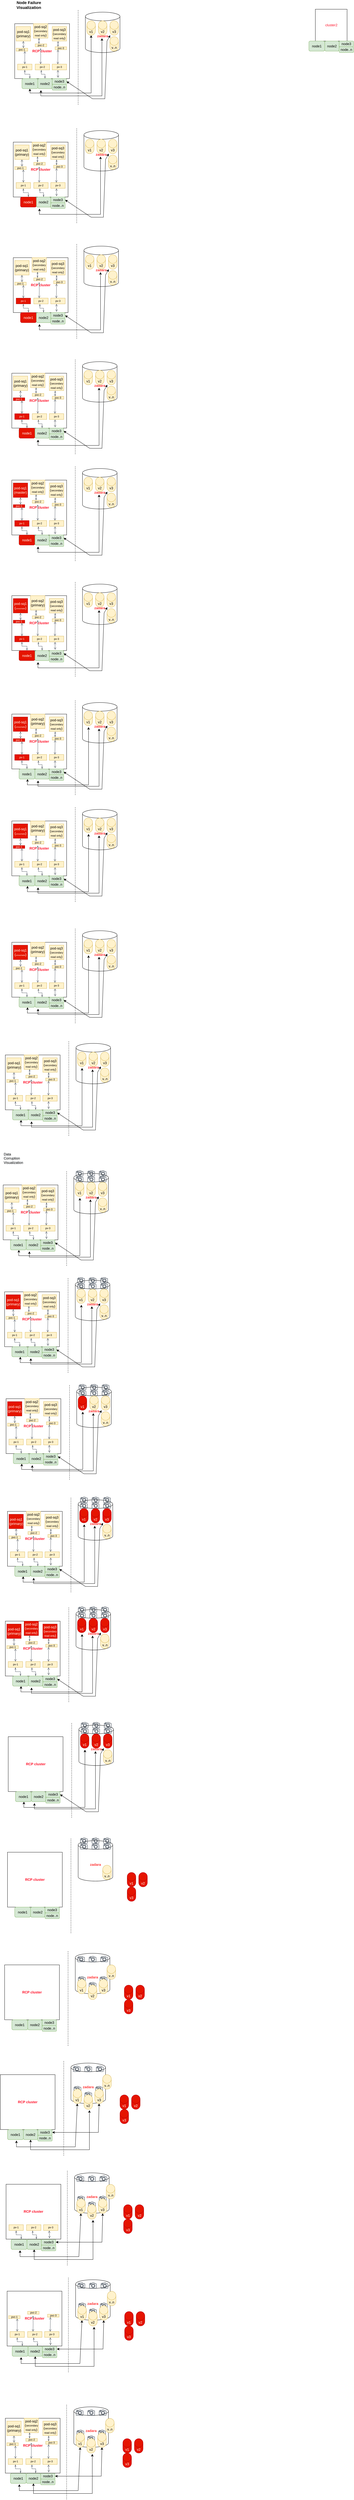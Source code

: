 <mxfile version="20.3.0" type="github">
  <diagram id="bLjbHIvmTckDM2cmYiDY" name="Page-1">
    <mxGraphModel dx="761" dy="377" grid="1" gridSize="10" guides="1" tooltips="1" connect="1" arrows="1" fold="1" page="1" pageScale="1" pageWidth="850" pageHeight="1100" math="0" shadow="0">
      <root>
        <mxCell id="0" />
        <mxCell id="1" parent="0" />
        <mxCell id="9XuMZjb1l4Er9oWZeEob-1" value="&lt;b&gt;&lt;font color=&quot;#ff0d25&quot;&gt;RCP cluster&lt;/font&gt;&lt;/b&gt;" style="whiteSpace=wrap;html=1;aspect=fixed;" parent="1" vertex="1">
          <mxGeometry x="60" y="130" width="190" height="190" as="geometry" />
        </mxCell>
        <mxCell id="9XuMZjb1l4Er9oWZeEob-3" value="pod-sq1&lt;br&gt;(primary)" style="whiteSpace=wrap;html=1;aspect=fixed;fillColor=#fff2cc;strokeColor=#d6b656;" parent="1" vertex="1">
          <mxGeometry x="65" y="140" width="50" height="50" as="geometry" />
        </mxCell>
        <mxCell id="9XuMZjb1l4Er9oWZeEob-5" value="&lt;b&gt;&lt;font color=&quot;#ff3333&quot;&gt;zadara&lt;/font&gt;&lt;/b&gt;" style="shape=cylinder3;whiteSpace=wrap;html=1;boundedLbl=1;backgroundOutline=1;size=15;" parent="1" vertex="1">
          <mxGeometry x="305" y="90" width="120" height="140" as="geometry" />
        </mxCell>
        <mxCell id="9XuMZjb1l4Er9oWZeEob-7" value="v1" style="shape=cylinder3;whiteSpace=wrap;html=1;boundedLbl=1;backgroundOutline=1;size=15;fillColor=#fff2cc;strokeColor=#d6b656;" parent="1" vertex="1">
          <mxGeometry x="310" y="120" width="30" height="50" as="geometry" />
        </mxCell>
        <mxCell id="9XuMZjb1l4Er9oWZeEob-8" value="v2" style="shape=cylinder3;whiteSpace=wrap;html=1;boundedLbl=1;backgroundOutline=1;size=15;fillColor=#fff2cc;strokeColor=#d6b656;" parent="1" vertex="1">
          <mxGeometry x="350" y="120" width="30" height="50" as="geometry" />
        </mxCell>
        <mxCell id="9XuMZjb1l4Er9oWZeEob-9" value="v3" style="shape=cylinder3;whiteSpace=wrap;html=1;boundedLbl=1;backgroundOutline=1;size=15;fillColor=#fff2cc;strokeColor=#d6b656;" parent="1" vertex="1">
          <mxGeometry x="390" y="120" width="30" height="50" as="geometry" />
        </mxCell>
        <mxCell id="4fMEAxd1IT1I8sDaSDXh-47" style="edgeStyle=none;rounded=0;orthogonalLoop=1;jettySize=auto;html=1;fontSize=9;" edge="1" parent="1" source="9XuMZjb1l4Er9oWZeEob-21" target="9XuMZjb1l4Er9oWZeEob-1">
          <mxGeometry relative="1" as="geometry" />
        </mxCell>
        <mxCell id="9XuMZjb1l4Er9oWZeEob-21" value="node1" style="rounded=1;whiteSpace=wrap;html=1;fillColor=#d5e8d4;strokeColor=#82b366;" parent="1" vertex="1">
          <mxGeometry x="85" y="320" width="55" height="35" as="geometry" />
        </mxCell>
        <mxCell id="9XuMZjb1l4Er9oWZeEob-22" value="node3" style="rounded=1;whiteSpace=wrap;html=1;fillColor=#d5e8d4;strokeColor=#82b366;" parent="1" vertex="1">
          <mxGeometry x="190" y="320" width="50" height="20" as="geometry" />
        </mxCell>
        <mxCell id="9XuMZjb1l4Er9oWZeEob-25" value="node..n" style="rounded=1;whiteSpace=wrap;html=1;fillColor=#d5e8d4;strokeColor=#82b366;" parent="1" vertex="1">
          <mxGeometry x="190" y="340" width="50" height="20" as="geometry" />
        </mxCell>
        <mxCell id="9XuMZjb1l4Er9oWZeEob-24" value="node2" style="rounded=1;whiteSpace=wrap;html=1;fillColor=#d5e8d4;strokeColor=#82b366;" parent="1" vertex="1">
          <mxGeometry x="140" y="320" width="50" height="35" as="geometry" />
        </mxCell>
        <mxCell id="4fMEAxd1IT1I8sDaSDXh-3" value="cluster2" style="whiteSpace=wrap;html=1;aspect=fixed;fontColor=#FF0D25;" vertex="1" parent="1">
          <mxGeometry x="1102.5" y="80" width="110" height="110" as="geometry" />
        </mxCell>
        <mxCell id="4fMEAxd1IT1I8sDaSDXh-4" value="node1" style="rounded=1;whiteSpace=wrap;html=1;fillColor=#d5e8d4;strokeColor=#82b366;" vertex="1" parent="1">
          <mxGeometry x="1080" y="190" width="55" height="35" as="geometry" />
        </mxCell>
        <mxCell id="4fMEAxd1IT1I8sDaSDXh-5" value="node3" style="rounded=1;whiteSpace=wrap;html=1;fillColor=#d5e8d4;strokeColor=#82b366;" vertex="1" parent="1">
          <mxGeometry x="1185" y="190" width="50" height="20" as="geometry" />
        </mxCell>
        <mxCell id="4fMEAxd1IT1I8sDaSDXh-6" value="node..n" style="rounded=1;whiteSpace=wrap;html=1;fillColor=#d5e8d4;strokeColor=#82b366;" vertex="1" parent="1">
          <mxGeometry x="1185" y="210" width="50" height="20" as="geometry" />
        </mxCell>
        <mxCell id="4fMEAxd1IT1I8sDaSDXh-7" value="node2" style="rounded=1;whiteSpace=wrap;html=1;fillColor=#d5e8d4;strokeColor=#82b366;" vertex="1" parent="1">
          <mxGeometry x="1135" y="190" width="50" height="35" as="geometry" />
        </mxCell>
        <mxCell id="4fMEAxd1IT1I8sDaSDXh-8" value="" style="endArrow=none;dashed=1;html=1;rounded=0;" edge="1" parent="1">
          <mxGeometry width="50" height="50" relative="1" as="geometry">
            <mxPoint x="280" y="410" as="sourcePoint" />
            <mxPoint x="280" y="80" as="targetPoint" />
          </mxGeometry>
        </mxCell>
        <mxCell id="4fMEAxd1IT1I8sDaSDXh-14" value="pod-sq2&lt;br&gt;(&lt;font style=&quot;font-size: 9px;&quot;&gt;secondary&lt;br&gt;read only&lt;/font&gt;)" style="whiteSpace=wrap;html=1;aspect=fixed;fillColor=#fff2cc;strokeColor=#d6b656;" vertex="1" parent="1">
          <mxGeometry x="125" y="130" width="50" height="50" as="geometry" />
        </mxCell>
        <mxCell id="4fMEAxd1IT1I8sDaSDXh-15" value="pod-sq3&lt;br&gt;(&lt;font style=&quot;font-size: 9px;&quot;&gt;secondary&lt;br&gt;read only&lt;/font&gt;)" style="whiteSpace=wrap;html=1;aspect=fixed;fillColor=#fff2cc;strokeColor=#d6b656;" vertex="1" parent="1">
          <mxGeometry x="190" y="140" width="50" height="50" as="geometry" />
        </mxCell>
        <mxCell id="4fMEAxd1IT1I8sDaSDXh-23" value="pv-1&lt;span style=&quot;color: rgba(0, 0, 0, 0); font-family: monospace; font-size: 0px; text-align: start;&quot;&gt;%3CmxGraphModel%3E%3Croot%3E%3CmxCell%20id%3D%220%22%2F%3E%3CmxCell%20id%3D%221%22%20parent%3D%220%22%2F%3E%3CmxCell%20id%3D%222%22%20value%3D%22%26lt%3Bfont%20style%3D%26quot%3Bfont-size%3A%209px%3B%26quot%3B%26gt%3Bpvc1%26lt%3B%2Ffont%26gt%3B%22%20style%3D%22sketch%3D0%3BoutlineConnect%3D0%3BfontColor%3D%23232F3E%3BgradientColor%3Dnone%3BfillColor%3D%23000000%3BstrokeColor%3Dnone%3Bdashed%3D0%3BverticalLabelPosition%3Dbottom%3BverticalAlign%3Dtop%3Balign%3Dcenter%3Bhtml%3D1%3BfontSize%3D12%3BfontStyle%3D0%3Baspect%3Dfixed%3BpointerEvents%3D1%3Bshape%3Dmxgraph.aws4.non_cached_volume%3B%22%20vertex%3D%221%22%20parent%3D%221%22%3E%3CmxGeometry%20x%3D%2277.45%22%20y%3D%22215.5%22%20width%3D%2215.1%22%20height%3D%2219%22%20as%3D%22geometry%22%2F%3E%3C%2FmxCell%3E%3C%2Froot%3E%3C%2FmxGraphModel%3E&lt;/span&gt;" style="rounded=0;whiteSpace=wrap;html=1;fontSize=9;fillColor=#fff2cc;strokeColor=#d6b656;" vertex="1" parent="1">
          <mxGeometry x="70" y="270" width="50" height="20" as="geometry" />
        </mxCell>
        <mxCell id="4fMEAxd1IT1I8sDaSDXh-26" value="pv-2&lt;span style=&quot;color: rgba(0, 0, 0, 0); font-family: monospace; font-size: 0px; text-align: start;&quot;&gt;%3CmxGraphModel%3E%3Croot%3E%3CmxCell%20id%3D%220%22%2F%3E%3CmxCell%20id%3D%221%22%20parent%3D%220%22%2F%3E%3CmxCell%20id%3D%222%22%20value%3D%22%26lt%3Bfont%20style%3D%26quot%3Bfont-size%3A%209px%3B%26quot%3B%26gt%3Bpvc1%26lt%3B%2Ffont%26gt%3B%22%20style%3D%22sketch%3D0%3BoutlineConnect%3D0%3BfontColor%3D%23232F3E%3BgradientColor%3Dnone%3BfillColor%3D%23000000%3BstrokeColor%3Dnone%3Bdashed%3D0%3BverticalLabelPosition%3Dbottom%3BverticalAlign%3Dtop%3Balign%3Dcenter%3Bhtml%3D1%3BfontSize%3D12%3BfontStyle%3D0%3Baspect%3Dfixed%3BpointerEvents%3D1%3Bshape%3Dmxgraph.aws4.non_cached_volume%3B%22%20vertex%3D%221%22%20parent%3D%221%22%3E%3CmxGeometry%20x%3D%2277.45%22%20y%3D%22215.5%22%20width%3D%2215.1%22%20height%3D%2219%22%20as%3D%22geometry%22%2F%3E%3C%2FmxCell%3E%3C%2Froot%3E%3C%2FmxGraphModel%32&lt;/span&gt;" style="rounded=0;whiteSpace=wrap;html=1;fontSize=9;fillColor=#fff2cc;strokeColor=#d6b656;" vertex="1" parent="1">
          <mxGeometry x="131" y="270" width="50" height="20" as="geometry" />
        </mxCell>
        <mxCell id="4fMEAxd1IT1I8sDaSDXh-27" value="pv-3&lt;span style=&quot;color: rgba(0, 0, 0, 0); font-family: monospace; font-size: 0px; text-align: start;&quot;&gt;%3CmxGraphModel%3E%3Croot%3E%3CmxCell%20id%3D%220%22%2F%3E%3CmxCell%20id%3D%221%22%20parent%3D%220%22%2F%3E%3CmxCell%20id%3D%222%22%20value%3D%22%26lt%3Bfont%20style%3D%26quot%3Bfont-size%3A%209px%3B%26quot%3B%26gt%3Bpvc1%26lt%3B%2Ffont%26gt%3B%22%20style%3D%22sketch%3D0%3BoutlineConnect%3D0%3BfontColor%3D%23232F3E%3BgradientColor%3Dnone%3BfillColor%3D%23000000%3BstrokeColor%3Dnone%3Bdashed%3D0%3BverticalLabelPosition%3Dbottom%3BverticalAlign%3Dtop%3Balign%3Dcenter%3Bhtml%3D1%3BfontSize%3D12%3BfontStyle%3D0%3Baspect%3Dfixed%3BpointerEvents%3D1%3Bshape%3Dmxgraph.aws4.non_cached_volume%3B%22%20vertex%3D%221%22%20parent%3D%221%22%3E%3CmxGeometry%20x%3D%2277.45%22%20y%3D%22215.5%22%20width%3D%2215.1%22%20height%3D%2219%22%20as%3D%22geometry%22%2F%3E%3C%2FmxCell%3E%3C%2Froot%3E%3C%2FmxGraphModel%3E&lt;/span&gt;" style="rounded=0;whiteSpace=wrap;html=1;fontSize=9;fillColor=#fff2cc;strokeColor=#d6b656;" vertex="1" parent="1">
          <mxGeometry x="190" y="270" width="50" height="20" as="geometry" />
        </mxCell>
        <mxCell id="4fMEAxd1IT1I8sDaSDXh-28" value="pvc-1&lt;span style=&quot;color: rgba(0, 0, 0, 0); font-family: monospace; font-size: 0px; text-align: start;&quot;&gt;%3CmxGraphModel%3E%3Croot%3E%3CmxCell%20id%3D%220%22%2F%3E%3CmxCell%20id%3D%221%22%20parent%3D%220%22%2F%3E%3CmxCell%20id%3D%222%22%20value%3D%22%26lt%3Bfont%20style%3D%26quot%3Bfont-size%3A%209px%3B%26quot%3B%26gt%3Bpvc1%26lt%3B%2Ffont%26gt%3B%22%20style%3D%22sketch%3D0%3BoutlineConnect%3D0%3BfontColor%3D%23232F3E%3BgradientColor%3Dnone%3BfillColor%3D%23000000%3BstrokeColor%3Dnone%3Bdashed%3D0%3BverticalLabelPosition%3Dbottom%3BverticalAlign%3Dtop%3Balign%3Dcenter%3Bhtml%3D1%3BfontSize%3D12%3BfontStyle%3D0%3Baspect%3Dfixed%3BpointerEvents%3D1%3Bshape%3Dmxgraph.aws4.non_cached_volume%3B%22%20vertex%3D%221%22%20parent%3D%221%22%3E%3CmxGeometry%20x%3D%2277.45%22%20y%3D%22215.5%22%20width%3D%2215.1%22%20height%3D%2219%22%20as%3D%22geometry%22%2F%3E%3C%2FmxCell%3E%3C%2Froot%3E%3C%2FmxGraphModel%3E&lt;/span&gt;" style="rounded=0;whiteSpace=wrap;html=1;fontSize=9;fillColor=#fff2cc;strokeColor=#d6b656;" vertex="1" parent="1">
          <mxGeometry x="65" y="215" width="40" height="10" as="geometry" />
        </mxCell>
        <mxCell id="4fMEAxd1IT1I8sDaSDXh-29" value="pvc-2" style="rounded=0;whiteSpace=wrap;html=1;fontSize=9;fillColor=#fff2cc;strokeColor=#d6b656;" vertex="1" parent="1">
          <mxGeometry x="131" y="200" width="40" height="10" as="geometry" />
        </mxCell>
        <mxCell id="4fMEAxd1IT1I8sDaSDXh-30" value="pvc-3" style="rounded=0;whiteSpace=wrap;html=1;fontSize=9;fillColor=#fff2cc;strokeColor=#d6b656;" vertex="1" parent="1">
          <mxGeometry x="200" y="210" width="40" height="10" as="geometry" />
        </mxCell>
        <mxCell id="4fMEAxd1IT1I8sDaSDXh-33" value="v..n" style="shape=cylinder3;whiteSpace=wrap;html=1;boundedLbl=1;backgroundOutline=1;size=15;fillColor=#fff2cc;strokeColor=#d6b656;" vertex="1" parent="1">
          <mxGeometry x="390" y="175" width="30" height="50" as="geometry" />
        </mxCell>
        <mxCell id="4fMEAxd1IT1I8sDaSDXh-34" value="" style="endArrow=classic;startArrow=classic;html=1;rounded=0;fontSize=9;entryX=0.5;entryY=1;entryDx=0;entryDy=0;entryPerimeter=0;exitX=0.5;exitY=1;exitDx=0;exitDy=0;" edge="1" parent="1" source="9XuMZjb1l4Er9oWZeEob-21" target="9XuMZjb1l4Er9oWZeEob-7">
          <mxGeometry width="50" height="50" relative="1" as="geometry">
            <mxPoint x="110" y="370" as="sourcePoint" />
            <mxPoint x="280" y="210" as="targetPoint" />
            <Array as="points">
              <mxPoint x="113" y="370" />
              <mxPoint x="325" y="370" />
            </Array>
          </mxGeometry>
        </mxCell>
        <mxCell id="4fMEAxd1IT1I8sDaSDXh-35" value="" style="endArrow=classic;startArrow=classic;html=1;rounded=0;fontSize=9;entryX=0.5;entryY=1;entryDx=0;entryDy=0;entryPerimeter=0;" edge="1" parent="1">
          <mxGeometry width="50" height="50" relative="1" as="geometry">
            <mxPoint x="151" y="360" as="sourcePoint" />
            <mxPoint x="362.5" y="180" as="targetPoint" />
            <Array as="points">
              <mxPoint x="150.5" y="380" />
              <mxPoint x="362.5" y="380" />
            </Array>
          </mxGeometry>
        </mxCell>
        <mxCell id="4fMEAxd1IT1I8sDaSDXh-36" value="" style="endArrow=classic;startArrow=classic;html=1;rounded=0;fontSize=9;exitX=1;exitY=0.5;exitDx=0;exitDy=0;" edge="1" parent="1" source="9XuMZjb1l4Er9oWZeEob-22" target="9XuMZjb1l4Er9oWZeEob-9">
          <mxGeometry width="50" height="50" relative="1" as="geometry">
            <mxPoint x="161" y="370" as="sourcePoint" />
            <mxPoint x="372.5" y="190" as="targetPoint" />
            <Array as="points">
              <mxPoint x="330" y="390" />
              <mxPoint x="372.5" y="390" />
              <mxPoint x="380" y="190" />
            </Array>
          </mxGeometry>
        </mxCell>
        <mxCell id="4fMEAxd1IT1I8sDaSDXh-53" value="" style="edgeStyle=orthogonalEdgeStyle;html=1;endArrow=open;elbow=vertical;startArrow=open;startFill=0;endFill=0;strokeColor=#545B64;rounded=0;fontSize=9;" edge="1" parent="1" source="4fMEAxd1IT1I8sDaSDXh-28" target="4fMEAxd1IT1I8sDaSDXh-23">
          <mxGeometry width="100" relative="1" as="geometry">
            <mxPoint x="130" y="240" as="sourcePoint" />
            <mxPoint x="230" y="240" as="targetPoint" />
            <Array as="points">
              <mxPoint x="95" y="230" />
              <mxPoint x="95" y="230" />
            </Array>
          </mxGeometry>
        </mxCell>
        <mxCell id="4fMEAxd1IT1I8sDaSDXh-54" value="" style="edgeStyle=orthogonalEdgeStyle;html=1;endArrow=open;elbow=vertical;startArrow=open;startFill=0;endFill=0;strokeColor=#545B64;rounded=0;fontSize=9;entryX=0.375;entryY=0;entryDx=0;entryDy=0;entryPerimeter=0;" edge="1" parent="1" target="4fMEAxd1IT1I8sDaSDXh-26">
          <mxGeometry width="100" relative="1" as="geometry">
            <mxPoint x="149.763" y="215" as="sourcePoint" />
            <mxPoint x="149.763" y="260" as="targetPoint" />
            <Array as="points" />
          </mxGeometry>
        </mxCell>
        <mxCell id="4fMEAxd1IT1I8sDaSDXh-55" value="" style="edgeStyle=orthogonalEdgeStyle;html=1;endArrow=open;elbow=vertical;startArrow=open;startFill=0;endFill=0;strokeColor=#545B64;rounded=0;fontSize=9;exitX=0.25;exitY=1;exitDx=0;exitDy=0;entryX=0.388;entryY=0.014;entryDx=0;entryDy=0;entryPerimeter=0;" edge="1" parent="1" source="4fMEAxd1IT1I8sDaSDXh-30" target="4fMEAxd1IT1I8sDaSDXh-27">
          <mxGeometry width="100" relative="1" as="geometry">
            <mxPoint x="105.023" y="235" as="sourcePoint" />
            <mxPoint x="105.023" y="280" as="targetPoint" />
            <Array as="points">
              <mxPoint x="210" y="230" />
              <mxPoint x="209" y="230" />
            </Array>
          </mxGeometry>
        </mxCell>
        <mxCell id="4fMEAxd1IT1I8sDaSDXh-58" value="" style="edgeStyle=orthogonalEdgeStyle;html=1;endArrow=open;elbow=vertical;startArrow=open;startFill=0;endFill=0;strokeColor=#545B64;rounded=0;fontSize=9;exitX=0.5;exitY=1;exitDx=0;exitDy=0;entryX=0.633;entryY=-0.053;entryDx=0;entryDy=0;entryPerimeter=0;" edge="1" parent="1" source="9XuMZjb1l4Er9oWZeEob-3" target="4fMEAxd1IT1I8sDaSDXh-28">
          <mxGeometry width="100" relative="1" as="geometry">
            <mxPoint x="130" y="240" as="sourcePoint" />
            <mxPoint x="90" y="210" as="targetPoint" />
          </mxGeometry>
        </mxCell>
        <mxCell id="4fMEAxd1IT1I8sDaSDXh-62" value="" style="edgeStyle=orthogonalEdgeStyle;html=1;endArrow=openThin;elbow=vertical;startArrow=openThin;startFill=0;endFill=0;strokeColor=#545B64;rounded=0;fontSize=9;entryX=0.386;entryY=0.982;entryDx=0;entryDy=0;entryPerimeter=0;" edge="1" parent="1" target="4fMEAxd1IT1I8sDaSDXh-14">
          <mxGeometry width="100" relative="1" as="geometry">
            <mxPoint x="144" y="200" as="sourcePoint" />
            <mxPoint x="230" y="240" as="targetPoint" />
            <Array as="points">
              <mxPoint x="144" y="190" />
            </Array>
          </mxGeometry>
        </mxCell>
        <mxCell id="4fMEAxd1IT1I8sDaSDXh-65" value="" style="edgeStyle=orthogonalEdgeStyle;html=1;endArrow=openThin;elbow=vertical;startArrow=openThin;startFill=0;endFill=0;strokeColor=#545B64;rounded=0;fontSize=9;exitX=0.407;exitY=1.006;exitDx=0;exitDy=0;exitPerimeter=0;" edge="1" parent="1" source="4fMEAxd1IT1I8sDaSDXh-15">
          <mxGeometry width="100" relative="1" as="geometry">
            <mxPoint x="130" y="240" as="sourcePoint" />
            <mxPoint x="210" y="210" as="targetPoint" />
          </mxGeometry>
        </mxCell>
        <mxCell id="4fMEAxd1IT1I8sDaSDXh-66" value="" style="edgeStyle=orthogonalEdgeStyle;html=1;endArrow=openThin;elbow=vertical;startArrow=openThin;startFill=0;endFill=0;strokeColor=#545B64;rounded=0;fontSize=9;exitX=0.5;exitY=1;exitDx=0;exitDy=0;" edge="1" parent="1" source="4fMEAxd1IT1I8sDaSDXh-23" target="9XuMZjb1l4Er9oWZeEob-21">
          <mxGeometry width="100" relative="1" as="geometry">
            <mxPoint x="130" y="240" as="sourcePoint" />
            <mxPoint x="230" y="240" as="targetPoint" />
          </mxGeometry>
        </mxCell>
        <mxCell id="4fMEAxd1IT1I8sDaSDXh-67" value="" style="edgeStyle=orthogonalEdgeStyle;html=1;endArrow=openThin;elbow=vertical;startArrow=openThin;startFill=0;endFill=0;strokeColor=#545B64;rounded=0;fontSize=9;exitX=0.424;exitY=1.014;exitDx=0;exitDy=0;exitPerimeter=0;" edge="1" parent="1" source="4fMEAxd1IT1I8sDaSDXh-26" target="9XuMZjb1l4Er9oWZeEob-24">
          <mxGeometry width="100" relative="1" as="geometry">
            <mxPoint x="130" y="240" as="sourcePoint" />
            <mxPoint x="230" y="240" as="targetPoint" />
          </mxGeometry>
        </mxCell>
        <mxCell id="4fMEAxd1IT1I8sDaSDXh-68" value="" style="edgeStyle=orthogonalEdgeStyle;html=1;endArrow=open;elbow=vertical;startArrow=open;startFill=0;endFill=0;strokeColor=#545B64;rounded=0;fontSize=9;exitX=0.397;exitY=1.014;exitDx=0;exitDy=0;exitPerimeter=0;entryX=0.407;entryY=-0.137;entryDx=0;entryDy=0;entryPerimeter=0;" edge="1" parent="1" source="4fMEAxd1IT1I8sDaSDXh-27" target="9XuMZjb1l4Er9oWZeEob-22">
          <mxGeometry width="100" relative="1" as="geometry">
            <mxPoint x="130" y="240" as="sourcePoint" />
            <mxPoint x="230" y="240" as="targetPoint" />
          </mxGeometry>
        </mxCell>
        <mxCell id="4fMEAxd1IT1I8sDaSDXh-69" value="&lt;b&gt;&lt;font color=&quot;#ff0d25&quot;&gt;RCP cluster&lt;/font&gt;&lt;/b&gt;" style="whiteSpace=wrap;html=1;aspect=fixed;" vertex="1" parent="1">
          <mxGeometry x="55" y="540" width="190" height="190" as="geometry" />
        </mxCell>
        <mxCell id="4fMEAxd1IT1I8sDaSDXh-70" value="pod-sq1&lt;br&gt;(primary)" style="whiteSpace=wrap;html=1;aspect=fixed;fillColor=#fff2cc;strokeColor=#d6b656;" vertex="1" parent="1">
          <mxGeometry x="60" y="550" width="50" height="50" as="geometry" />
        </mxCell>
        <mxCell id="4fMEAxd1IT1I8sDaSDXh-71" value="&lt;b&gt;&lt;font color=&quot;#ff3333&quot;&gt;zadara&lt;/font&gt;&lt;/b&gt;" style="shape=cylinder3;whiteSpace=wrap;html=1;boundedLbl=1;backgroundOutline=1;size=15;" vertex="1" parent="1">
          <mxGeometry x="300" y="500" width="120" height="140" as="geometry" />
        </mxCell>
        <mxCell id="4fMEAxd1IT1I8sDaSDXh-72" value="v1" style="shape=cylinder3;whiteSpace=wrap;html=1;boundedLbl=1;backgroundOutline=1;size=15;fillColor=#fff2cc;strokeColor=#d6b656;" vertex="1" parent="1">
          <mxGeometry x="305" y="530" width="30" height="50" as="geometry" />
        </mxCell>
        <mxCell id="4fMEAxd1IT1I8sDaSDXh-73" value="v2" style="shape=cylinder3;whiteSpace=wrap;html=1;boundedLbl=1;backgroundOutline=1;size=15;fillColor=#fff2cc;strokeColor=#d6b656;" vertex="1" parent="1">
          <mxGeometry x="345" y="530" width="30" height="50" as="geometry" />
        </mxCell>
        <mxCell id="4fMEAxd1IT1I8sDaSDXh-74" value="v3" style="shape=cylinder3;whiteSpace=wrap;html=1;boundedLbl=1;backgroundOutline=1;size=15;fillColor=#fff2cc;strokeColor=#d6b656;" vertex="1" parent="1">
          <mxGeometry x="385" y="530" width="30" height="50" as="geometry" />
        </mxCell>
        <mxCell id="4fMEAxd1IT1I8sDaSDXh-75" style="edgeStyle=none;rounded=0;orthogonalLoop=1;jettySize=auto;html=1;fontSize=9;" edge="1" parent="1" source="4fMEAxd1IT1I8sDaSDXh-76" target="4fMEAxd1IT1I8sDaSDXh-69">
          <mxGeometry relative="1" as="geometry" />
        </mxCell>
        <mxCell id="4fMEAxd1IT1I8sDaSDXh-76" value="node1" style="rounded=1;whiteSpace=wrap;html=1;fillColor=#e51400;strokeColor=#B20000;fontColor=#ffffff;" vertex="1" parent="1">
          <mxGeometry x="80" y="730" width="55" height="35" as="geometry" />
        </mxCell>
        <mxCell id="4fMEAxd1IT1I8sDaSDXh-77" value="node3" style="rounded=1;whiteSpace=wrap;html=1;fillColor=#d5e8d4;strokeColor=#82b366;" vertex="1" parent="1">
          <mxGeometry x="185" y="730" width="50" height="20" as="geometry" />
        </mxCell>
        <mxCell id="4fMEAxd1IT1I8sDaSDXh-78" value="node..n" style="rounded=1;whiteSpace=wrap;html=1;fillColor=#d5e8d4;strokeColor=#82b366;" vertex="1" parent="1">
          <mxGeometry x="185" y="750" width="50" height="20" as="geometry" />
        </mxCell>
        <mxCell id="4fMEAxd1IT1I8sDaSDXh-79" value="node2" style="rounded=1;whiteSpace=wrap;html=1;fillColor=#d5e8d4;strokeColor=#82b366;" vertex="1" parent="1">
          <mxGeometry x="135" y="730" width="50" height="35" as="geometry" />
        </mxCell>
        <mxCell id="4fMEAxd1IT1I8sDaSDXh-80" value="" style="endArrow=none;dashed=1;html=1;rounded=0;" edge="1" parent="1">
          <mxGeometry width="50" height="50" relative="1" as="geometry">
            <mxPoint x="275" y="820" as="sourcePoint" />
            <mxPoint x="275" y="490" as="targetPoint" />
          </mxGeometry>
        </mxCell>
        <mxCell id="4fMEAxd1IT1I8sDaSDXh-81" value="pod-sq2&lt;br&gt;(&lt;font style=&quot;font-size: 9px;&quot;&gt;secondary&lt;br&gt;read only&lt;/font&gt;)" style="whiteSpace=wrap;html=1;aspect=fixed;fillColor=#fff2cc;strokeColor=#d6b656;" vertex="1" parent="1">
          <mxGeometry x="120" y="540" width="50" height="50" as="geometry" />
        </mxCell>
        <mxCell id="4fMEAxd1IT1I8sDaSDXh-82" value="pod-sq3&lt;br&gt;(&lt;font style=&quot;font-size: 9px;&quot;&gt;secondary&lt;br&gt;read only&lt;/font&gt;)" style="whiteSpace=wrap;html=1;aspect=fixed;fillColor=#fff2cc;strokeColor=#d6b656;" vertex="1" parent="1">
          <mxGeometry x="185" y="550" width="50" height="50" as="geometry" />
        </mxCell>
        <mxCell id="4fMEAxd1IT1I8sDaSDXh-83" value="pv-1&lt;span style=&quot;color: rgba(0, 0, 0, 0); font-family: monospace; font-size: 0px; text-align: start;&quot;&gt;%3CmxGraphModel%3E%3Croot%3E%3CmxCell%20id%3D%220%22%2F%3E%3CmxCell%20id%3D%221%22%20parent%3D%220%22%2F%3E%3CmxCell%20id%3D%222%22%20value%3D%22%26lt%3Bfont%20style%3D%26quot%3Bfont-size%3A%209px%3B%26quot%3B%26gt%3Bpvc1%26lt%3B%2Ffont%26gt%3B%22%20style%3D%22sketch%3D0%3BoutlineConnect%3D0%3BfontColor%3D%23232F3E%3BgradientColor%3Dnone%3BfillColor%3D%23000000%3BstrokeColor%3Dnone%3Bdashed%3D0%3BverticalLabelPosition%3Dbottom%3BverticalAlign%3Dtop%3Balign%3Dcenter%3Bhtml%3D1%3BfontSize%3D12%3BfontStyle%3D0%3Baspect%3Dfixed%3BpointerEvents%3D1%3Bshape%3Dmxgraph.aws4.non_cached_volume%3B%22%20vertex%3D%221%22%20parent%3D%221%22%3E%3CmxGeometry%20x%3D%2277.45%22%20y%3D%22215.5%22%20width%3D%2215.1%22%20height%3D%2219%22%20as%3D%22geometry%22%2F%3E%3C%2FmxCell%3E%3C%2Froot%3E%3C%2FmxGraphModel%3E&lt;/span&gt;" style="rounded=0;whiteSpace=wrap;html=1;fontSize=9;fillColor=#fff2cc;strokeColor=#d6b656;" vertex="1" parent="1">
          <mxGeometry x="65" y="680" width="50" height="20" as="geometry" />
        </mxCell>
        <mxCell id="4fMEAxd1IT1I8sDaSDXh-84" value="pv-2&lt;span style=&quot;color: rgba(0, 0, 0, 0); font-family: monospace; font-size: 0px; text-align: start;&quot;&gt;%3CmxGraphModel%3E%3Croot%3E%3CmxCell%20id%3D%220%22%2F%3E%3CmxCell%20id%3D%221%22%20parent%3D%220%22%2F%3E%3CmxCell%20id%3D%222%22%20value%3D%22%26lt%3Bfont%20style%3D%26quot%3Bfont-size%3A%209px%3B%26quot%3B%26gt%3Bpvc1%26lt%3B%2Ffont%26gt%3B%22%20style%3D%22sketch%3D0%3BoutlineConnect%3D0%3BfontColor%3D%23232F3E%3BgradientColor%3Dnone%3BfillColor%3D%23000000%3BstrokeColor%3Dnone%3Bdashed%3D0%3BverticalLabelPosition%3Dbottom%3BverticalAlign%3Dtop%3Balign%3Dcenter%3Bhtml%3D1%3BfontSize%3D12%3BfontStyle%3D0%3Baspect%3Dfixed%3BpointerEvents%3D1%3Bshape%3Dmxgraph.aws4.non_cached_volume%3B%22%20vertex%3D%221%22%20parent%3D%221%22%3E%3CmxGeometry%20x%3D%2277.45%22%20y%3D%22215.5%22%20width%3D%2215.1%22%20height%3D%2219%22%20as%3D%22geometry%22%2F%3E%3C%2FmxCell%3E%3C%2Froot%3E%3C%2FmxGraphModel%32&lt;/span&gt;" style="rounded=0;whiteSpace=wrap;html=1;fontSize=9;fillColor=#fff2cc;strokeColor=#d6b656;" vertex="1" parent="1">
          <mxGeometry x="126" y="680" width="50" height="20" as="geometry" />
        </mxCell>
        <mxCell id="4fMEAxd1IT1I8sDaSDXh-85" value="pv-3&lt;span style=&quot;color: rgba(0, 0, 0, 0); font-family: monospace; font-size: 0px; text-align: start;&quot;&gt;%3CmxGraphModel%3E%3Croot%3E%3CmxCell%20id%3D%220%22%2F%3E%3CmxCell%20id%3D%221%22%20parent%3D%220%22%2F%3E%3CmxCell%20id%3D%222%22%20value%3D%22%26lt%3Bfont%20style%3D%26quot%3Bfont-size%3A%209px%3B%26quot%3B%26gt%3Bpvc1%26lt%3B%2Ffont%26gt%3B%22%20style%3D%22sketch%3D0%3BoutlineConnect%3D0%3BfontColor%3D%23232F3E%3BgradientColor%3Dnone%3BfillColor%3D%23000000%3BstrokeColor%3Dnone%3Bdashed%3D0%3BverticalLabelPosition%3Dbottom%3BverticalAlign%3Dtop%3Balign%3Dcenter%3Bhtml%3D1%3BfontSize%3D12%3BfontStyle%3D0%3Baspect%3Dfixed%3BpointerEvents%3D1%3Bshape%3Dmxgraph.aws4.non_cached_volume%3B%22%20vertex%3D%221%22%20parent%3D%221%22%3E%3CmxGeometry%20x%3D%2277.45%22%20y%3D%22215.5%22%20width%3D%2215.1%22%20height%3D%2219%22%20as%3D%22geometry%22%2F%3E%3C%2FmxCell%3E%3C%2Froot%3E%3C%2FmxGraphModel%3E&lt;/span&gt;" style="rounded=0;whiteSpace=wrap;html=1;fontSize=9;fillColor=#fff2cc;strokeColor=#d6b656;" vertex="1" parent="1">
          <mxGeometry x="185" y="680" width="50" height="20" as="geometry" />
        </mxCell>
        <mxCell id="4fMEAxd1IT1I8sDaSDXh-86" value="pvc-1&lt;span style=&quot;color: rgba(0, 0, 0, 0); font-family: monospace; font-size: 0px; text-align: start;&quot;&gt;%3CmxGraphModel%3E%3Croot%3E%3CmxCell%20id%3D%220%22%2F%3E%3CmxCell%20id%3D%221%22%20parent%3D%220%22%2F%3E%3CmxCell%20id%3D%222%22%20value%3D%22%26lt%3Bfont%20style%3D%26quot%3Bfont-size%3A%209px%3B%26quot%3B%26gt%3Bpvc1%26lt%3B%2Ffont%26gt%3B%22%20style%3D%22sketch%3D0%3BoutlineConnect%3D0%3BfontColor%3D%23232F3E%3BgradientColor%3Dnone%3BfillColor%3D%23000000%3BstrokeColor%3Dnone%3Bdashed%3D0%3BverticalLabelPosition%3Dbottom%3BverticalAlign%3Dtop%3Balign%3Dcenter%3Bhtml%3D1%3BfontSize%3D12%3BfontStyle%3D0%3Baspect%3Dfixed%3BpointerEvents%3D1%3Bshape%3Dmxgraph.aws4.non_cached_volume%3B%22%20vertex%3D%221%22%20parent%3D%221%22%3E%3CmxGeometry%20x%3D%2277.45%22%20y%3D%22215.5%22%20width%3D%2215.1%22%20height%3D%2219%22%20as%3D%22geometry%22%2F%3E%3C%2FmxCell%3E%3C%2Froot%3E%3C%2FmxGraphModel%3E&lt;/span&gt;" style="rounded=0;whiteSpace=wrap;html=1;fontSize=9;fillColor=#fff2cc;strokeColor=#d6b656;" vertex="1" parent="1">
          <mxGeometry x="60" y="625" width="40" height="10" as="geometry" />
        </mxCell>
        <mxCell id="4fMEAxd1IT1I8sDaSDXh-87" value="pvc-2" style="rounded=0;whiteSpace=wrap;html=1;fontSize=9;fillColor=#fff2cc;strokeColor=#d6b656;" vertex="1" parent="1">
          <mxGeometry x="126" y="610" width="40" height="10" as="geometry" />
        </mxCell>
        <mxCell id="4fMEAxd1IT1I8sDaSDXh-88" value="pvc-3" style="rounded=0;whiteSpace=wrap;html=1;fontSize=9;fillColor=#fff2cc;strokeColor=#d6b656;" vertex="1" parent="1">
          <mxGeometry x="195" y="620" width="40" height="10" as="geometry" />
        </mxCell>
        <mxCell id="4fMEAxd1IT1I8sDaSDXh-89" value="v..n" style="shape=cylinder3;whiteSpace=wrap;html=1;boundedLbl=1;backgroundOutline=1;size=15;fillColor=#fff2cc;strokeColor=#d6b656;" vertex="1" parent="1">
          <mxGeometry x="385" y="585" width="30" height="50" as="geometry" />
        </mxCell>
        <mxCell id="4fMEAxd1IT1I8sDaSDXh-91" value="" style="endArrow=classic;startArrow=classic;html=1;rounded=0;fontSize=9;entryX=0.5;entryY=1;entryDx=0;entryDy=0;entryPerimeter=0;" edge="1" parent="1">
          <mxGeometry width="50" height="50" relative="1" as="geometry">
            <mxPoint x="146" y="770" as="sourcePoint" />
            <mxPoint x="357.5" y="590" as="targetPoint" />
            <Array as="points">
              <mxPoint x="145.5" y="790" />
              <mxPoint x="357.5" y="790" />
            </Array>
          </mxGeometry>
        </mxCell>
        <mxCell id="4fMEAxd1IT1I8sDaSDXh-92" value="" style="endArrow=classic;startArrow=classic;html=1;rounded=0;fontSize=9;exitX=1;exitY=0.5;exitDx=0;exitDy=0;" edge="1" parent="1" source="4fMEAxd1IT1I8sDaSDXh-77" target="4fMEAxd1IT1I8sDaSDXh-74">
          <mxGeometry width="50" height="50" relative="1" as="geometry">
            <mxPoint x="156" y="780" as="sourcePoint" />
            <mxPoint x="367.5" y="600" as="targetPoint" />
            <Array as="points">
              <mxPoint x="325" y="800" />
              <mxPoint x="367.5" y="800" />
              <mxPoint x="375" y="600" />
            </Array>
          </mxGeometry>
        </mxCell>
        <mxCell id="4fMEAxd1IT1I8sDaSDXh-93" value="" style="edgeStyle=orthogonalEdgeStyle;html=1;endArrow=open;elbow=vertical;startArrow=open;startFill=0;endFill=0;strokeColor=#545B64;rounded=0;fontSize=9;" edge="1" parent="1" source="4fMEAxd1IT1I8sDaSDXh-86" target="4fMEAxd1IT1I8sDaSDXh-83">
          <mxGeometry width="100" relative="1" as="geometry">
            <mxPoint x="125" y="650" as="sourcePoint" />
            <mxPoint x="225" y="650" as="targetPoint" />
            <Array as="points">
              <mxPoint x="90" y="640" />
              <mxPoint x="90" y="640" />
            </Array>
          </mxGeometry>
        </mxCell>
        <mxCell id="4fMEAxd1IT1I8sDaSDXh-94" value="" style="edgeStyle=orthogonalEdgeStyle;html=1;endArrow=open;elbow=vertical;startArrow=open;startFill=0;endFill=0;strokeColor=#545B64;rounded=0;fontSize=9;entryX=0.375;entryY=0;entryDx=0;entryDy=0;entryPerimeter=0;" edge="1" parent="1" target="4fMEAxd1IT1I8sDaSDXh-84">
          <mxGeometry width="100" relative="1" as="geometry">
            <mxPoint x="144.763" y="625" as="sourcePoint" />
            <mxPoint x="144.763" y="670" as="targetPoint" />
            <Array as="points" />
          </mxGeometry>
        </mxCell>
        <mxCell id="4fMEAxd1IT1I8sDaSDXh-95" value="" style="edgeStyle=orthogonalEdgeStyle;html=1;endArrow=open;elbow=vertical;startArrow=open;startFill=0;endFill=0;strokeColor=#545B64;rounded=0;fontSize=9;exitX=0.25;exitY=1;exitDx=0;exitDy=0;entryX=0.388;entryY=0.014;entryDx=0;entryDy=0;entryPerimeter=0;" edge="1" parent="1" source="4fMEAxd1IT1I8sDaSDXh-88" target="4fMEAxd1IT1I8sDaSDXh-85">
          <mxGeometry width="100" relative="1" as="geometry">
            <mxPoint x="100.023" y="645" as="sourcePoint" />
            <mxPoint x="100.023" y="690" as="targetPoint" />
            <Array as="points">
              <mxPoint x="205" y="640" />
              <mxPoint x="204" y="640" />
            </Array>
          </mxGeometry>
        </mxCell>
        <mxCell id="4fMEAxd1IT1I8sDaSDXh-96" value="" style="edgeStyle=orthogonalEdgeStyle;html=1;endArrow=open;elbow=vertical;startArrow=open;startFill=0;endFill=0;strokeColor=#545B64;rounded=0;fontSize=9;exitX=0.5;exitY=1;exitDx=0;exitDy=0;entryX=0.633;entryY=-0.053;entryDx=0;entryDy=0;entryPerimeter=0;" edge="1" parent="1" source="4fMEAxd1IT1I8sDaSDXh-70" target="4fMEAxd1IT1I8sDaSDXh-86">
          <mxGeometry width="100" relative="1" as="geometry">
            <mxPoint x="125" y="650" as="sourcePoint" />
            <mxPoint x="85" y="620" as="targetPoint" />
          </mxGeometry>
        </mxCell>
        <mxCell id="4fMEAxd1IT1I8sDaSDXh-97" value="" style="edgeStyle=orthogonalEdgeStyle;html=1;endArrow=openThin;elbow=vertical;startArrow=openThin;startFill=0;endFill=0;strokeColor=#545B64;rounded=0;fontSize=9;entryX=0.386;entryY=0.982;entryDx=0;entryDy=0;entryPerimeter=0;" edge="1" parent="1" target="4fMEAxd1IT1I8sDaSDXh-81">
          <mxGeometry width="100" relative="1" as="geometry">
            <mxPoint x="139" y="610" as="sourcePoint" />
            <mxPoint x="225" y="650" as="targetPoint" />
            <Array as="points">
              <mxPoint x="139" y="600" />
            </Array>
          </mxGeometry>
        </mxCell>
        <mxCell id="4fMEAxd1IT1I8sDaSDXh-98" value="" style="edgeStyle=orthogonalEdgeStyle;html=1;endArrow=openThin;elbow=vertical;startArrow=openThin;startFill=0;endFill=0;strokeColor=#545B64;rounded=0;fontSize=9;exitX=0.407;exitY=1.006;exitDx=0;exitDy=0;exitPerimeter=0;" edge="1" parent="1" source="4fMEAxd1IT1I8sDaSDXh-82">
          <mxGeometry width="100" relative="1" as="geometry">
            <mxPoint x="125" y="650" as="sourcePoint" />
            <mxPoint x="205" y="620" as="targetPoint" />
          </mxGeometry>
        </mxCell>
        <mxCell id="4fMEAxd1IT1I8sDaSDXh-99" value="" style="edgeStyle=orthogonalEdgeStyle;html=1;endArrow=openThin;elbow=vertical;startArrow=openThin;startFill=0;endFill=0;strokeColor=#545B64;rounded=0;fontSize=9;exitX=0.5;exitY=1;exitDx=0;exitDy=0;" edge="1" parent="1" source="4fMEAxd1IT1I8sDaSDXh-83" target="4fMEAxd1IT1I8sDaSDXh-76">
          <mxGeometry width="100" relative="1" as="geometry">
            <mxPoint x="125" y="650" as="sourcePoint" />
            <mxPoint x="225" y="650" as="targetPoint" />
          </mxGeometry>
        </mxCell>
        <mxCell id="4fMEAxd1IT1I8sDaSDXh-100" value="" style="edgeStyle=orthogonalEdgeStyle;html=1;endArrow=openThin;elbow=vertical;startArrow=openThin;startFill=0;endFill=0;strokeColor=#545B64;rounded=0;fontSize=9;exitX=0.424;exitY=1.014;exitDx=0;exitDy=0;exitPerimeter=0;" edge="1" parent="1" source="4fMEAxd1IT1I8sDaSDXh-84" target="4fMEAxd1IT1I8sDaSDXh-79">
          <mxGeometry width="100" relative="1" as="geometry">
            <mxPoint x="125" y="650" as="sourcePoint" />
            <mxPoint x="225" y="650" as="targetPoint" />
          </mxGeometry>
        </mxCell>
        <mxCell id="4fMEAxd1IT1I8sDaSDXh-101" value="" style="edgeStyle=orthogonalEdgeStyle;html=1;endArrow=open;elbow=vertical;startArrow=open;startFill=0;endFill=0;strokeColor=#545B64;rounded=0;fontSize=9;exitX=0.397;exitY=1.014;exitDx=0;exitDy=0;exitPerimeter=0;entryX=0.407;entryY=-0.137;entryDx=0;entryDy=0;entryPerimeter=0;" edge="1" parent="1" source="4fMEAxd1IT1I8sDaSDXh-85" target="4fMEAxd1IT1I8sDaSDXh-77">
          <mxGeometry width="100" relative="1" as="geometry">
            <mxPoint x="125" y="650" as="sourcePoint" />
            <mxPoint x="225" y="650" as="targetPoint" />
          </mxGeometry>
        </mxCell>
        <mxCell id="4fMEAxd1IT1I8sDaSDXh-102" value="&lt;b&gt;&lt;font color=&quot;#ff0d25&quot;&gt;RCP cluster&lt;/font&gt;&lt;/b&gt;" style="whiteSpace=wrap;html=1;aspect=fixed;" vertex="1" parent="1">
          <mxGeometry x="55" y="940" width="190" height="190" as="geometry" />
        </mxCell>
        <mxCell id="4fMEAxd1IT1I8sDaSDXh-103" value="pod-sq1&lt;br&gt;(primary)" style="whiteSpace=wrap;html=1;aspect=fixed;fillColor=#fff2cc;strokeColor=#d6b656;" vertex="1" parent="1">
          <mxGeometry x="60" y="950" width="50" height="50" as="geometry" />
        </mxCell>
        <mxCell id="4fMEAxd1IT1I8sDaSDXh-104" value="&lt;b&gt;&lt;font color=&quot;#ff3333&quot;&gt;zadara&lt;/font&gt;&lt;/b&gt;" style="shape=cylinder3;whiteSpace=wrap;html=1;boundedLbl=1;backgroundOutline=1;size=15;" vertex="1" parent="1">
          <mxGeometry x="300" y="900" width="120" height="140" as="geometry" />
        </mxCell>
        <mxCell id="4fMEAxd1IT1I8sDaSDXh-105" value="v1" style="shape=cylinder3;whiteSpace=wrap;html=1;boundedLbl=1;backgroundOutline=1;size=15;fillColor=#fff2cc;strokeColor=#d6b656;" vertex="1" parent="1">
          <mxGeometry x="305" y="930" width="30" height="50" as="geometry" />
        </mxCell>
        <mxCell id="4fMEAxd1IT1I8sDaSDXh-106" value="v2" style="shape=cylinder3;whiteSpace=wrap;html=1;boundedLbl=1;backgroundOutline=1;size=15;fillColor=#fff2cc;strokeColor=#d6b656;" vertex="1" parent="1">
          <mxGeometry x="345" y="930" width="30" height="50" as="geometry" />
        </mxCell>
        <mxCell id="4fMEAxd1IT1I8sDaSDXh-107" value="v3" style="shape=cylinder3;whiteSpace=wrap;html=1;boundedLbl=1;backgroundOutline=1;size=15;fillColor=#fff2cc;strokeColor=#d6b656;" vertex="1" parent="1">
          <mxGeometry x="385" y="930" width="30" height="50" as="geometry" />
        </mxCell>
        <mxCell id="4fMEAxd1IT1I8sDaSDXh-108" style="edgeStyle=none;rounded=0;orthogonalLoop=1;jettySize=auto;html=1;fontSize=9;" edge="1" parent="1" source="4fMEAxd1IT1I8sDaSDXh-109" target="4fMEAxd1IT1I8sDaSDXh-102">
          <mxGeometry relative="1" as="geometry" />
        </mxCell>
        <mxCell id="4fMEAxd1IT1I8sDaSDXh-109" value="node1" style="rounded=1;whiteSpace=wrap;html=1;fillColor=#e51400;strokeColor=#B20000;fontColor=#ffffff;" vertex="1" parent="1">
          <mxGeometry x="80" y="1130" width="55" height="35" as="geometry" />
        </mxCell>
        <mxCell id="4fMEAxd1IT1I8sDaSDXh-110" value="node3" style="rounded=1;whiteSpace=wrap;html=1;fillColor=#d5e8d4;strokeColor=#82b366;" vertex="1" parent="1">
          <mxGeometry x="185" y="1130" width="50" height="20" as="geometry" />
        </mxCell>
        <mxCell id="4fMEAxd1IT1I8sDaSDXh-111" value="node..n" style="rounded=1;whiteSpace=wrap;html=1;fillColor=#d5e8d4;strokeColor=#82b366;" vertex="1" parent="1">
          <mxGeometry x="185" y="1150" width="50" height="20" as="geometry" />
        </mxCell>
        <mxCell id="4fMEAxd1IT1I8sDaSDXh-112" value="node2" style="rounded=1;whiteSpace=wrap;html=1;fillColor=#d5e8d4;strokeColor=#82b366;" vertex="1" parent="1">
          <mxGeometry x="135" y="1130" width="50" height="35" as="geometry" />
        </mxCell>
        <mxCell id="4fMEAxd1IT1I8sDaSDXh-113" value="" style="endArrow=none;dashed=1;html=1;rounded=0;" edge="1" parent="1">
          <mxGeometry width="50" height="50" relative="1" as="geometry">
            <mxPoint x="275" y="1220" as="sourcePoint" />
            <mxPoint x="275" y="890" as="targetPoint" />
          </mxGeometry>
        </mxCell>
        <mxCell id="4fMEAxd1IT1I8sDaSDXh-114" value="pod-sq2&lt;br&gt;(&lt;font style=&quot;font-size: 9px;&quot;&gt;secondary&lt;br&gt;read only&lt;/font&gt;)" style="whiteSpace=wrap;html=1;aspect=fixed;fillColor=#fff2cc;strokeColor=#d6b656;" vertex="1" parent="1">
          <mxGeometry x="120" y="940" width="50" height="50" as="geometry" />
        </mxCell>
        <mxCell id="4fMEAxd1IT1I8sDaSDXh-115" value="pod-sq3&lt;br&gt;(&lt;font style=&quot;font-size: 9px;&quot;&gt;secondary&lt;br&gt;read only&lt;/font&gt;)" style="whiteSpace=wrap;html=1;aspect=fixed;fillColor=#fff2cc;strokeColor=#d6b656;" vertex="1" parent="1">
          <mxGeometry x="185" y="950" width="50" height="50" as="geometry" />
        </mxCell>
        <mxCell id="4fMEAxd1IT1I8sDaSDXh-116" value="pv-1&lt;span style=&quot;color: rgba(0, 0, 0, 0); font-family: monospace; font-size: 0px; text-align: start;&quot;&gt;%3CmxGraphModel%3E%3Croot%3E%3CmxCell%20id%3D%220%22%2F%3E%3CmxCell%20id%3D%221%22%20parent%3D%220%22%2F%3E%3CmxCell%20id%3D%222%22%20value%3D%22%26lt%3Bfont%20style%3D%26quot%3Bfont-size%3A%209px%3B%26quot%3B%26gt%3Bpvc1%26lt%3B%2Ffont%26gt%3B%22%20style%3D%22sketch%3D0%3BoutlineConnect%3D0%3BfontColor%3D%23232F3E%3BgradientColor%3Dnone%3BfillColor%3D%23000000%3BstrokeColor%3Dnone%3Bdashed%3D0%3BverticalLabelPosition%3Dbottom%3BverticalAlign%3Dtop%3Balign%3Dcenter%3Bhtml%3D1%3BfontSize%3D12%3BfontStyle%3D0%3Baspect%3Dfixed%3BpointerEvents%3D1%3Bshape%3Dmxgraph.aws4.non_cached_volume%3B%22%20vertex%3D%221%22%20parent%3D%221%22%3E%3CmxGeometry%20x%3D%2277.45%22%20y%3D%22215.5%22%20width%3D%2215.1%22%20height%3D%2219%22%20as%3D%22geometry%22%2F%3E%3C%2FmxCell%3E%3C%2Froot%3E%3C%2FmxGraphModel%3E&lt;/span&gt;" style="rounded=0;whiteSpace=wrap;html=1;fontSize=9;fillColor=#e51400;strokeColor=#B20000;fontColor=#ffffff;" vertex="1" parent="1">
          <mxGeometry x="65" y="1080" width="50" height="20" as="geometry" />
        </mxCell>
        <mxCell id="4fMEAxd1IT1I8sDaSDXh-117" value="pv-2&lt;span style=&quot;color: rgba(0, 0, 0, 0); font-family: monospace; font-size: 0px; text-align: start;&quot;&gt;%3CmxGraphModel%3E%3Croot%3E%3CmxCell%20id%3D%220%22%2F%3E%3CmxCell%20id%3D%221%22%20parent%3D%220%22%2F%3E%3CmxCell%20id%3D%222%22%20value%3D%22%26lt%3Bfont%20style%3D%26quot%3Bfont-size%3A%209px%3B%26quot%3B%26gt%3Bpvc1%26lt%3B%2Ffont%26gt%3B%22%20style%3D%22sketch%3D0%3BoutlineConnect%3D0%3BfontColor%3D%23232F3E%3BgradientColor%3Dnone%3BfillColor%3D%23000000%3BstrokeColor%3Dnone%3Bdashed%3D0%3BverticalLabelPosition%3Dbottom%3BverticalAlign%3Dtop%3Balign%3Dcenter%3Bhtml%3D1%3BfontSize%3D12%3BfontStyle%3D0%3Baspect%3Dfixed%3BpointerEvents%3D1%3Bshape%3Dmxgraph.aws4.non_cached_volume%3B%22%20vertex%3D%221%22%20parent%3D%221%22%3E%3CmxGeometry%20x%3D%2277.45%22%20y%3D%22215.5%22%20width%3D%2215.1%22%20height%3D%2219%22%20as%3D%22geometry%22%2F%3E%3C%2FmxCell%3E%3C%2Froot%3E%3C%2FmxGraphModel%32&lt;/span&gt;" style="rounded=0;whiteSpace=wrap;html=1;fontSize=9;fillColor=#fff2cc;strokeColor=#d6b656;" vertex="1" parent="1">
          <mxGeometry x="126" y="1080" width="50" height="20" as="geometry" />
        </mxCell>
        <mxCell id="4fMEAxd1IT1I8sDaSDXh-118" value="pv-3&lt;span style=&quot;color: rgba(0, 0, 0, 0); font-family: monospace; font-size: 0px; text-align: start;&quot;&gt;%3CmxGraphModel%3E%3Croot%3E%3CmxCell%20id%3D%220%22%2F%3E%3CmxCell%20id%3D%221%22%20parent%3D%220%22%2F%3E%3CmxCell%20id%3D%222%22%20value%3D%22%26lt%3Bfont%20style%3D%26quot%3Bfont-size%3A%209px%3B%26quot%3B%26gt%3Bpvc1%26lt%3B%2Ffont%26gt%3B%22%20style%3D%22sketch%3D0%3BoutlineConnect%3D0%3BfontColor%3D%23232F3E%3BgradientColor%3Dnone%3BfillColor%3D%23000000%3BstrokeColor%3Dnone%3Bdashed%3D0%3BverticalLabelPosition%3Dbottom%3BverticalAlign%3Dtop%3Balign%3Dcenter%3Bhtml%3D1%3BfontSize%3D12%3BfontStyle%3D0%3Baspect%3Dfixed%3BpointerEvents%3D1%3Bshape%3Dmxgraph.aws4.non_cached_volume%3B%22%20vertex%3D%221%22%20parent%3D%221%22%3E%3CmxGeometry%20x%3D%2277.45%22%20y%3D%22215.5%22%20width%3D%2215.1%22%20height%3D%2219%22%20as%3D%22geometry%22%2F%3E%3C%2FmxCell%3E%3C%2Froot%3E%3C%2FmxGraphModel%3E&lt;/span&gt;" style="rounded=0;whiteSpace=wrap;html=1;fontSize=9;fillColor=#fff2cc;strokeColor=#d6b656;" vertex="1" parent="1">
          <mxGeometry x="185" y="1080" width="50" height="20" as="geometry" />
        </mxCell>
        <mxCell id="4fMEAxd1IT1I8sDaSDXh-119" value="pvc-1&lt;span style=&quot;color: rgba(0, 0, 0, 0); font-family: monospace; font-size: 0px; text-align: start;&quot;&gt;%3CmxGraphModel%3E%3Croot%3E%3CmxCell%20id%3D%220%22%2F%3E%3CmxCell%20id%3D%221%22%20parent%3D%220%22%2F%3E%3CmxCell%20id%3D%222%22%20value%3D%22%26lt%3Bfont%20style%3D%26quot%3Bfont-size%3A%209px%3B%26quot%3B%26gt%3Bpvc1%26lt%3B%2Ffont%26gt%3B%22%20style%3D%22sketch%3D0%3BoutlineConnect%3D0%3BfontColor%3D%23232F3E%3BgradientColor%3Dnone%3BfillColor%3D%23000000%3BstrokeColor%3Dnone%3Bdashed%3D0%3BverticalLabelPosition%3Dbottom%3BverticalAlign%3Dtop%3Balign%3Dcenter%3Bhtml%3D1%3BfontSize%3D12%3BfontStyle%3D0%3Baspect%3Dfixed%3BpointerEvents%3D1%3Bshape%3Dmxgraph.aws4.non_cached_volume%3B%22%20vertex%3D%221%22%20parent%3D%221%22%3E%3CmxGeometry%20x%3D%2277.45%22%20y%3D%22215.5%22%20width%3D%2215.1%22%20height%3D%2219%22%20as%3D%22geometry%22%2F%3E%3C%2FmxCell%3E%3C%2Froot%3E%3C%2FmxGraphModel%3E&lt;/span&gt;" style="rounded=0;whiteSpace=wrap;html=1;fontSize=9;fillColor=#fff2cc;strokeColor=#d6b656;" vertex="1" parent="1">
          <mxGeometry x="60" y="1025" width="40" height="10" as="geometry" />
        </mxCell>
        <mxCell id="4fMEAxd1IT1I8sDaSDXh-120" value="pvc-2" style="rounded=0;whiteSpace=wrap;html=1;fontSize=9;fillColor=#fff2cc;strokeColor=#d6b656;" vertex="1" parent="1">
          <mxGeometry x="126" y="1010" width="40" height="10" as="geometry" />
        </mxCell>
        <mxCell id="4fMEAxd1IT1I8sDaSDXh-121" value="pvc-3" style="rounded=0;whiteSpace=wrap;html=1;fontSize=9;fillColor=#fff2cc;strokeColor=#d6b656;" vertex="1" parent="1">
          <mxGeometry x="195" y="1020" width="40" height="10" as="geometry" />
        </mxCell>
        <mxCell id="4fMEAxd1IT1I8sDaSDXh-122" value="v..n" style="shape=cylinder3;whiteSpace=wrap;html=1;boundedLbl=1;backgroundOutline=1;size=15;fillColor=#fff2cc;strokeColor=#d6b656;" vertex="1" parent="1">
          <mxGeometry x="385" y="985" width="30" height="50" as="geometry" />
        </mxCell>
        <mxCell id="4fMEAxd1IT1I8sDaSDXh-123" value="" style="endArrow=classic;startArrow=classic;html=1;rounded=0;fontSize=9;entryX=0.5;entryY=1;entryDx=0;entryDy=0;entryPerimeter=0;" edge="1" parent="1">
          <mxGeometry width="50" height="50" relative="1" as="geometry">
            <mxPoint x="146" y="1170" as="sourcePoint" />
            <mxPoint x="357.5" y="990.0" as="targetPoint" />
            <Array as="points">
              <mxPoint x="145.5" y="1190" />
              <mxPoint x="357.5" y="1190" />
            </Array>
          </mxGeometry>
        </mxCell>
        <mxCell id="4fMEAxd1IT1I8sDaSDXh-124" value="" style="endArrow=classic;startArrow=classic;html=1;rounded=0;fontSize=9;exitX=1;exitY=0.5;exitDx=0;exitDy=0;" edge="1" parent="1" source="4fMEAxd1IT1I8sDaSDXh-110" target="4fMEAxd1IT1I8sDaSDXh-107">
          <mxGeometry width="50" height="50" relative="1" as="geometry">
            <mxPoint x="156" y="1180" as="sourcePoint" />
            <mxPoint x="367.5" y="1000" as="targetPoint" />
            <Array as="points">
              <mxPoint x="325" y="1200" />
              <mxPoint x="367.5" y="1200" />
              <mxPoint x="375" y="1000" />
            </Array>
          </mxGeometry>
        </mxCell>
        <mxCell id="4fMEAxd1IT1I8sDaSDXh-125" value="" style="edgeStyle=orthogonalEdgeStyle;html=1;endArrow=open;elbow=vertical;startArrow=open;startFill=0;endFill=0;strokeColor=#545B64;rounded=0;fontSize=9;" edge="1" parent="1" source="4fMEAxd1IT1I8sDaSDXh-119" target="4fMEAxd1IT1I8sDaSDXh-116">
          <mxGeometry width="100" relative="1" as="geometry">
            <mxPoint x="125" y="1050" as="sourcePoint" />
            <mxPoint x="225" y="1050" as="targetPoint" />
            <Array as="points">
              <mxPoint x="90" y="1040" />
              <mxPoint x="90" y="1040" />
            </Array>
          </mxGeometry>
        </mxCell>
        <mxCell id="4fMEAxd1IT1I8sDaSDXh-126" value="" style="edgeStyle=orthogonalEdgeStyle;html=1;endArrow=open;elbow=vertical;startArrow=open;startFill=0;endFill=0;strokeColor=#545B64;rounded=0;fontSize=9;entryX=0.375;entryY=0;entryDx=0;entryDy=0;entryPerimeter=0;" edge="1" parent="1" target="4fMEAxd1IT1I8sDaSDXh-117">
          <mxGeometry width="100" relative="1" as="geometry">
            <mxPoint x="144.763" y="1025" as="sourcePoint" />
            <mxPoint x="144.763" y="1070" as="targetPoint" />
            <Array as="points" />
          </mxGeometry>
        </mxCell>
        <mxCell id="4fMEAxd1IT1I8sDaSDXh-127" value="" style="edgeStyle=orthogonalEdgeStyle;html=1;endArrow=open;elbow=vertical;startArrow=open;startFill=0;endFill=0;strokeColor=#545B64;rounded=0;fontSize=9;exitX=0.25;exitY=1;exitDx=0;exitDy=0;entryX=0.388;entryY=0.014;entryDx=0;entryDy=0;entryPerimeter=0;" edge="1" parent="1" source="4fMEAxd1IT1I8sDaSDXh-121" target="4fMEAxd1IT1I8sDaSDXh-118">
          <mxGeometry width="100" relative="1" as="geometry">
            <mxPoint x="100.023" y="1045" as="sourcePoint" />
            <mxPoint x="100.023" y="1090" as="targetPoint" />
            <Array as="points">
              <mxPoint x="205" y="1040" />
              <mxPoint x="204" y="1040" />
            </Array>
          </mxGeometry>
        </mxCell>
        <mxCell id="4fMEAxd1IT1I8sDaSDXh-128" value="" style="edgeStyle=orthogonalEdgeStyle;html=1;endArrow=open;elbow=vertical;startArrow=open;startFill=0;endFill=0;strokeColor=#545B64;rounded=0;fontSize=9;exitX=0.5;exitY=1;exitDx=0;exitDy=0;entryX=0.633;entryY=-0.053;entryDx=0;entryDy=0;entryPerimeter=0;" edge="1" parent="1" source="4fMEAxd1IT1I8sDaSDXh-103" target="4fMEAxd1IT1I8sDaSDXh-119">
          <mxGeometry width="100" relative="1" as="geometry">
            <mxPoint x="125" y="1050" as="sourcePoint" />
            <mxPoint x="85" y="1020" as="targetPoint" />
          </mxGeometry>
        </mxCell>
        <mxCell id="4fMEAxd1IT1I8sDaSDXh-129" value="" style="edgeStyle=orthogonalEdgeStyle;html=1;endArrow=openThin;elbow=vertical;startArrow=openThin;startFill=0;endFill=0;strokeColor=#545B64;rounded=0;fontSize=9;entryX=0.386;entryY=0.982;entryDx=0;entryDy=0;entryPerimeter=0;" edge="1" parent="1" target="4fMEAxd1IT1I8sDaSDXh-114">
          <mxGeometry width="100" relative="1" as="geometry">
            <mxPoint x="139" y="1010.0" as="sourcePoint" />
            <mxPoint x="225" y="1050" as="targetPoint" />
            <Array as="points">
              <mxPoint x="139" y="1000" />
            </Array>
          </mxGeometry>
        </mxCell>
        <mxCell id="4fMEAxd1IT1I8sDaSDXh-130" value="" style="edgeStyle=orthogonalEdgeStyle;html=1;endArrow=openThin;elbow=vertical;startArrow=openThin;startFill=0;endFill=0;strokeColor=#545B64;rounded=0;fontSize=9;exitX=0.407;exitY=1.006;exitDx=0;exitDy=0;exitPerimeter=0;" edge="1" parent="1" source="4fMEAxd1IT1I8sDaSDXh-115">
          <mxGeometry width="100" relative="1" as="geometry">
            <mxPoint x="125" y="1050" as="sourcePoint" />
            <mxPoint x="205" y="1020.0" as="targetPoint" />
          </mxGeometry>
        </mxCell>
        <mxCell id="4fMEAxd1IT1I8sDaSDXh-131" value="" style="edgeStyle=orthogonalEdgeStyle;html=1;endArrow=openThin;elbow=vertical;startArrow=openThin;startFill=0;endFill=0;strokeColor=#545B64;rounded=0;fontSize=9;exitX=0.5;exitY=1;exitDx=0;exitDy=0;" edge="1" parent="1" source="4fMEAxd1IT1I8sDaSDXh-116" target="4fMEAxd1IT1I8sDaSDXh-109">
          <mxGeometry width="100" relative="1" as="geometry">
            <mxPoint x="125" y="1050" as="sourcePoint" />
            <mxPoint x="225" y="1050" as="targetPoint" />
          </mxGeometry>
        </mxCell>
        <mxCell id="4fMEAxd1IT1I8sDaSDXh-132" value="" style="edgeStyle=orthogonalEdgeStyle;html=1;endArrow=openThin;elbow=vertical;startArrow=openThin;startFill=0;endFill=0;strokeColor=#545B64;rounded=0;fontSize=9;exitX=0.424;exitY=1.014;exitDx=0;exitDy=0;exitPerimeter=0;" edge="1" parent="1" source="4fMEAxd1IT1I8sDaSDXh-117" target="4fMEAxd1IT1I8sDaSDXh-112">
          <mxGeometry width="100" relative="1" as="geometry">
            <mxPoint x="125" y="1050" as="sourcePoint" />
            <mxPoint x="225" y="1050" as="targetPoint" />
          </mxGeometry>
        </mxCell>
        <mxCell id="4fMEAxd1IT1I8sDaSDXh-133" value="" style="edgeStyle=orthogonalEdgeStyle;html=1;endArrow=open;elbow=vertical;startArrow=open;startFill=0;endFill=0;strokeColor=#545B64;rounded=0;fontSize=9;exitX=0.397;exitY=1.014;exitDx=0;exitDy=0;exitPerimeter=0;entryX=0.407;entryY=-0.137;entryDx=0;entryDy=0;entryPerimeter=0;" edge="1" parent="1" source="4fMEAxd1IT1I8sDaSDXh-118" target="4fMEAxd1IT1I8sDaSDXh-110">
          <mxGeometry width="100" relative="1" as="geometry">
            <mxPoint x="125" y="1050" as="sourcePoint" />
            <mxPoint x="225" y="1050" as="targetPoint" />
          </mxGeometry>
        </mxCell>
        <mxCell id="4fMEAxd1IT1I8sDaSDXh-134" value="&lt;b&gt;&lt;font color=&quot;#ff0d25&quot;&gt;RCP cluster&lt;/font&gt;&lt;/b&gt;" style="whiteSpace=wrap;html=1;aspect=fixed;" vertex="1" parent="1">
          <mxGeometry x="50" y="1340" width="190" height="190" as="geometry" />
        </mxCell>
        <mxCell id="4fMEAxd1IT1I8sDaSDXh-135" value="pod-sq1&lt;br&gt;(primary)" style="whiteSpace=wrap;html=1;aspect=fixed;fillColor=#fff2cc;strokeColor=#d6b656;" vertex="1" parent="1">
          <mxGeometry x="55" y="1350" width="50" height="50" as="geometry" />
        </mxCell>
        <mxCell id="4fMEAxd1IT1I8sDaSDXh-136" value="&lt;b&gt;&lt;font color=&quot;#ff3333&quot;&gt;zadara&lt;/font&gt;&lt;/b&gt;" style="shape=cylinder3;whiteSpace=wrap;html=1;boundedLbl=1;backgroundOutline=1;size=15;" vertex="1" parent="1">
          <mxGeometry x="295" y="1300" width="120" height="140" as="geometry" />
        </mxCell>
        <mxCell id="4fMEAxd1IT1I8sDaSDXh-137" value="v1" style="shape=cylinder3;whiteSpace=wrap;html=1;boundedLbl=1;backgroundOutline=1;size=15;fillColor=#fff2cc;strokeColor=#d6b656;" vertex="1" parent="1">
          <mxGeometry x="300" y="1330" width="30" height="50" as="geometry" />
        </mxCell>
        <mxCell id="4fMEAxd1IT1I8sDaSDXh-138" value="v2" style="shape=cylinder3;whiteSpace=wrap;html=1;boundedLbl=1;backgroundOutline=1;size=15;fillColor=#fff2cc;strokeColor=#d6b656;" vertex="1" parent="1">
          <mxGeometry x="340" y="1330" width="30" height="50" as="geometry" />
        </mxCell>
        <mxCell id="4fMEAxd1IT1I8sDaSDXh-139" value="v3" style="shape=cylinder3;whiteSpace=wrap;html=1;boundedLbl=1;backgroundOutline=1;size=15;fillColor=#fff2cc;strokeColor=#d6b656;" vertex="1" parent="1">
          <mxGeometry x="380" y="1330" width="30" height="50" as="geometry" />
        </mxCell>
        <mxCell id="4fMEAxd1IT1I8sDaSDXh-140" style="edgeStyle=none;rounded=0;orthogonalLoop=1;jettySize=auto;html=1;fontSize=9;" edge="1" parent="1" source="4fMEAxd1IT1I8sDaSDXh-141" target="4fMEAxd1IT1I8sDaSDXh-134">
          <mxGeometry relative="1" as="geometry" />
        </mxCell>
        <mxCell id="4fMEAxd1IT1I8sDaSDXh-141" value="node1" style="rounded=1;whiteSpace=wrap;html=1;fillColor=#e51400;strokeColor=#B20000;fontColor=#ffffff;" vertex="1" parent="1">
          <mxGeometry x="75" y="1530" width="55" height="35" as="geometry" />
        </mxCell>
        <mxCell id="4fMEAxd1IT1I8sDaSDXh-142" value="node3" style="rounded=1;whiteSpace=wrap;html=1;fillColor=#d5e8d4;strokeColor=#82b366;" vertex="1" parent="1">
          <mxGeometry x="180" y="1530" width="50" height="20" as="geometry" />
        </mxCell>
        <mxCell id="4fMEAxd1IT1I8sDaSDXh-143" value="node..n" style="rounded=1;whiteSpace=wrap;html=1;fillColor=#d5e8d4;strokeColor=#82b366;" vertex="1" parent="1">
          <mxGeometry x="180" y="1550" width="50" height="20" as="geometry" />
        </mxCell>
        <mxCell id="4fMEAxd1IT1I8sDaSDXh-144" value="node2" style="rounded=1;whiteSpace=wrap;html=1;fillColor=#d5e8d4;strokeColor=#82b366;" vertex="1" parent="1">
          <mxGeometry x="130" y="1530" width="50" height="35" as="geometry" />
        </mxCell>
        <mxCell id="4fMEAxd1IT1I8sDaSDXh-145" value="" style="endArrow=none;dashed=1;html=1;rounded=0;" edge="1" parent="1">
          <mxGeometry width="50" height="50" relative="1" as="geometry">
            <mxPoint x="270" y="1620" as="sourcePoint" />
            <mxPoint x="270" y="1290" as="targetPoint" />
          </mxGeometry>
        </mxCell>
        <mxCell id="4fMEAxd1IT1I8sDaSDXh-146" value="pod-sq2&lt;br&gt;(&lt;font style=&quot;font-size: 9px;&quot;&gt;secondary&lt;br&gt;read only&lt;/font&gt;)" style="whiteSpace=wrap;html=1;aspect=fixed;fillColor=#fff2cc;strokeColor=#d6b656;" vertex="1" parent="1">
          <mxGeometry x="115" y="1340" width="50" height="50" as="geometry" />
        </mxCell>
        <mxCell id="4fMEAxd1IT1I8sDaSDXh-147" value="pod-sq3&lt;br&gt;(&lt;font style=&quot;font-size: 9px;&quot;&gt;secondary&lt;br&gt;read only&lt;/font&gt;)" style="whiteSpace=wrap;html=1;aspect=fixed;fillColor=#fff2cc;strokeColor=#d6b656;" vertex="1" parent="1">
          <mxGeometry x="180" y="1350" width="50" height="50" as="geometry" />
        </mxCell>
        <mxCell id="4fMEAxd1IT1I8sDaSDXh-148" value="pv-1&lt;span style=&quot;color: rgba(0, 0, 0, 0); font-family: monospace; font-size: 0px; text-align: start;&quot;&gt;%3CmxGraphModel%3E%3Croot%3E%3CmxCell%20id%3D%220%22%2F%3E%3CmxCell%20id%3D%221%22%20parent%3D%220%22%2F%3E%3CmxCell%20id%3D%222%22%20value%3D%22%26lt%3Bfont%20style%3D%26quot%3Bfont-size%3A%209px%3B%26quot%3B%26gt%3Bpvc1%26lt%3B%2Ffont%26gt%3B%22%20style%3D%22sketch%3D0%3BoutlineConnect%3D0%3BfontColor%3D%23232F3E%3BgradientColor%3Dnone%3BfillColor%3D%23000000%3BstrokeColor%3Dnone%3Bdashed%3D0%3BverticalLabelPosition%3Dbottom%3BverticalAlign%3Dtop%3Balign%3Dcenter%3Bhtml%3D1%3BfontSize%3D12%3BfontStyle%3D0%3Baspect%3Dfixed%3BpointerEvents%3D1%3Bshape%3Dmxgraph.aws4.non_cached_volume%3B%22%20vertex%3D%221%22%20parent%3D%221%22%3E%3CmxGeometry%20x%3D%2277.45%22%20y%3D%22215.5%22%20width%3D%2215.1%22%20height%3D%2219%22%20as%3D%22geometry%22%2F%3E%3C%2FmxCell%3E%3C%2Froot%3E%3C%2FmxGraphModel%3E&lt;/span&gt;" style="rounded=0;whiteSpace=wrap;html=1;fontSize=9;fillColor=#e51400;strokeColor=#B20000;fontColor=#ffffff;" vertex="1" parent="1">
          <mxGeometry x="60" y="1480" width="50" height="20" as="geometry" />
        </mxCell>
        <mxCell id="4fMEAxd1IT1I8sDaSDXh-149" value="pv-2&lt;span style=&quot;color: rgba(0, 0, 0, 0); font-family: monospace; font-size: 0px; text-align: start;&quot;&gt;%3CmxGraphModel%3E%3Croot%3E%3CmxCell%20id%3D%220%22%2F%3E%3CmxCell%20id%3D%221%22%20parent%3D%220%22%2F%3E%3CmxCell%20id%3D%222%22%20value%3D%22%26lt%3Bfont%20style%3D%26quot%3Bfont-size%3A%209px%3B%26quot%3B%26gt%3Bpvc1%26lt%3B%2Ffont%26gt%3B%22%20style%3D%22sketch%3D0%3BoutlineConnect%3D0%3BfontColor%3D%23232F3E%3BgradientColor%3Dnone%3BfillColor%3D%23000000%3BstrokeColor%3Dnone%3Bdashed%3D0%3BverticalLabelPosition%3Dbottom%3BverticalAlign%3Dtop%3Balign%3Dcenter%3Bhtml%3D1%3BfontSize%3D12%3BfontStyle%3D0%3Baspect%3Dfixed%3BpointerEvents%3D1%3Bshape%3Dmxgraph.aws4.non_cached_volume%3B%22%20vertex%3D%221%22%20parent%3D%221%22%3E%3CmxGeometry%20x%3D%2277.45%22%20y%3D%22215.5%22%20width%3D%2215.1%22%20height%3D%2219%22%20as%3D%22geometry%22%2F%3E%3C%2FmxCell%3E%3C%2Froot%3E%3C%2FmxGraphModel%32&lt;/span&gt;" style="rounded=0;whiteSpace=wrap;html=1;fontSize=9;fillColor=#fff2cc;strokeColor=#d6b656;" vertex="1" parent="1">
          <mxGeometry x="121" y="1480" width="50" height="20" as="geometry" />
        </mxCell>
        <mxCell id="4fMEAxd1IT1I8sDaSDXh-150" value="pv-3&lt;span style=&quot;color: rgba(0, 0, 0, 0); font-family: monospace; font-size: 0px; text-align: start;&quot;&gt;%3CmxGraphModel%3E%3Croot%3E%3CmxCell%20id%3D%220%22%2F%3E%3CmxCell%20id%3D%221%22%20parent%3D%220%22%2F%3E%3CmxCell%20id%3D%222%22%20value%3D%22%26lt%3Bfont%20style%3D%26quot%3Bfont-size%3A%209px%3B%26quot%3B%26gt%3Bpvc1%26lt%3B%2Ffont%26gt%3B%22%20style%3D%22sketch%3D0%3BoutlineConnect%3D0%3BfontColor%3D%23232F3E%3BgradientColor%3Dnone%3BfillColor%3D%23000000%3BstrokeColor%3Dnone%3Bdashed%3D0%3BverticalLabelPosition%3Dbottom%3BverticalAlign%3Dtop%3Balign%3Dcenter%3Bhtml%3D1%3BfontSize%3D12%3BfontStyle%3D0%3Baspect%3Dfixed%3BpointerEvents%3D1%3Bshape%3Dmxgraph.aws4.non_cached_volume%3B%22%20vertex%3D%221%22%20parent%3D%221%22%3E%3CmxGeometry%20x%3D%2277.45%22%20y%3D%22215.5%22%20width%3D%2215.1%22%20height%3D%2219%22%20as%3D%22geometry%22%2F%3E%3C%2FmxCell%3E%3C%2Froot%3E%3C%2FmxGraphModel%3E&lt;/span&gt;" style="rounded=0;whiteSpace=wrap;html=1;fontSize=9;fillColor=#fff2cc;strokeColor=#d6b656;" vertex="1" parent="1">
          <mxGeometry x="180" y="1480" width="50" height="20" as="geometry" />
        </mxCell>
        <mxCell id="4fMEAxd1IT1I8sDaSDXh-151" value="pvc-1&lt;span style=&quot;color: rgba(0, 0, 0, 0); font-family: monospace; font-size: 0px; text-align: start;&quot;&gt;%3CmxGraphModel%3E%3Croot%3E%3CmxCell%20id%3D%220%22%2F%3E%3CmxCell%20id%3D%221%22%20parent%3D%220%22%2F%3E%3CmxCell%20id%3D%222%22%20value%3D%22%26lt%3Bfont%20style%3D%26quot%3Bfont-size%3A%209px%3B%26quot%3B%26gt%3Bpvc1%26lt%3B%2Ffont%26gt%3B%22%20style%3D%22sketch%3D0%3BoutlineConnect%3D0%3BfontColor%3D%23232F3E%3BgradientColor%3Dnone%3BfillColor%3D%23000000%3BstrokeColor%3Dnone%3Bdashed%3D0%3BverticalLabelPosition%3Dbottom%3BverticalAlign%3Dtop%3Balign%3Dcenter%3Bhtml%3D1%3BfontSize%3D12%3BfontStyle%3D0%3Baspect%3Dfixed%3BpointerEvents%3D1%3Bshape%3Dmxgraph.aws4.non_cached_volume%3B%22%20vertex%3D%221%22%20parent%3D%221%22%3E%3CmxGeometry%20x%3D%2277.45%22%20y%3D%22215.5%22%20width%3D%2215.1%22%20height%3D%2219%22%20as%3D%22geometry%22%2F%3E%3C%2FmxCell%3E%3C%2Froot%3E%3C%2FmxGraphModel%3E&lt;/span&gt;" style="rounded=0;whiteSpace=wrap;html=1;fontSize=9;fillColor=#e51400;strokeColor=#B20000;fontColor=#ffffff;" vertex="1" parent="1">
          <mxGeometry x="55" y="1425" width="40" height="10" as="geometry" />
        </mxCell>
        <mxCell id="4fMEAxd1IT1I8sDaSDXh-152" value="pvc-2" style="rounded=0;whiteSpace=wrap;html=1;fontSize=9;fillColor=#fff2cc;strokeColor=#d6b656;" vertex="1" parent="1">
          <mxGeometry x="121" y="1410" width="40" height="10" as="geometry" />
        </mxCell>
        <mxCell id="4fMEAxd1IT1I8sDaSDXh-153" value="pvc-3" style="rounded=0;whiteSpace=wrap;html=1;fontSize=9;fillColor=#fff2cc;strokeColor=#d6b656;" vertex="1" parent="1">
          <mxGeometry x="190" y="1420" width="40" height="10" as="geometry" />
        </mxCell>
        <mxCell id="4fMEAxd1IT1I8sDaSDXh-154" value="v..n" style="shape=cylinder3;whiteSpace=wrap;html=1;boundedLbl=1;backgroundOutline=1;size=15;fillColor=#fff2cc;strokeColor=#d6b656;" vertex="1" parent="1">
          <mxGeometry x="380" y="1385" width="30" height="50" as="geometry" />
        </mxCell>
        <mxCell id="4fMEAxd1IT1I8sDaSDXh-155" value="" style="endArrow=classic;startArrow=classic;html=1;rounded=0;fontSize=9;entryX=0.5;entryY=1;entryDx=0;entryDy=0;entryPerimeter=0;" edge="1" parent="1">
          <mxGeometry width="50" height="50" relative="1" as="geometry">
            <mxPoint x="141" y="1570" as="sourcePoint" />
            <mxPoint x="352.5" y="1390" as="targetPoint" />
            <Array as="points">
              <mxPoint x="140.5" y="1590" />
              <mxPoint x="352.5" y="1590" />
            </Array>
          </mxGeometry>
        </mxCell>
        <mxCell id="4fMEAxd1IT1I8sDaSDXh-156" value="" style="endArrow=classic;startArrow=classic;html=1;rounded=0;fontSize=9;exitX=1;exitY=0.5;exitDx=0;exitDy=0;" edge="1" parent="1" source="4fMEAxd1IT1I8sDaSDXh-142" target="4fMEAxd1IT1I8sDaSDXh-139">
          <mxGeometry width="50" height="50" relative="1" as="geometry">
            <mxPoint x="151" y="1580" as="sourcePoint" />
            <mxPoint x="362.5" y="1400" as="targetPoint" />
            <Array as="points">
              <mxPoint x="320" y="1600" />
              <mxPoint x="362.5" y="1600" />
              <mxPoint x="370" y="1400" />
            </Array>
          </mxGeometry>
        </mxCell>
        <mxCell id="4fMEAxd1IT1I8sDaSDXh-157" value="" style="edgeStyle=orthogonalEdgeStyle;html=1;endArrow=open;elbow=vertical;startArrow=open;startFill=0;endFill=0;strokeColor=#545B64;rounded=0;fontSize=9;" edge="1" parent="1" source="4fMEAxd1IT1I8sDaSDXh-151" target="4fMEAxd1IT1I8sDaSDXh-148">
          <mxGeometry width="100" relative="1" as="geometry">
            <mxPoint x="120" y="1450" as="sourcePoint" />
            <mxPoint x="220" y="1450" as="targetPoint" />
            <Array as="points">
              <mxPoint x="85" y="1440" />
              <mxPoint x="85" y="1440" />
            </Array>
          </mxGeometry>
        </mxCell>
        <mxCell id="4fMEAxd1IT1I8sDaSDXh-158" value="" style="edgeStyle=orthogonalEdgeStyle;html=1;endArrow=open;elbow=vertical;startArrow=open;startFill=0;endFill=0;strokeColor=#545B64;rounded=0;fontSize=9;entryX=0.375;entryY=0;entryDx=0;entryDy=0;entryPerimeter=0;" edge="1" parent="1" target="4fMEAxd1IT1I8sDaSDXh-149">
          <mxGeometry width="100" relative="1" as="geometry">
            <mxPoint x="139.763" y="1425" as="sourcePoint" />
            <mxPoint x="139.763" y="1470" as="targetPoint" />
            <Array as="points" />
          </mxGeometry>
        </mxCell>
        <mxCell id="4fMEAxd1IT1I8sDaSDXh-159" value="" style="edgeStyle=orthogonalEdgeStyle;html=1;endArrow=open;elbow=vertical;startArrow=open;startFill=0;endFill=0;strokeColor=#545B64;rounded=0;fontSize=9;exitX=0.25;exitY=1;exitDx=0;exitDy=0;entryX=0.388;entryY=0.014;entryDx=0;entryDy=0;entryPerimeter=0;" edge="1" parent="1" source="4fMEAxd1IT1I8sDaSDXh-153" target="4fMEAxd1IT1I8sDaSDXh-150">
          <mxGeometry width="100" relative="1" as="geometry">
            <mxPoint x="95.023" y="1445" as="sourcePoint" />
            <mxPoint x="95.023" y="1490" as="targetPoint" />
            <Array as="points">
              <mxPoint x="200" y="1440" />
              <mxPoint x="199" y="1440" />
            </Array>
          </mxGeometry>
        </mxCell>
        <mxCell id="4fMEAxd1IT1I8sDaSDXh-160" value="" style="edgeStyle=orthogonalEdgeStyle;html=1;endArrow=open;elbow=vertical;startArrow=open;startFill=0;endFill=0;strokeColor=#545B64;rounded=0;fontSize=9;exitX=0.5;exitY=1;exitDx=0;exitDy=0;entryX=0.633;entryY=-0.053;entryDx=0;entryDy=0;entryPerimeter=0;" edge="1" parent="1" source="4fMEAxd1IT1I8sDaSDXh-135" target="4fMEAxd1IT1I8sDaSDXh-151">
          <mxGeometry width="100" relative="1" as="geometry">
            <mxPoint x="120" y="1450" as="sourcePoint" />
            <mxPoint x="80" y="1420" as="targetPoint" />
          </mxGeometry>
        </mxCell>
        <mxCell id="4fMEAxd1IT1I8sDaSDXh-161" value="" style="edgeStyle=orthogonalEdgeStyle;html=1;endArrow=openThin;elbow=vertical;startArrow=openThin;startFill=0;endFill=0;strokeColor=#545B64;rounded=0;fontSize=9;entryX=0.386;entryY=0.982;entryDx=0;entryDy=0;entryPerimeter=0;" edge="1" parent="1" target="4fMEAxd1IT1I8sDaSDXh-146">
          <mxGeometry width="100" relative="1" as="geometry">
            <mxPoint x="134" y="1410" as="sourcePoint" />
            <mxPoint x="220" y="1450" as="targetPoint" />
            <Array as="points">
              <mxPoint x="134" y="1400" />
            </Array>
          </mxGeometry>
        </mxCell>
        <mxCell id="4fMEAxd1IT1I8sDaSDXh-162" value="" style="edgeStyle=orthogonalEdgeStyle;html=1;endArrow=openThin;elbow=vertical;startArrow=openThin;startFill=0;endFill=0;strokeColor=#545B64;rounded=0;fontSize=9;exitX=0.407;exitY=1.006;exitDx=0;exitDy=0;exitPerimeter=0;" edge="1" parent="1" source="4fMEAxd1IT1I8sDaSDXh-147">
          <mxGeometry width="100" relative="1" as="geometry">
            <mxPoint x="120" y="1450" as="sourcePoint" />
            <mxPoint x="200" y="1420" as="targetPoint" />
          </mxGeometry>
        </mxCell>
        <mxCell id="4fMEAxd1IT1I8sDaSDXh-163" value="" style="edgeStyle=orthogonalEdgeStyle;html=1;endArrow=openThin;elbow=vertical;startArrow=openThin;startFill=0;endFill=0;strokeColor=#545B64;rounded=0;fontSize=9;exitX=0.5;exitY=1;exitDx=0;exitDy=0;" edge="1" parent="1" source="4fMEAxd1IT1I8sDaSDXh-148" target="4fMEAxd1IT1I8sDaSDXh-141">
          <mxGeometry width="100" relative="1" as="geometry">
            <mxPoint x="120" y="1450" as="sourcePoint" />
            <mxPoint x="220" y="1450" as="targetPoint" />
          </mxGeometry>
        </mxCell>
        <mxCell id="4fMEAxd1IT1I8sDaSDXh-164" value="" style="edgeStyle=orthogonalEdgeStyle;html=1;endArrow=openThin;elbow=vertical;startArrow=openThin;startFill=0;endFill=0;strokeColor=#545B64;rounded=0;fontSize=9;exitX=0.424;exitY=1.014;exitDx=0;exitDy=0;exitPerimeter=0;" edge="1" parent="1" source="4fMEAxd1IT1I8sDaSDXh-149" target="4fMEAxd1IT1I8sDaSDXh-144">
          <mxGeometry width="100" relative="1" as="geometry">
            <mxPoint x="120" y="1450" as="sourcePoint" />
            <mxPoint x="220" y="1450" as="targetPoint" />
          </mxGeometry>
        </mxCell>
        <mxCell id="4fMEAxd1IT1I8sDaSDXh-165" value="" style="edgeStyle=orthogonalEdgeStyle;html=1;endArrow=open;elbow=vertical;startArrow=open;startFill=0;endFill=0;strokeColor=#545B64;rounded=0;fontSize=9;exitX=0.397;exitY=1.014;exitDx=0;exitDy=0;exitPerimeter=0;entryX=0.407;entryY=-0.137;entryDx=0;entryDy=0;entryPerimeter=0;" edge="1" parent="1" source="4fMEAxd1IT1I8sDaSDXh-150" target="4fMEAxd1IT1I8sDaSDXh-142">
          <mxGeometry width="100" relative="1" as="geometry">
            <mxPoint x="120" y="1450" as="sourcePoint" />
            <mxPoint x="220" y="1450" as="targetPoint" />
          </mxGeometry>
        </mxCell>
        <mxCell id="4fMEAxd1IT1I8sDaSDXh-166" value="&lt;b&gt;&lt;font color=&quot;#ff0d25&quot;&gt;RCP cluster&lt;/font&gt;&lt;/b&gt;" style="whiteSpace=wrap;html=1;aspect=fixed;" vertex="1" parent="1">
          <mxGeometry x="50" y="1710" width="190" height="190" as="geometry" />
        </mxCell>
        <mxCell id="4fMEAxd1IT1I8sDaSDXh-167" value="pod-sq1&lt;br&gt;(master)" style="whiteSpace=wrap;html=1;aspect=fixed;fillColor=#e51400;strokeColor=#B20000;fontColor=#ffffff;" vertex="1" parent="1">
          <mxGeometry x="55" y="1720" width="50" height="50" as="geometry" />
        </mxCell>
        <mxCell id="4fMEAxd1IT1I8sDaSDXh-168" value="&lt;b&gt;&lt;font color=&quot;#ff3333&quot;&gt;zadara&lt;/font&gt;&lt;/b&gt;" style="shape=cylinder3;whiteSpace=wrap;html=1;boundedLbl=1;backgroundOutline=1;size=15;" vertex="1" parent="1">
          <mxGeometry x="295" y="1670" width="120" height="140" as="geometry" />
        </mxCell>
        <mxCell id="4fMEAxd1IT1I8sDaSDXh-169" value="v1" style="shape=cylinder3;whiteSpace=wrap;html=1;boundedLbl=1;backgroundOutline=1;size=15;fillColor=#fff2cc;strokeColor=#d6b656;" vertex="1" parent="1">
          <mxGeometry x="300" y="1700" width="30" height="50" as="geometry" />
        </mxCell>
        <mxCell id="4fMEAxd1IT1I8sDaSDXh-170" value="v2" style="shape=cylinder3;whiteSpace=wrap;html=1;boundedLbl=1;backgroundOutline=1;size=15;fillColor=#fff2cc;strokeColor=#d6b656;" vertex="1" parent="1">
          <mxGeometry x="340" y="1700" width="30" height="50" as="geometry" />
        </mxCell>
        <mxCell id="4fMEAxd1IT1I8sDaSDXh-171" value="v3" style="shape=cylinder3;whiteSpace=wrap;html=1;boundedLbl=1;backgroundOutline=1;size=15;fillColor=#fff2cc;strokeColor=#d6b656;" vertex="1" parent="1">
          <mxGeometry x="380" y="1700" width="30" height="50" as="geometry" />
        </mxCell>
        <mxCell id="4fMEAxd1IT1I8sDaSDXh-172" style="edgeStyle=none;rounded=0;orthogonalLoop=1;jettySize=auto;html=1;fontSize=9;" edge="1" parent="1" source="4fMEAxd1IT1I8sDaSDXh-173" target="4fMEAxd1IT1I8sDaSDXh-166">
          <mxGeometry relative="1" as="geometry" />
        </mxCell>
        <mxCell id="4fMEAxd1IT1I8sDaSDXh-173" value="node1" style="rounded=1;whiteSpace=wrap;html=1;fillColor=#e51400;strokeColor=#B20000;fontColor=#ffffff;" vertex="1" parent="1">
          <mxGeometry x="75" y="1900" width="55" height="35" as="geometry" />
        </mxCell>
        <mxCell id="4fMEAxd1IT1I8sDaSDXh-174" value="node3" style="rounded=1;whiteSpace=wrap;html=1;fillColor=#d5e8d4;strokeColor=#82b366;" vertex="1" parent="1">
          <mxGeometry x="180" y="1900" width="50" height="20" as="geometry" />
        </mxCell>
        <mxCell id="4fMEAxd1IT1I8sDaSDXh-175" value="node..n" style="rounded=1;whiteSpace=wrap;html=1;fillColor=#d5e8d4;strokeColor=#82b366;" vertex="1" parent="1">
          <mxGeometry x="180" y="1920" width="50" height="20" as="geometry" />
        </mxCell>
        <mxCell id="4fMEAxd1IT1I8sDaSDXh-176" value="node2" style="rounded=1;whiteSpace=wrap;html=1;fillColor=#d5e8d4;strokeColor=#82b366;" vertex="1" parent="1">
          <mxGeometry x="130" y="1900" width="50" height="35" as="geometry" />
        </mxCell>
        <mxCell id="4fMEAxd1IT1I8sDaSDXh-177" value="" style="endArrow=none;dashed=1;html=1;rounded=0;" edge="1" parent="1">
          <mxGeometry width="50" height="50" relative="1" as="geometry">
            <mxPoint x="270" y="1990" as="sourcePoint" />
            <mxPoint x="270" y="1660" as="targetPoint" />
          </mxGeometry>
        </mxCell>
        <mxCell id="4fMEAxd1IT1I8sDaSDXh-178" value="pod-sq2&lt;br&gt;(&lt;font style=&quot;font-size: 9px;&quot;&gt;secondary&lt;br&gt;read only&lt;/font&gt;)" style="whiteSpace=wrap;html=1;aspect=fixed;fillColor=#fff2cc;strokeColor=#d6b656;" vertex="1" parent="1">
          <mxGeometry x="115" y="1710" width="50" height="50" as="geometry" />
        </mxCell>
        <mxCell id="4fMEAxd1IT1I8sDaSDXh-179" value="pod-sq3&lt;br&gt;(&lt;font style=&quot;font-size: 9px;&quot;&gt;secondary&lt;br&gt;read only&lt;/font&gt;)" style="whiteSpace=wrap;html=1;aspect=fixed;fillColor=#fff2cc;strokeColor=#d6b656;" vertex="1" parent="1">
          <mxGeometry x="180" y="1720" width="50" height="50" as="geometry" />
        </mxCell>
        <mxCell id="4fMEAxd1IT1I8sDaSDXh-180" value="pv-1&lt;span style=&quot;color: rgba(0, 0, 0, 0); font-family: monospace; font-size: 0px; text-align: start;&quot;&gt;%3CmxGraphModel%3E%3Croot%3E%3CmxCell%20id%3D%220%22%2F%3E%3CmxCell%20id%3D%221%22%20parent%3D%220%22%2F%3E%3CmxCell%20id%3D%222%22%20value%3D%22%26lt%3Bfont%20style%3D%26quot%3Bfont-size%3A%209px%3B%26quot%3B%26gt%3Bpvc1%26lt%3B%2Ffont%26gt%3B%22%20style%3D%22sketch%3D0%3BoutlineConnect%3D0%3BfontColor%3D%23232F3E%3BgradientColor%3Dnone%3BfillColor%3D%23000000%3BstrokeColor%3Dnone%3Bdashed%3D0%3BverticalLabelPosition%3Dbottom%3BverticalAlign%3Dtop%3Balign%3Dcenter%3Bhtml%3D1%3BfontSize%3D12%3BfontStyle%3D0%3Baspect%3Dfixed%3BpointerEvents%3D1%3Bshape%3Dmxgraph.aws4.non_cached_volume%3B%22%20vertex%3D%221%22%20parent%3D%221%22%3E%3CmxGeometry%20x%3D%2277.45%22%20y%3D%22215.5%22%20width%3D%2215.1%22%20height%3D%2219%22%20as%3D%22geometry%22%2F%3E%3C%2FmxCell%3E%3C%2Froot%3E%3C%2FmxGraphModel%3E&lt;/span&gt;" style="rounded=0;whiteSpace=wrap;html=1;fontSize=9;fillColor=#e51400;strokeColor=#B20000;fontColor=#ffffff;" vertex="1" parent="1">
          <mxGeometry x="60" y="1850" width="50" height="20" as="geometry" />
        </mxCell>
        <mxCell id="4fMEAxd1IT1I8sDaSDXh-181" value="pv-2&lt;span style=&quot;color: rgba(0, 0, 0, 0); font-family: monospace; font-size: 0px; text-align: start;&quot;&gt;%3CmxGraphModel%3E%3Croot%3E%3CmxCell%20id%3D%220%22%2F%3E%3CmxCell%20id%3D%221%22%20parent%3D%220%22%2F%3E%3CmxCell%20id%3D%222%22%20value%3D%22%26lt%3Bfont%20style%3D%26quot%3Bfont-size%3A%209px%3B%26quot%3B%26gt%3Bpvc1%26lt%3B%2Ffont%26gt%3B%22%20style%3D%22sketch%3D0%3BoutlineConnect%3D0%3BfontColor%3D%23232F3E%3BgradientColor%3Dnone%3BfillColor%3D%23000000%3BstrokeColor%3Dnone%3Bdashed%3D0%3BverticalLabelPosition%3Dbottom%3BverticalAlign%3Dtop%3Balign%3Dcenter%3Bhtml%3D1%3BfontSize%3D12%3BfontStyle%3D0%3Baspect%3Dfixed%3BpointerEvents%3D1%3Bshape%3Dmxgraph.aws4.non_cached_volume%3B%22%20vertex%3D%221%22%20parent%3D%221%22%3E%3CmxGeometry%20x%3D%2277.45%22%20y%3D%22215.5%22%20width%3D%2215.1%22%20height%3D%2219%22%20as%3D%22geometry%22%2F%3E%3C%2FmxCell%3E%3C%2Froot%3E%3C%2FmxGraphModel%32&lt;/span&gt;" style="rounded=0;whiteSpace=wrap;html=1;fontSize=9;fillColor=#fff2cc;strokeColor=#d6b656;" vertex="1" parent="1">
          <mxGeometry x="121" y="1850" width="50" height="20" as="geometry" />
        </mxCell>
        <mxCell id="4fMEAxd1IT1I8sDaSDXh-182" value="pv-3&lt;span style=&quot;color: rgba(0, 0, 0, 0); font-family: monospace; font-size: 0px; text-align: start;&quot;&gt;%3CmxGraphModel%3E%3Croot%3E%3CmxCell%20id%3D%220%22%2F%3E%3CmxCell%20id%3D%221%22%20parent%3D%220%22%2F%3E%3CmxCell%20id%3D%222%22%20value%3D%22%26lt%3Bfont%20style%3D%26quot%3Bfont-size%3A%209px%3B%26quot%3B%26gt%3Bpvc1%26lt%3B%2Ffont%26gt%3B%22%20style%3D%22sketch%3D0%3BoutlineConnect%3D0%3BfontColor%3D%23232F3E%3BgradientColor%3Dnone%3BfillColor%3D%23000000%3BstrokeColor%3Dnone%3Bdashed%3D0%3BverticalLabelPosition%3Dbottom%3BverticalAlign%3Dtop%3Balign%3Dcenter%3Bhtml%3D1%3BfontSize%3D12%3BfontStyle%3D0%3Baspect%3Dfixed%3BpointerEvents%3D1%3Bshape%3Dmxgraph.aws4.non_cached_volume%3B%22%20vertex%3D%221%22%20parent%3D%221%22%3E%3CmxGeometry%20x%3D%2277.45%22%20y%3D%22215.5%22%20width%3D%2215.1%22%20height%3D%2219%22%20as%3D%22geometry%22%2F%3E%3C%2FmxCell%3E%3C%2Froot%3E%3C%2FmxGraphModel%3E&lt;/span&gt;" style="rounded=0;whiteSpace=wrap;html=1;fontSize=9;fillColor=#fff2cc;strokeColor=#d6b656;" vertex="1" parent="1">
          <mxGeometry x="180" y="1850" width="50" height="20" as="geometry" />
        </mxCell>
        <mxCell id="4fMEAxd1IT1I8sDaSDXh-183" value="pvc-1&lt;span style=&quot;color: rgba(0, 0, 0, 0); font-family: monospace; font-size: 0px; text-align: start;&quot;&gt;%3CmxGraphModel%3E%3Croot%3E%3CmxCell%20id%3D%220%22%2F%3E%3CmxCell%20id%3D%221%22%20parent%3D%220%22%2F%3E%3CmxCell%20id%3D%222%22%20value%3D%22%26lt%3Bfont%20style%3D%26quot%3Bfont-size%3A%209px%3B%26quot%3B%26gt%3Bpvc1%26lt%3B%2Ffont%26gt%3B%22%20style%3D%22sketch%3D0%3BoutlineConnect%3D0%3BfontColor%3D%23232F3E%3BgradientColor%3Dnone%3BfillColor%3D%23000000%3BstrokeColor%3Dnone%3Bdashed%3D0%3BverticalLabelPosition%3Dbottom%3BverticalAlign%3Dtop%3Balign%3Dcenter%3Bhtml%3D1%3BfontSize%3D12%3BfontStyle%3D0%3Baspect%3Dfixed%3BpointerEvents%3D1%3Bshape%3Dmxgraph.aws4.non_cached_volume%3B%22%20vertex%3D%221%22%20parent%3D%221%22%3E%3CmxGeometry%20x%3D%2277.45%22%20y%3D%22215.5%22%20width%3D%2215.1%22%20height%3D%2219%22%20as%3D%22geometry%22%2F%3E%3C%2FmxCell%3E%3C%2Froot%3E%3C%2FmxGraphModel%3E&lt;/span&gt;" style="rounded=0;whiteSpace=wrap;html=1;fontSize=9;fillColor=#e51400;strokeColor=#B20000;fontColor=#ffffff;" vertex="1" parent="1">
          <mxGeometry x="55" y="1795" width="40" height="10" as="geometry" />
        </mxCell>
        <mxCell id="4fMEAxd1IT1I8sDaSDXh-184" value="pvc-2" style="rounded=0;whiteSpace=wrap;html=1;fontSize=9;fillColor=#fff2cc;strokeColor=#d6b656;" vertex="1" parent="1">
          <mxGeometry x="121" y="1780" width="40" height="10" as="geometry" />
        </mxCell>
        <mxCell id="4fMEAxd1IT1I8sDaSDXh-185" value="pvc-3" style="rounded=0;whiteSpace=wrap;html=1;fontSize=9;fillColor=#fff2cc;strokeColor=#d6b656;" vertex="1" parent="1">
          <mxGeometry x="190" y="1790" width="40" height="10" as="geometry" />
        </mxCell>
        <mxCell id="4fMEAxd1IT1I8sDaSDXh-186" value="v..n" style="shape=cylinder3;whiteSpace=wrap;html=1;boundedLbl=1;backgroundOutline=1;size=15;fillColor=#fff2cc;strokeColor=#d6b656;" vertex="1" parent="1">
          <mxGeometry x="380" y="1755" width="30" height="50" as="geometry" />
        </mxCell>
        <mxCell id="4fMEAxd1IT1I8sDaSDXh-187" value="" style="endArrow=classic;startArrow=classic;html=1;rounded=0;fontSize=9;entryX=0.5;entryY=1;entryDx=0;entryDy=0;entryPerimeter=0;" edge="1" parent="1">
          <mxGeometry width="50" height="50" relative="1" as="geometry">
            <mxPoint x="141" y="1940" as="sourcePoint" />
            <mxPoint x="352.5" y="1760" as="targetPoint" />
            <Array as="points">
              <mxPoint x="140.5" y="1960" />
              <mxPoint x="352.5" y="1960" />
            </Array>
          </mxGeometry>
        </mxCell>
        <mxCell id="4fMEAxd1IT1I8sDaSDXh-188" value="" style="endArrow=classic;startArrow=classic;html=1;rounded=0;fontSize=9;exitX=1;exitY=0.5;exitDx=0;exitDy=0;" edge="1" parent="1" source="4fMEAxd1IT1I8sDaSDXh-174" target="4fMEAxd1IT1I8sDaSDXh-171">
          <mxGeometry width="50" height="50" relative="1" as="geometry">
            <mxPoint x="151" y="1950" as="sourcePoint" />
            <mxPoint x="362.5" y="1770" as="targetPoint" />
            <Array as="points">
              <mxPoint x="320" y="1970" />
              <mxPoint x="362.5" y="1970" />
              <mxPoint x="370" y="1770" />
            </Array>
          </mxGeometry>
        </mxCell>
        <mxCell id="4fMEAxd1IT1I8sDaSDXh-189" value="" style="edgeStyle=orthogonalEdgeStyle;html=1;endArrow=open;elbow=vertical;startArrow=open;startFill=0;endFill=0;strokeColor=#545B64;rounded=0;fontSize=9;" edge="1" parent="1" source="4fMEAxd1IT1I8sDaSDXh-183" target="4fMEAxd1IT1I8sDaSDXh-180">
          <mxGeometry width="100" relative="1" as="geometry">
            <mxPoint x="120" y="1820" as="sourcePoint" />
            <mxPoint x="220" y="1820" as="targetPoint" />
            <Array as="points">
              <mxPoint x="85" y="1810" />
              <mxPoint x="85" y="1810" />
            </Array>
          </mxGeometry>
        </mxCell>
        <mxCell id="4fMEAxd1IT1I8sDaSDXh-190" value="" style="edgeStyle=orthogonalEdgeStyle;html=1;endArrow=open;elbow=vertical;startArrow=open;startFill=0;endFill=0;strokeColor=#545B64;rounded=0;fontSize=9;entryX=0.375;entryY=0;entryDx=0;entryDy=0;entryPerimeter=0;" edge="1" parent="1" target="4fMEAxd1IT1I8sDaSDXh-181">
          <mxGeometry width="100" relative="1" as="geometry">
            <mxPoint x="139.763" y="1795" as="sourcePoint" />
            <mxPoint x="139.763" y="1840" as="targetPoint" />
            <Array as="points" />
          </mxGeometry>
        </mxCell>
        <mxCell id="4fMEAxd1IT1I8sDaSDXh-191" value="" style="edgeStyle=orthogonalEdgeStyle;html=1;endArrow=open;elbow=vertical;startArrow=open;startFill=0;endFill=0;strokeColor=#545B64;rounded=0;fontSize=9;exitX=0.25;exitY=1;exitDx=0;exitDy=0;entryX=0.388;entryY=0.014;entryDx=0;entryDy=0;entryPerimeter=0;" edge="1" parent="1" source="4fMEAxd1IT1I8sDaSDXh-185" target="4fMEAxd1IT1I8sDaSDXh-182">
          <mxGeometry width="100" relative="1" as="geometry">
            <mxPoint x="95.023" y="1815" as="sourcePoint" />
            <mxPoint x="95.023" y="1860" as="targetPoint" />
            <Array as="points">
              <mxPoint x="200" y="1810" />
              <mxPoint x="199" y="1810" />
            </Array>
          </mxGeometry>
        </mxCell>
        <mxCell id="4fMEAxd1IT1I8sDaSDXh-192" value="" style="edgeStyle=orthogonalEdgeStyle;html=1;endArrow=open;elbow=vertical;startArrow=open;startFill=0;endFill=0;strokeColor=#545B64;rounded=0;fontSize=9;exitX=0.5;exitY=1;exitDx=0;exitDy=0;entryX=0.633;entryY=-0.053;entryDx=0;entryDy=0;entryPerimeter=0;" edge="1" parent="1" source="4fMEAxd1IT1I8sDaSDXh-167" target="4fMEAxd1IT1I8sDaSDXh-183">
          <mxGeometry width="100" relative="1" as="geometry">
            <mxPoint x="120" y="1820" as="sourcePoint" />
            <mxPoint x="80" y="1790" as="targetPoint" />
          </mxGeometry>
        </mxCell>
        <mxCell id="4fMEAxd1IT1I8sDaSDXh-193" value="" style="edgeStyle=orthogonalEdgeStyle;html=1;endArrow=openThin;elbow=vertical;startArrow=openThin;startFill=0;endFill=0;strokeColor=#545B64;rounded=0;fontSize=9;entryX=0.386;entryY=0.982;entryDx=0;entryDy=0;entryPerimeter=0;" edge="1" parent="1" target="4fMEAxd1IT1I8sDaSDXh-178">
          <mxGeometry width="100" relative="1" as="geometry">
            <mxPoint x="134" y="1780" as="sourcePoint" />
            <mxPoint x="220" y="1820" as="targetPoint" />
            <Array as="points">
              <mxPoint x="134" y="1770" />
            </Array>
          </mxGeometry>
        </mxCell>
        <mxCell id="4fMEAxd1IT1I8sDaSDXh-194" value="" style="edgeStyle=orthogonalEdgeStyle;html=1;endArrow=openThin;elbow=vertical;startArrow=openThin;startFill=0;endFill=0;strokeColor=#545B64;rounded=0;fontSize=9;exitX=0.407;exitY=1.006;exitDx=0;exitDy=0;exitPerimeter=0;" edge="1" parent="1" source="4fMEAxd1IT1I8sDaSDXh-179">
          <mxGeometry width="100" relative="1" as="geometry">
            <mxPoint x="120" y="1820" as="sourcePoint" />
            <mxPoint x="200" y="1790" as="targetPoint" />
          </mxGeometry>
        </mxCell>
        <mxCell id="4fMEAxd1IT1I8sDaSDXh-195" value="" style="edgeStyle=orthogonalEdgeStyle;html=1;endArrow=openThin;elbow=vertical;startArrow=openThin;startFill=0;endFill=0;strokeColor=#545B64;rounded=0;fontSize=9;exitX=0.5;exitY=1;exitDx=0;exitDy=0;" edge="1" parent="1" source="4fMEAxd1IT1I8sDaSDXh-180" target="4fMEAxd1IT1I8sDaSDXh-173">
          <mxGeometry width="100" relative="1" as="geometry">
            <mxPoint x="120" y="1820" as="sourcePoint" />
            <mxPoint x="220" y="1820" as="targetPoint" />
          </mxGeometry>
        </mxCell>
        <mxCell id="4fMEAxd1IT1I8sDaSDXh-196" value="" style="edgeStyle=orthogonalEdgeStyle;html=1;endArrow=openThin;elbow=vertical;startArrow=openThin;startFill=0;endFill=0;strokeColor=#545B64;rounded=0;fontSize=9;exitX=0.424;exitY=1.014;exitDx=0;exitDy=0;exitPerimeter=0;" edge="1" parent="1" source="4fMEAxd1IT1I8sDaSDXh-181" target="4fMEAxd1IT1I8sDaSDXh-176">
          <mxGeometry width="100" relative="1" as="geometry">
            <mxPoint x="120" y="1820" as="sourcePoint" />
            <mxPoint x="220" y="1820" as="targetPoint" />
          </mxGeometry>
        </mxCell>
        <mxCell id="4fMEAxd1IT1I8sDaSDXh-197" value="" style="edgeStyle=orthogonalEdgeStyle;html=1;endArrow=open;elbow=vertical;startArrow=open;startFill=0;endFill=0;strokeColor=#545B64;rounded=0;fontSize=9;exitX=0.397;exitY=1.014;exitDx=0;exitDy=0;exitPerimeter=0;entryX=0.407;entryY=-0.137;entryDx=0;entryDy=0;entryPerimeter=0;" edge="1" parent="1" source="4fMEAxd1IT1I8sDaSDXh-182" target="4fMEAxd1IT1I8sDaSDXh-174">
          <mxGeometry width="100" relative="1" as="geometry">
            <mxPoint x="120" y="1820" as="sourcePoint" />
            <mxPoint x="220" y="1820" as="targetPoint" />
          </mxGeometry>
        </mxCell>
        <mxCell id="4fMEAxd1IT1I8sDaSDXh-198" value="&lt;b&gt;&lt;font color=&quot;#ff0d25&quot;&gt;RCP cluster&lt;/font&gt;&lt;/b&gt;" style="whiteSpace=wrap;html=1;aspect=fixed;" vertex="1" parent="1">
          <mxGeometry x="50" y="2110" width="190" height="190" as="geometry" />
        </mxCell>
        <mxCell id="4fMEAxd1IT1I8sDaSDXh-199" value="pod-sq1&lt;br&gt;(&lt;font style=&quot;font-size: 6px;&quot;&gt;unreachable&lt;/font&gt;)" style="whiteSpace=wrap;html=1;aspect=fixed;fillColor=#e51400;strokeColor=#B20000;fontColor=#ffffff;" vertex="1" parent="1">
          <mxGeometry x="55" y="2120" width="50" height="50" as="geometry" />
        </mxCell>
        <mxCell id="4fMEAxd1IT1I8sDaSDXh-200" value="&lt;b&gt;&lt;font color=&quot;#ff3333&quot;&gt;zadara&lt;/font&gt;&lt;/b&gt;" style="shape=cylinder3;whiteSpace=wrap;html=1;boundedLbl=1;backgroundOutline=1;size=15;" vertex="1" parent="1">
          <mxGeometry x="295" y="2070" width="120" height="140" as="geometry" />
        </mxCell>
        <mxCell id="4fMEAxd1IT1I8sDaSDXh-201" value="v1" style="shape=cylinder3;whiteSpace=wrap;html=1;boundedLbl=1;backgroundOutline=1;size=15;fillColor=#fff2cc;strokeColor=#d6b656;" vertex="1" parent="1">
          <mxGeometry x="300" y="2100" width="30" height="50" as="geometry" />
        </mxCell>
        <mxCell id="4fMEAxd1IT1I8sDaSDXh-202" value="v2" style="shape=cylinder3;whiteSpace=wrap;html=1;boundedLbl=1;backgroundOutline=1;size=15;fillColor=#fff2cc;strokeColor=#d6b656;" vertex="1" parent="1">
          <mxGeometry x="340" y="2100" width="30" height="50" as="geometry" />
        </mxCell>
        <mxCell id="4fMEAxd1IT1I8sDaSDXh-203" value="v3" style="shape=cylinder3;whiteSpace=wrap;html=1;boundedLbl=1;backgroundOutline=1;size=15;fillColor=#fff2cc;strokeColor=#d6b656;" vertex="1" parent="1">
          <mxGeometry x="380" y="2100" width="30" height="50" as="geometry" />
        </mxCell>
        <mxCell id="4fMEAxd1IT1I8sDaSDXh-204" style="edgeStyle=none;rounded=0;orthogonalLoop=1;jettySize=auto;html=1;fontSize=9;" edge="1" parent="1" source="4fMEAxd1IT1I8sDaSDXh-205" target="4fMEAxd1IT1I8sDaSDXh-198">
          <mxGeometry relative="1" as="geometry" />
        </mxCell>
        <mxCell id="4fMEAxd1IT1I8sDaSDXh-205" value="node1" style="rounded=1;whiteSpace=wrap;html=1;fillColor=#e51400;strokeColor=#B20000;fontColor=#ffffff;" vertex="1" parent="1">
          <mxGeometry x="75" y="2300" width="55" height="35" as="geometry" />
        </mxCell>
        <mxCell id="4fMEAxd1IT1I8sDaSDXh-206" value="node3" style="rounded=1;whiteSpace=wrap;html=1;fillColor=#d5e8d4;strokeColor=#82b366;" vertex="1" parent="1">
          <mxGeometry x="180" y="2300" width="50" height="20" as="geometry" />
        </mxCell>
        <mxCell id="4fMEAxd1IT1I8sDaSDXh-207" value="node..n" style="rounded=1;whiteSpace=wrap;html=1;fillColor=#d5e8d4;strokeColor=#82b366;" vertex="1" parent="1">
          <mxGeometry x="180" y="2320" width="50" height="20" as="geometry" />
        </mxCell>
        <mxCell id="4fMEAxd1IT1I8sDaSDXh-208" value="node2" style="rounded=1;whiteSpace=wrap;html=1;fillColor=#d5e8d4;strokeColor=#82b366;" vertex="1" parent="1">
          <mxGeometry x="130" y="2300" width="50" height="35" as="geometry" />
        </mxCell>
        <mxCell id="4fMEAxd1IT1I8sDaSDXh-209" value="" style="endArrow=none;dashed=1;html=1;rounded=0;" edge="1" parent="1">
          <mxGeometry width="50" height="50" relative="1" as="geometry">
            <mxPoint x="270" y="2390" as="sourcePoint" />
            <mxPoint x="270" y="2060" as="targetPoint" />
          </mxGeometry>
        </mxCell>
        <mxCell id="4fMEAxd1IT1I8sDaSDXh-210" value="pod-sq2&lt;br&gt;(primary)" style="whiteSpace=wrap;html=1;aspect=fixed;fillColor=#fff2cc;strokeColor=#d6b656;" vertex="1" parent="1">
          <mxGeometry x="115" y="2110" width="50" height="50" as="geometry" />
        </mxCell>
        <mxCell id="4fMEAxd1IT1I8sDaSDXh-211" value="pod-sq3&lt;br&gt;(&lt;font style=&quot;font-size: 9px;&quot;&gt;secondary&lt;br&gt;read only&lt;/font&gt;)" style="whiteSpace=wrap;html=1;aspect=fixed;fillColor=#fff2cc;strokeColor=#d6b656;" vertex="1" parent="1">
          <mxGeometry x="180" y="2120" width="50" height="50" as="geometry" />
        </mxCell>
        <mxCell id="4fMEAxd1IT1I8sDaSDXh-212" value="pv-1&lt;span style=&quot;color: rgba(0, 0, 0, 0); font-family: monospace; font-size: 0px; text-align: start;&quot;&gt;%3CmxGraphModel%3E%3Croot%3E%3CmxCell%20id%3D%220%22%2F%3E%3CmxCell%20id%3D%221%22%20parent%3D%220%22%2F%3E%3CmxCell%20id%3D%222%22%20value%3D%22%26lt%3Bfont%20style%3D%26quot%3Bfont-size%3A%209px%3B%26quot%3B%26gt%3Bpvc1%26lt%3B%2Ffont%26gt%3B%22%20style%3D%22sketch%3D0%3BoutlineConnect%3D0%3BfontColor%3D%23232F3E%3BgradientColor%3Dnone%3BfillColor%3D%23000000%3BstrokeColor%3Dnone%3Bdashed%3D0%3BverticalLabelPosition%3Dbottom%3BverticalAlign%3Dtop%3Balign%3Dcenter%3Bhtml%3D1%3BfontSize%3D12%3BfontStyle%3D0%3Baspect%3Dfixed%3BpointerEvents%3D1%3Bshape%3Dmxgraph.aws4.non_cached_volume%3B%22%20vertex%3D%221%22%20parent%3D%221%22%3E%3CmxGeometry%20x%3D%2277.45%22%20y%3D%22215.5%22%20width%3D%2215.1%22%20height%3D%2219%22%20as%3D%22geometry%22%2F%3E%3C%2FmxCell%3E%3C%2Froot%3E%3C%2FmxGraphModel%3E&lt;/span&gt;" style="rounded=0;whiteSpace=wrap;html=1;fontSize=9;fillColor=#e51400;strokeColor=#B20000;fontColor=#ffffff;" vertex="1" parent="1">
          <mxGeometry x="60" y="2250" width="50" height="20" as="geometry" />
        </mxCell>
        <mxCell id="4fMEAxd1IT1I8sDaSDXh-213" value="pv-2&lt;span style=&quot;color: rgba(0, 0, 0, 0); font-family: monospace; font-size: 0px; text-align: start;&quot;&gt;%3CmxGraphModel%3E%3Croot%3E%3CmxCell%20id%3D%220%22%2F%3E%3CmxCell%20id%3D%221%22%20parent%3D%220%22%2F%3E%3CmxCell%20id%3D%222%22%20value%3D%22%26lt%3Bfont%20style%3D%26quot%3Bfont-size%3A%209px%3B%26quot%3B%26gt%3Bpvc1%26lt%3B%2Ffont%26gt%3B%22%20style%3D%22sketch%3D0%3BoutlineConnect%3D0%3BfontColor%3D%23232F3E%3BgradientColor%3Dnone%3BfillColor%3D%23000000%3BstrokeColor%3Dnone%3Bdashed%3D0%3BverticalLabelPosition%3Dbottom%3BverticalAlign%3Dtop%3Balign%3Dcenter%3Bhtml%3D1%3BfontSize%3D12%3BfontStyle%3D0%3Baspect%3Dfixed%3BpointerEvents%3D1%3Bshape%3Dmxgraph.aws4.non_cached_volume%3B%22%20vertex%3D%221%22%20parent%3D%221%22%3E%3CmxGeometry%20x%3D%2277.45%22%20y%3D%22215.5%22%20width%3D%2215.1%22%20height%3D%2219%22%20as%3D%22geometry%22%2F%3E%3C%2FmxCell%3E%3C%2Froot%3E%3C%2FmxGraphModel%32&lt;/span&gt;" style="rounded=0;whiteSpace=wrap;html=1;fontSize=9;fillColor=#fff2cc;strokeColor=#d6b656;" vertex="1" parent="1">
          <mxGeometry x="121" y="2250" width="50" height="20" as="geometry" />
        </mxCell>
        <mxCell id="4fMEAxd1IT1I8sDaSDXh-214" value="pv-3&lt;span style=&quot;color: rgba(0, 0, 0, 0); font-family: monospace; font-size: 0px; text-align: start;&quot;&gt;%3CmxGraphModel%3E%3Croot%3E%3CmxCell%20id%3D%220%22%2F%3E%3CmxCell%20id%3D%221%22%20parent%3D%220%22%2F%3E%3CmxCell%20id%3D%222%22%20value%3D%22%26lt%3Bfont%20style%3D%26quot%3Bfont-size%3A%209px%3B%26quot%3B%26gt%3Bpvc1%26lt%3B%2Ffont%26gt%3B%22%20style%3D%22sketch%3D0%3BoutlineConnect%3D0%3BfontColor%3D%23232F3E%3BgradientColor%3Dnone%3BfillColor%3D%23000000%3BstrokeColor%3Dnone%3Bdashed%3D0%3BverticalLabelPosition%3Dbottom%3BverticalAlign%3Dtop%3Balign%3Dcenter%3Bhtml%3D1%3BfontSize%3D12%3BfontStyle%3D0%3Baspect%3Dfixed%3BpointerEvents%3D1%3Bshape%3Dmxgraph.aws4.non_cached_volume%3B%22%20vertex%3D%221%22%20parent%3D%221%22%3E%3CmxGeometry%20x%3D%2277.45%22%20y%3D%22215.5%22%20width%3D%2215.1%22%20height%3D%2219%22%20as%3D%22geometry%22%2F%3E%3C%2FmxCell%3E%3C%2Froot%3E%3C%2FmxGraphModel%3E&lt;/span&gt;" style="rounded=0;whiteSpace=wrap;html=1;fontSize=9;fillColor=#fff2cc;strokeColor=#d6b656;" vertex="1" parent="1">
          <mxGeometry x="180" y="2250" width="50" height="20" as="geometry" />
        </mxCell>
        <mxCell id="4fMEAxd1IT1I8sDaSDXh-215" value="pvc-1&lt;span style=&quot;color: rgba(0, 0, 0, 0); font-family: monospace; font-size: 0px; text-align: start;&quot;&gt;%3CmxGraphModel%3E%3Croot%3E%3CmxCell%20id%3D%220%22%2F%3E%3CmxCell%20id%3D%221%22%20parent%3D%220%22%2F%3E%3CmxCell%20id%3D%222%22%20value%3D%22%26lt%3Bfont%20style%3D%26quot%3Bfont-size%3A%209px%3B%26quot%3B%26gt%3Bpvc1%26lt%3B%2Ffont%26gt%3B%22%20style%3D%22sketch%3D0%3BoutlineConnect%3D0%3BfontColor%3D%23232F3E%3BgradientColor%3Dnone%3BfillColor%3D%23000000%3BstrokeColor%3Dnone%3Bdashed%3D0%3BverticalLabelPosition%3Dbottom%3BverticalAlign%3Dtop%3Balign%3Dcenter%3Bhtml%3D1%3BfontSize%3D12%3BfontStyle%3D0%3Baspect%3Dfixed%3BpointerEvents%3D1%3Bshape%3Dmxgraph.aws4.non_cached_volume%3B%22%20vertex%3D%221%22%20parent%3D%221%22%3E%3CmxGeometry%20x%3D%2277.45%22%20y%3D%22215.5%22%20width%3D%2215.1%22%20height%3D%2219%22%20as%3D%22geometry%22%2F%3E%3C%2FmxCell%3E%3C%2Froot%3E%3C%2FmxGraphModel%3E&lt;/span&gt;" style="rounded=0;whiteSpace=wrap;html=1;fontSize=9;fillColor=#e51400;strokeColor=#B20000;fontColor=#ffffff;" vertex="1" parent="1">
          <mxGeometry x="55" y="2195" width="40" height="10" as="geometry" />
        </mxCell>
        <mxCell id="4fMEAxd1IT1I8sDaSDXh-216" value="pvc-2" style="rounded=0;whiteSpace=wrap;html=1;fontSize=9;fillColor=#fff2cc;strokeColor=#d6b656;" vertex="1" parent="1">
          <mxGeometry x="121" y="2180" width="40" height="10" as="geometry" />
        </mxCell>
        <mxCell id="4fMEAxd1IT1I8sDaSDXh-217" value="pvc-3" style="rounded=0;whiteSpace=wrap;html=1;fontSize=9;fillColor=#fff2cc;strokeColor=#d6b656;" vertex="1" parent="1">
          <mxGeometry x="190" y="2190" width="40" height="10" as="geometry" />
        </mxCell>
        <mxCell id="4fMEAxd1IT1I8sDaSDXh-218" value="v..n" style="shape=cylinder3;whiteSpace=wrap;html=1;boundedLbl=1;backgroundOutline=1;size=15;fillColor=#fff2cc;strokeColor=#d6b656;" vertex="1" parent="1">
          <mxGeometry x="380" y="2155" width="30" height="50" as="geometry" />
        </mxCell>
        <mxCell id="4fMEAxd1IT1I8sDaSDXh-219" value="" style="endArrow=classic;startArrow=classic;html=1;rounded=0;fontSize=9;entryX=0.5;entryY=1;entryDx=0;entryDy=0;entryPerimeter=0;" edge="1" parent="1">
          <mxGeometry width="50" height="50" relative="1" as="geometry">
            <mxPoint x="141" y="2340" as="sourcePoint" />
            <mxPoint x="352.5" y="2160" as="targetPoint" />
            <Array as="points">
              <mxPoint x="140.5" y="2360" />
              <mxPoint x="352.5" y="2360" />
            </Array>
          </mxGeometry>
        </mxCell>
        <mxCell id="4fMEAxd1IT1I8sDaSDXh-220" value="" style="endArrow=classic;startArrow=classic;html=1;rounded=0;fontSize=9;exitX=1;exitY=0.5;exitDx=0;exitDy=0;" edge="1" parent="1" source="4fMEAxd1IT1I8sDaSDXh-206" target="4fMEAxd1IT1I8sDaSDXh-203">
          <mxGeometry width="50" height="50" relative="1" as="geometry">
            <mxPoint x="151" y="2350" as="sourcePoint" />
            <mxPoint x="362.5" y="2170" as="targetPoint" />
            <Array as="points">
              <mxPoint x="320" y="2370" />
              <mxPoint x="362.5" y="2370" />
              <mxPoint x="370" y="2170" />
            </Array>
          </mxGeometry>
        </mxCell>
        <mxCell id="4fMEAxd1IT1I8sDaSDXh-221" value="" style="edgeStyle=orthogonalEdgeStyle;html=1;endArrow=open;elbow=vertical;startArrow=open;startFill=0;endFill=0;strokeColor=#545B64;rounded=0;fontSize=9;" edge="1" parent="1" source="4fMEAxd1IT1I8sDaSDXh-215" target="4fMEAxd1IT1I8sDaSDXh-212">
          <mxGeometry width="100" relative="1" as="geometry">
            <mxPoint x="120" y="2220" as="sourcePoint" />
            <mxPoint x="220" y="2220" as="targetPoint" />
            <Array as="points">
              <mxPoint x="85" y="2210" />
              <mxPoint x="85" y="2210" />
            </Array>
          </mxGeometry>
        </mxCell>
        <mxCell id="4fMEAxd1IT1I8sDaSDXh-222" value="" style="edgeStyle=orthogonalEdgeStyle;html=1;endArrow=open;elbow=vertical;startArrow=open;startFill=0;endFill=0;strokeColor=#545B64;rounded=0;fontSize=9;entryX=0.375;entryY=0;entryDx=0;entryDy=0;entryPerimeter=0;" edge="1" parent="1" target="4fMEAxd1IT1I8sDaSDXh-213">
          <mxGeometry width="100" relative="1" as="geometry">
            <mxPoint x="139.763" y="2195" as="sourcePoint" />
            <mxPoint x="139.763" y="2240" as="targetPoint" />
            <Array as="points" />
          </mxGeometry>
        </mxCell>
        <mxCell id="4fMEAxd1IT1I8sDaSDXh-223" value="" style="edgeStyle=orthogonalEdgeStyle;html=1;endArrow=open;elbow=vertical;startArrow=open;startFill=0;endFill=0;strokeColor=#545B64;rounded=0;fontSize=9;exitX=0.25;exitY=1;exitDx=0;exitDy=0;entryX=0.388;entryY=0.014;entryDx=0;entryDy=0;entryPerimeter=0;" edge="1" parent="1" source="4fMEAxd1IT1I8sDaSDXh-217" target="4fMEAxd1IT1I8sDaSDXh-214">
          <mxGeometry width="100" relative="1" as="geometry">
            <mxPoint x="95.023" y="2215" as="sourcePoint" />
            <mxPoint x="95.023" y="2260" as="targetPoint" />
            <Array as="points">
              <mxPoint x="200" y="2210" />
              <mxPoint x="199" y="2210" />
            </Array>
          </mxGeometry>
        </mxCell>
        <mxCell id="4fMEAxd1IT1I8sDaSDXh-224" value="" style="edgeStyle=orthogonalEdgeStyle;html=1;endArrow=open;elbow=vertical;startArrow=open;startFill=0;endFill=0;strokeColor=#545B64;rounded=0;fontSize=9;exitX=0.5;exitY=1;exitDx=0;exitDy=0;entryX=0.633;entryY=-0.053;entryDx=0;entryDy=0;entryPerimeter=0;" edge="1" parent="1" source="4fMEAxd1IT1I8sDaSDXh-199" target="4fMEAxd1IT1I8sDaSDXh-215">
          <mxGeometry width="100" relative="1" as="geometry">
            <mxPoint x="120" y="2220" as="sourcePoint" />
            <mxPoint x="80" y="2190" as="targetPoint" />
          </mxGeometry>
        </mxCell>
        <mxCell id="4fMEAxd1IT1I8sDaSDXh-225" value="" style="edgeStyle=orthogonalEdgeStyle;html=1;endArrow=openThin;elbow=vertical;startArrow=openThin;startFill=0;endFill=0;strokeColor=#545B64;rounded=0;fontSize=9;entryX=0.386;entryY=0.982;entryDx=0;entryDy=0;entryPerimeter=0;" edge="1" parent="1" target="4fMEAxd1IT1I8sDaSDXh-210">
          <mxGeometry width="100" relative="1" as="geometry">
            <mxPoint x="134" y="2180" as="sourcePoint" />
            <mxPoint x="220" y="2220" as="targetPoint" />
            <Array as="points">
              <mxPoint x="134" y="2170" />
            </Array>
          </mxGeometry>
        </mxCell>
        <mxCell id="4fMEAxd1IT1I8sDaSDXh-226" value="" style="edgeStyle=orthogonalEdgeStyle;html=1;endArrow=openThin;elbow=vertical;startArrow=openThin;startFill=0;endFill=0;strokeColor=#545B64;rounded=0;fontSize=9;exitX=0.407;exitY=1.006;exitDx=0;exitDy=0;exitPerimeter=0;" edge="1" parent="1" source="4fMEAxd1IT1I8sDaSDXh-211">
          <mxGeometry width="100" relative="1" as="geometry">
            <mxPoint x="120" y="2220" as="sourcePoint" />
            <mxPoint x="200" y="2190" as="targetPoint" />
          </mxGeometry>
        </mxCell>
        <mxCell id="4fMEAxd1IT1I8sDaSDXh-227" value="" style="edgeStyle=orthogonalEdgeStyle;html=1;endArrow=openThin;elbow=vertical;startArrow=openThin;startFill=0;endFill=0;strokeColor=#545B64;rounded=0;fontSize=9;exitX=0.5;exitY=1;exitDx=0;exitDy=0;" edge="1" parent="1" source="4fMEAxd1IT1I8sDaSDXh-212" target="4fMEAxd1IT1I8sDaSDXh-205">
          <mxGeometry width="100" relative="1" as="geometry">
            <mxPoint x="120" y="2220" as="sourcePoint" />
            <mxPoint x="220" y="2220" as="targetPoint" />
          </mxGeometry>
        </mxCell>
        <mxCell id="4fMEAxd1IT1I8sDaSDXh-228" value="" style="edgeStyle=orthogonalEdgeStyle;html=1;endArrow=openThin;elbow=vertical;startArrow=openThin;startFill=0;endFill=0;strokeColor=#545B64;rounded=0;fontSize=9;exitX=0.424;exitY=1.014;exitDx=0;exitDy=0;exitPerimeter=0;" edge="1" parent="1" source="4fMEAxd1IT1I8sDaSDXh-213" target="4fMEAxd1IT1I8sDaSDXh-208">
          <mxGeometry width="100" relative="1" as="geometry">
            <mxPoint x="120" y="2220" as="sourcePoint" />
            <mxPoint x="220" y="2220" as="targetPoint" />
          </mxGeometry>
        </mxCell>
        <mxCell id="4fMEAxd1IT1I8sDaSDXh-229" value="" style="edgeStyle=orthogonalEdgeStyle;html=1;endArrow=open;elbow=vertical;startArrow=open;startFill=0;endFill=0;strokeColor=#545B64;rounded=0;fontSize=9;exitX=0.397;exitY=1.014;exitDx=0;exitDy=0;exitPerimeter=0;entryX=0.407;entryY=-0.137;entryDx=0;entryDy=0;entryPerimeter=0;" edge="1" parent="1" source="4fMEAxd1IT1I8sDaSDXh-214" target="4fMEAxd1IT1I8sDaSDXh-206">
          <mxGeometry width="100" relative="1" as="geometry">
            <mxPoint x="120" y="2220" as="sourcePoint" />
            <mxPoint x="220" y="2220" as="targetPoint" />
          </mxGeometry>
        </mxCell>
        <mxCell id="4fMEAxd1IT1I8sDaSDXh-258" value="&lt;b&gt;&lt;font color=&quot;#ff0d25&quot;&gt;RCP cluster&lt;/font&gt;&lt;/b&gt;" style="whiteSpace=wrap;html=1;aspect=fixed;" vertex="1" parent="1">
          <mxGeometry x="50" y="2520" width="190" height="190" as="geometry" />
        </mxCell>
        <mxCell id="4fMEAxd1IT1I8sDaSDXh-259" value="pod-sq1&lt;br&gt;(&lt;font style=&quot;font-size: 6px;&quot;&gt;unreachable&lt;/font&gt;)" style="whiteSpace=wrap;html=1;aspect=fixed;fillColor=#e51400;strokeColor=#B20000;fontColor=#ffffff;" vertex="1" parent="1">
          <mxGeometry x="55" y="2530" width="50" height="50" as="geometry" />
        </mxCell>
        <mxCell id="4fMEAxd1IT1I8sDaSDXh-260" value="&lt;b&gt;&lt;font color=&quot;#ff3333&quot;&gt;zadara&lt;/font&gt;&lt;/b&gt;" style="shape=cylinder3;whiteSpace=wrap;html=1;boundedLbl=1;backgroundOutline=1;size=15;" vertex="1" parent="1">
          <mxGeometry x="295" y="2480" width="120" height="140" as="geometry" />
        </mxCell>
        <mxCell id="4fMEAxd1IT1I8sDaSDXh-261" value="v1" style="shape=cylinder3;whiteSpace=wrap;html=1;boundedLbl=1;backgroundOutline=1;size=15;fillColor=#fff2cc;strokeColor=#d6b656;" vertex="1" parent="1">
          <mxGeometry x="300" y="2510" width="30" height="50" as="geometry" />
        </mxCell>
        <mxCell id="4fMEAxd1IT1I8sDaSDXh-262" value="v2" style="shape=cylinder3;whiteSpace=wrap;html=1;boundedLbl=1;backgroundOutline=1;size=15;fillColor=#fff2cc;strokeColor=#d6b656;" vertex="1" parent="1">
          <mxGeometry x="340" y="2510" width="30" height="50" as="geometry" />
        </mxCell>
        <mxCell id="4fMEAxd1IT1I8sDaSDXh-263" value="v3" style="shape=cylinder3;whiteSpace=wrap;html=1;boundedLbl=1;backgroundOutline=1;size=15;fillColor=#fff2cc;strokeColor=#d6b656;" vertex="1" parent="1">
          <mxGeometry x="380" y="2510" width="30" height="50" as="geometry" />
        </mxCell>
        <mxCell id="4fMEAxd1IT1I8sDaSDXh-264" style="edgeStyle=none;rounded=0;orthogonalLoop=1;jettySize=auto;html=1;fontSize=9;" edge="1" parent="1" source="4fMEAxd1IT1I8sDaSDXh-265" target="4fMEAxd1IT1I8sDaSDXh-258">
          <mxGeometry relative="1" as="geometry" />
        </mxCell>
        <mxCell id="4fMEAxd1IT1I8sDaSDXh-265" value="node1" style="rounded=1;whiteSpace=wrap;html=1;fillColor=#d5e8d4;strokeColor=#82b366;" vertex="1" parent="1">
          <mxGeometry x="75" y="2710" width="55" height="35" as="geometry" />
        </mxCell>
        <mxCell id="4fMEAxd1IT1I8sDaSDXh-266" value="node3" style="rounded=1;whiteSpace=wrap;html=1;fillColor=#d5e8d4;strokeColor=#82b366;" vertex="1" parent="1">
          <mxGeometry x="180" y="2710" width="50" height="20" as="geometry" />
        </mxCell>
        <mxCell id="4fMEAxd1IT1I8sDaSDXh-267" value="node..n" style="rounded=1;whiteSpace=wrap;html=1;fillColor=#d5e8d4;strokeColor=#82b366;" vertex="1" parent="1">
          <mxGeometry x="180" y="2730" width="50" height="20" as="geometry" />
        </mxCell>
        <mxCell id="4fMEAxd1IT1I8sDaSDXh-268" value="node2" style="rounded=1;whiteSpace=wrap;html=1;fillColor=#d5e8d4;strokeColor=#82b366;" vertex="1" parent="1">
          <mxGeometry x="130" y="2710" width="50" height="35" as="geometry" />
        </mxCell>
        <mxCell id="4fMEAxd1IT1I8sDaSDXh-269" value="" style="endArrow=none;dashed=1;html=1;rounded=0;" edge="1" parent="1">
          <mxGeometry width="50" height="50" relative="1" as="geometry">
            <mxPoint x="270" y="2800" as="sourcePoint" />
            <mxPoint x="270" y="2470" as="targetPoint" />
          </mxGeometry>
        </mxCell>
        <mxCell id="4fMEAxd1IT1I8sDaSDXh-270" value="pod-sq2&lt;br&gt;(primary)" style="whiteSpace=wrap;html=1;aspect=fixed;fillColor=#fff2cc;strokeColor=#d6b656;" vertex="1" parent="1">
          <mxGeometry x="115" y="2520" width="50" height="50" as="geometry" />
        </mxCell>
        <mxCell id="4fMEAxd1IT1I8sDaSDXh-271" value="pod-sq3&lt;br&gt;(&lt;font style=&quot;font-size: 9px;&quot;&gt;secondary&lt;br&gt;read only&lt;/font&gt;)" style="whiteSpace=wrap;html=1;aspect=fixed;fillColor=#fff2cc;strokeColor=#d6b656;" vertex="1" parent="1">
          <mxGeometry x="180" y="2530" width="50" height="50" as="geometry" />
        </mxCell>
        <mxCell id="4fMEAxd1IT1I8sDaSDXh-272" value="pv-1&lt;span style=&quot;color: rgba(0, 0, 0, 0); font-family: monospace; font-size: 0px; text-align: start;&quot;&gt;%3CmxGraphModel%3E%3Croot%3E%3CmxCell%20id%3D%220%22%2F%3E%3CmxCell%20id%3D%221%22%20parent%3D%220%22%2F%3E%3CmxCell%20id%3D%222%22%20value%3D%22%26lt%3Bfont%20style%3D%26quot%3Bfont-size%3A%209px%3B%26quot%3B%26gt%3Bpvc1%26lt%3B%2Ffont%26gt%3B%22%20style%3D%22sketch%3D0%3BoutlineConnect%3D0%3BfontColor%3D%23232F3E%3BgradientColor%3Dnone%3BfillColor%3D%23000000%3BstrokeColor%3Dnone%3Bdashed%3D0%3BverticalLabelPosition%3Dbottom%3BverticalAlign%3Dtop%3Balign%3Dcenter%3Bhtml%3D1%3BfontSize%3D12%3BfontStyle%3D0%3Baspect%3Dfixed%3BpointerEvents%3D1%3Bshape%3Dmxgraph.aws4.non_cached_volume%3B%22%20vertex%3D%221%22%20parent%3D%221%22%3E%3CmxGeometry%20x%3D%2277.45%22%20y%3D%22215.5%22%20width%3D%2215.1%22%20height%3D%2219%22%20as%3D%22geometry%22%2F%3E%3C%2FmxCell%3E%3C%2Froot%3E%3C%2FmxGraphModel%3E&lt;/span&gt;" style="rounded=0;whiteSpace=wrap;html=1;fontSize=9;fillColor=#e51400;strokeColor=#B20000;fontColor=#ffffff;" vertex="1" parent="1">
          <mxGeometry x="60" y="2660" width="50" height="20" as="geometry" />
        </mxCell>
        <mxCell id="4fMEAxd1IT1I8sDaSDXh-273" value="pv-2&lt;span style=&quot;color: rgba(0, 0, 0, 0); font-family: monospace; font-size: 0px; text-align: start;&quot;&gt;%3CmxGraphModel%3E%3Croot%3E%3CmxCell%20id%3D%220%22%2F%3E%3CmxCell%20id%3D%221%22%20parent%3D%220%22%2F%3E%3CmxCell%20id%3D%222%22%20value%3D%22%26lt%3Bfont%20style%3D%26quot%3Bfont-size%3A%209px%3B%26quot%3B%26gt%3Bpvc1%26lt%3B%2Ffont%26gt%3B%22%20style%3D%22sketch%3D0%3BoutlineConnect%3D0%3BfontColor%3D%23232F3E%3BgradientColor%3Dnone%3BfillColor%3D%23000000%3BstrokeColor%3Dnone%3Bdashed%3D0%3BverticalLabelPosition%3Dbottom%3BverticalAlign%3Dtop%3Balign%3Dcenter%3Bhtml%3D1%3BfontSize%3D12%3BfontStyle%3D0%3Baspect%3Dfixed%3BpointerEvents%3D1%3Bshape%3Dmxgraph.aws4.non_cached_volume%3B%22%20vertex%3D%221%22%20parent%3D%221%22%3E%3CmxGeometry%20x%3D%2277.45%22%20y%3D%22215.5%22%20width%3D%2215.1%22%20height%3D%2219%22%20as%3D%22geometry%22%2F%3E%3C%2FmxCell%3E%3C%2Froot%3E%3C%2FmxGraphModel%32&lt;/span&gt;" style="rounded=0;whiteSpace=wrap;html=1;fontSize=9;fillColor=#fff2cc;strokeColor=#d6b656;" vertex="1" parent="1">
          <mxGeometry x="121" y="2660" width="50" height="20" as="geometry" />
        </mxCell>
        <mxCell id="4fMEAxd1IT1I8sDaSDXh-274" value="pv-3&lt;span style=&quot;color: rgba(0, 0, 0, 0); font-family: monospace; font-size: 0px; text-align: start;&quot;&gt;%3CmxGraphModel%3E%3Croot%3E%3CmxCell%20id%3D%220%22%2F%3E%3CmxCell%20id%3D%221%22%20parent%3D%220%22%2F%3E%3CmxCell%20id%3D%222%22%20value%3D%22%26lt%3Bfont%20style%3D%26quot%3Bfont-size%3A%209px%3B%26quot%3B%26gt%3Bpvc1%26lt%3B%2Ffont%26gt%3B%22%20style%3D%22sketch%3D0%3BoutlineConnect%3D0%3BfontColor%3D%23232F3E%3BgradientColor%3Dnone%3BfillColor%3D%23000000%3BstrokeColor%3Dnone%3Bdashed%3D0%3BverticalLabelPosition%3Dbottom%3BverticalAlign%3Dtop%3Balign%3Dcenter%3Bhtml%3D1%3BfontSize%3D12%3BfontStyle%3D0%3Baspect%3Dfixed%3BpointerEvents%3D1%3Bshape%3Dmxgraph.aws4.non_cached_volume%3B%22%20vertex%3D%221%22%20parent%3D%221%22%3E%3CmxGeometry%20x%3D%2277.45%22%20y%3D%22215.5%22%20width%3D%2215.1%22%20height%3D%2219%22%20as%3D%22geometry%22%2F%3E%3C%2FmxCell%3E%3C%2Froot%3E%3C%2FmxGraphModel%3E&lt;/span&gt;" style="rounded=0;whiteSpace=wrap;html=1;fontSize=9;fillColor=#fff2cc;strokeColor=#d6b656;" vertex="1" parent="1">
          <mxGeometry x="180" y="2660" width="50" height="20" as="geometry" />
        </mxCell>
        <mxCell id="4fMEAxd1IT1I8sDaSDXh-275" value="pvc-1&lt;span style=&quot;color: rgba(0, 0, 0, 0); font-family: monospace; font-size: 0px; text-align: start;&quot;&gt;%3CmxGraphModel%3E%3Croot%3E%3CmxCell%20id%3D%220%22%2F%3E%3CmxCell%20id%3D%221%22%20parent%3D%220%22%2F%3E%3CmxCell%20id%3D%222%22%20value%3D%22%26lt%3Bfont%20style%3D%26quot%3Bfont-size%3A%209px%3B%26quot%3B%26gt%3Bpvc1%26lt%3B%2Ffont%26gt%3B%22%20style%3D%22sketch%3D0%3BoutlineConnect%3D0%3BfontColor%3D%23232F3E%3BgradientColor%3Dnone%3BfillColor%3D%23000000%3BstrokeColor%3Dnone%3Bdashed%3D0%3BverticalLabelPosition%3Dbottom%3BverticalAlign%3Dtop%3Balign%3Dcenter%3Bhtml%3D1%3BfontSize%3D12%3BfontStyle%3D0%3Baspect%3Dfixed%3BpointerEvents%3D1%3Bshape%3Dmxgraph.aws4.non_cached_volume%3B%22%20vertex%3D%221%22%20parent%3D%221%22%3E%3CmxGeometry%20x%3D%2277.45%22%20y%3D%22215.5%22%20width%3D%2215.1%22%20height%3D%2219%22%20as%3D%22geometry%22%2F%3E%3C%2FmxCell%3E%3C%2Froot%3E%3C%2FmxGraphModel%3E&lt;/span&gt;" style="rounded=0;whiteSpace=wrap;html=1;fontSize=9;fillColor=#e51400;strokeColor=#B20000;fontColor=#ffffff;" vertex="1" parent="1">
          <mxGeometry x="55" y="2605" width="40" height="10" as="geometry" />
        </mxCell>
        <mxCell id="4fMEAxd1IT1I8sDaSDXh-276" value="pvc-2" style="rounded=0;whiteSpace=wrap;html=1;fontSize=9;fillColor=#fff2cc;strokeColor=#d6b656;" vertex="1" parent="1">
          <mxGeometry x="121" y="2590" width="40" height="10" as="geometry" />
        </mxCell>
        <mxCell id="4fMEAxd1IT1I8sDaSDXh-277" value="pvc-3" style="rounded=0;whiteSpace=wrap;html=1;fontSize=9;fillColor=#fff2cc;strokeColor=#d6b656;" vertex="1" parent="1">
          <mxGeometry x="190" y="2600" width="40" height="10" as="geometry" />
        </mxCell>
        <mxCell id="4fMEAxd1IT1I8sDaSDXh-278" value="v..n" style="shape=cylinder3;whiteSpace=wrap;html=1;boundedLbl=1;backgroundOutline=1;size=15;fillColor=#fff2cc;strokeColor=#d6b656;" vertex="1" parent="1">
          <mxGeometry x="380" y="2565" width="30" height="50" as="geometry" />
        </mxCell>
        <mxCell id="4fMEAxd1IT1I8sDaSDXh-279" value="" style="endArrow=classic;startArrow=classic;html=1;rounded=0;fontSize=9;entryX=0.5;entryY=1;entryDx=0;entryDy=0;entryPerimeter=0;" edge="1" parent="1">
          <mxGeometry width="50" height="50" relative="1" as="geometry">
            <mxPoint x="141" y="2750" as="sourcePoint" />
            <mxPoint x="352.5" y="2570" as="targetPoint" />
            <Array as="points">
              <mxPoint x="140.5" y="2770" />
              <mxPoint x="352.5" y="2770" />
            </Array>
          </mxGeometry>
        </mxCell>
        <mxCell id="4fMEAxd1IT1I8sDaSDXh-280" value="" style="endArrow=classic;startArrow=classic;html=1;rounded=0;fontSize=9;exitX=1;exitY=0.5;exitDx=0;exitDy=0;" edge="1" parent="1" source="4fMEAxd1IT1I8sDaSDXh-266" target="4fMEAxd1IT1I8sDaSDXh-263">
          <mxGeometry width="50" height="50" relative="1" as="geometry">
            <mxPoint x="151" y="2760" as="sourcePoint" />
            <mxPoint x="362.5" y="2580" as="targetPoint" />
            <Array as="points">
              <mxPoint x="320" y="2780" />
              <mxPoint x="362.5" y="2780" />
              <mxPoint x="370" y="2580" />
            </Array>
          </mxGeometry>
        </mxCell>
        <mxCell id="4fMEAxd1IT1I8sDaSDXh-281" value="" style="edgeStyle=orthogonalEdgeStyle;html=1;endArrow=open;elbow=vertical;startArrow=open;startFill=0;endFill=0;strokeColor=#545B64;rounded=0;fontSize=9;" edge="1" parent="1" source="4fMEAxd1IT1I8sDaSDXh-275" target="4fMEAxd1IT1I8sDaSDXh-272">
          <mxGeometry width="100" relative="1" as="geometry">
            <mxPoint x="120" y="2630" as="sourcePoint" />
            <mxPoint x="220" y="2630" as="targetPoint" />
            <Array as="points">
              <mxPoint x="85" y="2620" />
              <mxPoint x="85" y="2620" />
            </Array>
          </mxGeometry>
        </mxCell>
        <mxCell id="4fMEAxd1IT1I8sDaSDXh-282" value="" style="edgeStyle=orthogonalEdgeStyle;html=1;endArrow=open;elbow=vertical;startArrow=open;startFill=0;endFill=0;strokeColor=#545B64;rounded=0;fontSize=9;entryX=0.375;entryY=0;entryDx=0;entryDy=0;entryPerimeter=0;" edge="1" parent="1" target="4fMEAxd1IT1I8sDaSDXh-273">
          <mxGeometry width="100" relative="1" as="geometry">
            <mxPoint x="139.763" y="2605" as="sourcePoint" />
            <mxPoint x="139.763" y="2650" as="targetPoint" />
            <Array as="points" />
          </mxGeometry>
        </mxCell>
        <mxCell id="4fMEAxd1IT1I8sDaSDXh-283" value="" style="edgeStyle=orthogonalEdgeStyle;html=1;endArrow=open;elbow=vertical;startArrow=open;startFill=0;endFill=0;strokeColor=#545B64;rounded=0;fontSize=9;exitX=0.25;exitY=1;exitDx=0;exitDy=0;entryX=0.388;entryY=0.014;entryDx=0;entryDy=0;entryPerimeter=0;" edge="1" parent="1" source="4fMEAxd1IT1I8sDaSDXh-277" target="4fMEAxd1IT1I8sDaSDXh-274">
          <mxGeometry width="100" relative="1" as="geometry">
            <mxPoint x="95.023" y="2625" as="sourcePoint" />
            <mxPoint x="95.023" y="2670" as="targetPoint" />
            <Array as="points">
              <mxPoint x="200" y="2620" />
              <mxPoint x="199" y="2620" />
            </Array>
          </mxGeometry>
        </mxCell>
        <mxCell id="4fMEAxd1IT1I8sDaSDXh-284" value="" style="edgeStyle=orthogonalEdgeStyle;html=1;endArrow=open;elbow=vertical;startArrow=open;startFill=0;endFill=0;strokeColor=#545B64;rounded=0;fontSize=9;exitX=0.5;exitY=1;exitDx=0;exitDy=0;entryX=0.633;entryY=-0.053;entryDx=0;entryDy=0;entryPerimeter=0;" edge="1" parent="1" source="4fMEAxd1IT1I8sDaSDXh-259" target="4fMEAxd1IT1I8sDaSDXh-275">
          <mxGeometry width="100" relative="1" as="geometry">
            <mxPoint x="120" y="2630" as="sourcePoint" />
            <mxPoint x="80" y="2600" as="targetPoint" />
          </mxGeometry>
        </mxCell>
        <mxCell id="4fMEAxd1IT1I8sDaSDXh-285" value="" style="edgeStyle=orthogonalEdgeStyle;html=1;endArrow=openThin;elbow=vertical;startArrow=openThin;startFill=0;endFill=0;strokeColor=#545B64;rounded=0;fontSize=9;entryX=0.386;entryY=0.982;entryDx=0;entryDy=0;entryPerimeter=0;" edge="1" parent="1" target="4fMEAxd1IT1I8sDaSDXh-270">
          <mxGeometry width="100" relative="1" as="geometry">
            <mxPoint x="134" y="2590" as="sourcePoint" />
            <mxPoint x="220" y="2630" as="targetPoint" />
            <Array as="points">
              <mxPoint x="134" y="2580" />
            </Array>
          </mxGeometry>
        </mxCell>
        <mxCell id="4fMEAxd1IT1I8sDaSDXh-286" value="" style="edgeStyle=orthogonalEdgeStyle;html=1;endArrow=openThin;elbow=vertical;startArrow=openThin;startFill=0;endFill=0;strokeColor=#545B64;rounded=0;fontSize=9;exitX=0.407;exitY=1.006;exitDx=0;exitDy=0;exitPerimeter=0;" edge="1" parent="1" source="4fMEAxd1IT1I8sDaSDXh-271">
          <mxGeometry width="100" relative="1" as="geometry">
            <mxPoint x="120" y="2630" as="sourcePoint" />
            <mxPoint x="200" y="2600" as="targetPoint" />
          </mxGeometry>
        </mxCell>
        <mxCell id="4fMEAxd1IT1I8sDaSDXh-287" value="" style="edgeStyle=orthogonalEdgeStyle;html=1;endArrow=openThin;elbow=vertical;startArrow=openThin;startFill=0;endFill=0;strokeColor=#545B64;rounded=0;fontSize=9;exitX=0.5;exitY=1;exitDx=0;exitDy=0;" edge="1" parent="1" source="4fMEAxd1IT1I8sDaSDXh-272" target="4fMEAxd1IT1I8sDaSDXh-265">
          <mxGeometry width="100" relative="1" as="geometry">
            <mxPoint x="120" y="2630" as="sourcePoint" />
            <mxPoint x="220" y="2630" as="targetPoint" />
          </mxGeometry>
        </mxCell>
        <mxCell id="4fMEAxd1IT1I8sDaSDXh-288" value="" style="edgeStyle=orthogonalEdgeStyle;html=1;endArrow=openThin;elbow=vertical;startArrow=openThin;startFill=0;endFill=0;strokeColor=#545B64;rounded=0;fontSize=9;exitX=0.424;exitY=1.014;exitDx=0;exitDy=0;exitPerimeter=0;" edge="1" parent="1" source="4fMEAxd1IT1I8sDaSDXh-273" target="4fMEAxd1IT1I8sDaSDXh-268">
          <mxGeometry width="100" relative="1" as="geometry">
            <mxPoint x="120" y="2630" as="sourcePoint" />
            <mxPoint x="220" y="2630" as="targetPoint" />
          </mxGeometry>
        </mxCell>
        <mxCell id="4fMEAxd1IT1I8sDaSDXh-289" value="" style="edgeStyle=orthogonalEdgeStyle;html=1;endArrow=open;elbow=vertical;startArrow=open;startFill=0;endFill=0;strokeColor=#545B64;rounded=0;fontSize=9;exitX=0.397;exitY=1.014;exitDx=0;exitDy=0;exitPerimeter=0;entryX=0.407;entryY=-0.137;entryDx=0;entryDy=0;entryPerimeter=0;" edge="1" parent="1" source="4fMEAxd1IT1I8sDaSDXh-274" target="4fMEAxd1IT1I8sDaSDXh-266">
          <mxGeometry width="100" relative="1" as="geometry">
            <mxPoint x="120" y="2630" as="sourcePoint" />
            <mxPoint x="220" y="2630" as="targetPoint" />
          </mxGeometry>
        </mxCell>
        <mxCell id="4fMEAxd1IT1I8sDaSDXh-290" value="" style="endArrow=classic;startArrow=classic;html=1;rounded=0;fontSize=9;entryX=0.5;entryY=1;entryDx=0;entryDy=0;entryPerimeter=0;" edge="1" parent="1">
          <mxGeometry width="50" height="50" relative="1" as="geometry">
            <mxPoint x="104.5" y="2745" as="sourcePoint" />
            <mxPoint x="316" y="2565" as="targetPoint" />
            <Array as="points">
              <mxPoint x="104" y="2765" />
              <mxPoint x="316" y="2765" />
            </Array>
          </mxGeometry>
        </mxCell>
        <mxCell id="4fMEAxd1IT1I8sDaSDXh-291" value="&lt;b&gt;&lt;font color=&quot;#ff0d25&quot;&gt;RCP cluster&lt;/font&gt;&lt;/b&gt;" style="whiteSpace=wrap;html=1;aspect=fixed;" vertex="1" parent="1">
          <mxGeometry x="50" y="2890" width="190" height="190" as="geometry" />
        </mxCell>
        <mxCell id="4fMEAxd1IT1I8sDaSDXh-292" value="pod-sq1&lt;br&gt;(&lt;font style=&quot;font-size: 6px;&quot;&gt;unreachable&lt;/font&gt;)" style="whiteSpace=wrap;html=1;aspect=fixed;fillColor=#e51400;strokeColor=#B20000;fontColor=#ffffff;" vertex="1" parent="1">
          <mxGeometry x="55" y="2900" width="50" height="50" as="geometry" />
        </mxCell>
        <mxCell id="4fMEAxd1IT1I8sDaSDXh-293" value="&lt;b&gt;&lt;font color=&quot;#ff3333&quot;&gt;zadara&lt;/font&gt;&lt;/b&gt;" style="shape=cylinder3;whiteSpace=wrap;html=1;boundedLbl=1;backgroundOutline=1;size=15;" vertex="1" parent="1">
          <mxGeometry x="295" y="2850" width="120" height="140" as="geometry" />
        </mxCell>
        <mxCell id="4fMEAxd1IT1I8sDaSDXh-294" value="v1" style="shape=cylinder3;whiteSpace=wrap;html=1;boundedLbl=1;backgroundOutline=1;size=15;fillColor=#fff2cc;strokeColor=#d6b656;" vertex="1" parent="1">
          <mxGeometry x="300" y="2880" width="30" height="50" as="geometry" />
        </mxCell>
        <mxCell id="4fMEAxd1IT1I8sDaSDXh-295" value="v2" style="shape=cylinder3;whiteSpace=wrap;html=1;boundedLbl=1;backgroundOutline=1;size=15;fillColor=#fff2cc;strokeColor=#d6b656;" vertex="1" parent="1">
          <mxGeometry x="340" y="2880" width="30" height="50" as="geometry" />
        </mxCell>
        <mxCell id="4fMEAxd1IT1I8sDaSDXh-296" value="v3" style="shape=cylinder3;whiteSpace=wrap;html=1;boundedLbl=1;backgroundOutline=1;size=15;fillColor=#fff2cc;strokeColor=#d6b656;" vertex="1" parent="1">
          <mxGeometry x="380" y="2880" width="30" height="50" as="geometry" />
        </mxCell>
        <mxCell id="4fMEAxd1IT1I8sDaSDXh-297" style="edgeStyle=none;rounded=0;orthogonalLoop=1;jettySize=auto;html=1;fontSize=9;" edge="1" parent="1" source="4fMEAxd1IT1I8sDaSDXh-298" target="4fMEAxd1IT1I8sDaSDXh-291">
          <mxGeometry relative="1" as="geometry" />
        </mxCell>
        <mxCell id="4fMEAxd1IT1I8sDaSDXh-298" value="node1" style="rounded=1;whiteSpace=wrap;html=1;fillColor=#d5e8d4;strokeColor=#82b366;" vertex="1" parent="1">
          <mxGeometry x="75" y="3080" width="55" height="35" as="geometry" />
        </mxCell>
        <mxCell id="4fMEAxd1IT1I8sDaSDXh-299" value="node3" style="rounded=1;whiteSpace=wrap;html=1;fillColor=#d5e8d4;strokeColor=#82b366;" vertex="1" parent="1">
          <mxGeometry x="180" y="3080" width="50" height="20" as="geometry" />
        </mxCell>
        <mxCell id="4fMEAxd1IT1I8sDaSDXh-300" value="node..n" style="rounded=1;whiteSpace=wrap;html=1;fillColor=#d5e8d4;strokeColor=#82b366;" vertex="1" parent="1">
          <mxGeometry x="180" y="3100" width="50" height="20" as="geometry" />
        </mxCell>
        <mxCell id="4fMEAxd1IT1I8sDaSDXh-301" value="node2" style="rounded=1;whiteSpace=wrap;html=1;fillColor=#d5e8d4;strokeColor=#82b366;" vertex="1" parent="1">
          <mxGeometry x="130" y="3080" width="50" height="35" as="geometry" />
        </mxCell>
        <mxCell id="4fMEAxd1IT1I8sDaSDXh-302" value="" style="endArrow=none;dashed=1;html=1;rounded=0;" edge="1" parent="1">
          <mxGeometry width="50" height="50" relative="1" as="geometry">
            <mxPoint x="270" y="3170" as="sourcePoint" />
            <mxPoint x="270" y="2840" as="targetPoint" />
          </mxGeometry>
        </mxCell>
        <mxCell id="4fMEAxd1IT1I8sDaSDXh-303" value="pod-sq2&lt;br&gt;(primary)" style="whiteSpace=wrap;html=1;aspect=fixed;fillColor=#fff2cc;strokeColor=#d6b656;" vertex="1" parent="1">
          <mxGeometry x="115" y="2890" width="50" height="50" as="geometry" />
        </mxCell>
        <mxCell id="4fMEAxd1IT1I8sDaSDXh-304" value="pod-sq3&lt;br&gt;(&lt;font style=&quot;font-size: 9px;&quot;&gt;secondary&lt;br&gt;read only&lt;/font&gt;)" style="whiteSpace=wrap;html=1;aspect=fixed;fillColor=#fff2cc;strokeColor=#d6b656;" vertex="1" parent="1">
          <mxGeometry x="180" y="2900" width="50" height="50" as="geometry" />
        </mxCell>
        <mxCell id="4fMEAxd1IT1I8sDaSDXh-305" value="pv-1&lt;span style=&quot;color: rgba(0, 0, 0, 0); font-family: monospace; font-size: 0px; text-align: start;&quot;&gt;%3CmxGraphModel%3E%3Croot%3E%3CmxCell%20id%3D%220%22%2F%3E%3CmxCell%20id%3D%221%22%20parent%3D%220%22%2F%3E%3CmxCell%20id%3D%222%22%20value%3D%22%26lt%3Bfont%20style%3D%26quot%3Bfont-size%3A%209px%3B%26quot%3B%26gt%3Bpvc1%26lt%3B%2Ffont%26gt%3B%22%20style%3D%22sketch%3D0%3BoutlineConnect%3D0%3BfontColor%3D%23232F3E%3BgradientColor%3Dnone%3BfillColor%3D%23000000%3BstrokeColor%3Dnone%3Bdashed%3D0%3BverticalLabelPosition%3Dbottom%3BverticalAlign%3Dtop%3Balign%3Dcenter%3Bhtml%3D1%3BfontSize%3D12%3BfontStyle%3D0%3Baspect%3Dfixed%3BpointerEvents%3D1%3Bshape%3Dmxgraph.aws4.non_cached_volume%3B%22%20vertex%3D%221%22%20parent%3D%221%22%3E%3CmxGeometry%20x%3D%2277.45%22%20y%3D%22215.5%22%20width%3D%2215.1%22%20height%3D%2219%22%20as%3D%22geometry%22%2F%3E%3C%2FmxCell%3E%3C%2Froot%3E%3C%2FmxGraphModel%3E&lt;/span&gt;" style="rounded=0;whiteSpace=wrap;html=1;fontSize=9;fillColor=#fff2cc;strokeColor=#d6b656;" vertex="1" parent="1">
          <mxGeometry x="60" y="3030" width="50" height="20" as="geometry" />
        </mxCell>
        <mxCell id="4fMEAxd1IT1I8sDaSDXh-306" value="pv-2&lt;span style=&quot;color: rgba(0, 0, 0, 0); font-family: monospace; font-size: 0px; text-align: start;&quot;&gt;%3CmxGraphModel%3E%3Croot%3E%3CmxCell%20id%3D%220%22%2F%3E%3CmxCell%20id%3D%221%22%20parent%3D%220%22%2F%3E%3CmxCell%20id%3D%222%22%20value%3D%22%26lt%3Bfont%20style%3D%26quot%3Bfont-size%3A%209px%3B%26quot%3B%26gt%3Bpvc1%26lt%3B%2Ffont%26gt%3B%22%20style%3D%22sketch%3D0%3BoutlineConnect%3D0%3BfontColor%3D%23232F3E%3BgradientColor%3Dnone%3BfillColor%3D%23000000%3BstrokeColor%3Dnone%3Bdashed%3D0%3BverticalLabelPosition%3Dbottom%3BverticalAlign%3Dtop%3Balign%3Dcenter%3Bhtml%3D1%3BfontSize%3D12%3BfontStyle%3D0%3Baspect%3Dfixed%3BpointerEvents%3D1%3Bshape%3Dmxgraph.aws4.non_cached_volume%3B%22%20vertex%3D%221%22%20parent%3D%221%22%3E%3CmxGeometry%20x%3D%2277.45%22%20y%3D%22215.5%22%20width%3D%2215.1%22%20height%3D%2219%22%20as%3D%22geometry%22%2F%3E%3C%2FmxCell%3E%3C%2Froot%3E%3C%2FmxGraphModel%32&lt;/span&gt;" style="rounded=0;whiteSpace=wrap;html=1;fontSize=9;fillColor=#fff2cc;strokeColor=#d6b656;" vertex="1" parent="1">
          <mxGeometry x="121" y="3030" width="50" height="20" as="geometry" />
        </mxCell>
        <mxCell id="4fMEAxd1IT1I8sDaSDXh-307" value="pv-3&lt;span style=&quot;color: rgba(0, 0, 0, 0); font-family: monospace; font-size: 0px; text-align: start;&quot;&gt;%3CmxGraphModel%3E%3Croot%3E%3CmxCell%20id%3D%220%22%2F%3E%3CmxCell%20id%3D%221%22%20parent%3D%220%22%2F%3E%3CmxCell%20id%3D%222%22%20value%3D%22%26lt%3Bfont%20style%3D%26quot%3Bfont-size%3A%209px%3B%26quot%3B%26gt%3Bpvc1%26lt%3B%2Ffont%26gt%3B%22%20style%3D%22sketch%3D0%3BoutlineConnect%3D0%3BfontColor%3D%23232F3E%3BgradientColor%3Dnone%3BfillColor%3D%23000000%3BstrokeColor%3Dnone%3Bdashed%3D0%3BverticalLabelPosition%3Dbottom%3BverticalAlign%3Dtop%3Balign%3Dcenter%3Bhtml%3D1%3BfontSize%3D12%3BfontStyle%3D0%3Baspect%3Dfixed%3BpointerEvents%3D1%3Bshape%3Dmxgraph.aws4.non_cached_volume%3B%22%20vertex%3D%221%22%20parent%3D%221%22%3E%3CmxGeometry%20x%3D%2277.45%22%20y%3D%22215.5%22%20width%3D%2215.1%22%20height%3D%2219%22%20as%3D%22geometry%22%2F%3E%3C%2FmxCell%3E%3C%2Froot%3E%3C%2FmxGraphModel%3E&lt;/span&gt;" style="rounded=0;whiteSpace=wrap;html=1;fontSize=9;fillColor=#fff2cc;strokeColor=#d6b656;" vertex="1" parent="1">
          <mxGeometry x="180" y="3030" width="50" height="20" as="geometry" />
        </mxCell>
        <mxCell id="4fMEAxd1IT1I8sDaSDXh-308" value="pvc-1&lt;span style=&quot;color: rgba(0, 0, 0, 0); font-family: monospace; font-size: 0px; text-align: start;&quot;&gt;%3CmxGraphModel%3E%3Croot%3E%3CmxCell%20id%3D%220%22%2F%3E%3CmxCell%20id%3D%221%22%20parent%3D%220%22%2F%3E%3CmxCell%20id%3D%222%22%20value%3D%22%26lt%3Bfont%20style%3D%26quot%3Bfont-size%3A%209px%3B%26quot%3B%26gt%3Bpvc1%26lt%3B%2Ffont%26gt%3B%22%20style%3D%22sketch%3D0%3BoutlineConnect%3D0%3BfontColor%3D%23232F3E%3BgradientColor%3Dnone%3BfillColor%3D%23000000%3BstrokeColor%3Dnone%3Bdashed%3D0%3BverticalLabelPosition%3Dbottom%3BverticalAlign%3Dtop%3Balign%3Dcenter%3Bhtml%3D1%3BfontSize%3D12%3BfontStyle%3D0%3Baspect%3Dfixed%3BpointerEvents%3D1%3Bshape%3Dmxgraph.aws4.non_cached_volume%3B%22%20vertex%3D%221%22%20parent%3D%221%22%3E%3CmxGeometry%20x%3D%2277.45%22%20y%3D%22215.5%22%20width%3D%2215.1%22%20height%3D%2219%22%20as%3D%22geometry%22%2F%3E%3C%2FmxCell%3E%3C%2Froot%3E%3C%2FmxGraphModel%3E&lt;/span&gt;" style="rounded=0;whiteSpace=wrap;html=1;fontSize=9;fillColor=#e51400;strokeColor=#B20000;fontColor=#ffffff;" vertex="1" parent="1">
          <mxGeometry x="55" y="2975" width="40" height="10" as="geometry" />
        </mxCell>
        <mxCell id="4fMEAxd1IT1I8sDaSDXh-309" value="pvc-2" style="rounded=0;whiteSpace=wrap;html=1;fontSize=9;fillColor=#fff2cc;strokeColor=#d6b656;" vertex="1" parent="1">
          <mxGeometry x="121" y="2960" width="40" height="10" as="geometry" />
        </mxCell>
        <mxCell id="4fMEAxd1IT1I8sDaSDXh-310" value="pvc-3" style="rounded=0;whiteSpace=wrap;html=1;fontSize=9;fillColor=#fff2cc;strokeColor=#d6b656;" vertex="1" parent="1">
          <mxGeometry x="190" y="2970" width="40" height="10" as="geometry" />
        </mxCell>
        <mxCell id="4fMEAxd1IT1I8sDaSDXh-311" value="v..n" style="shape=cylinder3;whiteSpace=wrap;html=1;boundedLbl=1;backgroundOutline=1;size=15;fillColor=#fff2cc;strokeColor=#d6b656;" vertex="1" parent="1">
          <mxGeometry x="380" y="2935" width="30" height="50" as="geometry" />
        </mxCell>
        <mxCell id="4fMEAxd1IT1I8sDaSDXh-312" value="" style="endArrow=classic;startArrow=classic;html=1;rounded=0;fontSize=9;entryX=0.5;entryY=1;entryDx=0;entryDy=0;entryPerimeter=0;" edge="1" parent="1">
          <mxGeometry width="50" height="50" relative="1" as="geometry">
            <mxPoint x="141" y="3120" as="sourcePoint" />
            <mxPoint x="352.5" y="2940" as="targetPoint" />
            <Array as="points">
              <mxPoint x="140.5" y="3140" />
              <mxPoint x="352.5" y="3140" />
            </Array>
          </mxGeometry>
        </mxCell>
        <mxCell id="4fMEAxd1IT1I8sDaSDXh-313" value="" style="endArrow=classic;startArrow=classic;html=1;rounded=0;fontSize=9;exitX=1;exitY=0.5;exitDx=0;exitDy=0;" edge="1" parent="1" source="4fMEAxd1IT1I8sDaSDXh-299" target="4fMEAxd1IT1I8sDaSDXh-296">
          <mxGeometry width="50" height="50" relative="1" as="geometry">
            <mxPoint x="151" y="3130" as="sourcePoint" />
            <mxPoint x="362.5" y="2950" as="targetPoint" />
            <Array as="points">
              <mxPoint x="320" y="3150" />
              <mxPoint x="362.5" y="3150" />
              <mxPoint x="370" y="2950" />
            </Array>
          </mxGeometry>
        </mxCell>
        <mxCell id="4fMEAxd1IT1I8sDaSDXh-314" value="" style="edgeStyle=orthogonalEdgeStyle;html=1;endArrow=open;elbow=vertical;startArrow=open;startFill=0;endFill=0;strokeColor=#545B64;rounded=0;fontSize=9;" edge="1" parent="1" source="4fMEAxd1IT1I8sDaSDXh-308" target="4fMEAxd1IT1I8sDaSDXh-305">
          <mxGeometry width="100" relative="1" as="geometry">
            <mxPoint x="120" y="3000" as="sourcePoint" />
            <mxPoint x="220" y="3000" as="targetPoint" />
            <Array as="points">
              <mxPoint x="85" y="2990" />
              <mxPoint x="85" y="2990" />
            </Array>
          </mxGeometry>
        </mxCell>
        <mxCell id="4fMEAxd1IT1I8sDaSDXh-315" value="" style="edgeStyle=orthogonalEdgeStyle;html=1;endArrow=open;elbow=vertical;startArrow=open;startFill=0;endFill=0;strokeColor=#545B64;rounded=0;fontSize=9;entryX=0.375;entryY=0;entryDx=0;entryDy=0;entryPerimeter=0;" edge="1" parent="1" target="4fMEAxd1IT1I8sDaSDXh-306">
          <mxGeometry width="100" relative="1" as="geometry">
            <mxPoint x="139.763" y="2975" as="sourcePoint" />
            <mxPoint x="139.763" y="3020" as="targetPoint" />
            <Array as="points" />
          </mxGeometry>
        </mxCell>
        <mxCell id="4fMEAxd1IT1I8sDaSDXh-316" value="" style="edgeStyle=orthogonalEdgeStyle;html=1;endArrow=open;elbow=vertical;startArrow=open;startFill=0;endFill=0;strokeColor=#545B64;rounded=0;fontSize=9;exitX=0.25;exitY=1;exitDx=0;exitDy=0;entryX=0.388;entryY=0.014;entryDx=0;entryDy=0;entryPerimeter=0;" edge="1" parent="1" source="4fMEAxd1IT1I8sDaSDXh-310" target="4fMEAxd1IT1I8sDaSDXh-307">
          <mxGeometry width="100" relative="1" as="geometry">
            <mxPoint x="95.023" y="2995" as="sourcePoint" />
            <mxPoint x="95.023" y="3040" as="targetPoint" />
            <Array as="points">
              <mxPoint x="200" y="2990" />
              <mxPoint x="199" y="2990" />
            </Array>
          </mxGeometry>
        </mxCell>
        <mxCell id="4fMEAxd1IT1I8sDaSDXh-317" value="" style="edgeStyle=orthogonalEdgeStyle;html=1;endArrow=open;elbow=vertical;startArrow=open;startFill=0;endFill=0;strokeColor=#545B64;rounded=0;fontSize=9;exitX=0.5;exitY=1;exitDx=0;exitDy=0;entryX=0.633;entryY=-0.053;entryDx=0;entryDy=0;entryPerimeter=0;" edge="1" parent="1" source="4fMEAxd1IT1I8sDaSDXh-292" target="4fMEAxd1IT1I8sDaSDXh-308">
          <mxGeometry width="100" relative="1" as="geometry">
            <mxPoint x="120" y="3000" as="sourcePoint" />
            <mxPoint x="80" y="2970" as="targetPoint" />
          </mxGeometry>
        </mxCell>
        <mxCell id="4fMEAxd1IT1I8sDaSDXh-318" value="" style="edgeStyle=orthogonalEdgeStyle;html=1;endArrow=openThin;elbow=vertical;startArrow=openThin;startFill=0;endFill=0;strokeColor=#545B64;rounded=0;fontSize=9;entryX=0.386;entryY=0.982;entryDx=0;entryDy=0;entryPerimeter=0;" edge="1" parent="1" target="4fMEAxd1IT1I8sDaSDXh-303">
          <mxGeometry width="100" relative="1" as="geometry">
            <mxPoint x="134" y="2960" as="sourcePoint" />
            <mxPoint x="220" y="3000" as="targetPoint" />
            <Array as="points">
              <mxPoint x="134" y="2950" />
            </Array>
          </mxGeometry>
        </mxCell>
        <mxCell id="4fMEAxd1IT1I8sDaSDXh-319" value="" style="edgeStyle=orthogonalEdgeStyle;html=1;endArrow=openThin;elbow=vertical;startArrow=openThin;startFill=0;endFill=0;strokeColor=#545B64;rounded=0;fontSize=9;exitX=0.407;exitY=1.006;exitDx=0;exitDy=0;exitPerimeter=0;" edge="1" parent="1" source="4fMEAxd1IT1I8sDaSDXh-304">
          <mxGeometry width="100" relative="1" as="geometry">
            <mxPoint x="120" y="3000" as="sourcePoint" />
            <mxPoint x="200" y="2970" as="targetPoint" />
          </mxGeometry>
        </mxCell>
        <mxCell id="4fMEAxd1IT1I8sDaSDXh-320" value="" style="edgeStyle=orthogonalEdgeStyle;html=1;endArrow=openThin;elbow=vertical;startArrow=openThin;startFill=0;endFill=0;strokeColor=#545B64;rounded=0;fontSize=9;exitX=0.5;exitY=1;exitDx=0;exitDy=0;" edge="1" parent="1" source="4fMEAxd1IT1I8sDaSDXh-305" target="4fMEAxd1IT1I8sDaSDXh-298">
          <mxGeometry width="100" relative="1" as="geometry">
            <mxPoint x="120" y="3000" as="sourcePoint" />
            <mxPoint x="220" y="3000" as="targetPoint" />
          </mxGeometry>
        </mxCell>
        <mxCell id="4fMEAxd1IT1I8sDaSDXh-321" value="" style="edgeStyle=orthogonalEdgeStyle;html=1;endArrow=openThin;elbow=vertical;startArrow=openThin;startFill=0;endFill=0;strokeColor=#545B64;rounded=0;fontSize=9;exitX=0.424;exitY=1.014;exitDx=0;exitDy=0;exitPerimeter=0;" edge="1" parent="1" source="4fMEAxd1IT1I8sDaSDXh-306" target="4fMEAxd1IT1I8sDaSDXh-301">
          <mxGeometry width="100" relative="1" as="geometry">
            <mxPoint x="120" y="3000" as="sourcePoint" />
            <mxPoint x="220" y="3000" as="targetPoint" />
          </mxGeometry>
        </mxCell>
        <mxCell id="4fMEAxd1IT1I8sDaSDXh-322" value="" style="edgeStyle=orthogonalEdgeStyle;html=1;endArrow=open;elbow=vertical;startArrow=open;startFill=0;endFill=0;strokeColor=#545B64;rounded=0;fontSize=9;exitX=0.397;exitY=1.014;exitDx=0;exitDy=0;exitPerimeter=0;entryX=0.407;entryY=-0.137;entryDx=0;entryDy=0;entryPerimeter=0;" edge="1" parent="1" source="4fMEAxd1IT1I8sDaSDXh-307" target="4fMEAxd1IT1I8sDaSDXh-299">
          <mxGeometry width="100" relative="1" as="geometry">
            <mxPoint x="120" y="3000" as="sourcePoint" />
            <mxPoint x="220" y="3000" as="targetPoint" />
          </mxGeometry>
        </mxCell>
        <mxCell id="4fMEAxd1IT1I8sDaSDXh-323" value="" style="endArrow=classic;startArrow=classic;html=1;rounded=0;fontSize=9;entryX=0.5;entryY=1;entryDx=0;entryDy=0;entryPerimeter=0;" edge="1" parent="1">
          <mxGeometry width="50" height="50" relative="1" as="geometry">
            <mxPoint x="104.5" y="3115" as="sourcePoint" />
            <mxPoint x="316" y="2935" as="targetPoint" />
            <Array as="points">
              <mxPoint x="104" y="3135" />
              <mxPoint x="316" y="3135" />
            </Array>
          </mxGeometry>
        </mxCell>
        <mxCell id="4fMEAxd1IT1I8sDaSDXh-324" value="&lt;b&gt;&lt;font color=&quot;#ff0d25&quot;&gt;RCP cluster&lt;/font&gt;&lt;/b&gt;" style="whiteSpace=wrap;html=1;aspect=fixed;" vertex="1" parent="1">
          <mxGeometry x="50" y="3310" width="190" height="190" as="geometry" />
        </mxCell>
        <mxCell id="4fMEAxd1IT1I8sDaSDXh-325" value="pod-sq1&lt;br&gt;(&lt;font style=&quot;font-size: 6px;&quot;&gt;unreachable&lt;/font&gt;)" style="whiteSpace=wrap;html=1;aspect=fixed;fillColor=#e51400;strokeColor=#B20000;fontColor=#ffffff;" vertex="1" parent="1">
          <mxGeometry x="55" y="3320" width="50" height="50" as="geometry" />
        </mxCell>
        <mxCell id="4fMEAxd1IT1I8sDaSDXh-326" value="&lt;b&gt;&lt;font color=&quot;#ff3333&quot;&gt;zadara&lt;/font&gt;&lt;/b&gt;" style="shape=cylinder3;whiteSpace=wrap;html=1;boundedLbl=1;backgroundOutline=1;size=15;" vertex="1" parent="1">
          <mxGeometry x="295" y="3270" width="120" height="140" as="geometry" />
        </mxCell>
        <mxCell id="4fMEAxd1IT1I8sDaSDXh-327" value="v1" style="shape=cylinder3;whiteSpace=wrap;html=1;boundedLbl=1;backgroundOutline=1;size=15;fillColor=#fff2cc;strokeColor=#d6b656;" vertex="1" parent="1">
          <mxGeometry x="300" y="3300" width="30" height="50" as="geometry" />
        </mxCell>
        <mxCell id="4fMEAxd1IT1I8sDaSDXh-328" value="v2" style="shape=cylinder3;whiteSpace=wrap;html=1;boundedLbl=1;backgroundOutline=1;size=15;fillColor=#fff2cc;strokeColor=#d6b656;" vertex="1" parent="1">
          <mxGeometry x="340" y="3300" width="30" height="50" as="geometry" />
        </mxCell>
        <mxCell id="4fMEAxd1IT1I8sDaSDXh-329" value="v3" style="shape=cylinder3;whiteSpace=wrap;html=1;boundedLbl=1;backgroundOutline=1;size=15;fillColor=#fff2cc;strokeColor=#d6b656;" vertex="1" parent="1">
          <mxGeometry x="380" y="3300" width="30" height="50" as="geometry" />
        </mxCell>
        <mxCell id="4fMEAxd1IT1I8sDaSDXh-330" style="edgeStyle=none;rounded=0;orthogonalLoop=1;jettySize=auto;html=1;fontSize=9;" edge="1" parent="1" source="4fMEAxd1IT1I8sDaSDXh-331" target="4fMEAxd1IT1I8sDaSDXh-324">
          <mxGeometry relative="1" as="geometry" />
        </mxCell>
        <mxCell id="4fMEAxd1IT1I8sDaSDXh-331" value="node1" style="rounded=1;whiteSpace=wrap;html=1;fillColor=#d5e8d4;strokeColor=#82b366;" vertex="1" parent="1">
          <mxGeometry x="75" y="3500" width="55" height="35" as="geometry" />
        </mxCell>
        <mxCell id="4fMEAxd1IT1I8sDaSDXh-332" value="node3" style="rounded=1;whiteSpace=wrap;html=1;fillColor=#d5e8d4;strokeColor=#82b366;" vertex="1" parent="1">
          <mxGeometry x="180" y="3500" width="50" height="20" as="geometry" />
        </mxCell>
        <mxCell id="4fMEAxd1IT1I8sDaSDXh-333" value="node..n" style="rounded=1;whiteSpace=wrap;html=1;fillColor=#d5e8d4;strokeColor=#82b366;" vertex="1" parent="1">
          <mxGeometry x="180" y="3520" width="50" height="20" as="geometry" />
        </mxCell>
        <mxCell id="4fMEAxd1IT1I8sDaSDXh-334" value="node2" style="rounded=1;whiteSpace=wrap;html=1;fillColor=#d5e8d4;strokeColor=#82b366;" vertex="1" parent="1">
          <mxGeometry x="130" y="3500" width="50" height="35" as="geometry" />
        </mxCell>
        <mxCell id="4fMEAxd1IT1I8sDaSDXh-335" value="" style="endArrow=none;dashed=1;html=1;rounded=0;" edge="1" parent="1">
          <mxGeometry width="50" height="50" relative="1" as="geometry">
            <mxPoint x="270" y="3590" as="sourcePoint" />
            <mxPoint x="270" y="3260" as="targetPoint" />
          </mxGeometry>
        </mxCell>
        <mxCell id="4fMEAxd1IT1I8sDaSDXh-336" value="pod-sq2&lt;br&gt;(primary)" style="whiteSpace=wrap;html=1;aspect=fixed;fillColor=#fff2cc;strokeColor=#d6b656;" vertex="1" parent="1">
          <mxGeometry x="115" y="3310" width="50" height="50" as="geometry" />
        </mxCell>
        <mxCell id="4fMEAxd1IT1I8sDaSDXh-337" value="pod-sq3&lt;br&gt;(&lt;font style=&quot;font-size: 9px;&quot;&gt;secondary&lt;br&gt;read only&lt;/font&gt;)" style="whiteSpace=wrap;html=1;aspect=fixed;fillColor=#fff2cc;strokeColor=#d6b656;" vertex="1" parent="1">
          <mxGeometry x="180" y="3320" width="50" height="50" as="geometry" />
        </mxCell>
        <mxCell id="4fMEAxd1IT1I8sDaSDXh-338" value="pv-1&lt;span style=&quot;color: rgba(0, 0, 0, 0); font-family: monospace; font-size: 0px; text-align: start;&quot;&gt;%3CmxGraphModel%3E%3Croot%3E%3CmxCell%20id%3D%220%22%2F%3E%3CmxCell%20id%3D%221%22%20parent%3D%220%22%2F%3E%3CmxCell%20id%3D%222%22%20value%3D%22%26lt%3Bfont%20style%3D%26quot%3Bfont-size%3A%209px%3B%26quot%3B%26gt%3Bpvc1%26lt%3B%2Ffont%26gt%3B%22%20style%3D%22sketch%3D0%3BoutlineConnect%3D0%3BfontColor%3D%23232F3E%3BgradientColor%3Dnone%3BfillColor%3D%23000000%3BstrokeColor%3Dnone%3Bdashed%3D0%3BverticalLabelPosition%3Dbottom%3BverticalAlign%3Dtop%3Balign%3Dcenter%3Bhtml%3D1%3BfontSize%3D12%3BfontStyle%3D0%3Baspect%3Dfixed%3BpointerEvents%3D1%3Bshape%3Dmxgraph.aws4.non_cached_volume%3B%22%20vertex%3D%221%22%20parent%3D%221%22%3E%3CmxGeometry%20x%3D%2277.45%22%20y%3D%22215.5%22%20width%3D%2215.1%22%20height%3D%2219%22%20as%3D%22geometry%22%2F%3E%3C%2FmxCell%3E%3C%2Froot%3E%3C%2FmxGraphModel%3E&lt;/span&gt;" style="rounded=0;whiteSpace=wrap;html=1;fontSize=9;fillColor=#fff2cc;strokeColor=#d6b656;" vertex="1" parent="1">
          <mxGeometry x="60" y="3450" width="50" height="20" as="geometry" />
        </mxCell>
        <mxCell id="4fMEAxd1IT1I8sDaSDXh-339" value="pv-2&lt;span style=&quot;color: rgba(0, 0, 0, 0); font-family: monospace; font-size: 0px; text-align: start;&quot;&gt;%3CmxGraphModel%3E%3Croot%3E%3CmxCell%20id%3D%220%22%2F%3E%3CmxCell%20id%3D%221%22%20parent%3D%220%22%2F%3E%3CmxCell%20id%3D%222%22%20value%3D%22%26lt%3Bfont%20style%3D%26quot%3Bfont-size%3A%209px%3B%26quot%3B%26gt%3Bpvc1%26lt%3B%2Ffont%26gt%3B%22%20style%3D%22sketch%3D0%3BoutlineConnect%3D0%3BfontColor%3D%23232F3E%3BgradientColor%3Dnone%3BfillColor%3D%23000000%3BstrokeColor%3Dnone%3Bdashed%3D0%3BverticalLabelPosition%3Dbottom%3BverticalAlign%3Dtop%3Balign%3Dcenter%3Bhtml%3D1%3BfontSize%3D12%3BfontStyle%3D0%3Baspect%3Dfixed%3BpointerEvents%3D1%3Bshape%3Dmxgraph.aws4.non_cached_volume%3B%22%20vertex%3D%221%22%20parent%3D%221%22%3E%3CmxGeometry%20x%3D%2277.45%22%20y%3D%22215.5%22%20width%3D%2215.1%22%20height%3D%2219%22%20as%3D%22geometry%22%2F%3E%3C%2FmxCell%3E%3C%2Froot%3E%3C%2FmxGraphModel%32&lt;/span&gt;" style="rounded=0;whiteSpace=wrap;html=1;fontSize=9;fillColor=#fff2cc;strokeColor=#d6b656;" vertex="1" parent="1">
          <mxGeometry x="121" y="3450" width="50" height="20" as="geometry" />
        </mxCell>
        <mxCell id="4fMEAxd1IT1I8sDaSDXh-340" value="pv-3&lt;span style=&quot;color: rgba(0, 0, 0, 0); font-family: monospace; font-size: 0px; text-align: start;&quot;&gt;%3CmxGraphModel%3E%3Croot%3E%3CmxCell%20id%3D%220%22%2F%3E%3CmxCell%20id%3D%221%22%20parent%3D%220%22%2F%3E%3CmxCell%20id%3D%222%22%20value%3D%22%26lt%3Bfont%20style%3D%26quot%3Bfont-size%3A%209px%3B%26quot%3B%26gt%3Bpvc1%26lt%3B%2Ffont%26gt%3B%22%20style%3D%22sketch%3D0%3BoutlineConnect%3D0%3BfontColor%3D%23232F3E%3BgradientColor%3Dnone%3BfillColor%3D%23000000%3BstrokeColor%3Dnone%3Bdashed%3D0%3BverticalLabelPosition%3Dbottom%3BverticalAlign%3Dtop%3Balign%3Dcenter%3Bhtml%3D1%3BfontSize%3D12%3BfontStyle%3D0%3Baspect%3Dfixed%3BpointerEvents%3D1%3Bshape%3Dmxgraph.aws4.non_cached_volume%3B%22%20vertex%3D%221%22%20parent%3D%221%22%3E%3CmxGeometry%20x%3D%2277.45%22%20y%3D%22215.5%22%20width%3D%2215.1%22%20height%3D%2219%22%20as%3D%22geometry%22%2F%3E%3C%2FmxCell%3E%3C%2Froot%3E%3C%2FmxGraphModel%3E&lt;/span&gt;" style="rounded=0;whiteSpace=wrap;html=1;fontSize=9;fillColor=#fff2cc;strokeColor=#d6b656;" vertex="1" parent="1">
          <mxGeometry x="180" y="3450" width="50" height="20" as="geometry" />
        </mxCell>
        <mxCell id="4fMEAxd1IT1I8sDaSDXh-341" value="pvc-1&lt;span style=&quot;color: rgba(0, 0, 0, 0); font-family: monospace; font-size: 0px; text-align: start;&quot;&gt;%3CmxGraphModel%3E%3Croot%3E%3CmxCell%20id%3D%220%22%2F%3E%3CmxCell%20id%3D%221%22%20parent%3D%220%22%2F%3E%3CmxCell%20id%3D%222%22%20value%3D%22%26lt%3Bfont%20style%3D%26quot%3Bfont-size%3A%209px%3B%26quot%3B%26gt%3Bpvc1%26lt%3B%2Ffont%26gt%3B%22%20style%3D%22sketch%3D0%3BoutlineConnect%3D0%3BfontColor%3D%23232F3E%3BgradientColor%3Dnone%3BfillColor%3D%23000000%3BstrokeColor%3Dnone%3Bdashed%3D0%3BverticalLabelPosition%3Dbottom%3BverticalAlign%3Dtop%3Balign%3Dcenter%3Bhtml%3D1%3BfontSize%3D12%3BfontStyle%3D0%3Baspect%3Dfixed%3BpointerEvents%3D1%3Bshape%3Dmxgraph.aws4.non_cached_volume%3B%22%20vertex%3D%221%22%20parent%3D%221%22%3E%3CmxGeometry%20x%3D%2277.45%22%20y%3D%22215.5%22%20width%3D%2215.1%22%20height%3D%2219%22%20as%3D%22geometry%22%2F%3E%3C%2FmxCell%3E%3C%2Froot%3E%3C%2FmxGraphModel%3E&lt;/span&gt;" style="rounded=0;whiteSpace=wrap;html=1;fontSize=9;fillColor=#fff2cc;strokeColor=#d6b656;" vertex="1" parent="1">
          <mxGeometry x="55" y="3395" width="40" height="10" as="geometry" />
        </mxCell>
        <mxCell id="4fMEAxd1IT1I8sDaSDXh-342" value="pvc-2" style="rounded=0;whiteSpace=wrap;html=1;fontSize=9;fillColor=#fff2cc;strokeColor=#d6b656;" vertex="1" parent="1">
          <mxGeometry x="121" y="3380" width="40" height="10" as="geometry" />
        </mxCell>
        <mxCell id="4fMEAxd1IT1I8sDaSDXh-343" value="pvc-3" style="rounded=0;whiteSpace=wrap;html=1;fontSize=9;fillColor=#fff2cc;strokeColor=#d6b656;" vertex="1" parent="1">
          <mxGeometry x="190" y="3390" width="40" height="10" as="geometry" />
        </mxCell>
        <mxCell id="4fMEAxd1IT1I8sDaSDXh-344" value="v..n" style="shape=cylinder3;whiteSpace=wrap;html=1;boundedLbl=1;backgroundOutline=1;size=15;fillColor=#fff2cc;strokeColor=#d6b656;" vertex="1" parent="1">
          <mxGeometry x="380" y="3355" width="30" height="50" as="geometry" />
        </mxCell>
        <mxCell id="4fMEAxd1IT1I8sDaSDXh-345" value="" style="endArrow=classic;startArrow=classic;html=1;rounded=0;fontSize=9;entryX=0.5;entryY=1;entryDx=0;entryDy=0;entryPerimeter=0;" edge="1" parent="1">
          <mxGeometry width="50" height="50" relative="1" as="geometry">
            <mxPoint x="141" y="3540" as="sourcePoint" />
            <mxPoint x="352.5" y="3360" as="targetPoint" />
            <Array as="points">
              <mxPoint x="140.5" y="3560" />
              <mxPoint x="352.5" y="3560" />
            </Array>
          </mxGeometry>
        </mxCell>
        <mxCell id="4fMEAxd1IT1I8sDaSDXh-346" value="" style="endArrow=classic;startArrow=classic;html=1;rounded=0;fontSize=9;exitX=1;exitY=0.5;exitDx=0;exitDy=0;" edge="1" parent="1" source="4fMEAxd1IT1I8sDaSDXh-332" target="4fMEAxd1IT1I8sDaSDXh-329">
          <mxGeometry width="50" height="50" relative="1" as="geometry">
            <mxPoint x="151" y="3550" as="sourcePoint" />
            <mxPoint x="362.5" y="3370" as="targetPoint" />
            <Array as="points">
              <mxPoint x="320" y="3570" />
              <mxPoint x="362.5" y="3570" />
              <mxPoint x="370" y="3370" />
            </Array>
          </mxGeometry>
        </mxCell>
        <mxCell id="4fMEAxd1IT1I8sDaSDXh-347" value="" style="edgeStyle=orthogonalEdgeStyle;html=1;endArrow=open;elbow=vertical;startArrow=open;startFill=0;endFill=0;strokeColor=#545B64;rounded=0;fontSize=9;" edge="1" parent="1" source="4fMEAxd1IT1I8sDaSDXh-341" target="4fMEAxd1IT1I8sDaSDXh-338">
          <mxGeometry width="100" relative="1" as="geometry">
            <mxPoint x="120" y="3420" as="sourcePoint" />
            <mxPoint x="220" y="3420" as="targetPoint" />
            <Array as="points">
              <mxPoint x="85" y="3410" />
              <mxPoint x="85" y="3410" />
            </Array>
          </mxGeometry>
        </mxCell>
        <mxCell id="4fMEAxd1IT1I8sDaSDXh-348" value="" style="edgeStyle=orthogonalEdgeStyle;html=1;endArrow=open;elbow=vertical;startArrow=open;startFill=0;endFill=0;strokeColor=#545B64;rounded=0;fontSize=9;entryX=0.375;entryY=0;entryDx=0;entryDy=0;entryPerimeter=0;" edge="1" parent="1" target="4fMEAxd1IT1I8sDaSDXh-339">
          <mxGeometry width="100" relative="1" as="geometry">
            <mxPoint x="139.763" y="3395" as="sourcePoint" />
            <mxPoint x="139.763" y="3440" as="targetPoint" />
            <Array as="points" />
          </mxGeometry>
        </mxCell>
        <mxCell id="4fMEAxd1IT1I8sDaSDXh-349" value="" style="edgeStyle=orthogonalEdgeStyle;html=1;endArrow=open;elbow=vertical;startArrow=open;startFill=0;endFill=0;strokeColor=#545B64;rounded=0;fontSize=9;exitX=0.25;exitY=1;exitDx=0;exitDy=0;entryX=0.388;entryY=0.014;entryDx=0;entryDy=0;entryPerimeter=0;" edge="1" parent="1" source="4fMEAxd1IT1I8sDaSDXh-343" target="4fMEAxd1IT1I8sDaSDXh-340">
          <mxGeometry width="100" relative="1" as="geometry">
            <mxPoint x="95.023" y="3415" as="sourcePoint" />
            <mxPoint x="95.023" y="3460" as="targetPoint" />
            <Array as="points">
              <mxPoint x="200" y="3410" />
              <mxPoint x="199" y="3410" />
            </Array>
          </mxGeometry>
        </mxCell>
        <mxCell id="4fMEAxd1IT1I8sDaSDXh-350" value="" style="edgeStyle=orthogonalEdgeStyle;html=1;endArrow=open;elbow=vertical;startArrow=open;startFill=0;endFill=0;strokeColor=#545B64;rounded=0;fontSize=9;exitX=0.5;exitY=1;exitDx=0;exitDy=0;entryX=0.633;entryY=-0.053;entryDx=0;entryDy=0;entryPerimeter=0;" edge="1" parent="1" source="4fMEAxd1IT1I8sDaSDXh-325" target="4fMEAxd1IT1I8sDaSDXh-341">
          <mxGeometry width="100" relative="1" as="geometry">
            <mxPoint x="120" y="3420" as="sourcePoint" />
            <mxPoint x="80" y="3390" as="targetPoint" />
          </mxGeometry>
        </mxCell>
        <mxCell id="4fMEAxd1IT1I8sDaSDXh-351" value="" style="edgeStyle=orthogonalEdgeStyle;html=1;endArrow=openThin;elbow=vertical;startArrow=openThin;startFill=0;endFill=0;strokeColor=#545B64;rounded=0;fontSize=9;entryX=0.386;entryY=0.982;entryDx=0;entryDy=0;entryPerimeter=0;" edge="1" parent="1" target="4fMEAxd1IT1I8sDaSDXh-336">
          <mxGeometry width="100" relative="1" as="geometry">
            <mxPoint x="134" y="3380" as="sourcePoint" />
            <mxPoint x="220" y="3420" as="targetPoint" />
            <Array as="points">
              <mxPoint x="134" y="3370" />
            </Array>
          </mxGeometry>
        </mxCell>
        <mxCell id="4fMEAxd1IT1I8sDaSDXh-352" value="" style="edgeStyle=orthogonalEdgeStyle;html=1;endArrow=openThin;elbow=vertical;startArrow=openThin;startFill=0;endFill=0;strokeColor=#545B64;rounded=0;fontSize=9;exitX=0.407;exitY=1.006;exitDx=0;exitDy=0;exitPerimeter=0;" edge="1" parent="1" source="4fMEAxd1IT1I8sDaSDXh-337">
          <mxGeometry width="100" relative="1" as="geometry">
            <mxPoint x="120" y="3420" as="sourcePoint" />
            <mxPoint x="200" y="3390" as="targetPoint" />
          </mxGeometry>
        </mxCell>
        <mxCell id="4fMEAxd1IT1I8sDaSDXh-353" value="" style="edgeStyle=orthogonalEdgeStyle;html=1;endArrow=openThin;elbow=vertical;startArrow=openThin;startFill=0;endFill=0;strokeColor=#545B64;rounded=0;fontSize=9;exitX=0.5;exitY=1;exitDx=0;exitDy=0;" edge="1" parent="1" source="4fMEAxd1IT1I8sDaSDXh-338" target="4fMEAxd1IT1I8sDaSDXh-331">
          <mxGeometry width="100" relative="1" as="geometry">
            <mxPoint x="120" y="3420" as="sourcePoint" />
            <mxPoint x="220" y="3420" as="targetPoint" />
          </mxGeometry>
        </mxCell>
        <mxCell id="4fMEAxd1IT1I8sDaSDXh-354" value="" style="edgeStyle=orthogonalEdgeStyle;html=1;endArrow=openThin;elbow=vertical;startArrow=openThin;startFill=0;endFill=0;strokeColor=#545B64;rounded=0;fontSize=9;exitX=0.424;exitY=1.014;exitDx=0;exitDy=0;exitPerimeter=0;" edge="1" parent="1" source="4fMEAxd1IT1I8sDaSDXh-339" target="4fMEAxd1IT1I8sDaSDXh-334">
          <mxGeometry width="100" relative="1" as="geometry">
            <mxPoint x="120" y="3420" as="sourcePoint" />
            <mxPoint x="220" y="3420" as="targetPoint" />
          </mxGeometry>
        </mxCell>
        <mxCell id="4fMEAxd1IT1I8sDaSDXh-355" value="" style="edgeStyle=orthogonalEdgeStyle;html=1;endArrow=open;elbow=vertical;startArrow=open;startFill=0;endFill=0;strokeColor=#545B64;rounded=0;fontSize=9;exitX=0.397;exitY=1.014;exitDx=0;exitDy=0;exitPerimeter=0;entryX=0.407;entryY=-0.137;entryDx=0;entryDy=0;entryPerimeter=0;" edge="1" parent="1" source="4fMEAxd1IT1I8sDaSDXh-340" target="4fMEAxd1IT1I8sDaSDXh-332">
          <mxGeometry width="100" relative="1" as="geometry">
            <mxPoint x="120" y="3420" as="sourcePoint" />
            <mxPoint x="220" y="3420" as="targetPoint" />
          </mxGeometry>
        </mxCell>
        <mxCell id="4fMEAxd1IT1I8sDaSDXh-356" value="" style="endArrow=classic;startArrow=classic;html=1;rounded=0;fontSize=9;entryX=0.5;entryY=1;entryDx=0;entryDy=0;entryPerimeter=0;" edge="1" parent="1">
          <mxGeometry width="50" height="50" relative="1" as="geometry">
            <mxPoint x="104.5" y="3535" as="sourcePoint" />
            <mxPoint x="316" y="3355" as="targetPoint" />
            <Array as="points">
              <mxPoint x="104" y="3555" />
              <mxPoint x="316" y="3555" />
            </Array>
          </mxGeometry>
        </mxCell>
        <mxCell id="4fMEAxd1IT1I8sDaSDXh-357" value="&lt;b&gt;&lt;font color=&quot;#ff0d25&quot;&gt;RCP cluster&lt;/font&gt;&lt;/b&gt;" style="whiteSpace=wrap;html=1;aspect=fixed;" vertex="1" parent="1">
          <mxGeometry x="27.5" y="3700" width="190" height="190" as="geometry" />
        </mxCell>
        <mxCell id="4fMEAxd1IT1I8sDaSDXh-358" value="pod-sq1&lt;br&gt;(primary)" style="whiteSpace=wrap;html=1;aspect=fixed;fillColor=#fff2cc;strokeColor=#d6b656;" vertex="1" parent="1">
          <mxGeometry x="32.5" y="3710" width="50" height="50" as="geometry" />
        </mxCell>
        <mxCell id="4fMEAxd1IT1I8sDaSDXh-359" value="&lt;b&gt;&lt;font color=&quot;#ff3333&quot;&gt;zadara&lt;/font&gt;&lt;/b&gt;" style="shape=cylinder3;whiteSpace=wrap;html=1;boundedLbl=1;backgroundOutline=1;size=15;" vertex="1" parent="1">
          <mxGeometry x="272.5" y="3660" width="120" height="140" as="geometry" />
        </mxCell>
        <mxCell id="4fMEAxd1IT1I8sDaSDXh-360" value="v1" style="shape=cylinder3;whiteSpace=wrap;html=1;boundedLbl=1;backgroundOutline=1;size=15;fillColor=#fff2cc;strokeColor=#d6b656;" vertex="1" parent="1">
          <mxGeometry x="277.5" y="3690" width="30" height="50" as="geometry" />
        </mxCell>
        <mxCell id="4fMEAxd1IT1I8sDaSDXh-361" value="v2" style="shape=cylinder3;whiteSpace=wrap;html=1;boundedLbl=1;backgroundOutline=1;size=15;fillColor=#fff2cc;strokeColor=#d6b656;" vertex="1" parent="1">
          <mxGeometry x="317.5" y="3690" width="30" height="50" as="geometry" />
        </mxCell>
        <mxCell id="4fMEAxd1IT1I8sDaSDXh-362" value="v3" style="shape=cylinder3;whiteSpace=wrap;html=1;boundedLbl=1;backgroundOutline=1;size=15;fillColor=#fff2cc;strokeColor=#d6b656;" vertex="1" parent="1">
          <mxGeometry x="357.5" y="3690" width="30" height="50" as="geometry" />
        </mxCell>
        <mxCell id="4fMEAxd1IT1I8sDaSDXh-363" style="edgeStyle=none;rounded=0;orthogonalLoop=1;jettySize=auto;html=1;fontSize=9;" edge="1" parent="1" source="4fMEAxd1IT1I8sDaSDXh-364" target="4fMEAxd1IT1I8sDaSDXh-357">
          <mxGeometry relative="1" as="geometry" />
        </mxCell>
        <mxCell id="4fMEAxd1IT1I8sDaSDXh-364" value="node1" style="rounded=1;whiteSpace=wrap;html=1;fillColor=#d5e8d4;strokeColor=#82b366;" vertex="1" parent="1">
          <mxGeometry x="52.5" y="3890" width="55" height="35" as="geometry" />
        </mxCell>
        <mxCell id="4fMEAxd1IT1I8sDaSDXh-365" value="node3" style="rounded=1;whiteSpace=wrap;html=1;fillColor=#d5e8d4;strokeColor=#82b366;" vertex="1" parent="1">
          <mxGeometry x="157.5" y="3890" width="50" height="20" as="geometry" />
        </mxCell>
        <mxCell id="4fMEAxd1IT1I8sDaSDXh-366" value="node..n" style="rounded=1;whiteSpace=wrap;html=1;fillColor=#d5e8d4;strokeColor=#82b366;" vertex="1" parent="1">
          <mxGeometry x="157.5" y="3910" width="50" height="20" as="geometry" />
        </mxCell>
        <mxCell id="4fMEAxd1IT1I8sDaSDXh-367" value="node2" style="rounded=1;whiteSpace=wrap;html=1;fillColor=#d5e8d4;strokeColor=#82b366;" vertex="1" parent="1">
          <mxGeometry x="107.5" y="3890" width="50" height="35" as="geometry" />
        </mxCell>
        <mxCell id="4fMEAxd1IT1I8sDaSDXh-368" value="" style="endArrow=none;dashed=1;html=1;rounded=0;" edge="1" parent="1">
          <mxGeometry width="50" height="50" relative="1" as="geometry">
            <mxPoint x="247.5" y="3980" as="sourcePoint" />
            <mxPoint x="247.5" y="3650" as="targetPoint" />
          </mxGeometry>
        </mxCell>
        <mxCell id="4fMEAxd1IT1I8sDaSDXh-369" value="pod-sq2&lt;br&gt;(&lt;font style=&quot;font-size: 9px;&quot;&gt;secondary&lt;br&gt;read only&lt;/font&gt;)" style="whiteSpace=wrap;html=1;aspect=fixed;fillColor=#fff2cc;strokeColor=#d6b656;" vertex="1" parent="1">
          <mxGeometry x="92.5" y="3700" width="50" height="50" as="geometry" />
        </mxCell>
        <mxCell id="4fMEAxd1IT1I8sDaSDXh-370" value="pod-sq3&lt;br&gt;(&lt;font style=&quot;font-size: 9px;&quot;&gt;secondary&lt;br&gt;read only&lt;/font&gt;)" style="whiteSpace=wrap;html=1;aspect=fixed;fillColor=#fff2cc;strokeColor=#d6b656;" vertex="1" parent="1">
          <mxGeometry x="157.5" y="3710" width="50" height="50" as="geometry" />
        </mxCell>
        <mxCell id="4fMEAxd1IT1I8sDaSDXh-371" value="pv-1&lt;span style=&quot;color: rgba(0, 0, 0, 0); font-family: monospace; font-size: 0px; text-align: start;&quot;&gt;%3CmxGraphModel%3E%3Croot%3E%3CmxCell%20id%3D%220%22%2F%3E%3CmxCell%20id%3D%221%22%20parent%3D%220%22%2F%3E%3CmxCell%20id%3D%222%22%20value%3D%22%26lt%3Bfont%20style%3D%26quot%3Bfont-size%3A%209px%3B%26quot%3B%26gt%3Bpvc1%26lt%3B%2Ffont%26gt%3B%22%20style%3D%22sketch%3D0%3BoutlineConnect%3D0%3BfontColor%3D%23232F3E%3BgradientColor%3Dnone%3BfillColor%3D%23000000%3BstrokeColor%3Dnone%3Bdashed%3D0%3BverticalLabelPosition%3Dbottom%3BverticalAlign%3Dtop%3Balign%3Dcenter%3Bhtml%3D1%3BfontSize%3D12%3BfontStyle%3D0%3Baspect%3Dfixed%3BpointerEvents%3D1%3Bshape%3Dmxgraph.aws4.non_cached_volume%3B%22%20vertex%3D%221%22%20parent%3D%221%22%3E%3CmxGeometry%20x%3D%2277.45%22%20y%3D%22215.5%22%20width%3D%2215.1%22%20height%3D%2219%22%20as%3D%22geometry%22%2F%3E%3C%2FmxCell%3E%3C%2Froot%3E%3C%2FmxGraphModel%3E&lt;/span&gt;" style="rounded=0;whiteSpace=wrap;html=1;fontSize=9;fillColor=#fff2cc;strokeColor=#d6b656;" vertex="1" parent="1">
          <mxGeometry x="37.5" y="3840" width="50" height="20" as="geometry" />
        </mxCell>
        <mxCell id="4fMEAxd1IT1I8sDaSDXh-372" value="pv-2&lt;span style=&quot;color: rgba(0, 0, 0, 0); font-family: monospace; font-size: 0px; text-align: start;&quot;&gt;%3CmxGraphModel%3E%3Croot%3E%3CmxCell%20id%3D%220%22%2F%3E%3CmxCell%20id%3D%221%22%20parent%3D%220%22%2F%3E%3CmxCell%20id%3D%222%22%20value%3D%22%26lt%3Bfont%20style%3D%26quot%3Bfont-size%3A%209px%3B%26quot%3B%26gt%3Bpvc1%26lt%3B%2Ffont%26gt%3B%22%20style%3D%22sketch%3D0%3BoutlineConnect%3D0%3BfontColor%3D%23232F3E%3BgradientColor%3Dnone%3BfillColor%3D%23000000%3BstrokeColor%3Dnone%3Bdashed%3D0%3BverticalLabelPosition%3Dbottom%3BverticalAlign%3Dtop%3Balign%3Dcenter%3Bhtml%3D1%3BfontSize%3D12%3BfontStyle%3D0%3Baspect%3Dfixed%3BpointerEvents%3D1%3Bshape%3Dmxgraph.aws4.non_cached_volume%3B%22%20vertex%3D%221%22%20parent%3D%221%22%3E%3CmxGeometry%20x%3D%2277.45%22%20y%3D%22215.5%22%20width%3D%2215.1%22%20height%3D%2219%22%20as%3D%22geometry%22%2F%3E%3C%2FmxCell%3E%3C%2Froot%3E%3C%2FmxGraphModel%32&lt;/span&gt;" style="rounded=0;whiteSpace=wrap;html=1;fontSize=9;fillColor=#fff2cc;strokeColor=#d6b656;" vertex="1" parent="1">
          <mxGeometry x="98.5" y="3840" width="50" height="20" as="geometry" />
        </mxCell>
        <mxCell id="4fMEAxd1IT1I8sDaSDXh-373" value="pv-3&lt;span style=&quot;color: rgba(0, 0, 0, 0); font-family: monospace; font-size: 0px; text-align: start;&quot;&gt;%3CmxGraphModel%3E%3Croot%3E%3CmxCell%20id%3D%220%22%2F%3E%3CmxCell%20id%3D%221%22%20parent%3D%220%22%2F%3E%3CmxCell%20id%3D%222%22%20value%3D%22%26lt%3Bfont%20style%3D%26quot%3Bfont-size%3A%209px%3B%26quot%3B%26gt%3Bpvc1%26lt%3B%2Ffont%26gt%3B%22%20style%3D%22sketch%3D0%3BoutlineConnect%3D0%3BfontColor%3D%23232F3E%3BgradientColor%3Dnone%3BfillColor%3D%23000000%3BstrokeColor%3Dnone%3Bdashed%3D0%3BverticalLabelPosition%3Dbottom%3BverticalAlign%3Dtop%3Balign%3Dcenter%3Bhtml%3D1%3BfontSize%3D12%3BfontStyle%3D0%3Baspect%3Dfixed%3BpointerEvents%3D1%3Bshape%3Dmxgraph.aws4.non_cached_volume%3B%22%20vertex%3D%221%22%20parent%3D%221%22%3E%3CmxGeometry%20x%3D%2277.45%22%20y%3D%22215.5%22%20width%3D%2215.1%22%20height%3D%2219%22%20as%3D%22geometry%22%2F%3E%3C%2FmxCell%3E%3C%2Froot%3E%3C%2FmxGraphModel%3E&lt;/span&gt;" style="rounded=0;whiteSpace=wrap;html=1;fontSize=9;fillColor=#fff2cc;strokeColor=#d6b656;" vertex="1" parent="1">
          <mxGeometry x="157.5" y="3840" width="50" height="20" as="geometry" />
        </mxCell>
        <mxCell id="4fMEAxd1IT1I8sDaSDXh-374" value="pvc-1&lt;span style=&quot;color: rgba(0, 0, 0, 0); font-family: monospace; font-size: 0px; text-align: start;&quot;&gt;%3CmxGraphModel%3E%3Croot%3E%3CmxCell%20id%3D%220%22%2F%3E%3CmxCell%20id%3D%221%22%20parent%3D%220%22%2F%3E%3CmxCell%20id%3D%222%22%20value%3D%22%26lt%3Bfont%20style%3D%26quot%3Bfont-size%3A%209px%3B%26quot%3B%26gt%3Bpvc1%26lt%3B%2Ffont%26gt%3B%22%20style%3D%22sketch%3D0%3BoutlineConnect%3D0%3BfontColor%3D%23232F3E%3BgradientColor%3Dnone%3BfillColor%3D%23000000%3BstrokeColor%3Dnone%3Bdashed%3D0%3BverticalLabelPosition%3Dbottom%3BverticalAlign%3Dtop%3Balign%3Dcenter%3Bhtml%3D1%3BfontSize%3D12%3BfontStyle%3D0%3Baspect%3Dfixed%3BpointerEvents%3D1%3Bshape%3Dmxgraph.aws4.non_cached_volume%3B%22%20vertex%3D%221%22%20parent%3D%221%22%3E%3CmxGeometry%20x%3D%2277.45%22%20y%3D%22215.5%22%20width%3D%2215.1%22%20height%3D%2219%22%20as%3D%22geometry%22%2F%3E%3C%2FmxCell%3E%3C%2Froot%3E%3C%2FmxGraphModel%3E&lt;/span&gt;" style="rounded=0;whiteSpace=wrap;html=1;fontSize=9;fillColor=#fff2cc;strokeColor=#d6b656;" vertex="1" parent="1">
          <mxGeometry x="32.5" y="3785" width="40" height="10" as="geometry" />
        </mxCell>
        <mxCell id="4fMEAxd1IT1I8sDaSDXh-375" value="pvc-2" style="rounded=0;whiteSpace=wrap;html=1;fontSize=9;fillColor=#fff2cc;strokeColor=#d6b656;" vertex="1" parent="1">
          <mxGeometry x="98.5" y="3770" width="40" height="10" as="geometry" />
        </mxCell>
        <mxCell id="4fMEAxd1IT1I8sDaSDXh-376" value="pvc-3" style="rounded=0;whiteSpace=wrap;html=1;fontSize=9;fillColor=#fff2cc;strokeColor=#d6b656;" vertex="1" parent="1">
          <mxGeometry x="167.5" y="3780" width="40" height="10" as="geometry" />
        </mxCell>
        <mxCell id="4fMEAxd1IT1I8sDaSDXh-377" value="v..n" style="shape=cylinder3;whiteSpace=wrap;html=1;boundedLbl=1;backgroundOutline=1;size=15;fillColor=#fff2cc;strokeColor=#d6b656;" vertex="1" parent="1">
          <mxGeometry x="357.5" y="3745" width="30" height="50" as="geometry" />
        </mxCell>
        <mxCell id="4fMEAxd1IT1I8sDaSDXh-378" value="" style="endArrow=classic;startArrow=classic;html=1;rounded=0;fontSize=9;entryX=0.5;entryY=1;entryDx=0;entryDy=0;entryPerimeter=0;" edge="1" parent="1">
          <mxGeometry width="50" height="50" relative="1" as="geometry">
            <mxPoint x="118.5" y="3930" as="sourcePoint" />
            <mxPoint x="330" y="3750" as="targetPoint" />
            <Array as="points">
              <mxPoint x="118" y="3950" />
              <mxPoint x="330" y="3950" />
            </Array>
          </mxGeometry>
        </mxCell>
        <mxCell id="4fMEAxd1IT1I8sDaSDXh-379" value="" style="endArrow=classic;startArrow=classic;html=1;rounded=0;fontSize=9;exitX=1;exitY=0.5;exitDx=0;exitDy=0;" edge="1" parent="1" source="4fMEAxd1IT1I8sDaSDXh-365" target="4fMEAxd1IT1I8sDaSDXh-362">
          <mxGeometry width="50" height="50" relative="1" as="geometry">
            <mxPoint x="128.5" y="3940" as="sourcePoint" />
            <mxPoint x="340" y="3760" as="targetPoint" />
            <Array as="points">
              <mxPoint x="297.5" y="3960" />
              <mxPoint x="340" y="3960" />
              <mxPoint x="347.5" y="3760" />
            </Array>
          </mxGeometry>
        </mxCell>
        <mxCell id="4fMEAxd1IT1I8sDaSDXh-380" value="" style="edgeStyle=orthogonalEdgeStyle;html=1;endArrow=open;elbow=vertical;startArrow=open;startFill=0;endFill=0;strokeColor=#545B64;rounded=0;fontSize=9;" edge="1" parent="1" source="4fMEAxd1IT1I8sDaSDXh-374" target="4fMEAxd1IT1I8sDaSDXh-371">
          <mxGeometry width="100" relative="1" as="geometry">
            <mxPoint x="97.5" y="3810" as="sourcePoint" />
            <mxPoint x="197.5" y="3810" as="targetPoint" />
            <Array as="points">
              <mxPoint x="62.5" y="3800" />
              <mxPoint x="62.5" y="3800" />
            </Array>
          </mxGeometry>
        </mxCell>
        <mxCell id="4fMEAxd1IT1I8sDaSDXh-381" value="" style="edgeStyle=orthogonalEdgeStyle;html=1;endArrow=open;elbow=vertical;startArrow=open;startFill=0;endFill=0;strokeColor=#545B64;rounded=0;fontSize=9;entryX=0.375;entryY=0;entryDx=0;entryDy=0;entryPerimeter=0;" edge="1" parent="1" target="4fMEAxd1IT1I8sDaSDXh-372">
          <mxGeometry width="100" relative="1" as="geometry">
            <mxPoint x="117.263" y="3785" as="sourcePoint" />
            <mxPoint x="117.263" y="3830" as="targetPoint" />
            <Array as="points" />
          </mxGeometry>
        </mxCell>
        <mxCell id="4fMEAxd1IT1I8sDaSDXh-382" value="" style="edgeStyle=orthogonalEdgeStyle;html=1;endArrow=open;elbow=vertical;startArrow=open;startFill=0;endFill=0;strokeColor=#545B64;rounded=0;fontSize=9;exitX=0.25;exitY=1;exitDx=0;exitDy=0;entryX=0.388;entryY=0.014;entryDx=0;entryDy=0;entryPerimeter=0;" edge="1" parent="1" source="4fMEAxd1IT1I8sDaSDXh-376" target="4fMEAxd1IT1I8sDaSDXh-373">
          <mxGeometry width="100" relative="1" as="geometry">
            <mxPoint x="72.523" y="3805" as="sourcePoint" />
            <mxPoint x="72.523" y="3850" as="targetPoint" />
            <Array as="points">
              <mxPoint x="177.5" y="3800" />
              <mxPoint x="176.5" y="3800" />
            </Array>
          </mxGeometry>
        </mxCell>
        <mxCell id="4fMEAxd1IT1I8sDaSDXh-383" value="" style="edgeStyle=orthogonalEdgeStyle;html=1;endArrow=open;elbow=vertical;startArrow=open;startFill=0;endFill=0;strokeColor=#545B64;rounded=0;fontSize=9;exitX=0.5;exitY=1;exitDx=0;exitDy=0;entryX=0.633;entryY=-0.053;entryDx=0;entryDy=0;entryPerimeter=0;" edge="1" parent="1" source="4fMEAxd1IT1I8sDaSDXh-358" target="4fMEAxd1IT1I8sDaSDXh-374">
          <mxGeometry width="100" relative="1" as="geometry">
            <mxPoint x="97.5" y="3810" as="sourcePoint" />
            <mxPoint x="57.5" y="3780" as="targetPoint" />
          </mxGeometry>
        </mxCell>
        <mxCell id="4fMEAxd1IT1I8sDaSDXh-384" value="" style="edgeStyle=orthogonalEdgeStyle;html=1;endArrow=openThin;elbow=vertical;startArrow=openThin;startFill=0;endFill=0;strokeColor=#545B64;rounded=0;fontSize=9;entryX=0.386;entryY=0.982;entryDx=0;entryDy=0;entryPerimeter=0;" edge="1" parent="1" target="4fMEAxd1IT1I8sDaSDXh-369">
          <mxGeometry width="100" relative="1" as="geometry">
            <mxPoint x="111.5" y="3770" as="sourcePoint" />
            <mxPoint x="197.5" y="3810" as="targetPoint" />
            <Array as="points">
              <mxPoint x="111.5" y="3760" />
            </Array>
          </mxGeometry>
        </mxCell>
        <mxCell id="4fMEAxd1IT1I8sDaSDXh-385" value="" style="edgeStyle=orthogonalEdgeStyle;html=1;endArrow=openThin;elbow=vertical;startArrow=openThin;startFill=0;endFill=0;strokeColor=#545B64;rounded=0;fontSize=9;exitX=0.407;exitY=1.006;exitDx=0;exitDy=0;exitPerimeter=0;" edge="1" parent="1" source="4fMEAxd1IT1I8sDaSDXh-370">
          <mxGeometry width="100" relative="1" as="geometry">
            <mxPoint x="97.5" y="3810" as="sourcePoint" />
            <mxPoint x="177.5" y="3780" as="targetPoint" />
          </mxGeometry>
        </mxCell>
        <mxCell id="4fMEAxd1IT1I8sDaSDXh-386" value="" style="edgeStyle=orthogonalEdgeStyle;html=1;endArrow=openThin;elbow=vertical;startArrow=openThin;startFill=0;endFill=0;strokeColor=#545B64;rounded=0;fontSize=9;exitX=0.5;exitY=1;exitDx=0;exitDy=0;" edge="1" parent="1" source="4fMEAxd1IT1I8sDaSDXh-371" target="4fMEAxd1IT1I8sDaSDXh-364">
          <mxGeometry width="100" relative="1" as="geometry">
            <mxPoint x="97.5" y="3810" as="sourcePoint" />
            <mxPoint x="197.5" y="3810" as="targetPoint" />
          </mxGeometry>
        </mxCell>
        <mxCell id="4fMEAxd1IT1I8sDaSDXh-387" value="" style="edgeStyle=orthogonalEdgeStyle;html=1;endArrow=openThin;elbow=vertical;startArrow=openThin;startFill=0;endFill=0;strokeColor=#545B64;rounded=0;fontSize=9;exitX=0.424;exitY=1.014;exitDx=0;exitDy=0;exitPerimeter=0;" edge="1" parent="1" source="4fMEAxd1IT1I8sDaSDXh-372" target="4fMEAxd1IT1I8sDaSDXh-367">
          <mxGeometry width="100" relative="1" as="geometry">
            <mxPoint x="97.5" y="3810" as="sourcePoint" />
            <mxPoint x="197.5" y="3810" as="targetPoint" />
          </mxGeometry>
        </mxCell>
        <mxCell id="4fMEAxd1IT1I8sDaSDXh-388" value="" style="edgeStyle=orthogonalEdgeStyle;html=1;endArrow=open;elbow=vertical;startArrow=open;startFill=0;endFill=0;strokeColor=#545B64;rounded=0;fontSize=9;exitX=0.397;exitY=1.014;exitDx=0;exitDy=0;exitPerimeter=0;entryX=0.407;entryY=-0.137;entryDx=0;entryDy=0;entryPerimeter=0;" edge="1" parent="1" source="4fMEAxd1IT1I8sDaSDXh-373" target="4fMEAxd1IT1I8sDaSDXh-365">
          <mxGeometry width="100" relative="1" as="geometry">
            <mxPoint x="97.5" y="3810" as="sourcePoint" />
            <mxPoint x="197.5" y="3810" as="targetPoint" />
          </mxGeometry>
        </mxCell>
        <mxCell id="4fMEAxd1IT1I8sDaSDXh-389" value="" style="endArrow=classic;startArrow=classic;html=1;rounded=0;fontSize=9;entryX=0.5;entryY=1;entryDx=0;entryDy=0;entryPerimeter=0;" edge="1" parent="1">
          <mxGeometry width="50" height="50" relative="1" as="geometry">
            <mxPoint x="82" y="3925" as="sourcePoint" />
            <mxPoint x="293.5" y="3745" as="targetPoint" />
            <Array as="points">
              <mxPoint x="81.5" y="3945" />
              <mxPoint x="293.5" y="3945" />
            </Array>
          </mxGeometry>
        </mxCell>
        <mxCell id="4fMEAxd1IT1I8sDaSDXh-390" value="&lt;font style=&quot;font-size: 14px;&quot;&gt;&lt;b&gt;Node Failure Visualization&lt;/b&gt;&lt;/font&gt;" style="text;html=1;strokeColor=none;fillColor=none;align=center;verticalAlign=middle;whiteSpace=wrap;rounded=0;fontSize=6;" vertex="1" parent="1">
          <mxGeometry x="25" y="50" width="167.5" height="30" as="geometry" />
        </mxCell>
        <mxCell id="4fMEAxd1IT1I8sDaSDXh-391" value="&lt;span style=&quot;color: rgb(0, 0, 0); font-family: Helvetica; font-size: 12px; font-style: normal; font-variant-ligatures: normal; font-variant-caps: normal; font-weight: 400; letter-spacing: normal; orphans: 2; text-align: center; text-indent: 0px; text-transform: none; widows: 2; word-spacing: 0px; -webkit-text-stroke-width: 0px; background-color: rgb(248, 249, 250); text-decoration-thickness: initial; text-decoration-style: initial; text-decoration-color: initial; float: none; display: inline !important;&quot;&gt;Data Corruption Visualization&lt;/span&gt;" style="text;whiteSpace=wrap;html=1;fontSize=9;" vertex="1" parent="1">
          <mxGeometry x="20" y="4030" width="80" height="50" as="geometry" />
        </mxCell>
        <mxCell id="4fMEAxd1IT1I8sDaSDXh-392" value="&lt;b&gt;&lt;font color=&quot;#ff0d25&quot;&gt;RCP cluster&lt;/font&gt;&lt;/b&gt;" style="whiteSpace=wrap;html=1;aspect=fixed;" vertex="1" parent="1">
          <mxGeometry x="20" y="4150" width="190" height="190" as="geometry" />
        </mxCell>
        <mxCell id="4fMEAxd1IT1I8sDaSDXh-393" value="pod-sq1&lt;br&gt;(primary)" style="whiteSpace=wrap;html=1;aspect=fixed;fillColor=#fff2cc;strokeColor=#d6b656;" vertex="1" parent="1">
          <mxGeometry x="25" y="4160" width="50" height="50" as="geometry" />
        </mxCell>
        <mxCell id="4fMEAxd1IT1I8sDaSDXh-394" value="&lt;b&gt;&lt;font color=&quot;#ff3333&quot;&gt;zadara&lt;/font&gt;&lt;/b&gt;" style="shape=cylinder3;whiteSpace=wrap;html=1;boundedLbl=1;backgroundOutline=1;size=15;" vertex="1" parent="1">
          <mxGeometry x="265" y="4110" width="120" height="140" as="geometry" />
        </mxCell>
        <mxCell id="4fMEAxd1IT1I8sDaSDXh-395" value="v1" style="shape=cylinder3;whiteSpace=wrap;html=1;boundedLbl=1;backgroundOutline=1;size=15;fillColor=#fff2cc;strokeColor=#d6b656;" vertex="1" parent="1">
          <mxGeometry x="270" y="4140" width="30" height="50" as="geometry" />
        </mxCell>
        <mxCell id="4fMEAxd1IT1I8sDaSDXh-396" value="v2" style="shape=cylinder3;whiteSpace=wrap;html=1;boundedLbl=1;backgroundOutline=1;size=15;fillColor=#fff2cc;strokeColor=#d6b656;" vertex="1" parent="1">
          <mxGeometry x="310" y="4140" width="30" height="50" as="geometry" />
        </mxCell>
        <mxCell id="4fMEAxd1IT1I8sDaSDXh-397" value="v3" style="shape=cylinder3;whiteSpace=wrap;html=1;boundedLbl=1;backgroundOutline=1;size=15;fillColor=#fff2cc;strokeColor=#d6b656;" vertex="1" parent="1">
          <mxGeometry x="350" y="4140" width="30" height="50" as="geometry" />
        </mxCell>
        <mxCell id="4fMEAxd1IT1I8sDaSDXh-398" style="edgeStyle=none;rounded=0;orthogonalLoop=1;jettySize=auto;html=1;fontSize=9;" edge="1" parent="1" source="4fMEAxd1IT1I8sDaSDXh-399" target="4fMEAxd1IT1I8sDaSDXh-392">
          <mxGeometry relative="1" as="geometry" />
        </mxCell>
        <mxCell id="4fMEAxd1IT1I8sDaSDXh-399" value="node1" style="rounded=1;whiteSpace=wrap;html=1;fillColor=#d5e8d4;strokeColor=#82b366;" vertex="1" parent="1">
          <mxGeometry x="45" y="4340" width="55" height="35" as="geometry" />
        </mxCell>
        <mxCell id="4fMEAxd1IT1I8sDaSDXh-400" value="node3" style="rounded=1;whiteSpace=wrap;html=1;fillColor=#d5e8d4;strokeColor=#82b366;" vertex="1" parent="1">
          <mxGeometry x="150" y="4340" width="50" height="20" as="geometry" />
        </mxCell>
        <mxCell id="4fMEAxd1IT1I8sDaSDXh-401" value="node..n" style="rounded=1;whiteSpace=wrap;html=1;fillColor=#d5e8d4;strokeColor=#82b366;" vertex="1" parent="1">
          <mxGeometry x="150" y="4360" width="50" height="20" as="geometry" />
        </mxCell>
        <mxCell id="4fMEAxd1IT1I8sDaSDXh-402" value="node2" style="rounded=1;whiteSpace=wrap;html=1;fillColor=#d5e8d4;strokeColor=#82b366;" vertex="1" parent="1">
          <mxGeometry x="100" y="4340" width="50" height="35" as="geometry" />
        </mxCell>
        <mxCell id="4fMEAxd1IT1I8sDaSDXh-403" value="" style="endArrow=none;dashed=1;html=1;rounded=0;" edge="1" parent="1">
          <mxGeometry width="50" height="50" relative="1" as="geometry">
            <mxPoint x="240" y="4430" as="sourcePoint" />
            <mxPoint x="240" y="4100" as="targetPoint" />
          </mxGeometry>
        </mxCell>
        <mxCell id="4fMEAxd1IT1I8sDaSDXh-404" value="pod-sq2&lt;br&gt;(&lt;font style=&quot;font-size: 9px;&quot;&gt;secondary&lt;br&gt;read only&lt;/font&gt;)" style="whiteSpace=wrap;html=1;aspect=fixed;fillColor=#fff2cc;strokeColor=#d6b656;" vertex="1" parent="1">
          <mxGeometry x="85" y="4150" width="50" height="50" as="geometry" />
        </mxCell>
        <mxCell id="4fMEAxd1IT1I8sDaSDXh-405" value="pod-sq3&lt;br&gt;(&lt;font style=&quot;font-size: 9px;&quot;&gt;secondary&lt;br&gt;read only&lt;/font&gt;)" style="whiteSpace=wrap;html=1;aspect=fixed;fillColor=#fff2cc;strokeColor=#d6b656;" vertex="1" parent="1">
          <mxGeometry x="150" y="4160" width="50" height="50" as="geometry" />
        </mxCell>
        <mxCell id="4fMEAxd1IT1I8sDaSDXh-406" value="pv-1&lt;span style=&quot;color: rgba(0, 0, 0, 0); font-family: monospace; font-size: 0px; text-align: start;&quot;&gt;%3CmxGraphModel%3E%3Croot%3E%3CmxCell%20id%3D%220%22%2F%3E%3CmxCell%20id%3D%221%22%20parent%3D%220%22%2F%3E%3CmxCell%20id%3D%222%22%20value%3D%22%26lt%3Bfont%20style%3D%26quot%3Bfont-size%3A%209px%3B%26quot%3B%26gt%3Bpvc1%26lt%3B%2Ffont%26gt%3B%22%20style%3D%22sketch%3D0%3BoutlineConnect%3D0%3BfontColor%3D%23232F3E%3BgradientColor%3Dnone%3BfillColor%3D%23000000%3BstrokeColor%3Dnone%3Bdashed%3D0%3BverticalLabelPosition%3Dbottom%3BverticalAlign%3Dtop%3Balign%3Dcenter%3Bhtml%3D1%3BfontSize%3D12%3BfontStyle%3D0%3Baspect%3Dfixed%3BpointerEvents%3D1%3Bshape%3Dmxgraph.aws4.non_cached_volume%3B%22%20vertex%3D%221%22%20parent%3D%221%22%3E%3CmxGeometry%20x%3D%2277.45%22%20y%3D%22215.5%22%20width%3D%2215.1%22%20height%3D%2219%22%20as%3D%22geometry%22%2F%3E%3C%2FmxCell%3E%3C%2Froot%3E%3C%2FmxGraphModel%3E&lt;/span&gt;" style="rounded=0;whiteSpace=wrap;html=1;fontSize=9;fillColor=#fff2cc;strokeColor=#d6b656;" vertex="1" parent="1">
          <mxGeometry x="30" y="4290" width="50" height="20" as="geometry" />
        </mxCell>
        <mxCell id="4fMEAxd1IT1I8sDaSDXh-407" value="pv-2&lt;span style=&quot;color: rgba(0, 0, 0, 0); font-family: monospace; font-size: 0px; text-align: start;&quot;&gt;%3CmxGraphModel%3E%3Croot%3E%3CmxCell%20id%3D%220%22%2F%3E%3CmxCell%20id%3D%221%22%20parent%3D%220%22%2F%3E%3CmxCell%20id%3D%222%22%20value%3D%22%26lt%3Bfont%20style%3D%26quot%3Bfont-size%3A%209px%3B%26quot%3B%26gt%3Bpvc1%26lt%3B%2Ffont%26gt%3B%22%20style%3D%22sketch%3D0%3BoutlineConnect%3D0%3BfontColor%3D%23232F3E%3BgradientColor%3Dnone%3BfillColor%3D%23000000%3BstrokeColor%3Dnone%3Bdashed%3D0%3BverticalLabelPosition%3Dbottom%3BverticalAlign%3Dtop%3Balign%3Dcenter%3Bhtml%3D1%3BfontSize%3D12%3BfontStyle%3D0%3Baspect%3Dfixed%3BpointerEvents%3D1%3Bshape%3Dmxgraph.aws4.non_cached_volume%3B%22%20vertex%3D%221%22%20parent%3D%221%22%3E%3CmxGeometry%20x%3D%2277.45%22%20y%3D%22215.5%22%20width%3D%2215.1%22%20height%3D%2219%22%20as%3D%22geometry%22%2F%3E%3C%2FmxCell%3E%3C%2Froot%3E%3C%2FmxGraphModel%32&lt;/span&gt;" style="rounded=0;whiteSpace=wrap;html=1;fontSize=9;fillColor=#fff2cc;strokeColor=#d6b656;" vertex="1" parent="1">
          <mxGeometry x="91" y="4290" width="50" height="20" as="geometry" />
        </mxCell>
        <mxCell id="4fMEAxd1IT1I8sDaSDXh-408" value="pv-3&lt;span style=&quot;color: rgba(0, 0, 0, 0); font-family: monospace; font-size: 0px; text-align: start;&quot;&gt;%3CmxGraphModel%3E%3Croot%3E%3CmxCell%20id%3D%220%22%2F%3E%3CmxCell%20id%3D%221%22%20parent%3D%220%22%2F%3E%3CmxCell%20id%3D%222%22%20value%3D%22%26lt%3Bfont%20style%3D%26quot%3Bfont-size%3A%209px%3B%26quot%3B%26gt%3Bpvc1%26lt%3B%2Ffont%26gt%3B%22%20style%3D%22sketch%3D0%3BoutlineConnect%3D0%3BfontColor%3D%23232F3E%3BgradientColor%3Dnone%3BfillColor%3D%23000000%3BstrokeColor%3Dnone%3Bdashed%3D0%3BverticalLabelPosition%3Dbottom%3BverticalAlign%3Dtop%3Balign%3Dcenter%3Bhtml%3D1%3BfontSize%3D12%3BfontStyle%3D0%3Baspect%3Dfixed%3BpointerEvents%3D1%3Bshape%3Dmxgraph.aws4.non_cached_volume%3B%22%20vertex%3D%221%22%20parent%3D%221%22%3E%3CmxGeometry%20x%3D%2277.45%22%20y%3D%22215.5%22%20width%3D%2215.1%22%20height%3D%2219%22%20as%3D%22geometry%22%2F%3E%3C%2FmxCell%3E%3C%2Froot%3E%3C%2FmxGraphModel%3E&lt;/span&gt;" style="rounded=0;whiteSpace=wrap;html=1;fontSize=9;fillColor=#fff2cc;strokeColor=#d6b656;" vertex="1" parent="1">
          <mxGeometry x="150" y="4290" width="50" height="20" as="geometry" />
        </mxCell>
        <mxCell id="4fMEAxd1IT1I8sDaSDXh-409" value="pvc-1&lt;span style=&quot;color: rgba(0, 0, 0, 0); font-family: monospace; font-size: 0px; text-align: start;&quot;&gt;%3CmxGraphModel%3E%3Croot%3E%3CmxCell%20id%3D%220%22%2F%3E%3CmxCell%20id%3D%221%22%20parent%3D%220%22%2F%3E%3CmxCell%20id%3D%222%22%20value%3D%22%26lt%3Bfont%20style%3D%26quot%3Bfont-size%3A%209px%3B%26quot%3B%26gt%3Bpvc1%26lt%3B%2Ffont%26gt%3B%22%20style%3D%22sketch%3D0%3BoutlineConnect%3D0%3BfontColor%3D%23232F3E%3BgradientColor%3Dnone%3BfillColor%3D%23000000%3BstrokeColor%3Dnone%3Bdashed%3D0%3BverticalLabelPosition%3Dbottom%3BverticalAlign%3Dtop%3Balign%3Dcenter%3Bhtml%3D1%3BfontSize%3D12%3BfontStyle%3D0%3Baspect%3Dfixed%3BpointerEvents%3D1%3Bshape%3Dmxgraph.aws4.non_cached_volume%3B%22%20vertex%3D%221%22%20parent%3D%221%22%3E%3CmxGeometry%20x%3D%2277.45%22%20y%3D%22215.5%22%20width%3D%2215.1%22%20height%3D%2219%22%20as%3D%22geometry%22%2F%3E%3C%2FmxCell%3E%3C%2Froot%3E%3C%2FmxGraphModel%3E&lt;/span&gt;" style="rounded=0;whiteSpace=wrap;html=1;fontSize=9;fillColor=#fff2cc;strokeColor=#d6b656;" vertex="1" parent="1">
          <mxGeometry x="25" y="4235" width="40" height="10" as="geometry" />
        </mxCell>
        <mxCell id="4fMEAxd1IT1I8sDaSDXh-410" value="pvc-2" style="rounded=0;whiteSpace=wrap;html=1;fontSize=9;fillColor=#fff2cc;strokeColor=#d6b656;" vertex="1" parent="1">
          <mxGeometry x="91" y="4220" width="40" height="10" as="geometry" />
        </mxCell>
        <mxCell id="4fMEAxd1IT1I8sDaSDXh-411" value="pvc-3" style="rounded=0;whiteSpace=wrap;html=1;fontSize=9;fillColor=#fff2cc;strokeColor=#d6b656;" vertex="1" parent="1">
          <mxGeometry x="160" y="4230" width="40" height="10" as="geometry" />
        </mxCell>
        <mxCell id="4fMEAxd1IT1I8sDaSDXh-412" value="v..n" style="shape=cylinder3;whiteSpace=wrap;html=1;boundedLbl=1;backgroundOutline=1;size=15;fillColor=#fff2cc;strokeColor=#d6b656;" vertex="1" parent="1">
          <mxGeometry x="350" y="4195" width="30" height="50" as="geometry" />
        </mxCell>
        <mxCell id="4fMEAxd1IT1I8sDaSDXh-413" value="" style="endArrow=classic;startArrow=classic;html=1;rounded=0;fontSize=9;entryX=0.5;entryY=1;entryDx=0;entryDy=0;entryPerimeter=0;" edge="1" parent="1">
          <mxGeometry width="50" height="50" relative="1" as="geometry">
            <mxPoint x="111" y="4380" as="sourcePoint" />
            <mxPoint x="322.5" y="4200" as="targetPoint" />
            <Array as="points">
              <mxPoint x="110.5" y="4400" />
              <mxPoint x="322.5" y="4400" />
            </Array>
          </mxGeometry>
        </mxCell>
        <mxCell id="4fMEAxd1IT1I8sDaSDXh-414" value="" style="endArrow=classic;startArrow=classic;html=1;rounded=0;fontSize=9;exitX=1;exitY=0.5;exitDx=0;exitDy=0;" edge="1" parent="1" source="4fMEAxd1IT1I8sDaSDXh-400" target="4fMEAxd1IT1I8sDaSDXh-397">
          <mxGeometry width="50" height="50" relative="1" as="geometry">
            <mxPoint x="121" y="4390" as="sourcePoint" />
            <mxPoint x="332.5" y="4210" as="targetPoint" />
            <Array as="points">
              <mxPoint x="290" y="4410" />
              <mxPoint x="332.5" y="4410" />
              <mxPoint x="340" y="4210" />
            </Array>
          </mxGeometry>
        </mxCell>
        <mxCell id="4fMEAxd1IT1I8sDaSDXh-415" value="" style="edgeStyle=orthogonalEdgeStyle;html=1;endArrow=open;elbow=vertical;startArrow=open;startFill=0;endFill=0;strokeColor=#545B64;rounded=0;fontSize=9;" edge="1" parent="1" source="4fMEAxd1IT1I8sDaSDXh-409" target="4fMEAxd1IT1I8sDaSDXh-406">
          <mxGeometry width="100" relative="1" as="geometry">
            <mxPoint x="90" y="4260" as="sourcePoint" />
            <mxPoint x="190" y="4260" as="targetPoint" />
            <Array as="points">
              <mxPoint x="55" y="4250" />
              <mxPoint x="55" y="4250" />
            </Array>
          </mxGeometry>
        </mxCell>
        <mxCell id="4fMEAxd1IT1I8sDaSDXh-416" value="" style="edgeStyle=orthogonalEdgeStyle;html=1;endArrow=open;elbow=vertical;startArrow=open;startFill=0;endFill=0;strokeColor=#545B64;rounded=0;fontSize=9;entryX=0.375;entryY=0;entryDx=0;entryDy=0;entryPerimeter=0;" edge="1" parent="1" target="4fMEAxd1IT1I8sDaSDXh-407">
          <mxGeometry width="100" relative="1" as="geometry">
            <mxPoint x="109.763" y="4235" as="sourcePoint" />
            <mxPoint x="109.763" y="4280" as="targetPoint" />
            <Array as="points" />
          </mxGeometry>
        </mxCell>
        <mxCell id="4fMEAxd1IT1I8sDaSDXh-417" value="" style="edgeStyle=orthogonalEdgeStyle;html=1;endArrow=open;elbow=vertical;startArrow=open;startFill=0;endFill=0;strokeColor=#545B64;rounded=0;fontSize=9;exitX=0.25;exitY=1;exitDx=0;exitDy=0;entryX=0.388;entryY=0.014;entryDx=0;entryDy=0;entryPerimeter=0;" edge="1" parent="1" source="4fMEAxd1IT1I8sDaSDXh-411" target="4fMEAxd1IT1I8sDaSDXh-408">
          <mxGeometry width="100" relative="1" as="geometry">
            <mxPoint x="65.023" y="4255" as="sourcePoint" />
            <mxPoint x="65.023" y="4300" as="targetPoint" />
            <Array as="points">
              <mxPoint x="170" y="4250" />
              <mxPoint x="169" y="4250" />
            </Array>
          </mxGeometry>
        </mxCell>
        <mxCell id="4fMEAxd1IT1I8sDaSDXh-418" value="" style="edgeStyle=orthogonalEdgeStyle;html=1;endArrow=open;elbow=vertical;startArrow=open;startFill=0;endFill=0;strokeColor=#545B64;rounded=0;fontSize=9;exitX=0.5;exitY=1;exitDx=0;exitDy=0;entryX=0.633;entryY=-0.053;entryDx=0;entryDy=0;entryPerimeter=0;" edge="1" parent="1" source="4fMEAxd1IT1I8sDaSDXh-393" target="4fMEAxd1IT1I8sDaSDXh-409">
          <mxGeometry width="100" relative="1" as="geometry">
            <mxPoint x="90" y="4260" as="sourcePoint" />
            <mxPoint x="50" y="4230" as="targetPoint" />
          </mxGeometry>
        </mxCell>
        <mxCell id="4fMEAxd1IT1I8sDaSDXh-419" value="" style="edgeStyle=orthogonalEdgeStyle;html=1;endArrow=openThin;elbow=vertical;startArrow=openThin;startFill=0;endFill=0;strokeColor=#545B64;rounded=0;fontSize=9;entryX=0.386;entryY=0.982;entryDx=0;entryDy=0;entryPerimeter=0;" edge="1" parent="1" target="4fMEAxd1IT1I8sDaSDXh-404">
          <mxGeometry width="100" relative="1" as="geometry">
            <mxPoint x="104" y="4220" as="sourcePoint" />
            <mxPoint x="190" y="4260" as="targetPoint" />
            <Array as="points">
              <mxPoint x="104" y="4210" />
            </Array>
          </mxGeometry>
        </mxCell>
        <mxCell id="4fMEAxd1IT1I8sDaSDXh-420" value="" style="edgeStyle=orthogonalEdgeStyle;html=1;endArrow=openThin;elbow=vertical;startArrow=openThin;startFill=0;endFill=0;strokeColor=#545B64;rounded=0;fontSize=9;exitX=0.407;exitY=1.006;exitDx=0;exitDy=0;exitPerimeter=0;" edge="1" parent="1" source="4fMEAxd1IT1I8sDaSDXh-405">
          <mxGeometry width="100" relative="1" as="geometry">
            <mxPoint x="90" y="4260" as="sourcePoint" />
            <mxPoint x="170" y="4230" as="targetPoint" />
          </mxGeometry>
        </mxCell>
        <mxCell id="4fMEAxd1IT1I8sDaSDXh-421" value="" style="edgeStyle=orthogonalEdgeStyle;html=1;endArrow=openThin;elbow=vertical;startArrow=openThin;startFill=0;endFill=0;strokeColor=#545B64;rounded=0;fontSize=9;exitX=0.5;exitY=1;exitDx=0;exitDy=0;" edge="1" parent="1" source="4fMEAxd1IT1I8sDaSDXh-406" target="4fMEAxd1IT1I8sDaSDXh-399">
          <mxGeometry width="100" relative="1" as="geometry">
            <mxPoint x="90" y="4260" as="sourcePoint" />
            <mxPoint x="190" y="4260" as="targetPoint" />
          </mxGeometry>
        </mxCell>
        <mxCell id="4fMEAxd1IT1I8sDaSDXh-422" value="" style="edgeStyle=orthogonalEdgeStyle;html=1;endArrow=openThin;elbow=vertical;startArrow=openThin;startFill=0;endFill=0;strokeColor=#545B64;rounded=0;fontSize=9;exitX=0.424;exitY=1.014;exitDx=0;exitDy=0;exitPerimeter=0;" edge="1" parent="1" source="4fMEAxd1IT1I8sDaSDXh-407" target="4fMEAxd1IT1I8sDaSDXh-402">
          <mxGeometry width="100" relative="1" as="geometry">
            <mxPoint x="90" y="4260" as="sourcePoint" />
            <mxPoint x="190" y="4260" as="targetPoint" />
          </mxGeometry>
        </mxCell>
        <mxCell id="4fMEAxd1IT1I8sDaSDXh-423" value="" style="edgeStyle=orthogonalEdgeStyle;html=1;endArrow=open;elbow=vertical;startArrow=open;startFill=0;endFill=0;strokeColor=#545B64;rounded=0;fontSize=9;exitX=0.397;exitY=1.014;exitDx=0;exitDy=0;exitPerimeter=0;entryX=0.407;entryY=-0.137;entryDx=0;entryDy=0;entryPerimeter=0;" edge="1" parent="1" source="4fMEAxd1IT1I8sDaSDXh-408" target="4fMEAxd1IT1I8sDaSDXh-400">
          <mxGeometry width="100" relative="1" as="geometry">
            <mxPoint x="90" y="4260" as="sourcePoint" />
            <mxPoint x="190" y="4260" as="targetPoint" />
          </mxGeometry>
        </mxCell>
        <mxCell id="4fMEAxd1IT1I8sDaSDXh-424" value="" style="endArrow=classic;startArrow=classic;html=1;rounded=0;fontSize=9;entryX=0.5;entryY=1;entryDx=0;entryDy=0;entryPerimeter=0;" edge="1" parent="1">
          <mxGeometry width="50" height="50" relative="1" as="geometry">
            <mxPoint x="74.5" y="4375" as="sourcePoint" />
            <mxPoint x="286" y="4195" as="targetPoint" />
            <Array as="points">
              <mxPoint x="74" y="4395" />
              <mxPoint x="286" y="4395" />
            </Array>
          </mxGeometry>
        </mxCell>
        <mxCell id="4fMEAxd1IT1I8sDaSDXh-431" value="" style="sketch=0;outlineConnect=0;fontColor=#232F3E;gradientColor=none;fillColor=#232F3D;strokeColor=none;dashed=0;verticalLabelPosition=bottom;verticalAlign=top;align=center;html=1;fontSize=12;fontStyle=0;aspect=fixed;pointerEvents=1;shape=mxgraph.aws4.camera2;" vertex="1" parent="1">
          <mxGeometry x="272.42" y="4120" width="25.16" height="20" as="geometry" />
        </mxCell>
        <mxCell id="4fMEAxd1IT1I8sDaSDXh-432" value="" style="sketch=0;outlineConnect=0;fontColor=#232F3E;gradientColor=none;fillColor=#232F3D;strokeColor=none;dashed=0;verticalLabelPosition=bottom;verticalAlign=top;align=center;html=1;fontSize=12;fontStyle=0;aspect=fixed;pointerEvents=1;shape=mxgraph.aws4.camera2;" vertex="1" parent="1">
          <mxGeometry x="272.42" y="4100" width="25.16" height="20" as="geometry" />
        </mxCell>
        <mxCell id="4fMEAxd1IT1I8sDaSDXh-435" value="" style="sketch=0;outlineConnect=0;fontColor=#232F3E;gradientColor=none;fillColor=#232F3D;strokeColor=none;dashed=0;verticalLabelPosition=bottom;verticalAlign=top;align=center;html=1;fontSize=12;fontStyle=0;aspect=fixed;pointerEvents=1;shape=mxgraph.aws4.camera2;" vertex="1" parent="1">
          <mxGeometry x="312.42" y="4120" width="25.16" height="20" as="geometry" />
        </mxCell>
        <mxCell id="4fMEAxd1IT1I8sDaSDXh-436" value="" style="sketch=0;outlineConnect=0;fontColor=#232F3E;gradientColor=none;fillColor=#232F3D;strokeColor=none;dashed=0;verticalLabelPosition=bottom;verticalAlign=top;align=center;html=1;fontSize=12;fontStyle=0;aspect=fixed;pointerEvents=1;shape=mxgraph.aws4.camera2;" vertex="1" parent="1">
          <mxGeometry x="312.42" y="4100" width="25.16" height="20" as="geometry" />
        </mxCell>
        <mxCell id="4fMEAxd1IT1I8sDaSDXh-437" value="" style="sketch=0;outlineConnect=0;fontColor=#232F3E;gradientColor=none;fillColor=#232F3D;strokeColor=none;dashed=0;verticalLabelPosition=bottom;verticalAlign=top;align=center;html=1;fontSize=12;fontStyle=0;aspect=fixed;pointerEvents=1;shape=mxgraph.aws4.camera2;" vertex="1" parent="1">
          <mxGeometry x="352.42" y="4120" width="25.16" height="20" as="geometry" />
        </mxCell>
        <mxCell id="4fMEAxd1IT1I8sDaSDXh-438" value="" style="sketch=0;outlineConnect=0;fontColor=#232F3E;gradientColor=none;fillColor=#232F3D;strokeColor=none;dashed=0;verticalLabelPosition=bottom;verticalAlign=top;align=center;html=1;fontSize=12;fontStyle=0;aspect=fixed;pointerEvents=1;shape=mxgraph.aws4.camera2;" vertex="1" parent="1">
          <mxGeometry x="352.42" y="4100" width="25.16" height="20" as="geometry" />
        </mxCell>
        <mxCell id="4fMEAxd1IT1I8sDaSDXh-439" value="&lt;b&gt;&lt;font color=&quot;#ff0d25&quot;&gt;RCP cluster&lt;/font&gt;&lt;/b&gt;" style="whiteSpace=wrap;html=1;aspect=fixed;" vertex="1" parent="1">
          <mxGeometry x="25" y="4520" width="190" height="190" as="geometry" />
        </mxCell>
        <mxCell id="4fMEAxd1IT1I8sDaSDXh-440" value="pod-sq1&lt;br&gt;(primary)" style="whiteSpace=wrap;html=1;aspect=fixed;fillColor=#e51400;strokeColor=#B20000;fontColor=#ffffff;" vertex="1" parent="1">
          <mxGeometry x="30" y="4530" width="50" height="50" as="geometry" />
        </mxCell>
        <mxCell id="4fMEAxd1IT1I8sDaSDXh-441" value="&lt;b&gt;&lt;font color=&quot;#ff3333&quot;&gt;zadara&lt;/font&gt;&lt;/b&gt;" style="shape=cylinder3;whiteSpace=wrap;html=1;boundedLbl=1;backgroundOutline=1;size=15;" vertex="1" parent="1">
          <mxGeometry x="270" y="4480" width="120" height="140" as="geometry" />
        </mxCell>
        <mxCell id="4fMEAxd1IT1I8sDaSDXh-442" value="v1" style="shape=cylinder3;whiteSpace=wrap;html=1;boundedLbl=1;backgroundOutline=1;size=15;fillColor=#fff2cc;strokeColor=#d6b656;" vertex="1" parent="1">
          <mxGeometry x="275" y="4510" width="30" height="50" as="geometry" />
        </mxCell>
        <mxCell id="4fMEAxd1IT1I8sDaSDXh-443" value="v2" style="shape=cylinder3;whiteSpace=wrap;html=1;boundedLbl=1;backgroundOutline=1;size=15;fillColor=#fff2cc;strokeColor=#d6b656;" vertex="1" parent="1">
          <mxGeometry x="315" y="4510" width="30" height="50" as="geometry" />
        </mxCell>
        <mxCell id="4fMEAxd1IT1I8sDaSDXh-444" value="v3" style="shape=cylinder3;whiteSpace=wrap;html=1;boundedLbl=1;backgroundOutline=1;size=15;fillColor=#fff2cc;strokeColor=#d6b656;" vertex="1" parent="1">
          <mxGeometry x="355" y="4510" width="30" height="50" as="geometry" />
        </mxCell>
        <mxCell id="4fMEAxd1IT1I8sDaSDXh-445" style="edgeStyle=none;rounded=0;orthogonalLoop=1;jettySize=auto;html=1;fontSize=9;" edge="1" parent="1" source="4fMEAxd1IT1I8sDaSDXh-446" target="4fMEAxd1IT1I8sDaSDXh-439">
          <mxGeometry relative="1" as="geometry" />
        </mxCell>
        <mxCell id="4fMEAxd1IT1I8sDaSDXh-446" value="node1" style="rounded=1;whiteSpace=wrap;html=1;fillColor=#d5e8d4;strokeColor=#82b366;" vertex="1" parent="1">
          <mxGeometry x="50" y="4710" width="55" height="35" as="geometry" />
        </mxCell>
        <mxCell id="4fMEAxd1IT1I8sDaSDXh-447" value="node3" style="rounded=1;whiteSpace=wrap;html=1;fillColor=#d5e8d4;strokeColor=#82b366;" vertex="1" parent="1">
          <mxGeometry x="155" y="4710" width="50" height="20" as="geometry" />
        </mxCell>
        <mxCell id="4fMEAxd1IT1I8sDaSDXh-448" value="node..n" style="rounded=1;whiteSpace=wrap;html=1;fillColor=#d5e8d4;strokeColor=#82b366;" vertex="1" parent="1">
          <mxGeometry x="155" y="4730" width="50" height="20" as="geometry" />
        </mxCell>
        <mxCell id="4fMEAxd1IT1I8sDaSDXh-449" value="node2" style="rounded=1;whiteSpace=wrap;html=1;fillColor=#d5e8d4;strokeColor=#82b366;" vertex="1" parent="1">
          <mxGeometry x="105" y="4710" width="50" height="35" as="geometry" />
        </mxCell>
        <mxCell id="4fMEAxd1IT1I8sDaSDXh-450" value="" style="endArrow=none;dashed=1;html=1;rounded=0;" edge="1" parent="1">
          <mxGeometry width="50" height="50" relative="1" as="geometry">
            <mxPoint x="245" y="4800" as="sourcePoint" />
            <mxPoint x="245" y="4470" as="targetPoint" />
          </mxGeometry>
        </mxCell>
        <mxCell id="4fMEAxd1IT1I8sDaSDXh-451" value="pod-sq2&lt;br&gt;(&lt;font style=&quot;font-size: 9px;&quot;&gt;secondary&lt;br&gt;read only&lt;/font&gt;)" style="whiteSpace=wrap;html=1;aspect=fixed;fillColor=#fff2cc;strokeColor=#d6b656;" vertex="1" parent="1">
          <mxGeometry x="90" y="4520" width="50" height="50" as="geometry" />
        </mxCell>
        <mxCell id="4fMEAxd1IT1I8sDaSDXh-452" value="pod-sq3&lt;br&gt;(&lt;font style=&quot;font-size: 9px;&quot;&gt;secondary&lt;br&gt;read only&lt;/font&gt;)" style="whiteSpace=wrap;html=1;aspect=fixed;fillColor=#fff2cc;strokeColor=#d6b656;" vertex="1" parent="1">
          <mxGeometry x="155" y="4530" width="50" height="50" as="geometry" />
        </mxCell>
        <mxCell id="4fMEAxd1IT1I8sDaSDXh-453" value="pv-1&lt;span style=&quot;color: rgba(0, 0, 0, 0); font-family: monospace; font-size: 0px; text-align: start;&quot;&gt;%3CmxGraphModel%3E%3Croot%3E%3CmxCell%20id%3D%220%22%2F%3E%3CmxCell%20id%3D%221%22%20parent%3D%220%22%2F%3E%3CmxCell%20id%3D%222%22%20value%3D%22%26lt%3Bfont%20style%3D%26quot%3Bfont-size%3A%209px%3B%26quot%3B%26gt%3Bpvc1%26lt%3B%2Ffont%26gt%3B%22%20style%3D%22sketch%3D0%3BoutlineConnect%3D0%3BfontColor%3D%23232F3E%3BgradientColor%3Dnone%3BfillColor%3D%23000000%3BstrokeColor%3Dnone%3Bdashed%3D0%3BverticalLabelPosition%3Dbottom%3BverticalAlign%3Dtop%3Balign%3Dcenter%3Bhtml%3D1%3BfontSize%3D12%3BfontStyle%3D0%3Baspect%3Dfixed%3BpointerEvents%3D1%3Bshape%3Dmxgraph.aws4.non_cached_volume%3B%22%20vertex%3D%221%22%20parent%3D%221%22%3E%3CmxGeometry%20x%3D%2277.45%22%20y%3D%22215.5%22%20width%3D%2215.1%22%20height%3D%2219%22%20as%3D%22geometry%22%2F%3E%3C%2FmxCell%3E%3C%2Froot%3E%3C%2FmxGraphModel%3E&lt;/span&gt;" style="rounded=0;whiteSpace=wrap;html=1;fontSize=9;fillColor=#fff2cc;strokeColor=#d6b656;" vertex="1" parent="1">
          <mxGeometry x="35" y="4660" width="50" height="20" as="geometry" />
        </mxCell>
        <mxCell id="4fMEAxd1IT1I8sDaSDXh-454" value="pv-2&lt;span style=&quot;color: rgba(0, 0, 0, 0); font-family: monospace; font-size: 0px; text-align: start;&quot;&gt;%3CmxGraphModel%3E%3Croot%3E%3CmxCell%20id%3D%220%22%2F%3E%3CmxCell%20id%3D%221%22%20parent%3D%220%22%2F%3E%3CmxCell%20id%3D%222%22%20value%3D%22%26lt%3Bfont%20style%3D%26quot%3Bfont-size%3A%209px%3B%26quot%3B%26gt%3Bpvc1%26lt%3B%2Ffont%26gt%3B%22%20style%3D%22sketch%3D0%3BoutlineConnect%3D0%3BfontColor%3D%23232F3E%3BgradientColor%3Dnone%3BfillColor%3D%23000000%3BstrokeColor%3Dnone%3Bdashed%3D0%3BverticalLabelPosition%3Dbottom%3BverticalAlign%3Dtop%3Balign%3Dcenter%3Bhtml%3D1%3BfontSize%3D12%3BfontStyle%3D0%3Baspect%3Dfixed%3BpointerEvents%3D1%3Bshape%3Dmxgraph.aws4.non_cached_volume%3B%22%20vertex%3D%221%22%20parent%3D%221%22%3E%3CmxGeometry%20x%3D%2277.45%22%20y%3D%22215.5%22%20width%3D%2215.1%22%20height%3D%2219%22%20as%3D%22geometry%22%2F%3E%3C%2FmxCell%3E%3C%2Froot%3E%3C%2FmxGraphModel%32&lt;/span&gt;" style="rounded=0;whiteSpace=wrap;html=1;fontSize=9;fillColor=#fff2cc;strokeColor=#d6b656;" vertex="1" parent="1">
          <mxGeometry x="96" y="4660" width="50" height="20" as="geometry" />
        </mxCell>
        <mxCell id="4fMEAxd1IT1I8sDaSDXh-455" value="pv-3&lt;span style=&quot;color: rgba(0, 0, 0, 0); font-family: monospace; font-size: 0px; text-align: start;&quot;&gt;%3CmxGraphModel%3E%3Croot%3E%3CmxCell%20id%3D%220%22%2F%3E%3CmxCell%20id%3D%221%22%20parent%3D%220%22%2F%3E%3CmxCell%20id%3D%222%22%20value%3D%22%26lt%3Bfont%20style%3D%26quot%3Bfont-size%3A%209px%3B%26quot%3B%26gt%3Bpvc1%26lt%3B%2Ffont%26gt%3B%22%20style%3D%22sketch%3D0%3BoutlineConnect%3D0%3BfontColor%3D%23232F3E%3BgradientColor%3Dnone%3BfillColor%3D%23000000%3BstrokeColor%3Dnone%3Bdashed%3D0%3BverticalLabelPosition%3Dbottom%3BverticalAlign%3Dtop%3Balign%3Dcenter%3Bhtml%3D1%3BfontSize%3D12%3BfontStyle%3D0%3Baspect%3Dfixed%3BpointerEvents%3D1%3Bshape%3Dmxgraph.aws4.non_cached_volume%3B%22%20vertex%3D%221%22%20parent%3D%221%22%3E%3CmxGeometry%20x%3D%2277.45%22%20y%3D%22215.5%22%20width%3D%2215.1%22%20height%3D%2219%22%20as%3D%22geometry%22%2F%3E%3C%2FmxCell%3E%3C%2Froot%3E%3C%2FmxGraphModel%3E&lt;/span&gt;" style="rounded=0;whiteSpace=wrap;html=1;fontSize=9;fillColor=#fff2cc;strokeColor=#d6b656;" vertex="1" parent="1">
          <mxGeometry x="155" y="4660" width="50" height="20" as="geometry" />
        </mxCell>
        <mxCell id="4fMEAxd1IT1I8sDaSDXh-456" value="pvc-1&lt;span style=&quot;color: rgba(0, 0, 0, 0); font-family: monospace; font-size: 0px; text-align: start;&quot;&gt;%3CmxGraphModel%3E%3Croot%3E%3CmxCell%20id%3D%220%22%2F%3E%3CmxCell%20id%3D%221%22%20parent%3D%220%22%2F%3E%3CmxCell%20id%3D%222%22%20value%3D%22%26lt%3Bfont%20style%3D%26quot%3Bfont-size%3A%209px%3B%26quot%3B%26gt%3Bpvc1%26lt%3B%2Ffont%26gt%3B%22%20style%3D%22sketch%3D0%3BoutlineConnect%3D0%3BfontColor%3D%23232F3E%3BgradientColor%3Dnone%3BfillColor%3D%23000000%3BstrokeColor%3Dnone%3Bdashed%3D0%3BverticalLabelPosition%3Dbottom%3BverticalAlign%3Dtop%3Balign%3Dcenter%3Bhtml%3D1%3BfontSize%3D12%3BfontStyle%3D0%3Baspect%3Dfixed%3BpointerEvents%3D1%3Bshape%3Dmxgraph.aws4.non_cached_volume%3B%22%20vertex%3D%221%22%20parent%3D%221%22%3E%3CmxGeometry%20x%3D%2277.45%22%20y%3D%22215.5%22%20width%3D%2215.1%22%20height%3D%2219%22%20as%3D%22geometry%22%2F%3E%3C%2FmxCell%3E%3C%2Froot%3E%3C%2FmxGraphModel%3E&lt;/span&gt;" style="rounded=0;whiteSpace=wrap;html=1;fontSize=9;fillColor=#fff2cc;strokeColor=#d6b656;" vertex="1" parent="1">
          <mxGeometry x="30" y="4605" width="40" height="10" as="geometry" />
        </mxCell>
        <mxCell id="4fMEAxd1IT1I8sDaSDXh-457" value="pvc-2" style="rounded=0;whiteSpace=wrap;html=1;fontSize=9;fillColor=#fff2cc;strokeColor=#d6b656;" vertex="1" parent="1">
          <mxGeometry x="96" y="4590" width="40" height="10" as="geometry" />
        </mxCell>
        <mxCell id="4fMEAxd1IT1I8sDaSDXh-458" value="pvc-3" style="rounded=0;whiteSpace=wrap;html=1;fontSize=9;fillColor=#fff2cc;strokeColor=#d6b656;" vertex="1" parent="1">
          <mxGeometry x="165" y="4600" width="40" height="10" as="geometry" />
        </mxCell>
        <mxCell id="4fMEAxd1IT1I8sDaSDXh-459" value="v..n" style="shape=cylinder3;whiteSpace=wrap;html=1;boundedLbl=1;backgroundOutline=1;size=15;fillColor=#fff2cc;strokeColor=#d6b656;" vertex="1" parent="1">
          <mxGeometry x="355" y="4565" width="30" height="50" as="geometry" />
        </mxCell>
        <mxCell id="4fMEAxd1IT1I8sDaSDXh-460" value="" style="endArrow=classic;startArrow=classic;html=1;rounded=0;fontSize=9;entryX=0.5;entryY=1;entryDx=0;entryDy=0;entryPerimeter=0;" edge="1" parent="1">
          <mxGeometry width="50" height="50" relative="1" as="geometry">
            <mxPoint x="116" y="4750" as="sourcePoint" />
            <mxPoint x="327.5" y="4570" as="targetPoint" />
            <Array as="points">
              <mxPoint x="115.5" y="4770" />
              <mxPoint x="327.5" y="4770" />
            </Array>
          </mxGeometry>
        </mxCell>
        <mxCell id="4fMEAxd1IT1I8sDaSDXh-461" value="" style="endArrow=classic;startArrow=classic;html=1;rounded=0;fontSize=9;exitX=1;exitY=0.5;exitDx=0;exitDy=0;" edge="1" parent="1" source="4fMEAxd1IT1I8sDaSDXh-447" target="4fMEAxd1IT1I8sDaSDXh-444">
          <mxGeometry width="50" height="50" relative="1" as="geometry">
            <mxPoint x="126" y="4760" as="sourcePoint" />
            <mxPoint x="337.5" y="4580" as="targetPoint" />
            <Array as="points">
              <mxPoint x="295" y="4780" />
              <mxPoint x="337.5" y="4780" />
              <mxPoint x="345" y="4580" />
            </Array>
          </mxGeometry>
        </mxCell>
        <mxCell id="4fMEAxd1IT1I8sDaSDXh-462" value="" style="edgeStyle=orthogonalEdgeStyle;html=1;endArrow=open;elbow=vertical;startArrow=open;startFill=0;endFill=0;strokeColor=#545B64;rounded=0;fontSize=9;" edge="1" parent="1" source="4fMEAxd1IT1I8sDaSDXh-456" target="4fMEAxd1IT1I8sDaSDXh-453">
          <mxGeometry width="100" relative="1" as="geometry">
            <mxPoint x="95" y="4630" as="sourcePoint" />
            <mxPoint x="195" y="4630" as="targetPoint" />
            <Array as="points">
              <mxPoint x="60" y="4620" />
              <mxPoint x="60" y="4620" />
            </Array>
          </mxGeometry>
        </mxCell>
        <mxCell id="4fMEAxd1IT1I8sDaSDXh-463" value="" style="edgeStyle=orthogonalEdgeStyle;html=1;endArrow=open;elbow=vertical;startArrow=open;startFill=0;endFill=0;strokeColor=#545B64;rounded=0;fontSize=9;entryX=0.375;entryY=0;entryDx=0;entryDy=0;entryPerimeter=0;" edge="1" parent="1" target="4fMEAxd1IT1I8sDaSDXh-454">
          <mxGeometry width="100" relative="1" as="geometry">
            <mxPoint x="114.763" y="4605" as="sourcePoint" />
            <mxPoint x="114.763" y="4650" as="targetPoint" />
            <Array as="points" />
          </mxGeometry>
        </mxCell>
        <mxCell id="4fMEAxd1IT1I8sDaSDXh-464" value="" style="edgeStyle=orthogonalEdgeStyle;html=1;endArrow=open;elbow=vertical;startArrow=open;startFill=0;endFill=0;strokeColor=#545B64;rounded=0;fontSize=9;exitX=0.25;exitY=1;exitDx=0;exitDy=0;entryX=0.388;entryY=0.014;entryDx=0;entryDy=0;entryPerimeter=0;" edge="1" parent="1" source="4fMEAxd1IT1I8sDaSDXh-458" target="4fMEAxd1IT1I8sDaSDXh-455">
          <mxGeometry width="100" relative="1" as="geometry">
            <mxPoint x="70.023" y="4625" as="sourcePoint" />
            <mxPoint x="70.023" y="4670" as="targetPoint" />
            <Array as="points">
              <mxPoint x="175" y="4620" />
              <mxPoint x="174" y="4620" />
            </Array>
          </mxGeometry>
        </mxCell>
        <mxCell id="4fMEAxd1IT1I8sDaSDXh-465" value="" style="edgeStyle=orthogonalEdgeStyle;html=1;endArrow=open;elbow=vertical;startArrow=open;startFill=0;endFill=0;strokeColor=#545B64;rounded=0;fontSize=9;exitX=0.5;exitY=1;exitDx=0;exitDy=0;entryX=0.633;entryY=-0.053;entryDx=0;entryDy=0;entryPerimeter=0;" edge="1" parent="1" source="4fMEAxd1IT1I8sDaSDXh-440" target="4fMEAxd1IT1I8sDaSDXh-456">
          <mxGeometry width="100" relative="1" as="geometry">
            <mxPoint x="95" y="4630" as="sourcePoint" />
            <mxPoint x="55" y="4600" as="targetPoint" />
          </mxGeometry>
        </mxCell>
        <mxCell id="4fMEAxd1IT1I8sDaSDXh-466" value="" style="edgeStyle=orthogonalEdgeStyle;html=1;endArrow=openThin;elbow=vertical;startArrow=openThin;startFill=0;endFill=0;strokeColor=#545B64;rounded=0;fontSize=9;entryX=0.386;entryY=0.982;entryDx=0;entryDy=0;entryPerimeter=0;" edge="1" parent="1" target="4fMEAxd1IT1I8sDaSDXh-451">
          <mxGeometry width="100" relative="1" as="geometry">
            <mxPoint x="109" y="4590" as="sourcePoint" />
            <mxPoint x="195" y="4630" as="targetPoint" />
            <Array as="points">
              <mxPoint x="109" y="4580" />
            </Array>
          </mxGeometry>
        </mxCell>
        <mxCell id="4fMEAxd1IT1I8sDaSDXh-467" value="" style="edgeStyle=orthogonalEdgeStyle;html=1;endArrow=openThin;elbow=vertical;startArrow=openThin;startFill=0;endFill=0;strokeColor=#545B64;rounded=0;fontSize=9;exitX=0.407;exitY=1.006;exitDx=0;exitDy=0;exitPerimeter=0;" edge="1" parent="1" source="4fMEAxd1IT1I8sDaSDXh-452">
          <mxGeometry width="100" relative="1" as="geometry">
            <mxPoint x="95" y="4630" as="sourcePoint" />
            <mxPoint x="175" y="4600" as="targetPoint" />
          </mxGeometry>
        </mxCell>
        <mxCell id="4fMEAxd1IT1I8sDaSDXh-468" value="" style="edgeStyle=orthogonalEdgeStyle;html=1;endArrow=openThin;elbow=vertical;startArrow=openThin;startFill=0;endFill=0;strokeColor=#545B64;rounded=0;fontSize=9;exitX=0.5;exitY=1;exitDx=0;exitDy=0;" edge="1" parent="1" source="4fMEAxd1IT1I8sDaSDXh-453" target="4fMEAxd1IT1I8sDaSDXh-446">
          <mxGeometry width="100" relative="1" as="geometry">
            <mxPoint x="95" y="4630" as="sourcePoint" />
            <mxPoint x="195" y="4630" as="targetPoint" />
          </mxGeometry>
        </mxCell>
        <mxCell id="4fMEAxd1IT1I8sDaSDXh-469" value="" style="edgeStyle=orthogonalEdgeStyle;html=1;endArrow=openThin;elbow=vertical;startArrow=openThin;startFill=0;endFill=0;strokeColor=#545B64;rounded=0;fontSize=9;exitX=0.424;exitY=1.014;exitDx=0;exitDy=0;exitPerimeter=0;" edge="1" parent="1" source="4fMEAxd1IT1I8sDaSDXh-454" target="4fMEAxd1IT1I8sDaSDXh-449">
          <mxGeometry width="100" relative="1" as="geometry">
            <mxPoint x="95" y="4630" as="sourcePoint" />
            <mxPoint x="195" y="4630" as="targetPoint" />
          </mxGeometry>
        </mxCell>
        <mxCell id="4fMEAxd1IT1I8sDaSDXh-470" value="" style="edgeStyle=orthogonalEdgeStyle;html=1;endArrow=open;elbow=vertical;startArrow=open;startFill=0;endFill=0;strokeColor=#545B64;rounded=0;fontSize=9;exitX=0.397;exitY=1.014;exitDx=0;exitDy=0;exitPerimeter=0;entryX=0.407;entryY=-0.137;entryDx=0;entryDy=0;entryPerimeter=0;" edge="1" parent="1" source="4fMEAxd1IT1I8sDaSDXh-455" target="4fMEAxd1IT1I8sDaSDXh-447">
          <mxGeometry width="100" relative="1" as="geometry">
            <mxPoint x="95" y="4630" as="sourcePoint" />
            <mxPoint x="195" y="4630" as="targetPoint" />
          </mxGeometry>
        </mxCell>
        <mxCell id="4fMEAxd1IT1I8sDaSDXh-471" value="" style="endArrow=classic;startArrow=classic;html=1;rounded=0;fontSize=9;entryX=0.5;entryY=1;entryDx=0;entryDy=0;entryPerimeter=0;" edge="1" parent="1">
          <mxGeometry width="50" height="50" relative="1" as="geometry">
            <mxPoint x="79.5" y="4745" as="sourcePoint" />
            <mxPoint x="291" y="4565" as="targetPoint" />
            <Array as="points">
              <mxPoint x="79" y="4765" />
              <mxPoint x="291" y="4765" />
            </Array>
          </mxGeometry>
        </mxCell>
        <mxCell id="4fMEAxd1IT1I8sDaSDXh-472" value="" style="sketch=0;outlineConnect=0;fontColor=#232F3E;gradientColor=none;fillColor=#232F3D;strokeColor=none;dashed=0;verticalLabelPosition=bottom;verticalAlign=top;align=center;html=1;fontSize=12;fontStyle=0;aspect=fixed;pointerEvents=1;shape=mxgraph.aws4.camera2;" vertex="1" parent="1">
          <mxGeometry x="277.42" y="4490" width="25.16" height="20" as="geometry" />
        </mxCell>
        <mxCell id="4fMEAxd1IT1I8sDaSDXh-473" value="" style="sketch=0;outlineConnect=0;fontColor=#232F3E;gradientColor=none;fillColor=#232F3D;strokeColor=none;dashed=0;verticalLabelPosition=bottom;verticalAlign=top;align=center;html=1;fontSize=12;fontStyle=0;aspect=fixed;pointerEvents=1;shape=mxgraph.aws4.camera2;" vertex="1" parent="1">
          <mxGeometry x="277.42" y="4470" width="25.16" height="20" as="geometry" />
        </mxCell>
        <mxCell id="4fMEAxd1IT1I8sDaSDXh-474" value="" style="sketch=0;outlineConnect=0;fontColor=#232F3E;gradientColor=none;fillColor=#232F3D;strokeColor=none;dashed=0;verticalLabelPosition=bottom;verticalAlign=top;align=center;html=1;fontSize=12;fontStyle=0;aspect=fixed;pointerEvents=1;shape=mxgraph.aws4.camera2;" vertex="1" parent="1">
          <mxGeometry x="317.42" y="4490" width="25.16" height="20" as="geometry" />
        </mxCell>
        <mxCell id="4fMEAxd1IT1I8sDaSDXh-475" value="" style="sketch=0;outlineConnect=0;fontColor=#232F3E;gradientColor=none;fillColor=#232F3D;strokeColor=none;dashed=0;verticalLabelPosition=bottom;verticalAlign=top;align=center;html=1;fontSize=12;fontStyle=0;aspect=fixed;pointerEvents=1;shape=mxgraph.aws4.camera2;" vertex="1" parent="1">
          <mxGeometry x="317.42" y="4470" width="25.16" height="20" as="geometry" />
        </mxCell>
        <mxCell id="4fMEAxd1IT1I8sDaSDXh-476" value="" style="sketch=0;outlineConnect=0;fontColor=#232F3E;gradientColor=none;fillColor=#232F3D;strokeColor=none;dashed=0;verticalLabelPosition=bottom;verticalAlign=top;align=center;html=1;fontSize=12;fontStyle=0;aspect=fixed;pointerEvents=1;shape=mxgraph.aws4.camera2;" vertex="1" parent="1">
          <mxGeometry x="357.42" y="4490" width="25.16" height="20" as="geometry" />
        </mxCell>
        <mxCell id="4fMEAxd1IT1I8sDaSDXh-477" value="" style="sketch=0;outlineConnect=0;fontColor=#232F3E;gradientColor=none;fillColor=#232F3D;strokeColor=none;dashed=0;verticalLabelPosition=bottom;verticalAlign=top;align=center;html=1;fontSize=12;fontStyle=0;aspect=fixed;pointerEvents=1;shape=mxgraph.aws4.camera2;" vertex="1" parent="1">
          <mxGeometry x="357.42" y="4470" width="25.16" height="20" as="geometry" />
        </mxCell>
        <mxCell id="4fMEAxd1IT1I8sDaSDXh-478" value="&lt;b&gt;&lt;font color=&quot;#ff0d25&quot;&gt;RCP cluster&lt;/font&gt;&lt;/b&gt;" style="whiteSpace=wrap;html=1;aspect=fixed;" vertex="1" parent="1">
          <mxGeometry x="30" y="4890" width="190" height="190" as="geometry" />
        </mxCell>
        <mxCell id="4fMEAxd1IT1I8sDaSDXh-479" value="pod-sq1&lt;br&gt;(primary)" style="whiteSpace=wrap;html=1;aspect=fixed;fillColor=#e51400;strokeColor=#B20000;fontColor=#ffffff;" vertex="1" parent="1">
          <mxGeometry x="35" y="4900" width="50" height="50" as="geometry" />
        </mxCell>
        <mxCell id="4fMEAxd1IT1I8sDaSDXh-480" value="&lt;b&gt;&lt;font color=&quot;#ff3333&quot;&gt;zadara&lt;/font&gt;&lt;/b&gt;" style="shape=cylinder3;whiteSpace=wrap;html=1;boundedLbl=1;backgroundOutline=1;size=15;" vertex="1" parent="1">
          <mxGeometry x="275" y="4850" width="120" height="140" as="geometry" />
        </mxCell>
        <mxCell id="4fMEAxd1IT1I8sDaSDXh-481" value="v1" style="shape=cylinder3;whiteSpace=wrap;html=1;boundedLbl=1;backgroundOutline=1;size=15;fillColor=#e51400;strokeColor=#B20000;fontColor=#ffffff;" vertex="1" parent="1">
          <mxGeometry x="280" y="4880" width="30" height="50" as="geometry" />
        </mxCell>
        <mxCell id="4fMEAxd1IT1I8sDaSDXh-482" value="v2" style="shape=cylinder3;whiteSpace=wrap;html=1;boundedLbl=1;backgroundOutline=1;size=15;fillColor=#fff2cc;strokeColor=#d6b656;" vertex="1" parent="1">
          <mxGeometry x="320" y="4880" width="30" height="50" as="geometry" />
        </mxCell>
        <mxCell id="4fMEAxd1IT1I8sDaSDXh-483" value="v3" style="shape=cylinder3;whiteSpace=wrap;html=1;boundedLbl=1;backgroundOutline=1;size=15;fillColor=#fff2cc;strokeColor=#d6b656;" vertex="1" parent="1">
          <mxGeometry x="360" y="4880" width="30" height="50" as="geometry" />
        </mxCell>
        <mxCell id="4fMEAxd1IT1I8sDaSDXh-484" style="edgeStyle=none;rounded=0;orthogonalLoop=1;jettySize=auto;html=1;fontSize=9;" edge="1" parent="1" source="4fMEAxd1IT1I8sDaSDXh-485" target="4fMEAxd1IT1I8sDaSDXh-478">
          <mxGeometry relative="1" as="geometry" />
        </mxCell>
        <mxCell id="4fMEAxd1IT1I8sDaSDXh-485" value="node1" style="rounded=1;whiteSpace=wrap;html=1;fillColor=#d5e8d4;strokeColor=#82b366;" vertex="1" parent="1">
          <mxGeometry x="55" y="5080" width="55" height="35" as="geometry" />
        </mxCell>
        <mxCell id="4fMEAxd1IT1I8sDaSDXh-486" value="node3" style="rounded=1;whiteSpace=wrap;html=1;fillColor=#d5e8d4;strokeColor=#82b366;" vertex="1" parent="1">
          <mxGeometry x="160" y="5080" width="50" height="20" as="geometry" />
        </mxCell>
        <mxCell id="4fMEAxd1IT1I8sDaSDXh-487" value="node..n" style="rounded=1;whiteSpace=wrap;html=1;fillColor=#d5e8d4;strokeColor=#82b366;" vertex="1" parent="1">
          <mxGeometry x="160" y="5100" width="50" height="20" as="geometry" />
        </mxCell>
        <mxCell id="4fMEAxd1IT1I8sDaSDXh-488" value="node2" style="rounded=1;whiteSpace=wrap;html=1;fillColor=#d5e8d4;strokeColor=#82b366;" vertex="1" parent="1">
          <mxGeometry x="110" y="5080" width="50" height="35" as="geometry" />
        </mxCell>
        <mxCell id="4fMEAxd1IT1I8sDaSDXh-489" value="" style="endArrow=none;dashed=1;html=1;rounded=0;" edge="1" parent="1">
          <mxGeometry width="50" height="50" relative="1" as="geometry">
            <mxPoint x="250" y="5170" as="sourcePoint" />
            <mxPoint x="250" y="4840" as="targetPoint" />
          </mxGeometry>
        </mxCell>
        <mxCell id="4fMEAxd1IT1I8sDaSDXh-490" value="pod-sq2&lt;br&gt;(&lt;font style=&quot;font-size: 9px;&quot;&gt;secondary&lt;br&gt;read only&lt;/font&gt;)" style="whiteSpace=wrap;html=1;aspect=fixed;fillColor=#fff2cc;strokeColor=#d6b656;" vertex="1" parent="1">
          <mxGeometry x="95" y="4890" width="50" height="50" as="geometry" />
        </mxCell>
        <mxCell id="4fMEAxd1IT1I8sDaSDXh-491" value="pod-sq3&lt;br&gt;(&lt;font style=&quot;font-size: 9px;&quot;&gt;secondary&lt;br&gt;read only&lt;/font&gt;)" style="whiteSpace=wrap;html=1;aspect=fixed;fillColor=#fff2cc;strokeColor=#d6b656;" vertex="1" parent="1">
          <mxGeometry x="160" y="4900" width="50" height="50" as="geometry" />
        </mxCell>
        <mxCell id="4fMEAxd1IT1I8sDaSDXh-492" value="pv-1&lt;span style=&quot;color: rgba(0, 0, 0, 0); font-family: monospace; font-size: 0px; text-align: start;&quot;&gt;%3CmxGraphModel%3E%3Croot%3E%3CmxCell%20id%3D%220%22%2F%3E%3CmxCell%20id%3D%221%22%20parent%3D%220%22%2F%3E%3CmxCell%20id%3D%222%22%20value%3D%22%26lt%3Bfont%20style%3D%26quot%3Bfont-size%3A%209px%3B%26quot%3B%26gt%3Bpvc1%26lt%3B%2Ffont%26gt%3B%22%20style%3D%22sketch%3D0%3BoutlineConnect%3D0%3BfontColor%3D%23232F3E%3BgradientColor%3Dnone%3BfillColor%3D%23000000%3BstrokeColor%3Dnone%3Bdashed%3D0%3BverticalLabelPosition%3Dbottom%3BverticalAlign%3Dtop%3Balign%3Dcenter%3Bhtml%3D1%3BfontSize%3D12%3BfontStyle%3D0%3Baspect%3Dfixed%3BpointerEvents%3D1%3Bshape%3Dmxgraph.aws4.non_cached_volume%3B%22%20vertex%3D%221%22%20parent%3D%221%22%3E%3CmxGeometry%20x%3D%2277.45%22%20y%3D%22215.5%22%20width%3D%2215.1%22%20height%3D%2219%22%20as%3D%22geometry%22%2F%3E%3C%2FmxCell%3E%3C%2Froot%3E%3C%2FmxGraphModel%3E&lt;/span&gt;" style="rounded=0;whiteSpace=wrap;html=1;fontSize=9;fillColor=#fff2cc;strokeColor=#d6b656;" vertex="1" parent="1">
          <mxGeometry x="40" y="5030" width="50" height="20" as="geometry" />
        </mxCell>
        <mxCell id="4fMEAxd1IT1I8sDaSDXh-493" value="pv-2&lt;span style=&quot;color: rgba(0, 0, 0, 0); font-family: monospace; font-size: 0px; text-align: start;&quot;&gt;%3CmxGraphModel%3E%3Croot%3E%3CmxCell%20id%3D%220%22%2F%3E%3CmxCell%20id%3D%221%22%20parent%3D%220%22%2F%3E%3CmxCell%20id%3D%222%22%20value%3D%22%26lt%3Bfont%20style%3D%26quot%3Bfont-size%3A%209px%3B%26quot%3B%26gt%3Bpvc1%26lt%3B%2Ffont%26gt%3B%22%20style%3D%22sketch%3D0%3BoutlineConnect%3D0%3BfontColor%3D%23232F3E%3BgradientColor%3Dnone%3BfillColor%3D%23000000%3BstrokeColor%3Dnone%3Bdashed%3D0%3BverticalLabelPosition%3Dbottom%3BverticalAlign%3Dtop%3Balign%3Dcenter%3Bhtml%3D1%3BfontSize%3D12%3BfontStyle%3D0%3Baspect%3Dfixed%3BpointerEvents%3D1%3Bshape%3Dmxgraph.aws4.non_cached_volume%3B%22%20vertex%3D%221%22%20parent%3D%221%22%3E%3CmxGeometry%20x%3D%2277.45%22%20y%3D%22215.5%22%20width%3D%2215.1%22%20height%3D%2219%22%20as%3D%22geometry%22%2F%3E%3C%2FmxCell%3E%3C%2Froot%3E%3C%2FmxGraphModel%32&lt;/span&gt;" style="rounded=0;whiteSpace=wrap;html=1;fontSize=9;fillColor=#fff2cc;strokeColor=#d6b656;" vertex="1" parent="1">
          <mxGeometry x="101" y="5030" width="50" height="20" as="geometry" />
        </mxCell>
        <mxCell id="4fMEAxd1IT1I8sDaSDXh-494" value="pv-3&lt;span style=&quot;color: rgba(0, 0, 0, 0); font-family: monospace; font-size: 0px; text-align: start;&quot;&gt;%3CmxGraphModel%3E%3Croot%3E%3CmxCell%20id%3D%220%22%2F%3E%3CmxCell%20id%3D%221%22%20parent%3D%220%22%2F%3E%3CmxCell%20id%3D%222%22%20value%3D%22%26lt%3Bfont%20style%3D%26quot%3Bfont-size%3A%209px%3B%26quot%3B%26gt%3Bpvc1%26lt%3B%2Ffont%26gt%3B%22%20style%3D%22sketch%3D0%3BoutlineConnect%3D0%3BfontColor%3D%23232F3E%3BgradientColor%3Dnone%3BfillColor%3D%23000000%3BstrokeColor%3Dnone%3Bdashed%3D0%3BverticalLabelPosition%3Dbottom%3BverticalAlign%3Dtop%3Balign%3Dcenter%3Bhtml%3D1%3BfontSize%3D12%3BfontStyle%3D0%3Baspect%3Dfixed%3BpointerEvents%3D1%3Bshape%3Dmxgraph.aws4.non_cached_volume%3B%22%20vertex%3D%221%22%20parent%3D%221%22%3E%3CmxGeometry%20x%3D%2277.45%22%20y%3D%22215.5%22%20width%3D%2215.1%22%20height%3D%2219%22%20as%3D%22geometry%22%2F%3E%3C%2FmxCell%3E%3C%2Froot%3E%3C%2FmxGraphModel%3E&lt;/span&gt;" style="rounded=0;whiteSpace=wrap;html=1;fontSize=9;fillColor=#fff2cc;strokeColor=#d6b656;" vertex="1" parent="1">
          <mxGeometry x="160" y="5030" width="50" height="20" as="geometry" />
        </mxCell>
        <mxCell id="4fMEAxd1IT1I8sDaSDXh-495" value="pvc-1&lt;span style=&quot;color: rgba(0, 0, 0, 0); font-family: monospace; font-size: 0px; text-align: start;&quot;&gt;%3CmxGraphModel%3E%3Croot%3E%3CmxCell%20id%3D%220%22%2F%3E%3CmxCell%20id%3D%221%22%20parent%3D%220%22%2F%3E%3CmxCell%20id%3D%222%22%20value%3D%22%26lt%3Bfont%20style%3D%26quot%3Bfont-size%3A%209px%3B%26quot%3B%26gt%3Bpvc1%26lt%3B%2Ffont%26gt%3B%22%20style%3D%22sketch%3D0%3BoutlineConnect%3D0%3BfontColor%3D%23232F3E%3BgradientColor%3Dnone%3BfillColor%3D%23000000%3BstrokeColor%3Dnone%3Bdashed%3D0%3BverticalLabelPosition%3Dbottom%3BverticalAlign%3Dtop%3Balign%3Dcenter%3Bhtml%3D1%3BfontSize%3D12%3BfontStyle%3D0%3Baspect%3Dfixed%3BpointerEvents%3D1%3Bshape%3Dmxgraph.aws4.non_cached_volume%3B%22%20vertex%3D%221%22%20parent%3D%221%22%3E%3CmxGeometry%20x%3D%2277.45%22%20y%3D%22215.5%22%20width%3D%2215.1%22%20height%3D%2219%22%20as%3D%22geometry%22%2F%3E%3C%2FmxCell%3E%3C%2Froot%3E%3C%2FmxGraphModel%3E&lt;/span&gt;" style="rounded=0;whiteSpace=wrap;html=1;fontSize=9;fillColor=#fff2cc;strokeColor=#d6b656;" vertex="1" parent="1">
          <mxGeometry x="35" y="4975" width="40" height="10" as="geometry" />
        </mxCell>
        <mxCell id="4fMEAxd1IT1I8sDaSDXh-496" value="pvc-2" style="rounded=0;whiteSpace=wrap;html=1;fontSize=9;fillColor=#fff2cc;strokeColor=#d6b656;" vertex="1" parent="1">
          <mxGeometry x="101" y="4960" width="40" height="10" as="geometry" />
        </mxCell>
        <mxCell id="4fMEAxd1IT1I8sDaSDXh-497" value="pvc-3" style="rounded=0;whiteSpace=wrap;html=1;fontSize=9;fillColor=#fff2cc;strokeColor=#d6b656;" vertex="1" parent="1">
          <mxGeometry x="170" y="4970" width="40" height="10" as="geometry" />
        </mxCell>
        <mxCell id="4fMEAxd1IT1I8sDaSDXh-498" value="v..n" style="shape=cylinder3;whiteSpace=wrap;html=1;boundedLbl=1;backgroundOutline=1;size=15;fillColor=#fff2cc;strokeColor=#d6b656;" vertex="1" parent="1">
          <mxGeometry x="360" y="4935" width="30" height="50" as="geometry" />
        </mxCell>
        <mxCell id="4fMEAxd1IT1I8sDaSDXh-499" value="" style="endArrow=classic;startArrow=classic;html=1;rounded=0;fontSize=9;entryX=0.5;entryY=1;entryDx=0;entryDy=0;entryPerimeter=0;" edge="1" parent="1">
          <mxGeometry width="50" height="50" relative="1" as="geometry">
            <mxPoint x="121" y="5120" as="sourcePoint" />
            <mxPoint x="332.5" y="4940" as="targetPoint" />
            <Array as="points">
              <mxPoint x="120.5" y="5140" />
              <mxPoint x="332.5" y="5140" />
            </Array>
          </mxGeometry>
        </mxCell>
        <mxCell id="4fMEAxd1IT1I8sDaSDXh-500" value="" style="endArrow=classic;startArrow=classic;html=1;rounded=0;fontSize=9;exitX=1;exitY=0.5;exitDx=0;exitDy=0;" edge="1" parent="1" source="4fMEAxd1IT1I8sDaSDXh-486" target="4fMEAxd1IT1I8sDaSDXh-483">
          <mxGeometry width="50" height="50" relative="1" as="geometry">
            <mxPoint x="131" y="5130" as="sourcePoint" />
            <mxPoint x="342.5" y="4950" as="targetPoint" />
            <Array as="points">
              <mxPoint x="300" y="5150" />
              <mxPoint x="342.5" y="5150" />
              <mxPoint x="350" y="4950" />
            </Array>
          </mxGeometry>
        </mxCell>
        <mxCell id="4fMEAxd1IT1I8sDaSDXh-501" value="" style="edgeStyle=orthogonalEdgeStyle;html=1;endArrow=open;elbow=vertical;startArrow=open;startFill=0;endFill=0;strokeColor=#545B64;rounded=0;fontSize=9;" edge="1" parent="1" source="4fMEAxd1IT1I8sDaSDXh-495" target="4fMEAxd1IT1I8sDaSDXh-492">
          <mxGeometry width="100" relative="1" as="geometry">
            <mxPoint x="100" y="5000" as="sourcePoint" />
            <mxPoint x="200" y="5000" as="targetPoint" />
            <Array as="points">
              <mxPoint x="65" y="4990" />
              <mxPoint x="65" y="4990" />
            </Array>
          </mxGeometry>
        </mxCell>
        <mxCell id="4fMEAxd1IT1I8sDaSDXh-502" value="" style="edgeStyle=orthogonalEdgeStyle;html=1;endArrow=open;elbow=vertical;startArrow=open;startFill=0;endFill=0;strokeColor=#545B64;rounded=0;fontSize=9;entryX=0.375;entryY=0;entryDx=0;entryDy=0;entryPerimeter=0;" edge="1" parent="1" target="4fMEAxd1IT1I8sDaSDXh-493">
          <mxGeometry width="100" relative="1" as="geometry">
            <mxPoint x="119.763" y="4975" as="sourcePoint" />
            <mxPoint x="119.763" y="5020" as="targetPoint" />
            <Array as="points" />
          </mxGeometry>
        </mxCell>
        <mxCell id="4fMEAxd1IT1I8sDaSDXh-503" value="" style="edgeStyle=orthogonalEdgeStyle;html=1;endArrow=open;elbow=vertical;startArrow=open;startFill=0;endFill=0;strokeColor=#545B64;rounded=0;fontSize=9;exitX=0.25;exitY=1;exitDx=0;exitDy=0;entryX=0.388;entryY=0.014;entryDx=0;entryDy=0;entryPerimeter=0;" edge="1" parent="1" source="4fMEAxd1IT1I8sDaSDXh-497" target="4fMEAxd1IT1I8sDaSDXh-494">
          <mxGeometry width="100" relative="1" as="geometry">
            <mxPoint x="75.023" y="4995" as="sourcePoint" />
            <mxPoint x="75.023" y="5040" as="targetPoint" />
            <Array as="points">
              <mxPoint x="180" y="4990" />
              <mxPoint x="179" y="4990" />
            </Array>
          </mxGeometry>
        </mxCell>
        <mxCell id="4fMEAxd1IT1I8sDaSDXh-504" value="" style="edgeStyle=orthogonalEdgeStyle;html=1;endArrow=open;elbow=vertical;startArrow=open;startFill=0;endFill=0;strokeColor=#545B64;rounded=0;fontSize=9;exitX=0.5;exitY=1;exitDx=0;exitDy=0;entryX=0.633;entryY=-0.053;entryDx=0;entryDy=0;entryPerimeter=0;" edge="1" parent="1" source="4fMEAxd1IT1I8sDaSDXh-479" target="4fMEAxd1IT1I8sDaSDXh-495">
          <mxGeometry width="100" relative="1" as="geometry">
            <mxPoint x="100" y="5000" as="sourcePoint" />
            <mxPoint x="60" y="4970" as="targetPoint" />
          </mxGeometry>
        </mxCell>
        <mxCell id="4fMEAxd1IT1I8sDaSDXh-505" value="" style="edgeStyle=orthogonalEdgeStyle;html=1;endArrow=openThin;elbow=vertical;startArrow=openThin;startFill=0;endFill=0;strokeColor=#545B64;rounded=0;fontSize=9;entryX=0.386;entryY=0.982;entryDx=0;entryDy=0;entryPerimeter=0;" edge="1" parent="1" target="4fMEAxd1IT1I8sDaSDXh-490">
          <mxGeometry width="100" relative="1" as="geometry">
            <mxPoint x="114" y="4960" as="sourcePoint" />
            <mxPoint x="200" y="5000" as="targetPoint" />
            <Array as="points">
              <mxPoint x="114" y="4950" />
            </Array>
          </mxGeometry>
        </mxCell>
        <mxCell id="4fMEAxd1IT1I8sDaSDXh-506" value="" style="edgeStyle=orthogonalEdgeStyle;html=1;endArrow=openThin;elbow=vertical;startArrow=openThin;startFill=0;endFill=0;strokeColor=#545B64;rounded=0;fontSize=9;exitX=0.407;exitY=1.006;exitDx=0;exitDy=0;exitPerimeter=0;" edge="1" parent="1" source="4fMEAxd1IT1I8sDaSDXh-491">
          <mxGeometry width="100" relative="1" as="geometry">
            <mxPoint x="100" y="5000" as="sourcePoint" />
            <mxPoint x="180" y="4970" as="targetPoint" />
          </mxGeometry>
        </mxCell>
        <mxCell id="4fMEAxd1IT1I8sDaSDXh-507" value="" style="edgeStyle=orthogonalEdgeStyle;html=1;endArrow=openThin;elbow=vertical;startArrow=openThin;startFill=0;endFill=0;strokeColor=#545B64;rounded=0;fontSize=9;exitX=0.5;exitY=1;exitDx=0;exitDy=0;" edge="1" parent="1" source="4fMEAxd1IT1I8sDaSDXh-492" target="4fMEAxd1IT1I8sDaSDXh-485">
          <mxGeometry width="100" relative="1" as="geometry">
            <mxPoint x="100" y="5000" as="sourcePoint" />
            <mxPoint x="200" y="5000" as="targetPoint" />
          </mxGeometry>
        </mxCell>
        <mxCell id="4fMEAxd1IT1I8sDaSDXh-508" value="" style="edgeStyle=orthogonalEdgeStyle;html=1;endArrow=openThin;elbow=vertical;startArrow=openThin;startFill=0;endFill=0;strokeColor=#545B64;rounded=0;fontSize=9;exitX=0.424;exitY=1.014;exitDx=0;exitDy=0;exitPerimeter=0;" edge="1" parent="1" source="4fMEAxd1IT1I8sDaSDXh-493" target="4fMEAxd1IT1I8sDaSDXh-488">
          <mxGeometry width="100" relative="1" as="geometry">
            <mxPoint x="100" y="5000" as="sourcePoint" />
            <mxPoint x="200" y="5000" as="targetPoint" />
          </mxGeometry>
        </mxCell>
        <mxCell id="4fMEAxd1IT1I8sDaSDXh-509" value="" style="edgeStyle=orthogonalEdgeStyle;html=1;endArrow=open;elbow=vertical;startArrow=open;startFill=0;endFill=0;strokeColor=#545B64;rounded=0;fontSize=9;exitX=0.397;exitY=1.014;exitDx=0;exitDy=0;exitPerimeter=0;entryX=0.407;entryY=-0.137;entryDx=0;entryDy=0;entryPerimeter=0;" edge="1" parent="1" source="4fMEAxd1IT1I8sDaSDXh-494" target="4fMEAxd1IT1I8sDaSDXh-486">
          <mxGeometry width="100" relative="1" as="geometry">
            <mxPoint x="100" y="5000" as="sourcePoint" />
            <mxPoint x="200" y="5000" as="targetPoint" />
          </mxGeometry>
        </mxCell>
        <mxCell id="4fMEAxd1IT1I8sDaSDXh-510" value="" style="endArrow=classic;startArrow=classic;html=1;rounded=0;fontSize=9;entryX=0.5;entryY=1;entryDx=0;entryDy=0;entryPerimeter=0;" edge="1" parent="1">
          <mxGeometry width="50" height="50" relative="1" as="geometry">
            <mxPoint x="84.5" y="5115" as="sourcePoint" />
            <mxPoint x="296" y="4935" as="targetPoint" />
            <Array as="points">
              <mxPoint x="84" y="5135" />
              <mxPoint x="296" y="5135" />
            </Array>
          </mxGeometry>
        </mxCell>
        <mxCell id="4fMEAxd1IT1I8sDaSDXh-511" value="" style="sketch=0;outlineConnect=0;fontColor=#232F3E;gradientColor=none;fillColor=#232F3D;strokeColor=none;dashed=0;verticalLabelPosition=bottom;verticalAlign=top;align=center;html=1;fontSize=12;fontStyle=0;aspect=fixed;pointerEvents=1;shape=mxgraph.aws4.camera2;" vertex="1" parent="1">
          <mxGeometry x="282.42" y="4860" width="25.16" height="20" as="geometry" />
        </mxCell>
        <mxCell id="4fMEAxd1IT1I8sDaSDXh-512" value="" style="sketch=0;outlineConnect=0;fontColor=#232F3E;gradientColor=none;fillColor=#232F3D;strokeColor=none;dashed=0;verticalLabelPosition=bottom;verticalAlign=top;align=center;html=1;fontSize=12;fontStyle=0;aspect=fixed;pointerEvents=1;shape=mxgraph.aws4.camera2;" vertex="1" parent="1">
          <mxGeometry x="282.42" y="4840" width="25.16" height="20" as="geometry" />
        </mxCell>
        <mxCell id="4fMEAxd1IT1I8sDaSDXh-513" value="" style="sketch=0;outlineConnect=0;fontColor=#232F3E;gradientColor=none;fillColor=#232F3D;strokeColor=none;dashed=0;verticalLabelPosition=bottom;verticalAlign=top;align=center;html=1;fontSize=12;fontStyle=0;aspect=fixed;pointerEvents=1;shape=mxgraph.aws4.camera2;" vertex="1" parent="1">
          <mxGeometry x="322.42" y="4860" width="25.16" height="20" as="geometry" />
        </mxCell>
        <mxCell id="4fMEAxd1IT1I8sDaSDXh-514" value="" style="sketch=0;outlineConnect=0;fontColor=#232F3E;gradientColor=none;fillColor=#232F3D;strokeColor=none;dashed=0;verticalLabelPosition=bottom;verticalAlign=top;align=center;html=1;fontSize=12;fontStyle=0;aspect=fixed;pointerEvents=1;shape=mxgraph.aws4.camera2;" vertex="1" parent="1">
          <mxGeometry x="322.42" y="4840" width="25.16" height="20" as="geometry" />
        </mxCell>
        <mxCell id="4fMEAxd1IT1I8sDaSDXh-515" value="" style="sketch=0;outlineConnect=0;fontColor=#232F3E;gradientColor=none;fillColor=#232F3D;strokeColor=none;dashed=0;verticalLabelPosition=bottom;verticalAlign=top;align=center;html=1;fontSize=12;fontStyle=0;aspect=fixed;pointerEvents=1;shape=mxgraph.aws4.camera2;" vertex="1" parent="1">
          <mxGeometry x="362.42" y="4860" width="25.16" height="20" as="geometry" />
        </mxCell>
        <mxCell id="4fMEAxd1IT1I8sDaSDXh-516" value="" style="sketch=0;outlineConnect=0;fontColor=#232F3E;gradientColor=none;fillColor=#232F3D;strokeColor=none;dashed=0;verticalLabelPosition=bottom;verticalAlign=top;align=center;html=1;fontSize=12;fontStyle=0;aspect=fixed;pointerEvents=1;shape=mxgraph.aws4.camera2;" vertex="1" parent="1">
          <mxGeometry x="362.42" y="4840" width="25.16" height="20" as="geometry" />
        </mxCell>
        <mxCell id="4fMEAxd1IT1I8sDaSDXh-517" value="&lt;b&gt;&lt;font color=&quot;#ff0d25&quot;&gt;RCP cluster&lt;/font&gt;&lt;/b&gt;" style="whiteSpace=wrap;html=1;aspect=fixed;" vertex="1" parent="1">
          <mxGeometry x="35" y="5280" width="190" height="190" as="geometry" />
        </mxCell>
        <mxCell id="4fMEAxd1IT1I8sDaSDXh-518" value="pod-sq1&lt;br&gt;(primary)" style="whiteSpace=wrap;html=1;aspect=fixed;fillColor=#e51400;strokeColor=#B20000;fontColor=#ffffff;" vertex="1" parent="1">
          <mxGeometry x="40" y="5290" width="50" height="50" as="geometry" />
        </mxCell>
        <mxCell id="4fMEAxd1IT1I8sDaSDXh-519" value="&lt;b&gt;&lt;font color=&quot;#ff3333&quot;&gt;zadara&lt;/font&gt;&lt;/b&gt;" style="shape=cylinder3;whiteSpace=wrap;html=1;boundedLbl=1;backgroundOutline=1;size=15;" vertex="1" parent="1">
          <mxGeometry x="280" y="5240" width="120" height="140" as="geometry" />
        </mxCell>
        <mxCell id="4fMEAxd1IT1I8sDaSDXh-520" value="v1" style="shape=cylinder3;whiteSpace=wrap;html=1;boundedLbl=1;backgroundOutline=1;size=15;fillColor=#e51400;strokeColor=#B20000;fontColor=#ffffff;" vertex="1" parent="1">
          <mxGeometry x="285" y="5270" width="30" height="50" as="geometry" />
        </mxCell>
        <mxCell id="4fMEAxd1IT1I8sDaSDXh-521" value="v2" style="shape=cylinder3;whiteSpace=wrap;html=1;boundedLbl=1;backgroundOutline=1;size=15;fillColor=#e51400;strokeColor=#B20000;fontColor=#ffffff;" vertex="1" parent="1">
          <mxGeometry x="325" y="5270" width="30" height="50" as="geometry" />
        </mxCell>
        <mxCell id="4fMEAxd1IT1I8sDaSDXh-522" value="v3" style="shape=cylinder3;whiteSpace=wrap;html=1;boundedLbl=1;backgroundOutline=1;size=15;fillColor=#e51400;strokeColor=#B20000;fontColor=#ffffff;" vertex="1" parent="1">
          <mxGeometry x="365" y="5270" width="30" height="50" as="geometry" />
        </mxCell>
        <mxCell id="4fMEAxd1IT1I8sDaSDXh-523" style="edgeStyle=none;rounded=0;orthogonalLoop=1;jettySize=auto;html=1;fontSize=9;" edge="1" parent="1" source="4fMEAxd1IT1I8sDaSDXh-524" target="4fMEAxd1IT1I8sDaSDXh-517">
          <mxGeometry relative="1" as="geometry" />
        </mxCell>
        <mxCell id="4fMEAxd1IT1I8sDaSDXh-524" value="node1" style="rounded=1;whiteSpace=wrap;html=1;fillColor=#d5e8d4;strokeColor=#82b366;" vertex="1" parent="1">
          <mxGeometry x="60" y="5470" width="55" height="35" as="geometry" />
        </mxCell>
        <mxCell id="4fMEAxd1IT1I8sDaSDXh-525" value="node3" style="rounded=1;whiteSpace=wrap;html=1;fillColor=#d5e8d4;strokeColor=#82b366;" vertex="1" parent="1">
          <mxGeometry x="165" y="5470" width="50" height="20" as="geometry" />
        </mxCell>
        <mxCell id="4fMEAxd1IT1I8sDaSDXh-526" value="node..n" style="rounded=1;whiteSpace=wrap;html=1;fillColor=#d5e8d4;strokeColor=#82b366;" vertex="1" parent="1">
          <mxGeometry x="165" y="5490" width="50" height="20" as="geometry" />
        </mxCell>
        <mxCell id="4fMEAxd1IT1I8sDaSDXh-527" value="node2" style="rounded=1;whiteSpace=wrap;html=1;fillColor=#d5e8d4;strokeColor=#82b366;" vertex="1" parent="1">
          <mxGeometry x="115" y="5470" width="50" height="35" as="geometry" />
        </mxCell>
        <mxCell id="4fMEAxd1IT1I8sDaSDXh-528" value="" style="endArrow=none;dashed=1;html=1;rounded=0;" edge="1" parent="1">
          <mxGeometry width="50" height="50" relative="1" as="geometry">
            <mxPoint x="255" y="5560" as="sourcePoint" />
            <mxPoint x="255" y="5230" as="targetPoint" />
          </mxGeometry>
        </mxCell>
        <mxCell id="4fMEAxd1IT1I8sDaSDXh-529" value="pod-sq2&lt;br&gt;(&lt;font style=&quot;font-size: 9px;&quot;&gt;secondary&lt;br&gt;read only&lt;/font&gt;)" style="whiteSpace=wrap;html=1;aspect=fixed;fillColor=#fff2cc;strokeColor=#d6b656;" vertex="1" parent="1">
          <mxGeometry x="100" y="5280" width="50" height="50" as="geometry" />
        </mxCell>
        <mxCell id="4fMEAxd1IT1I8sDaSDXh-530" value="pod-sq3&lt;br&gt;(&lt;font style=&quot;font-size: 9px;&quot;&gt;secondary&lt;br&gt;read only&lt;/font&gt;)" style="whiteSpace=wrap;html=1;aspect=fixed;fillColor=#fff2cc;strokeColor=#d6b656;" vertex="1" parent="1">
          <mxGeometry x="165" y="5290" width="50" height="50" as="geometry" />
        </mxCell>
        <mxCell id="4fMEAxd1IT1I8sDaSDXh-531" value="pv-1&lt;span style=&quot;color: rgba(0, 0, 0, 0); font-family: monospace; font-size: 0px; text-align: start;&quot;&gt;%3CmxGraphModel%3E%3Croot%3E%3CmxCell%20id%3D%220%22%2F%3E%3CmxCell%20id%3D%221%22%20parent%3D%220%22%2F%3E%3CmxCell%20id%3D%222%22%20value%3D%22%26lt%3Bfont%20style%3D%26quot%3Bfont-size%3A%209px%3B%26quot%3B%26gt%3Bpvc1%26lt%3B%2Ffont%26gt%3B%22%20style%3D%22sketch%3D0%3BoutlineConnect%3D0%3BfontColor%3D%23232F3E%3BgradientColor%3Dnone%3BfillColor%3D%23000000%3BstrokeColor%3Dnone%3Bdashed%3D0%3BverticalLabelPosition%3Dbottom%3BverticalAlign%3Dtop%3Balign%3Dcenter%3Bhtml%3D1%3BfontSize%3D12%3BfontStyle%3D0%3Baspect%3Dfixed%3BpointerEvents%3D1%3Bshape%3Dmxgraph.aws4.non_cached_volume%3B%22%20vertex%3D%221%22%20parent%3D%221%22%3E%3CmxGeometry%20x%3D%2277.45%22%20y%3D%22215.5%22%20width%3D%2215.1%22%20height%3D%2219%22%20as%3D%22geometry%22%2F%3E%3C%2FmxCell%3E%3C%2Froot%3E%3C%2FmxGraphModel%3E&lt;/span&gt;" style="rounded=0;whiteSpace=wrap;html=1;fontSize=9;fillColor=#fff2cc;strokeColor=#d6b656;" vertex="1" parent="1">
          <mxGeometry x="45" y="5420" width="50" height="20" as="geometry" />
        </mxCell>
        <mxCell id="4fMEAxd1IT1I8sDaSDXh-532" value="pv-2&lt;span style=&quot;color: rgba(0, 0, 0, 0); font-family: monospace; font-size: 0px; text-align: start;&quot;&gt;%3CmxGraphModel%3E%3Croot%3E%3CmxCell%20id%3D%220%22%2F%3E%3CmxCell%20id%3D%221%22%20parent%3D%220%22%2F%3E%3CmxCell%20id%3D%222%22%20value%3D%22%26lt%3Bfont%20style%3D%26quot%3Bfont-size%3A%209px%3B%26quot%3B%26gt%3Bpvc1%26lt%3B%2Ffont%26gt%3B%22%20style%3D%22sketch%3D0%3BoutlineConnect%3D0%3BfontColor%3D%23232F3E%3BgradientColor%3Dnone%3BfillColor%3D%23000000%3BstrokeColor%3Dnone%3Bdashed%3D0%3BverticalLabelPosition%3Dbottom%3BverticalAlign%3Dtop%3Balign%3Dcenter%3Bhtml%3D1%3BfontSize%3D12%3BfontStyle%3D0%3Baspect%3Dfixed%3BpointerEvents%3D1%3Bshape%3Dmxgraph.aws4.non_cached_volume%3B%22%20vertex%3D%221%22%20parent%3D%221%22%3E%3CmxGeometry%20x%3D%2277.45%22%20y%3D%22215.5%22%20width%3D%2215.1%22%20height%3D%2219%22%20as%3D%22geometry%22%2F%3E%3C%2FmxCell%3E%3C%2Froot%3E%3C%2FmxGraphModel%32&lt;/span&gt;" style="rounded=0;whiteSpace=wrap;html=1;fontSize=9;fillColor=#fff2cc;strokeColor=#d6b656;" vertex="1" parent="1">
          <mxGeometry x="106" y="5420" width="50" height="20" as="geometry" />
        </mxCell>
        <mxCell id="4fMEAxd1IT1I8sDaSDXh-533" value="pv-3&lt;span style=&quot;color: rgba(0, 0, 0, 0); font-family: monospace; font-size: 0px; text-align: start;&quot;&gt;%3CmxGraphModel%3E%3Croot%3E%3CmxCell%20id%3D%220%22%2F%3E%3CmxCell%20id%3D%221%22%20parent%3D%220%22%2F%3E%3CmxCell%20id%3D%222%22%20value%3D%22%26lt%3Bfont%20style%3D%26quot%3Bfont-size%3A%209px%3B%26quot%3B%26gt%3Bpvc1%26lt%3B%2Ffont%26gt%3B%22%20style%3D%22sketch%3D0%3BoutlineConnect%3D0%3BfontColor%3D%23232F3E%3BgradientColor%3Dnone%3BfillColor%3D%23000000%3BstrokeColor%3Dnone%3Bdashed%3D0%3BverticalLabelPosition%3Dbottom%3BverticalAlign%3Dtop%3Balign%3Dcenter%3Bhtml%3D1%3BfontSize%3D12%3BfontStyle%3D0%3Baspect%3Dfixed%3BpointerEvents%3D1%3Bshape%3Dmxgraph.aws4.non_cached_volume%3B%22%20vertex%3D%221%22%20parent%3D%221%22%3E%3CmxGeometry%20x%3D%2277.45%22%20y%3D%22215.5%22%20width%3D%2215.1%22%20height%3D%2219%22%20as%3D%22geometry%22%2F%3E%3C%2FmxCell%3E%3C%2Froot%3E%3C%2FmxGraphModel%3E&lt;/span&gt;" style="rounded=0;whiteSpace=wrap;html=1;fontSize=9;fillColor=#fff2cc;strokeColor=#d6b656;" vertex="1" parent="1">
          <mxGeometry x="165" y="5420" width="50" height="20" as="geometry" />
        </mxCell>
        <mxCell id="4fMEAxd1IT1I8sDaSDXh-534" value="pvc-1&lt;span style=&quot;color: rgba(0, 0, 0, 0); font-family: monospace; font-size: 0px; text-align: start;&quot;&gt;%3CmxGraphModel%3E%3Croot%3E%3CmxCell%20id%3D%220%22%2F%3E%3CmxCell%20id%3D%221%22%20parent%3D%220%22%2F%3E%3CmxCell%20id%3D%222%22%20value%3D%22%26lt%3Bfont%20style%3D%26quot%3Bfont-size%3A%209px%3B%26quot%3B%26gt%3Bpvc1%26lt%3B%2Ffont%26gt%3B%22%20style%3D%22sketch%3D0%3BoutlineConnect%3D0%3BfontColor%3D%23232F3E%3BgradientColor%3Dnone%3BfillColor%3D%23000000%3BstrokeColor%3Dnone%3Bdashed%3D0%3BverticalLabelPosition%3Dbottom%3BverticalAlign%3Dtop%3Balign%3Dcenter%3Bhtml%3D1%3BfontSize%3D12%3BfontStyle%3D0%3Baspect%3Dfixed%3BpointerEvents%3D1%3Bshape%3Dmxgraph.aws4.non_cached_volume%3B%22%20vertex%3D%221%22%20parent%3D%221%22%3E%3CmxGeometry%20x%3D%2277.45%22%20y%3D%22215.5%22%20width%3D%2215.1%22%20height%3D%2219%22%20as%3D%22geometry%22%2F%3E%3C%2FmxCell%3E%3C%2Froot%3E%3C%2FmxGraphModel%3E&lt;/span&gt;" style="rounded=0;whiteSpace=wrap;html=1;fontSize=9;fillColor=#fff2cc;strokeColor=#d6b656;" vertex="1" parent="1">
          <mxGeometry x="40" y="5365" width="40" height="10" as="geometry" />
        </mxCell>
        <mxCell id="4fMEAxd1IT1I8sDaSDXh-535" value="pvc-2" style="rounded=0;whiteSpace=wrap;html=1;fontSize=9;fillColor=#fff2cc;strokeColor=#d6b656;" vertex="1" parent="1">
          <mxGeometry x="106" y="5350" width="40" height="10" as="geometry" />
        </mxCell>
        <mxCell id="4fMEAxd1IT1I8sDaSDXh-536" value="pvc-3" style="rounded=0;whiteSpace=wrap;html=1;fontSize=9;fillColor=#fff2cc;strokeColor=#d6b656;" vertex="1" parent="1">
          <mxGeometry x="175" y="5360" width="40" height="10" as="geometry" />
        </mxCell>
        <mxCell id="4fMEAxd1IT1I8sDaSDXh-537" value="v..n" style="shape=cylinder3;whiteSpace=wrap;html=1;boundedLbl=1;backgroundOutline=1;size=15;fillColor=#fff2cc;strokeColor=#d6b656;" vertex="1" parent="1">
          <mxGeometry x="365" y="5325" width="30" height="50" as="geometry" />
        </mxCell>
        <mxCell id="4fMEAxd1IT1I8sDaSDXh-538" value="" style="endArrow=classic;startArrow=classic;html=1;rounded=0;fontSize=9;entryX=0.5;entryY=1;entryDx=0;entryDy=0;entryPerimeter=0;" edge="1" parent="1">
          <mxGeometry width="50" height="50" relative="1" as="geometry">
            <mxPoint x="126" y="5510" as="sourcePoint" />
            <mxPoint x="337.5" y="5330" as="targetPoint" />
            <Array as="points">
              <mxPoint x="125.5" y="5530" />
              <mxPoint x="337.5" y="5530" />
            </Array>
          </mxGeometry>
        </mxCell>
        <mxCell id="4fMEAxd1IT1I8sDaSDXh-539" value="" style="endArrow=classic;startArrow=classic;html=1;rounded=0;fontSize=9;exitX=1;exitY=0.5;exitDx=0;exitDy=0;" edge="1" parent="1" source="4fMEAxd1IT1I8sDaSDXh-525" target="4fMEAxd1IT1I8sDaSDXh-522">
          <mxGeometry width="50" height="50" relative="1" as="geometry">
            <mxPoint x="136" y="5520" as="sourcePoint" />
            <mxPoint x="347.5" y="5340" as="targetPoint" />
            <Array as="points">
              <mxPoint x="305" y="5540" />
              <mxPoint x="347.5" y="5540" />
              <mxPoint x="355" y="5340" />
            </Array>
          </mxGeometry>
        </mxCell>
        <mxCell id="4fMEAxd1IT1I8sDaSDXh-540" value="" style="edgeStyle=orthogonalEdgeStyle;html=1;endArrow=open;elbow=vertical;startArrow=open;startFill=0;endFill=0;strokeColor=#545B64;rounded=0;fontSize=9;" edge="1" parent="1" source="4fMEAxd1IT1I8sDaSDXh-534" target="4fMEAxd1IT1I8sDaSDXh-531">
          <mxGeometry width="100" relative="1" as="geometry">
            <mxPoint x="105" y="5390" as="sourcePoint" />
            <mxPoint x="205" y="5390" as="targetPoint" />
            <Array as="points">
              <mxPoint x="70" y="5380" />
              <mxPoint x="70" y="5380" />
            </Array>
          </mxGeometry>
        </mxCell>
        <mxCell id="4fMEAxd1IT1I8sDaSDXh-541" value="" style="edgeStyle=orthogonalEdgeStyle;html=1;endArrow=open;elbow=vertical;startArrow=open;startFill=0;endFill=0;strokeColor=#545B64;rounded=0;fontSize=9;entryX=0.375;entryY=0;entryDx=0;entryDy=0;entryPerimeter=0;" edge="1" parent="1" target="4fMEAxd1IT1I8sDaSDXh-532">
          <mxGeometry width="100" relative="1" as="geometry">
            <mxPoint x="124.763" y="5365" as="sourcePoint" />
            <mxPoint x="124.763" y="5410" as="targetPoint" />
            <Array as="points" />
          </mxGeometry>
        </mxCell>
        <mxCell id="4fMEAxd1IT1I8sDaSDXh-542" value="" style="edgeStyle=orthogonalEdgeStyle;html=1;endArrow=open;elbow=vertical;startArrow=open;startFill=0;endFill=0;strokeColor=#545B64;rounded=0;fontSize=9;exitX=0.25;exitY=1;exitDx=0;exitDy=0;entryX=0.388;entryY=0.014;entryDx=0;entryDy=0;entryPerimeter=0;" edge="1" parent="1" source="4fMEAxd1IT1I8sDaSDXh-536" target="4fMEAxd1IT1I8sDaSDXh-533">
          <mxGeometry width="100" relative="1" as="geometry">
            <mxPoint x="80.023" y="5385" as="sourcePoint" />
            <mxPoint x="80.023" y="5430" as="targetPoint" />
            <Array as="points">
              <mxPoint x="185" y="5380" />
              <mxPoint x="184" y="5380" />
            </Array>
          </mxGeometry>
        </mxCell>
        <mxCell id="4fMEAxd1IT1I8sDaSDXh-543" value="" style="edgeStyle=orthogonalEdgeStyle;html=1;endArrow=open;elbow=vertical;startArrow=open;startFill=0;endFill=0;strokeColor=#545B64;rounded=0;fontSize=9;exitX=0.5;exitY=1;exitDx=0;exitDy=0;entryX=0.633;entryY=-0.053;entryDx=0;entryDy=0;entryPerimeter=0;" edge="1" parent="1" source="4fMEAxd1IT1I8sDaSDXh-518" target="4fMEAxd1IT1I8sDaSDXh-534">
          <mxGeometry width="100" relative="1" as="geometry">
            <mxPoint x="105" y="5390" as="sourcePoint" />
            <mxPoint x="65" y="5360" as="targetPoint" />
          </mxGeometry>
        </mxCell>
        <mxCell id="4fMEAxd1IT1I8sDaSDXh-544" value="" style="edgeStyle=orthogonalEdgeStyle;html=1;endArrow=openThin;elbow=vertical;startArrow=openThin;startFill=0;endFill=0;strokeColor=#545B64;rounded=0;fontSize=9;entryX=0.386;entryY=0.982;entryDx=0;entryDy=0;entryPerimeter=0;" edge="1" parent="1" target="4fMEAxd1IT1I8sDaSDXh-529">
          <mxGeometry width="100" relative="1" as="geometry">
            <mxPoint x="119" y="5350" as="sourcePoint" />
            <mxPoint x="205" y="5390" as="targetPoint" />
            <Array as="points">
              <mxPoint x="119" y="5340" />
            </Array>
          </mxGeometry>
        </mxCell>
        <mxCell id="4fMEAxd1IT1I8sDaSDXh-545" value="" style="edgeStyle=orthogonalEdgeStyle;html=1;endArrow=openThin;elbow=vertical;startArrow=openThin;startFill=0;endFill=0;strokeColor=#545B64;rounded=0;fontSize=9;exitX=0.407;exitY=1.006;exitDx=0;exitDy=0;exitPerimeter=0;" edge="1" parent="1" source="4fMEAxd1IT1I8sDaSDXh-530">
          <mxGeometry width="100" relative="1" as="geometry">
            <mxPoint x="105" y="5390" as="sourcePoint" />
            <mxPoint x="185" y="5360" as="targetPoint" />
          </mxGeometry>
        </mxCell>
        <mxCell id="4fMEAxd1IT1I8sDaSDXh-546" value="" style="edgeStyle=orthogonalEdgeStyle;html=1;endArrow=openThin;elbow=vertical;startArrow=openThin;startFill=0;endFill=0;strokeColor=#545B64;rounded=0;fontSize=9;exitX=0.5;exitY=1;exitDx=0;exitDy=0;" edge="1" parent="1" source="4fMEAxd1IT1I8sDaSDXh-531" target="4fMEAxd1IT1I8sDaSDXh-524">
          <mxGeometry width="100" relative="1" as="geometry">
            <mxPoint x="105" y="5390" as="sourcePoint" />
            <mxPoint x="205" y="5390" as="targetPoint" />
          </mxGeometry>
        </mxCell>
        <mxCell id="4fMEAxd1IT1I8sDaSDXh-547" value="" style="edgeStyle=orthogonalEdgeStyle;html=1;endArrow=openThin;elbow=vertical;startArrow=openThin;startFill=0;endFill=0;strokeColor=#545B64;rounded=0;fontSize=9;exitX=0.424;exitY=1.014;exitDx=0;exitDy=0;exitPerimeter=0;" edge="1" parent="1" source="4fMEAxd1IT1I8sDaSDXh-532" target="4fMEAxd1IT1I8sDaSDXh-527">
          <mxGeometry width="100" relative="1" as="geometry">
            <mxPoint x="105" y="5390" as="sourcePoint" />
            <mxPoint x="205" y="5390" as="targetPoint" />
          </mxGeometry>
        </mxCell>
        <mxCell id="4fMEAxd1IT1I8sDaSDXh-548" value="" style="edgeStyle=orthogonalEdgeStyle;html=1;endArrow=open;elbow=vertical;startArrow=open;startFill=0;endFill=0;strokeColor=#545B64;rounded=0;fontSize=9;exitX=0.397;exitY=1.014;exitDx=0;exitDy=0;exitPerimeter=0;entryX=0.407;entryY=-0.137;entryDx=0;entryDy=0;entryPerimeter=0;" edge="1" parent="1" source="4fMEAxd1IT1I8sDaSDXh-533" target="4fMEAxd1IT1I8sDaSDXh-525">
          <mxGeometry width="100" relative="1" as="geometry">
            <mxPoint x="105" y="5390" as="sourcePoint" />
            <mxPoint x="205" y="5390" as="targetPoint" />
          </mxGeometry>
        </mxCell>
        <mxCell id="4fMEAxd1IT1I8sDaSDXh-549" value="" style="endArrow=classic;startArrow=classic;html=1;rounded=0;fontSize=9;entryX=0.5;entryY=1;entryDx=0;entryDy=0;entryPerimeter=0;" edge="1" parent="1">
          <mxGeometry width="50" height="50" relative="1" as="geometry">
            <mxPoint x="89.5" y="5505" as="sourcePoint" />
            <mxPoint x="301" y="5325" as="targetPoint" />
            <Array as="points">
              <mxPoint x="89" y="5525" />
              <mxPoint x="301" y="5525" />
            </Array>
          </mxGeometry>
        </mxCell>
        <mxCell id="4fMEAxd1IT1I8sDaSDXh-550" value="" style="sketch=0;outlineConnect=0;fontColor=#232F3E;gradientColor=none;fillColor=#232F3D;strokeColor=none;dashed=0;verticalLabelPosition=bottom;verticalAlign=top;align=center;html=1;fontSize=12;fontStyle=0;aspect=fixed;pointerEvents=1;shape=mxgraph.aws4.camera2;" vertex="1" parent="1">
          <mxGeometry x="287.42" y="5250" width="25.16" height="20" as="geometry" />
        </mxCell>
        <mxCell id="4fMEAxd1IT1I8sDaSDXh-551" value="" style="sketch=0;outlineConnect=0;fontColor=#232F3E;gradientColor=none;fillColor=#232F3D;strokeColor=none;dashed=0;verticalLabelPosition=bottom;verticalAlign=top;align=center;html=1;fontSize=12;fontStyle=0;aspect=fixed;pointerEvents=1;shape=mxgraph.aws4.camera2;" vertex="1" parent="1">
          <mxGeometry x="287.42" y="5230" width="25.16" height="20" as="geometry" />
        </mxCell>
        <mxCell id="4fMEAxd1IT1I8sDaSDXh-552" value="" style="sketch=0;outlineConnect=0;fontColor=#232F3E;gradientColor=none;fillColor=#232F3D;strokeColor=none;dashed=0;verticalLabelPosition=bottom;verticalAlign=top;align=center;html=1;fontSize=12;fontStyle=0;aspect=fixed;pointerEvents=1;shape=mxgraph.aws4.camera2;" vertex="1" parent="1">
          <mxGeometry x="327.42" y="5250" width="25.16" height="20" as="geometry" />
        </mxCell>
        <mxCell id="4fMEAxd1IT1I8sDaSDXh-553" value="" style="sketch=0;outlineConnect=0;fontColor=#232F3E;gradientColor=none;fillColor=#232F3D;strokeColor=none;dashed=0;verticalLabelPosition=bottom;verticalAlign=top;align=center;html=1;fontSize=12;fontStyle=0;aspect=fixed;pointerEvents=1;shape=mxgraph.aws4.camera2;" vertex="1" parent="1">
          <mxGeometry x="327.42" y="5230" width="25.16" height="20" as="geometry" />
        </mxCell>
        <mxCell id="4fMEAxd1IT1I8sDaSDXh-554" value="" style="sketch=0;outlineConnect=0;fontColor=#232F3E;gradientColor=none;fillColor=#232F3D;strokeColor=none;dashed=0;verticalLabelPosition=bottom;verticalAlign=top;align=center;html=1;fontSize=12;fontStyle=0;aspect=fixed;pointerEvents=1;shape=mxgraph.aws4.camera2;" vertex="1" parent="1">
          <mxGeometry x="367.42" y="5250" width="25.16" height="20" as="geometry" />
        </mxCell>
        <mxCell id="4fMEAxd1IT1I8sDaSDXh-555" value="" style="sketch=0;outlineConnect=0;fontColor=#232F3E;gradientColor=none;fillColor=#232F3D;strokeColor=none;dashed=0;verticalLabelPosition=bottom;verticalAlign=top;align=center;html=1;fontSize=12;fontStyle=0;aspect=fixed;pointerEvents=1;shape=mxgraph.aws4.camera2;" vertex="1" parent="1">
          <mxGeometry x="367.42" y="5230" width="25.16" height="20" as="geometry" />
        </mxCell>
        <mxCell id="4fMEAxd1IT1I8sDaSDXh-556" value="&lt;b&gt;&lt;font color=&quot;#ff0d25&quot;&gt;RCP cluster&lt;/font&gt;&lt;/b&gt;" style="whiteSpace=wrap;html=1;aspect=fixed;" vertex="1" parent="1">
          <mxGeometry x="27.5" y="5660" width="190" height="190" as="geometry" />
        </mxCell>
        <mxCell id="4fMEAxd1IT1I8sDaSDXh-557" value="pod-sq1&lt;br&gt;(primary)" style="whiteSpace=wrap;html=1;aspect=fixed;fillColor=#e51400;strokeColor=#B20000;fontColor=#ffffff;" vertex="1" parent="1">
          <mxGeometry x="32.5" y="5670" width="50" height="50" as="geometry" />
        </mxCell>
        <mxCell id="4fMEAxd1IT1I8sDaSDXh-558" value="&lt;b&gt;&lt;font color=&quot;#ff3333&quot;&gt;zadara&lt;/font&gt;&lt;/b&gt;" style="shape=cylinder3;whiteSpace=wrap;html=1;boundedLbl=1;backgroundOutline=1;size=15;" vertex="1" parent="1">
          <mxGeometry x="272.5" y="5620" width="120" height="140" as="geometry" />
        </mxCell>
        <mxCell id="4fMEAxd1IT1I8sDaSDXh-559" value="v1" style="shape=cylinder3;whiteSpace=wrap;html=1;boundedLbl=1;backgroundOutline=1;size=15;fillColor=#e51400;strokeColor=#B20000;fontColor=#ffffff;" vertex="1" parent="1">
          <mxGeometry x="277.5" y="5650" width="30" height="50" as="geometry" />
        </mxCell>
        <mxCell id="4fMEAxd1IT1I8sDaSDXh-560" value="v2" style="shape=cylinder3;whiteSpace=wrap;html=1;boundedLbl=1;backgroundOutline=1;size=15;fillColor=#e51400;strokeColor=#B20000;fontColor=#ffffff;" vertex="1" parent="1">
          <mxGeometry x="317.5" y="5650" width="30" height="50" as="geometry" />
        </mxCell>
        <mxCell id="4fMEAxd1IT1I8sDaSDXh-561" value="v3" style="shape=cylinder3;whiteSpace=wrap;html=1;boundedLbl=1;backgroundOutline=1;size=15;fillColor=#e51400;strokeColor=#B20000;fontColor=#ffffff;" vertex="1" parent="1">
          <mxGeometry x="357.5" y="5650" width="30" height="50" as="geometry" />
        </mxCell>
        <mxCell id="4fMEAxd1IT1I8sDaSDXh-562" style="edgeStyle=none;rounded=0;orthogonalLoop=1;jettySize=auto;html=1;fontSize=9;" edge="1" parent="1" source="4fMEAxd1IT1I8sDaSDXh-563" target="4fMEAxd1IT1I8sDaSDXh-556">
          <mxGeometry relative="1" as="geometry" />
        </mxCell>
        <mxCell id="4fMEAxd1IT1I8sDaSDXh-563" value="node1" style="rounded=1;whiteSpace=wrap;html=1;fillColor=#d5e8d4;strokeColor=#82b366;" vertex="1" parent="1">
          <mxGeometry x="52.5" y="5850" width="55" height="35" as="geometry" />
        </mxCell>
        <mxCell id="4fMEAxd1IT1I8sDaSDXh-564" value="node3" style="rounded=1;whiteSpace=wrap;html=1;fillColor=#d5e8d4;strokeColor=#82b366;" vertex="1" parent="1">
          <mxGeometry x="157.5" y="5850" width="50" height="20" as="geometry" />
        </mxCell>
        <mxCell id="4fMEAxd1IT1I8sDaSDXh-565" value="node..n" style="rounded=1;whiteSpace=wrap;html=1;fillColor=#d5e8d4;strokeColor=#82b366;" vertex="1" parent="1">
          <mxGeometry x="157.5" y="5870" width="50" height="20" as="geometry" />
        </mxCell>
        <mxCell id="4fMEAxd1IT1I8sDaSDXh-566" value="node2" style="rounded=1;whiteSpace=wrap;html=1;fillColor=#d5e8d4;strokeColor=#82b366;" vertex="1" parent="1">
          <mxGeometry x="107.5" y="5850" width="50" height="35" as="geometry" />
        </mxCell>
        <mxCell id="4fMEAxd1IT1I8sDaSDXh-567" value="" style="endArrow=none;dashed=1;html=1;rounded=0;" edge="1" parent="1">
          <mxGeometry width="50" height="50" relative="1" as="geometry">
            <mxPoint x="247.5" y="5940" as="sourcePoint" />
            <mxPoint x="247.5" y="5610" as="targetPoint" />
          </mxGeometry>
        </mxCell>
        <mxCell id="4fMEAxd1IT1I8sDaSDXh-568" value="pod-sq2&lt;br&gt;(&lt;font style=&quot;font-size: 9px;&quot;&gt;secondary&lt;br&gt;read only&lt;/font&gt;)" style="whiteSpace=wrap;html=1;aspect=fixed;fillColor=#e51400;strokeColor=#B20000;fontColor=#ffffff;" vertex="1" parent="1">
          <mxGeometry x="92.5" y="5660" width="50" height="50" as="geometry" />
        </mxCell>
        <mxCell id="4fMEAxd1IT1I8sDaSDXh-569" value="pod-sq3&lt;br&gt;(&lt;font style=&quot;font-size: 9px;&quot;&gt;secondary&lt;br&gt;read only&lt;/font&gt;)" style="whiteSpace=wrap;html=1;aspect=fixed;fillColor=#e51400;strokeColor=#B20000;fontColor=#ffffff;" vertex="1" parent="1">
          <mxGeometry x="157.5" y="5670" width="50" height="50" as="geometry" />
        </mxCell>
        <mxCell id="4fMEAxd1IT1I8sDaSDXh-570" value="pv-1&lt;span style=&quot;color: rgba(0, 0, 0, 0); font-family: monospace; font-size: 0px; text-align: start;&quot;&gt;%3CmxGraphModel%3E%3Croot%3E%3CmxCell%20id%3D%220%22%2F%3E%3CmxCell%20id%3D%221%22%20parent%3D%220%22%2F%3E%3CmxCell%20id%3D%222%22%20value%3D%22%26lt%3Bfont%20style%3D%26quot%3Bfont-size%3A%209px%3B%26quot%3B%26gt%3Bpvc1%26lt%3B%2Ffont%26gt%3B%22%20style%3D%22sketch%3D0%3BoutlineConnect%3D0%3BfontColor%3D%23232F3E%3BgradientColor%3Dnone%3BfillColor%3D%23000000%3BstrokeColor%3Dnone%3Bdashed%3D0%3BverticalLabelPosition%3Dbottom%3BverticalAlign%3Dtop%3Balign%3Dcenter%3Bhtml%3D1%3BfontSize%3D12%3BfontStyle%3D0%3Baspect%3Dfixed%3BpointerEvents%3D1%3Bshape%3Dmxgraph.aws4.non_cached_volume%3B%22%20vertex%3D%221%22%20parent%3D%221%22%3E%3CmxGeometry%20x%3D%2277.45%22%20y%3D%22215.5%22%20width%3D%2215.1%22%20height%3D%2219%22%20as%3D%22geometry%22%2F%3E%3C%2FmxCell%3E%3C%2Froot%3E%3C%2FmxGraphModel%3E&lt;/span&gt;" style="rounded=0;whiteSpace=wrap;html=1;fontSize=9;fillColor=#fff2cc;strokeColor=#d6b656;" vertex="1" parent="1">
          <mxGeometry x="37.5" y="5800" width="50" height="20" as="geometry" />
        </mxCell>
        <mxCell id="4fMEAxd1IT1I8sDaSDXh-571" value="pv-2&lt;span style=&quot;color: rgba(0, 0, 0, 0); font-family: monospace; font-size: 0px; text-align: start;&quot;&gt;%3CmxGraphModel%3E%3Croot%3E%3CmxCell%20id%3D%220%22%2F%3E%3CmxCell%20id%3D%221%22%20parent%3D%220%22%2F%3E%3CmxCell%20id%3D%222%22%20value%3D%22%26lt%3Bfont%20style%3D%26quot%3Bfont-size%3A%209px%3B%26quot%3B%26gt%3Bpvc1%26lt%3B%2Ffont%26gt%3B%22%20style%3D%22sketch%3D0%3BoutlineConnect%3D0%3BfontColor%3D%23232F3E%3BgradientColor%3Dnone%3BfillColor%3D%23000000%3BstrokeColor%3Dnone%3Bdashed%3D0%3BverticalLabelPosition%3Dbottom%3BverticalAlign%3Dtop%3Balign%3Dcenter%3Bhtml%3D1%3BfontSize%3D12%3BfontStyle%3D0%3Baspect%3Dfixed%3BpointerEvents%3D1%3Bshape%3Dmxgraph.aws4.non_cached_volume%3B%22%20vertex%3D%221%22%20parent%3D%221%22%3E%3CmxGeometry%20x%3D%2277.45%22%20y%3D%22215.5%22%20width%3D%2215.1%22%20height%3D%2219%22%20as%3D%22geometry%22%2F%3E%3C%2FmxCell%3E%3C%2Froot%3E%3C%2FmxGraphModel%32&lt;/span&gt;" style="rounded=0;whiteSpace=wrap;html=1;fontSize=9;fillColor=#fff2cc;strokeColor=#d6b656;" vertex="1" parent="1">
          <mxGeometry x="98.5" y="5800" width="50" height="20" as="geometry" />
        </mxCell>
        <mxCell id="4fMEAxd1IT1I8sDaSDXh-572" value="pv-3&lt;span style=&quot;color: rgba(0, 0, 0, 0); font-family: monospace; font-size: 0px; text-align: start;&quot;&gt;%3CmxGraphModel%3E%3Croot%3E%3CmxCell%20id%3D%220%22%2F%3E%3CmxCell%20id%3D%221%22%20parent%3D%220%22%2F%3E%3CmxCell%20id%3D%222%22%20value%3D%22%26lt%3Bfont%20style%3D%26quot%3Bfont-size%3A%209px%3B%26quot%3B%26gt%3Bpvc1%26lt%3B%2Ffont%26gt%3B%22%20style%3D%22sketch%3D0%3BoutlineConnect%3D0%3BfontColor%3D%23232F3E%3BgradientColor%3Dnone%3BfillColor%3D%23000000%3BstrokeColor%3Dnone%3Bdashed%3D0%3BverticalLabelPosition%3Dbottom%3BverticalAlign%3Dtop%3Balign%3Dcenter%3Bhtml%3D1%3BfontSize%3D12%3BfontStyle%3D0%3Baspect%3Dfixed%3BpointerEvents%3D1%3Bshape%3Dmxgraph.aws4.non_cached_volume%3B%22%20vertex%3D%221%22%20parent%3D%221%22%3E%3CmxGeometry%20x%3D%2277.45%22%20y%3D%22215.5%22%20width%3D%2215.1%22%20height%3D%2219%22%20as%3D%22geometry%22%2F%3E%3C%2FmxCell%3E%3C%2Froot%3E%3C%2FmxGraphModel%3E&lt;/span&gt;" style="rounded=0;whiteSpace=wrap;html=1;fontSize=9;fillColor=#fff2cc;strokeColor=#d6b656;" vertex="1" parent="1">
          <mxGeometry x="157.5" y="5800" width="50" height="20" as="geometry" />
        </mxCell>
        <mxCell id="4fMEAxd1IT1I8sDaSDXh-573" value="pvc-1&lt;span style=&quot;color: rgba(0, 0, 0, 0); font-family: monospace; font-size: 0px; text-align: start;&quot;&gt;%3CmxGraphModel%3E%3Croot%3E%3CmxCell%20id%3D%220%22%2F%3E%3CmxCell%20id%3D%221%22%20parent%3D%220%22%2F%3E%3CmxCell%20id%3D%222%22%20value%3D%22%26lt%3Bfont%20style%3D%26quot%3Bfont-size%3A%209px%3B%26quot%3B%26gt%3Bpvc1%26lt%3B%2Ffont%26gt%3B%22%20style%3D%22sketch%3D0%3BoutlineConnect%3D0%3BfontColor%3D%23232F3E%3BgradientColor%3Dnone%3BfillColor%3D%23000000%3BstrokeColor%3Dnone%3Bdashed%3D0%3BverticalLabelPosition%3Dbottom%3BverticalAlign%3Dtop%3Balign%3Dcenter%3Bhtml%3D1%3BfontSize%3D12%3BfontStyle%3D0%3Baspect%3Dfixed%3BpointerEvents%3D1%3Bshape%3Dmxgraph.aws4.non_cached_volume%3B%22%20vertex%3D%221%22%20parent%3D%221%22%3E%3CmxGeometry%20x%3D%2277.45%22%20y%3D%22215.5%22%20width%3D%2215.1%22%20height%3D%2219%22%20as%3D%22geometry%22%2F%3E%3C%2FmxCell%3E%3C%2Froot%3E%3C%2FmxGraphModel%3E&lt;/span&gt;" style="rounded=0;whiteSpace=wrap;html=1;fontSize=9;fillColor=#fff2cc;strokeColor=#d6b656;" vertex="1" parent="1">
          <mxGeometry x="32.5" y="5745" width="40" height="10" as="geometry" />
        </mxCell>
        <mxCell id="4fMEAxd1IT1I8sDaSDXh-574" value="pvc-2" style="rounded=0;whiteSpace=wrap;html=1;fontSize=9;fillColor=#fff2cc;strokeColor=#d6b656;" vertex="1" parent="1">
          <mxGeometry x="98.5" y="5730" width="40" height="10" as="geometry" />
        </mxCell>
        <mxCell id="4fMEAxd1IT1I8sDaSDXh-575" value="pvc-3" style="rounded=0;whiteSpace=wrap;html=1;fontSize=9;fillColor=#fff2cc;strokeColor=#d6b656;" vertex="1" parent="1">
          <mxGeometry x="167.5" y="5740" width="40" height="10" as="geometry" />
        </mxCell>
        <mxCell id="4fMEAxd1IT1I8sDaSDXh-576" value="v..n" style="shape=cylinder3;whiteSpace=wrap;html=1;boundedLbl=1;backgroundOutline=1;size=15;fillColor=#fff2cc;strokeColor=#d6b656;" vertex="1" parent="1">
          <mxGeometry x="357.5" y="5705" width="30" height="50" as="geometry" />
        </mxCell>
        <mxCell id="4fMEAxd1IT1I8sDaSDXh-577" value="" style="endArrow=classic;startArrow=classic;html=1;rounded=0;fontSize=9;entryX=0.5;entryY=1;entryDx=0;entryDy=0;entryPerimeter=0;" edge="1" parent="1">
          <mxGeometry width="50" height="50" relative="1" as="geometry">
            <mxPoint x="118.5" y="5890" as="sourcePoint" />
            <mxPoint x="330" y="5710" as="targetPoint" />
            <Array as="points">
              <mxPoint x="118" y="5910" />
              <mxPoint x="330" y="5910" />
            </Array>
          </mxGeometry>
        </mxCell>
        <mxCell id="4fMEAxd1IT1I8sDaSDXh-578" value="" style="endArrow=classic;startArrow=classic;html=1;rounded=0;fontSize=9;exitX=1;exitY=0.5;exitDx=0;exitDy=0;" edge="1" parent="1" source="4fMEAxd1IT1I8sDaSDXh-564" target="4fMEAxd1IT1I8sDaSDXh-561">
          <mxGeometry width="50" height="50" relative="1" as="geometry">
            <mxPoint x="128.5" y="5900" as="sourcePoint" />
            <mxPoint x="340" y="5720" as="targetPoint" />
            <Array as="points">
              <mxPoint x="297.5" y="5920" />
              <mxPoint x="340" y="5920" />
              <mxPoint x="347.5" y="5720" />
            </Array>
          </mxGeometry>
        </mxCell>
        <mxCell id="4fMEAxd1IT1I8sDaSDXh-579" value="" style="edgeStyle=orthogonalEdgeStyle;html=1;endArrow=open;elbow=vertical;startArrow=open;startFill=0;endFill=0;strokeColor=#545B64;rounded=0;fontSize=9;" edge="1" parent="1" source="4fMEAxd1IT1I8sDaSDXh-573" target="4fMEAxd1IT1I8sDaSDXh-570">
          <mxGeometry width="100" relative="1" as="geometry">
            <mxPoint x="97.5" y="5770" as="sourcePoint" />
            <mxPoint x="197.5" y="5770" as="targetPoint" />
            <Array as="points">
              <mxPoint x="62.5" y="5760" />
              <mxPoint x="62.5" y="5760" />
            </Array>
          </mxGeometry>
        </mxCell>
        <mxCell id="4fMEAxd1IT1I8sDaSDXh-580" value="" style="edgeStyle=orthogonalEdgeStyle;html=1;endArrow=open;elbow=vertical;startArrow=open;startFill=0;endFill=0;strokeColor=#545B64;rounded=0;fontSize=9;entryX=0.375;entryY=0;entryDx=0;entryDy=0;entryPerimeter=0;" edge="1" parent="1" target="4fMEAxd1IT1I8sDaSDXh-571">
          <mxGeometry width="100" relative="1" as="geometry">
            <mxPoint x="117.263" y="5745" as="sourcePoint" />
            <mxPoint x="117.263" y="5790" as="targetPoint" />
            <Array as="points" />
          </mxGeometry>
        </mxCell>
        <mxCell id="4fMEAxd1IT1I8sDaSDXh-581" value="" style="edgeStyle=orthogonalEdgeStyle;html=1;endArrow=open;elbow=vertical;startArrow=open;startFill=0;endFill=0;strokeColor=#545B64;rounded=0;fontSize=9;exitX=0.25;exitY=1;exitDx=0;exitDy=0;entryX=0.388;entryY=0.014;entryDx=0;entryDy=0;entryPerimeter=0;" edge="1" parent="1" source="4fMEAxd1IT1I8sDaSDXh-575" target="4fMEAxd1IT1I8sDaSDXh-572">
          <mxGeometry width="100" relative="1" as="geometry">
            <mxPoint x="72.523" y="5765" as="sourcePoint" />
            <mxPoint x="72.523" y="5810" as="targetPoint" />
            <Array as="points">
              <mxPoint x="177.5" y="5760" />
              <mxPoint x="176.5" y="5760" />
            </Array>
          </mxGeometry>
        </mxCell>
        <mxCell id="4fMEAxd1IT1I8sDaSDXh-582" value="" style="edgeStyle=orthogonalEdgeStyle;html=1;endArrow=open;elbow=vertical;startArrow=open;startFill=0;endFill=0;strokeColor=#545B64;rounded=0;fontSize=9;exitX=0.5;exitY=1;exitDx=0;exitDy=0;entryX=0.633;entryY=-0.053;entryDx=0;entryDy=0;entryPerimeter=0;" edge="1" parent="1" source="4fMEAxd1IT1I8sDaSDXh-557" target="4fMEAxd1IT1I8sDaSDXh-573">
          <mxGeometry width="100" relative="1" as="geometry">
            <mxPoint x="97.5" y="5770" as="sourcePoint" />
            <mxPoint x="57.5" y="5740" as="targetPoint" />
          </mxGeometry>
        </mxCell>
        <mxCell id="4fMEAxd1IT1I8sDaSDXh-583" value="" style="edgeStyle=orthogonalEdgeStyle;html=1;endArrow=openThin;elbow=vertical;startArrow=openThin;startFill=0;endFill=0;strokeColor=#545B64;rounded=0;fontSize=9;entryX=0.386;entryY=0.982;entryDx=0;entryDy=0;entryPerimeter=0;" edge="1" parent="1" target="4fMEAxd1IT1I8sDaSDXh-568">
          <mxGeometry width="100" relative="1" as="geometry">
            <mxPoint x="111.5" y="5730" as="sourcePoint" />
            <mxPoint x="197.5" y="5770" as="targetPoint" />
            <Array as="points">
              <mxPoint x="111.5" y="5720" />
            </Array>
          </mxGeometry>
        </mxCell>
        <mxCell id="4fMEAxd1IT1I8sDaSDXh-584" value="" style="edgeStyle=orthogonalEdgeStyle;html=1;endArrow=openThin;elbow=vertical;startArrow=openThin;startFill=0;endFill=0;strokeColor=#545B64;rounded=0;fontSize=9;exitX=0.407;exitY=1.006;exitDx=0;exitDy=0;exitPerimeter=0;" edge="1" parent="1" source="4fMEAxd1IT1I8sDaSDXh-569">
          <mxGeometry width="100" relative="1" as="geometry">
            <mxPoint x="97.5" y="5770" as="sourcePoint" />
            <mxPoint x="177.5" y="5740" as="targetPoint" />
          </mxGeometry>
        </mxCell>
        <mxCell id="4fMEAxd1IT1I8sDaSDXh-585" value="" style="edgeStyle=orthogonalEdgeStyle;html=1;endArrow=openThin;elbow=vertical;startArrow=openThin;startFill=0;endFill=0;strokeColor=#545B64;rounded=0;fontSize=9;exitX=0.5;exitY=1;exitDx=0;exitDy=0;" edge="1" parent="1" source="4fMEAxd1IT1I8sDaSDXh-570" target="4fMEAxd1IT1I8sDaSDXh-563">
          <mxGeometry width="100" relative="1" as="geometry">
            <mxPoint x="97.5" y="5770" as="sourcePoint" />
            <mxPoint x="197.5" y="5770" as="targetPoint" />
          </mxGeometry>
        </mxCell>
        <mxCell id="4fMEAxd1IT1I8sDaSDXh-586" value="" style="edgeStyle=orthogonalEdgeStyle;html=1;endArrow=openThin;elbow=vertical;startArrow=openThin;startFill=0;endFill=0;strokeColor=#545B64;rounded=0;fontSize=9;exitX=0.424;exitY=1.014;exitDx=0;exitDy=0;exitPerimeter=0;" edge="1" parent="1" source="4fMEAxd1IT1I8sDaSDXh-571" target="4fMEAxd1IT1I8sDaSDXh-566">
          <mxGeometry width="100" relative="1" as="geometry">
            <mxPoint x="97.5" y="5770" as="sourcePoint" />
            <mxPoint x="197.5" y="5770" as="targetPoint" />
          </mxGeometry>
        </mxCell>
        <mxCell id="4fMEAxd1IT1I8sDaSDXh-587" value="" style="edgeStyle=orthogonalEdgeStyle;html=1;endArrow=open;elbow=vertical;startArrow=open;startFill=0;endFill=0;strokeColor=#545B64;rounded=0;fontSize=9;exitX=0.397;exitY=1.014;exitDx=0;exitDy=0;exitPerimeter=0;entryX=0.407;entryY=-0.137;entryDx=0;entryDy=0;entryPerimeter=0;" edge="1" parent="1" source="4fMEAxd1IT1I8sDaSDXh-572" target="4fMEAxd1IT1I8sDaSDXh-564">
          <mxGeometry width="100" relative="1" as="geometry">
            <mxPoint x="97.5" y="5770" as="sourcePoint" />
            <mxPoint x="197.5" y="5770" as="targetPoint" />
          </mxGeometry>
        </mxCell>
        <mxCell id="4fMEAxd1IT1I8sDaSDXh-588" value="" style="endArrow=classic;startArrow=classic;html=1;rounded=0;fontSize=9;entryX=0.5;entryY=1;entryDx=0;entryDy=0;entryPerimeter=0;" edge="1" parent="1">
          <mxGeometry width="50" height="50" relative="1" as="geometry">
            <mxPoint x="82" y="5885" as="sourcePoint" />
            <mxPoint x="293.5" y="5705" as="targetPoint" />
            <Array as="points">
              <mxPoint x="81.5" y="5905" />
              <mxPoint x="293.5" y="5905" />
            </Array>
          </mxGeometry>
        </mxCell>
        <mxCell id="4fMEAxd1IT1I8sDaSDXh-589" value="" style="sketch=0;outlineConnect=0;fontColor=#232F3E;gradientColor=none;fillColor=#232F3D;strokeColor=none;dashed=0;verticalLabelPosition=bottom;verticalAlign=top;align=center;html=1;fontSize=12;fontStyle=0;aspect=fixed;pointerEvents=1;shape=mxgraph.aws4.camera2;" vertex="1" parent="1">
          <mxGeometry x="279.92" y="5630" width="25.16" height="20" as="geometry" />
        </mxCell>
        <mxCell id="4fMEAxd1IT1I8sDaSDXh-590" value="" style="sketch=0;outlineConnect=0;fontColor=#232F3E;gradientColor=none;fillColor=#232F3D;strokeColor=none;dashed=0;verticalLabelPosition=bottom;verticalAlign=top;align=center;html=1;fontSize=12;fontStyle=0;aspect=fixed;pointerEvents=1;shape=mxgraph.aws4.camera2;" vertex="1" parent="1">
          <mxGeometry x="279.92" y="5610" width="25.16" height="20" as="geometry" />
        </mxCell>
        <mxCell id="4fMEAxd1IT1I8sDaSDXh-591" value="" style="sketch=0;outlineConnect=0;fontColor=#232F3E;gradientColor=none;fillColor=#232F3D;strokeColor=none;dashed=0;verticalLabelPosition=bottom;verticalAlign=top;align=center;html=1;fontSize=12;fontStyle=0;aspect=fixed;pointerEvents=1;shape=mxgraph.aws4.camera2;" vertex="1" parent="1">
          <mxGeometry x="319.92" y="5630" width="25.16" height="20" as="geometry" />
        </mxCell>
        <mxCell id="4fMEAxd1IT1I8sDaSDXh-592" value="" style="sketch=0;outlineConnect=0;fontColor=#232F3E;gradientColor=none;fillColor=#232F3D;strokeColor=none;dashed=0;verticalLabelPosition=bottom;verticalAlign=top;align=center;html=1;fontSize=12;fontStyle=0;aspect=fixed;pointerEvents=1;shape=mxgraph.aws4.camera2;" vertex="1" parent="1">
          <mxGeometry x="319.92" y="5610" width="25.16" height="20" as="geometry" />
        </mxCell>
        <mxCell id="4fMEAxd1IT1I8sDaSDXh-593" value="" style="sketch=0;outlineConnect=0;fontColor=#232F3E;gradientColor=none;fillColor=#232F3D;strokeColor=none;dashed=0;verticalLabelPosition=bottom;verticalAlign=top;align=center;html=1;fontSize=12;fontStyle=0;aspect=fixed;pointerEvents=1;shape=mxgraph.aws4.camera2;" vertex="1" parent="1">
          <mxGeometry x="359.92" y="5630" width="25.16" height="20" as="geometry" />
        </mxCell>
        <mxCell id="4fMEAxd1IT1I8sDaSDXh-594" value="" style="sketch=0;outlineConnect=0;fontColor=#232F3E;gradientColor=none;fillColor=#232F3D;strokeColor=none;dashed=0;verticalLabelPosition=bottom;verticalAlign=top;align=center;html=1;fontSize=12;fontStyle=0;aspect=fixed;pointerEvents=1;shape=mxgraph.aws4.camera2;" vertex="1" parent="1">
          <mxGeometry x="359.92" y="5610" width="25.16" height="20" as="geometry" />
        </mxCell>
        <mxCell id="4fMEAxd1IT1I8sDaSDXh-595" value="&lt;b&gt;&lt;font color=&quot;#ff0d25&quot;&gt;RCP cluster&lt;/font&gt;&lt;/b&gt;" style="whiteSpace=wrap;html=1;aspect=fixed;" vertex="1" parent="1">
          <mxGeometry x="37.5" y="6060" width="190" height="190" as="geometry" />
        </mxCell>
        <mxCell id="4fMEAxd1IT1I8sDaSDXh-597" value="&lt;b&gt;&lt;font color=&quot;#ff3333&quot;&gt;zadara&lt;/font&gt;&lt;/b&gt;" style="shape=cylinder3;whiteSpace=wrap;html=1;boundedLbl=1;backgroundOutline=1;size=15;" vertex="1" parent="1">
          <mxGeometry x="282.5" y="6020" width="120" height="140" as="geometry" />
        </mxCell>
        <mxCell id="4fMEAxd1IT1I8sDaSDXh-598" value="v1" style="shape=cylinder3;whiteSpace=wrap;html=1;boundedLbl=1;backgroundOutline=1;size=15;fillColor=#e51400;strokeColor=#B20000;fontColor=#ffffff;" vertex="1" parent="1">
          <mxGeometry x="287.5" y="6050" width="30" height="50" as="geometry" />
        </mxCell>
        <mxCell id="4fMEAxd1IT1I8sDaSDXh-599" value="v2" style="shape=cylinder3;whiteSpace=wrap;html=1;boundedLbl=1;backgroundOutline=1;size=15;fillColor=#e51400;strokeColor=#B20000;fontColor=#ffffff;" vertex="1" parent="1">
          <mxGeometry x="327.5" y="6050" width="30" height="50" as="geometry" />
        </mxCell>
        <mxCell id="4fMEAxd1IT1I8sDaSDXh-600" value="v3" style="shape=cylinder3;whiteSpace=wrap;html=1;boundedLbl=1;backgroundOutline=1;size=15;fillColor=#e51400;strokeColor=#B20000;fontColor=#ffffff;" vertex="1" parent="1">
          <mxGeometry x="367.5" y="6050" width="30" height="50" as="geometry" />
        </mxCell>
        <mxCell id="4fMEAxd1IT1I8sDaSDXh-601" style="edgeStyle=none;rounded=0;orthogonalLoop=1;jettySize=auto;html=1;fontSize=9;" edge="1" parent="1" source="4fMEAxd1IT1I8sDaSDXh-602" target="4fMEAxd1IT1I8sDaSDXh-595">
          <mxGeometry relative="1" as="geometry" />
        </mxCell>
        <mxCell id="4fMEAxd1IT1I8sDaSDXh-602" value="node1" style="rounded=1;whiteSpace=wrap;html=1;fillColor=#d5e8d4;strokeColor=#82b366;" vertex="1" parent="1">
          <mxGeometry x="62.5" y="6250" width="55" height="35" as="geometry" />
        </mxCell>
        <mxCell id="4fMEAxd1IT1I8sDaSDXh-603" value="node3" style="rounded=1;whiteSpace=wrap;html=1;fillColor=#d5e8d4;strokeColor=#82b366;" vertex="1" parent="1">
          <mxGeometry x="167.5" y="6250" width="50" height="20" as="geometry" />
        </mxCell>
        <mxCell id="4fMEAxd1IT1I8sDaSDXh-604" value="node..n" style="rounded=1;whiteSpace=wrap;html=1;fillColor=#d5e8d4;strokeColor=#82b366;" vertex="1" parent="1">
          <mxGeometry x="167.5" y="6270" width="50" height="20" as="geometry" />
        </mxCell>
        <mxCell id="4fMEAxd1IT1I8sDaSDXh-605" value="node2" style="rounded=1;whiteSpace=wrap;html=1;fillColor=#d5e8d4;strokeColor=#82b366;" vertex="1" parent="1">
          <mxGeometry x="117.5" y="6250" width="50" height="35" as="geometry" />
        </mxCell>
        <mxCell id="4fMEAxd1IT1I8sDaSDXh-606" value="" style="endArrow=none;dashed=1;html=1;rounded=0;" edge="1" parent="1">
          <mxGeometry width="50" height="50" relative="1" as="geometry">
            <mxPoint x="257.5" y="6340" as="sourcePoint" />
            <mxPoint x="257.5" y="6010" as="targetPoint" />
          </mxGeometry>
        </mxCell>
        <mxCell id="4fMEAxd1IT1I8sDaSDXh-615" value="v..n" style="shape=cylinder3;whiteSpace=wrap;html=1;boundedLbl=1;backgroundOutline=1;size=15;fillColor=#fff2cc;strokeColor=#d6b656;" vertex="1" parent="1">
          <mxGeometry x="367.5" y="6105" width="30" height="50" as="geometry" />
        </mxCell>
        <mxCell id="4fMEAxd1IT1I8sDaSDXh-616" value="" style="endArrow=classic;startArrow=classic;html=1;rounded=0;fontSize=9;entryX=0.5;entryY=1;entryDx=0;entryDy=0;entryPerimeter=0;" edge="1" parent="1">
          <mxGeometry width="50" height="50" relative="1" as="geometry">
            <mxPoint x="128.5" y="6290" as="sourcePoint" />
            <mxPoint x="340" y="6110" as="targetPoint" />
            <Array as="points">
              <mxPoint x="128" y="6310" />
              <mxPoint x="340" y="6310" />
            </Array>
          </mxGeometry>
        </mxCell>
        <mxCell id="4fMEAxd1IT1I8sDaSDXh-617" value="" style="endArrow=classic;startArrow=classic;html=1;rounded=0;fontSize=9;exitX=1;exitY=0.5;exitDx=0;exitDy=0;" edge="1" parent="1" source="4fMEAxd1IT1I8sDaSDXh-603" target="4fMEAxd1IT1I8sDaSDXh-600">
          <mxGeometry width="50" height="50" relative="1" as="geometry">
            <mxPoint x="138.5" y="6300" as="sourcePoint" />
            <mxPoint x="350" y="6120" as="targetPoint" />
            <Array as="points">
              <mxPoint x="307.5" y="6320" />
              <mxPoint x="350" y="6320" />
              <mxPoint x="357.5" y="6120" />
            </Array>
          </mxGeometry>
        </mxCell>
        <mxCell id="4fMEAxd1IT1I8sDaSDXh-627" value="" style="endArrow=classic;startArrow=classic;html=1;rounded=0;fontSize=9;entryX=0.5;entryY=1;entryDx=0;entryDy=0;entryPerimeter=0;" edge="1" parent="1">
          <mxGeometry width="50" height="50" relative="1" as="geometry">
            <mxPoint x="92" y="6285" as="sourcePoint" />
            <mxPoint x="303.5" y="6105" as="targetPoint" />
            <Array as="points">
              <mxPoint x="91.5" y="6305" />
              <mxPoint x="303.5" y="6305" />
            </Array>
          </mxGeometry>
        </mxCell>
        <mxCell id="4fMEAxd1IT1I8sDaSDXh-628" value="" style="sketch=0;outlineConnect=0;fontColor=#232F3E;gradientColor=none;fillColor=#232F3D;strokeColor=none;dashed=0;verticalLabelPosition=bottom;verticalAlign=top;align=center;html=1;fontSize=12;fontStyle=0;aspect=fixed;pointerEvents=1;shape=mxgraph.aws4.camera2;" vertex="1" parent="1">
          <mxGeometry x="289.92" y="6030" width="25.16" height="20" as="geometry" />
        </mxCell>
        <mxCell id="4fMEAxd1IT1I8sDaSDXh-629" value="" style="sketch=0;outlineConnect=0;fontColor=#232F3E;gradientColor=none;fillColor=#232F3D;strokeColor=none;dashed=0;verticalLabelPosition=bottom;verticalAlign=top;align=center;html=1;fontSize=12;fontStyle=0;aspect=fixed;pointerEvents=1;shape=mxgraph.aws4.camera2;" vertex="1" parent="1">
          <mxGeometry x="289.92" y="6010" width="25.16" height="20" as="geometry" />
        </mxCell>
        <mxCell id="4fMEAxd1IT1I8sDaSDXh-630" value="" style="sketch=0;outlineConnect=0;fontColor=#232F3E;gradientColor=none;fillColor=#232F3D;strokeColor=none;dashed=0;verticalLabelPosition=bottom;verticalAlign=top;align=center;html=1;fontSize=12;fontStyle=0;aspect=fixed;pointerEvents=1;shape=mxgraph.aws4.camera2;" vertex="1" parent="1">
          <mxGeometry x="329.92" y="6030" width="25.16" height="20" as="geometry" />
        </mxCell>
        <mxCell id="4fMEAxd1IT1I8sDaSDXh-631" value="" style="sketch=0;outlineConnect=0;fontColor=#232F3E;gradientColor=none;fillColor=#232F3D;strokeColor=none;dashed=0;verticalLabelPosition=bottom;verticalAlign=top;align=center;html=1;fontSize=12;fontStyle=0;aspect=fixed;pointerEvents=1;shape=mxgraph.aws4.camera2;" vertex="1" parent="1">
          <mxGeometry x="329.92" y="6010" width="25.16" height="20" as="geometry" />
        </mxCell>
        <mxCell id="4fMEAxd1IT1I8sDaSDXh-632" value="" style="sketch=0;outlineConnect=0;fontColor=#232F3E;gradientColor=none;fillColor=#232F3D;strokeColor=none;dashed=0;verticalLabelPosition=bottom;verticalAlign=top;align=center;html=1;fontSize=12;fontStyle=0;aspect=fixed;pointerEvents=1;shape=mxgraph.aws4.camera2;" vertex="1" parent="1">
          <mxGeometry x="369.92" y="6030" width="25.16" height="20" as="geometry" />
        </mxCell>
        <mxCell id="4fMEAxd1IT1I8sDaSDXh-633" value="" style="sketch=0;outlineConnect=0;fontColor=#232F3E;gradientColor=none;fillColor=#232F3D;strokeColor=none;dashed=0;verticalLabelPosition=bottom;verticalAlign=top;align=center;html=1;fontSize=12;fontStyle=0;aspect=fixed;pointerEvents=1;shape=mxgraph.aws4.camera2;" vertex="1" parent="1">
          <mxGeometry x="369.92" y="6010" width="25.16" height="20" as="geometry" />
        </mxCell>
        <mxCell id="4fMEAxd1IT1I8sDaSDXh-634" value="&lt;b&gt;&lt;font color=&quot;#ff0d25&quot;&gt;RCP cluster&lt;/font&gt;&lt;/b&gt;" style="whiteSpace=wrap;html=1;aspect=fixed;" vertex="1" parent="1">
          <mxGeometry x="35" y="6460" width="190" height="190" as="geometry" />
        </mxCell>
        <mxCell id="4fMEAxd1IT1I8sDaSDXh-635" value="&lt;b&gt;&lt;font color=&quot;#ff3333&quot;&gt;zadara&lt;/font&gt;&lt;/b&gt;" style="shape=cylinder3;whiteSpace=wrap;html=1;boundedLbl=1;backgroundOutline=1;size=15;" vertex="1" parent="1">
          <mxGeometry x="280" y="6420" width="120" height="140" as="geometry" />
        </mxCell>
        <mxCell id="4fMEAxd1IT1I8sDaSDXh-636" value="v1" style="shape=cylinder3;whiteSpace=wrap;html=1;boundedLbl=1;backgroundOutline=1;size=15;fillColor=#e51400;strokeColor=#B20000;fontColor=#ffffff;" vertex="1" parent="1">
          <mxGeometry x="450" y="6530" width="30" height="50" as="geometry" />
        </mxCell>
        <mxCell id="4fMEAxd1IT1I8sDaSDXh-637" value="v2" style="shape=cylinder3;whiteSpace=wrap;html=1;boundedLbl=1;backgroundOutline=1;size=15;fillColor=#e51400;strokeColor=#B20000;fontColor=#ffffff;" vertex="1" parent="1">
          <mxGeometry x="490" y="6530" width="30" height="50" as="geometry" />
        </mxCell>
        <mxCell id="4fMEAxd1IT1I8sDaSDXh-638" value="v3" style="shape=cylinder3;whiteSpace=wrap;html=1;boundedLbl=1;backgroundOutline=1;size=15;fillColor=#e51400;strokeColor=#B20000;fontColor=#ffffff;" vertex="1" parent="1">
          <mxGeometry x="450" y="6580" width="30" height="50" as="geometry" />
        </mxCell>
        <mxCell id="4fMEAxd1IT1I8sDaSDXh-639" style="edgeStyle=none;rounded=0;orthogonalLoop=1;jettySize=auto;html=1;fontSize=9;" edge="1" parent="1" source="4fMEAxd1IT1I8sDaSDXh-640" target="4fMEAxd1IT1I8sDaSDXh-634">
          <mxGeometry relative="1" as="geometry" />
        </mxCell>
        <mxCell id="4fMEAxd1IT1I8sDaSDXh-640" value="node1" style="rounded=1;whiteSpace=wrap;html=1;fillColor=#d5e8d4;strokeColor=#82b366;" vertex="1" parent="1">
          <mxGeometry x="60" y="6650" width="55" height="35" as="geometry" />
        </mxCell>
        <mxCell id="4fMEAxd1IT1I8sDaSDXh-641" value="node3" style="rounded=1;whiteSpace=wrap;html=1;fillColor=#d5e8d4;strokeColor=#82b366;" vertex="1" parent="1">
          <mxGeometry x="165" y="6650" width="50" height="20" as="geometry" />
        </mxCell>
        <mxCell id="4fMEAxd1IT1I8sDaSDXh-642" value="node..n" style="rounded=1;whiteSpace=wrap;html=1;fillColor=#d5e8d4;strokeColor=#82b366;" vertex="1" parent="1">
          <mxGeometry x="165" y="6670" width="50" height="20" as="geometry" />
        </mxCell>
        <mxCell id="4fMEAxd1IT1I8sDaSDXh-643" value="node2" style="rounded=1;whiteSpace=wrap;html=1;fillColor=#d5e8d4;strokeColor=#82b366;" vertex="1" parent="1">
          <mxGeometry x="115" y="6650" width="50" height="35" as="geometry" />
        </mxCell>
        <mxCell id="4fMEAxd1IT1I8sDaSDXh-644" value="" style="endArrow=none;dashed=1;html=1;rounded=0;" edge="1" parent="1">
          <mxGeometry width="50" height="50" relative="1" as="geometry">
            <mxPoint x="255" y="6740" as="sourcePoint" />
            <mxPoint x="255" y="6410" as="targetPoint" />
          </mxGeometry>
        </mxCell>
        <mxCell id="4fMEAxd1IT1I8sDaSDXh-645" value="v..n" style="shape=cylinder3;whiteSpace=wrap;html=1;boundedLbl=1;backgroundOutline=1;size=15;fillColor=#fff2cc;strokeColor=#d6b656;" vertex="1" parent="1">
          <mxGeometry x="365" y="6505" width="30" height="50" as="geometry" />
        </mxCell>
        <mxCell id="4fMEAxd1IT1I8sDaSDXh-649" value="" style="sketch=0;outlineConnect=0;fontColor=#232F3E;gradientColor=none;fillColor=#232F3D;strokeColor=none;dashed=0;verticalLabelPosition=bottom;verticalAlign=top;align=center;html=1;fontSize=12;fontStyle=0;aspect=fixed;pointerEvents=1;shape=mxgraph.aws4.camera2;" vertex="1" parent="1">
          <mxGeometry x="287.42" y="6430" width="25.16" height="20" as="geometry" />
        </mxCell>
        <mxCell id="4fMEAxd1IT1I8sDaSDXh-650" value="" style="sketch=0;outlineConnect=0;fontColor=#232F3E;gradientColor=none;fillColor=#232F3D;strokeColor=none;dashed=0;verticalLabelPosition=bottom;verticalAlign=top;align=center;html=1;fontSize=12;fontStyle=0;aspect=fixed;pointerEvents=1;shape=mxgraph.aws4.camera2;" vertex="1" parent="1">
          <mxGeometry x="287.42" y="6410" width="25.16" height="20" as="geometry" />
        </mxCell>
        <mxCell id="4fMEAxd1IT1I8sDaSDXh-651" value="" style="sketch=0;outlineConnect=0;fontColor=#232F3E;gradientColor=none;fillColor=#232F3D;strokeColor=none;dashed=0;verticalLabelPosition=bottom;verticalAlign=top;align=center;html=1;fontSize=12;fontStyle=0;aspect=fixed;pointerEvents=1;shape=mxgraph.aws4.camera2;" vertex="1" parent="1">
          <mxGeometry x="327.42" y="6430" width="25.16" height="20" as="geometry" />
        </mxCell>
        <mxCell id="4fMEAxd1IT1I8sDaSDXh-652" value="" style="sketch=0;outlineConnect=0;fontColor=#232F3E;gradientColor=none;fillColor=#232F3D;strokeColor=none;dashed=0;verticalLabelPosition=bottom;verticalAlign=top;align=center;html=1;fontSize=12;fontStyle=0;aspect=fixed;pointerEvents=1;shape=mxgraph.aws4.camera2;" vertex="1" parent="1">
          <mxGeometry x="327.42" y="6410" width="25.16" height="20" as="geometry" />
        </mxCell>
        <mxCell id="4fMEAxd1IT1I8sDaSDXh-653" value="" style="sketch=0;outlineConnect=0;fontColor=#232F3E;gradientColor=none;fillColor=#232F3D;strokeColor=none;dashed=0;verticalLabelPosition=bottom;verticalAlign=top;align=center;html=1;fontSize=12;fontStyle=0;aspect=fixed;pointerEvents=1;shape=mxgraph.aws4.camera2;" vertex="1" parent="1">
          <mxGeometry x="367.42" y="6430" width="25.16" height="20" as="geometry" />
        </mxCell>
        <mxCell id="4fMEAxd1IT1I8sDaSDXh-654" value="" style="sketch=0;outlineConnect=0;fontColor=#232F3E;gradientColor=none;fillColor=#232F3D;strokeColor=none;dashed=0;verticalLabelPosition=bottom;verticalAlign=top;align=center;html=1;fontSize=12;fontStyle=0;aspect=fixed;pointerEvents=1;shape=mxgraph.aws4.camera2;" vertex="1" parent="1">
          <mxGeometry x="367.42" y="6410" width="25.16" height="20" as="geometry" />
        </mxCell>
        <mxCell id="4fMEAxd1IT1I8sDaSDXh-655" value="" style="shape=image;html=1;verticalAlign=top;verticalLabelPosition=bottom;labelBackgroundColor=#ffffff;imageAspect=0;aspect=fixed;image=https://cdn4.iconfinder.com/data/icons/flat-business-3/512/Flat_business-41-128.png;fontSize=9;fillColor=#DEDEDE;" vertex="1" parent="1">
          <mxGeometry x="415" y="6500" width="140" height="140" as="geometry" />
        </mxCell>
        <mxCell id="4fMEAxd1IT1I8sDaSDXh-656" value="&lt;b&gt;&lt;font color=&quot;#ff0d25&quot;&gt;RCP cluster&lt;/font&gt;&lt;/b&gt;" style="whiteSpace=wrap;html=1;aspect=fixed;" vertex="1" parent="1">
          <mxGeometry x="25" y="6850" width="190" height="190" as="geometry" />
        </mxCell>
        <mxCell id="4fMEAxd1IT1I8sDaSDXh-657" value="&lt;b&gt;&lt;font color=&quot;#ff3333&quot;&gt;zadara&lt;/font&gt;&lt;/b&gt;" style="shape=cylinder3;whiteSpace=wrap;html=1;boundedLbl=1;backgroundOutline=1;size=15;" vertex="1" parent="1">
          <mxGeometry x="270" y="6810" width="120" height="140" as="geometry" />
        </mxCell>
        <mxCell id="4fMEAxd1IT1I8sDaSDXh-658" value="v1" style="shape=cylinder3;whiteSpace=wrap;html=1;boundedLbl=1;backgroundOutline=1;size=15;fillColor=#e51400;strokeColor=#B20000;fontColor=#ffffff;" vertex="1" parent="1">
          <mxGeometry x="440" y="6920" width="30" height="50" as="geometry" />
        </mxCell>
        <mxCell id="4fMEAxd1IT1I8sDaSDXh-659" value="v2" style="shape=cylinder3;whiteSpace=wrap;html=1;boundedLbl=1;backgroundOutline=1;size=15;fillColor=#e51400;strokeColor=#B20000;fontColor=#ffffff;" vertex="1" parent="1">
          <mxGeometry x="480" y="6920" width="30" height="50" as="geometry" />
        </mxCell>
        <mxCell id="4fMEAxd1IT1I8sDaSDXh-660" value="v3" style="shape=cylinder3;whiteSpace=wrap;html=1;boundedLbl=1;backgroundOutline=1;size=15;fillColor=#e51400;strokeColor=#B20000;fontColor=#ffffff;" vertex="1" parent="1">
          <mxGeometry x="440" y="6970" width="30" height="50" as="geometry" />
        </mxCell>
        <mxCell id="4fMEAxd1IT1I8sDaSDXh-661" style="edgeStyle=none;rounded=0;orthogonalLoop=1;jettySize=auto;html=1;fontSize=9;" edge="1" parent="1" source="4fMEAxd1IT1I8sDaSDXh-662" target="4fMEAxd1IT1I8sDaSDXh-656">
          <mxGeometry relative="1" as="geometry" />
        </mxCell>
        <mxCell id="4fMEAxd1IT1I8sDaSDXh-662" value="node1" style="rounded=1;whiteSpace=wrap;html=1;fillColor=#d5e8d4;strokeColor=#82b366;" vertex="1" parent="1">
          <mxGeometry x="50" y="7040" width="55" height="35" as="geometry" />
        </mxCell>
        <mxCell id="4fMEAxd1IT1I8sDaSDXh-663" value="node3" style="rounded=1;whiteSpace=wrap;html=1;fillColor=#d5e8d4;strokeColor=#82b366;" vertex="1" parent="1">
          <mxGeometry x="155" y="7040" width="50" height="20" as="geometry" />
        </mxCell>
        <mxCell id="4fMEAxd1IT1I8sDaSDXh-664" value="node..n" style="rounded=1;whiteSpace=wrap;html=1;fillColor=#d5e8d4;strokeColor=#82b366;" vertex="1" parent="1">
          <mxGeometry x="155" y="7060" width="50" height="20" as="geometry" />
        </mxCell>
        <mxCell id="4fMEAxd1IT1I8sDaSDXh-665" value="node2" style="rounded=1;whiteSpace=wrap;html=1;fillColor=#d5e8d4;strokeColor=#82b366;" vertex="1" parent="1">
          <mxGeometry x="105" y="7040" width="50" height="35" as="geometry" />
        </mxCell>
        <mxCell id="4fMEAxd1IT1I8sDaSDXh-666" value="" style="endArrow=none;dashed=1;html=1;rounded=0;" edge="1" parent="1">
          <mxGeometry width="50" height="50" relative="1" as="geometry">
            <mxPoint x="245" y="7130" as="sourcePoint" />
            <mxPoint x="245" y="6800" as="targetPoint" />
          </mxGeometry>
        </mxCell>
        <mxCell id="4fMEAxd1IT1I8sDaSDXh-667" value="v..n" style="shape=cylinder3;whiteSpace=wrap;html=1;boundedLbl=1;backgroundOutline=1;size=15;fillColor=#fff2cc;strokeColor=#d6b656;" vertex="1" parent="1">
          <mxGeometry x="380" y="6850" width="30" height="50" as="geometry" />
        </mxCell>
        <mxCell id="4fMEAxd1IT1I8sDaSDXh-668" value="" style="sketch=0;outlineConnect=0;fontColor=#232F3E;gradientColor=none;fillColor=#232F3D;strokeColor=none;dashed=0;verticalLabelPosition=bottom;verticalAlign=top;align=center;html=1;fontSize=12;fontStyle=0;aspect=fixed;pointerEvents=1;shape=mxgraph.aws4.camera2;" vertex="1" parent="1">
          <mxGeometry x="277.42" y="6820" width="25.16" height="20" as="geometry" />
        </mxCell>
        <mxCell id="4fMEAxd1IT1I8sDaSDXh-669" value="" style="sketch=0;outlineConnect=0;fontColor=#232F3E;gradientColor=none;fillColor=#232F3D;strokeColor=none;dashed=0;verticalLabelPosition=bottom;verticalAlign=top;align=center;html=1;fontSize=12;fontStyle=0;aspect=fixed;pointerEvents=1;shape=mxgraph.aws4.camera2;" vertex="1" parent="1">
          <mxGeometry x="279.92" y="6890" width="25.16" height="20" as="geometry" />
        </mxCell>
        <mxCell id="4fMEAxd1IT1I8sDaSDXh-670" value="" style="sketch=0;outlineConnect=0;fontColor=#232F3E;gradientColor=none;fillColor=#232F3D;strokeColor=none;dashed=0;verticalLabelPosition=bottom;verticalAlign=top;align=center;html=1;fontSize=12;fontStyle=0;aspect=fixed;pointerEvents=1;shape=mxgraph.aws4.camera2;" vertex="1" parent="1">
          <mxGeometry x="317.42" y="6820" width="25.16" height="20" as="geometry" />
        </mxCell>
        <mxCell id="4fMEAxd1IT1I8sDaSDXh-671" value="" style="sketch=0;outlineConnect=0;fontColor=#232F3E;gradientColor=none;fillColor=#232F3D;strokeColor=none;dashed=0;verticalLabelPosition=bottom;verticalAlign=top;align=center;html=1;fontSize=12;fontStyle=0;aspect=fixed;pointerEvents=1;shape=mxgraph.aws4.camera2;" vertex="1" parent="1">
          <mxGeometry x="317.42" y="6910" width="25.16" height="20" as="geometry" />
        </mxCell>
        <mxCell id="4fMEAxd1IT1I8sDaSDXh-672" value="" style="sketch=0;outlineConnect=0;fontColor=#232F3E;gradientColor=none;fillColor=#232F3D;strokeColor=none;dashed=0;verticalLabelPosition=bottom;verticalAlign=top;align=center;html=1;fontSize=12;fontStyle=0;aspect=fixed;pointerEvents=1;shape=mxgraph.aws4.camera2;" vertex="1" parent="1">
          <mxGeometry x="357.42" y="6820" width="25.16" height="20" as="geometry" />
        </mxCell>
        <mxCell id="4fMEAxd1IT1I8sDaSDXh-673" value="" style="sketch=0;outlineConnect=0;fontColor=#232F3E;gradientColor=none;fillColor=#232F3D;strokeColor=none;dashed=0;verticalLabelPosition=bottom;verticalAlign=top;align=center;html=1;fontSize=12;fontStyle=0;aspect=fixed;pointerEvents=1;shape=mxgraph.aws4.camera2;" vertex="1" parent="1">
          <mxGeometry x="355.08" y="6890" width="25.16" height="20" as="geometry" />
        </mxCell>
        <mxCell id="4fMEAxd1IT1I8sDaSDXh-674" value="" style="shape=image;html=1;verticalAlign=top;verticalLabelPosition=bottom;labelBackgroundColor=#ffffff;imageAspect=0;aspect=fixed;image=https://cdn4.iconfinder.com/data/icons/flat-business-3/512/Flat_business-41-128.png;fontSize=9;fillColor=#DEDEDE;" vertex="1" parent="1">
          <mxGeometry x="405" y="6890" width="140" height="140" as="geometry" />
        </mxCell>
        <mxCell id="4fMEAxd1IT1I8sDaSDXh-675" value="v1" style="shape=cylinder3;whiteSpace=wrap;html=1;boundedLbl=1;backgroundOutline=1;size=15;fillColor=#fff2cc;strokeColor=#d6b656;" vertex="1" parent="1">
          <mxGeometry x="277.42" y="6900" width="30" height="50" as="geometry" />
        </mxCell>
        <mxCell id="4fMEAxd1IT1I8sDaSDXh-676" value="v3" style="shape=cylinder3;whiteSpace=wrap;html=1;boundedLbl=1;backgroundOutline=1;size=15;fillColor=#fff2cc;strokeColor=#d6b656;" vertex="1" parent="1">
          <mxGeometry x="352.58" y="6900" width="30" height="50" as="geometry" />
        </mxCell>
        <mxCell id="4fMEAxd1IT1I8sDaSDXh-677" value="v2" style="shape=cylinder3;whiteSpace=wrap;html=1;boundedLbl=1;backgroundOutline=1;size=15;fillColor=#fff2cc;strokeColor=#d6b656;" vertex="1" parent="1">
          <mxGeometry x="315.08" y="6920" width="30" height="50" as="geometry" />
        </mxCell>
        <mxCell id="4fMEAxd1IT1I8sDaSDXh-678" value="&lt;b&gt;&lt;font color=&quot;#ff0d25&quot;&gt;RCP cluster&lt;/font&gt;&lt;/b&gt;" style="whiteSpace=wrap;html=1;aspect=fixed;" vertex="1" parent="1">
          <mxGeometry x="10" y="7230" width="190" height="190" as="geometry" />
        </mxCell>
        <mxCell id="4fMEAxd1IT1I8sDaSDXh-679" value="&lt;b&gt;&lt;font color=&quot;#ff3333&quot;&gt;zadara&lt;/font&gt;&lt;/b&gt;" style="shape=cylinder3;whiteSpace=wrap;html=1;boundedLbl=1;backgroundOutline=1;size=15;" vertex="1" parent="1">
          <mxGeometry x="255" y="7190" width="120" height="140" as="geometry" />
        </mxCell>
        <mxCell id="4fMEAxd1IT1I8sDaSDXh-680" value="v1" style="shape=cylinder3;whiteSpace=wrap;html=1;boundedLbl=1;backgroundOutline=1;size=15;fillColor=#e51400;strokeColor=#B20000;fontColor=#ffffff;" vertex="1" parent="1">
          <mxGeometry x="425" y="7300" width="30" height="50" as="geometry" />
        </mxCell>
        <mxCell id="4fMEAxd1IT1I8sDaSDXh-681" value="v2" style="shape=cylinder3;whiteSpace=wrap;html=1;boundedLbl=1;backgroundOutline=1;size=15;fillColor=#e51400;strokeColor=#B20000;fontColor=#ffffff;" vertex="1" parent="1">
          <mxGeometry x="465" y="7300" width="30" height="50" as="geometry" />
        </mxCell>
        <mxCell id="4fMEAxd1IT1I8sDaSDXh-682" value="v3" style="shape=cylinder3;whiteSpace=wrap;html=1;boundedLbl=1;backgroundOutline=1;size=15;fillColor=#e51400;strokeColor=#B20000;fontColor=#ffffff;" vertex="1" parent="1">
          <mxGeometry x="425" y="7350" width="30" height="50" as="geometry" />
        </mxCell>
        <mxCell id="4fMEAxd1IT1I8sDaSDXh-683" style="edgeStyle=none;rounded=0;orthogonalLoop=1;jettySize=auto;html=1;fontSize=9;" edge="1" parent="1" source="4fMEAxd1IT1I8sDaSDXh-684" target="4fMEAxd1IT1I8sDaSDXh-678">
          <mxGeometry relative="1" as="geometry" />
        </mxCell>
        <mxCell id="4fMEAxd1IT1I8sDaSDXh-684" value="node1" style="rounded=1;whiteSpace=wrap;html=1;fillColor=#d5e8d4;strokeColor=#82b366;" vertex="1" parent="1">
          <mxGeometry x="35" y="7420" width="55" height="35" as="geometry" />
        </mxCell>
        <mxCell id="4fMEAxd1IT1I8sDaSDXh-685" value="node3" style="rounded=1;whiteSpace=wrap;html=1;fillColor=#d5e8d4;strokeColor=#82b366;" vertex="1" parent="1">
          <mxGeometry x="140" y="7420" width="50" height="20" as="geometry" />
        </mxCell>
        <mxCell id="4fMEAxd1IT1I8sDaSDXh-686" value="node..n" style="rounded=1;whiteSpace=wrap;html=1;fillColor=#d5e8d4;strokeColor=#82b366;" vertex="1" parent="1">
          <mxGeometry x="140" y="7440" width="50" height="20" as="geometry" />
        </mxCell>
        <mxCell id="4fMEAxd1IT1I8sDaSDXh-687" value="node2" style="rounded=1;whiteSpace=wrap;html=1;fillColor=#d5e8d4;strokeColor=#82b366;" vertex="1" parent="1">
          <mxGeometry x="90" y="7420" width="50" height="35" as="geometry" />
        </mxCell>
        <mxCell id="4fMEAxd1IT1I8sDaSDXh-688" value="" style="endArrow=none;dashed=1;html=1;rounded=0;" edge="1" parent="1">
          <mxGeometry width="50" height="50" relative="1" as="geometry">
            <mxPoint x="230" y="7510" as="sourcePoint" />
            <mxPoint x="230" y="7180" as="targetPoint" />
          </mxGeometry>
        </mxCell>
        <mxCell id="4fMEAxd1IT1I8sDaSDXh-689" value="v..n" style="shape=cylinder3;whiteSpace=wrap;html=1;boundedLbl=1;backgroundOutline=1;size=15;fillColor=#fff2cc;strokeColor=#d6b656;" vertex="1" parent="1">
          <mxGeometry x="365" y="7230" width="30" height="50" as="geometry" />
        </mxCell>
        <mxCell id="4fMEAxd1IT1I8sDaSDXh-690" value="" style="sketch=0;outlineConnect=0;fontColor=#232F3E;gradientColor=none;fillColor=#232F3D;strokeColor=none;dashed=0;verticalLabelPosition=bottom;verticalAlign=top;align=center;html=1;fontSize=12;fontStyle=0;aspect=fixed;pointerEvents=1;shape=mxgraph.aws4.camera2;" vertex="1" parent="1">
          <mxGeometry x="262.42" y="7200" width="25.16" height="20" as="geometry" />
        </mxCell>
        <mxCell id="4fMEAxd1IT1I8sDaSDXh-691" value="" style="sketch=0;outlineConnect=0;fontColor=#232F3E;gradientColor=none;fillColor=#232F3D;strokeColor=none;dashed=0;verticalLabelPosition=bottom;verticalAlign=top;align=center;html=1;fontSize=12;fontStyle=0;aspect=fixed;pointerEvents=1;shape=mxgraph.aws4.camera2;" vertex="1" parent="1">
          <mxGeometry x="264.92" y="7270" width="25.16" height="20" as="geometry" />
        </mxCell>
        <mxCell id="4fMEAxd1IT1I8sDaSDXh-692" value="" style="sketch=0;outlineConnect=0;fontColor=#232F3E;gradientColor=none;fillColor=#232F3D;strokeColor=none;dashed=0;verticalLabelPosition=bottom;verticalAlign=top;align=center;html=1;fontSize=12;fontStyle=0;aspect=fixed;pointerEvents=1;shape=mxgraph.aws4.camera2;" vertex="1" parent="1">
          <mxGeometry x="302.42" y="7200" width="25.16" height="20" as="geometry" />
        </mxCell>
        <mxCell id="4fMEAxd1IT1I8sDaSDXh-693" value="" style="sketch=0;outlineConnect=0;fontColor=#232F3E;gradientColor=none;fillColor=#232F3D;strokeColor=none;dashed=0;verticalLabelPosition=bottom;verticalAlign=top;align=center;html=1;fontSize=12;fontStyle=0;aspect=fixed;pointerEvents=1;shape=mxgraph.aws4.camera2;" vertex="1" parent="1">
          <mxGeometry x="302.42" y="7290" width="25.16" height="20" as="geometry" />
        </mxCell>
        <mxCell id="4fMEAxd1IT1I8sDaSDXh-694" value="" style="sketch=0;outlineConnect=0;fontColor=#232F3E;gradientColor=none;fillColor=#232F3D;strokeColor=none;dashed=0;verticalLabelPosition=bottom;verticalAlign=top;align=center;html=1;fontSize=12;fontStyle=0;aspect=fixed;pointerEvents=1;shape=mxgraph.aws4.camera2;" vertex="1" parent="1">
          <mxGeometry x="342.42" y="7200" width="25.16" height="20" as="geometry" />
        </mxCell>
        <mxCell id="4fMEAxd1IT1I8sDaSDXh-695" value="" style="sketch=0;outlineConnect=0;fontColor=#232F3E;gradientColor=none;fillColor=#232F3D;strokeColor=none;dashed=0;verticalLabelPosition=bottom;verticalAlign=top;align=center;html=1;fontSize=12;fontStyle=0;aspect=fixed;pointerEvents=1;shape=mxgraph.aws4.camera2;" vertex="1" parent="1">
          <mxGeometry x="340.08" y="7270" width="25.16" height="20" as="geometry" />
        </mxCell>
        <mxCell id="4fMEAxd1IT1I8sDaSDXh-696" value="" style="shape=image;html=1;verticalAlign=top;verticalLabelPosition=bottom;labelBackgroundColor=#ffffff;imageAspect=0;aspect=fixed;image=https://cdn4.iconfinder.com/data/icons/flat-business-3/512/Flat_business-41-128.png;fontSize=9;fillColor=#DEDEDE;" vertex="1" parent="1">
          <mxGeometry x="390" y="7270" width="140" height="140" as="geometry" />
        </mxCell>
        <mxCell id="4fMEAxd1IT1I8sDaSDXh-697" value="v1" style="shape=cylinder3;whiteSpace=wrap;html=1;boundedLbl=1;backgroundOutline=1;size=15;fillColor=#fff2cc;strokeColor=#d6b656;" vertex="1" parent="1">
          <mxGeometry x="262.42" y="7280" width="30" height="50" as="geometry" />
        </mxCell>
        <mxCell id="4fMEAxd1IT1I8sDaSDXh-698" value="v3" style="shape=cylinder3;whiteSpace=wrap;html=1;boundedLbl=1;backgroundOutline=1;size=15;fillColor=#fff2cc;strokeColor=#d6b656;" vertex="1" parent="1">
          <mxGeometry x="337.58" y="7280" width="30" height="50" as="geometry" />
        </mxCell>
        <mxCell id="4fMEAxd1IT1I8sDaSDXh-699" value="v2" style="shape=cylinder3;whiteSpace=wrap;html=1;boundedLbl=1;backgroundOutline=1;size=15;fillColor=#fff2cc;strokeColor=#d6b656;" vertex="1" parent="1">
          <mxGeometry x="300.08" y="7300" width="30" height="50" as="geometry" />
        </mxCell>
        <mxCell id="4fMEAxd1IT1I8sDaSDXh-700" value="" style="endArrow=classic;startArrow=classic;html=1;rounded=0;fontSize=9;entryX=0.5;entryY=1;entryDx=0;entryDy=0;entryPerimeter=0;exitX=0.564;exitY=1.086;exitDx=0;exitDy=0;exitPerimeter=0;" edge="1" parent="1" source="4fMEAxd1IT1I8sDaSDXh-684">
          <mxGeometry width="50" height="50" relative="1" as="geometry">
            <mxPoint x="65.5" y="7510" as="sourcePoint" />
            <mxPoint x="277" y="7330" as="targetPoint" />
            <Array as="points">
              <mxPoint x="66" y="7480" />
              <mxPoint x="170" y="7480" />
              <mxPoint x="270" y="7480" />
            </Array>
          </mxGeometry>
        </mxCell>
        <mxCell id="4fMEAxd1IT1I8sDaSDXh-701" value="" style="endArrow=classic;startArrow=classic;html=1;rounded=0;fontSize=9;entryX=0.631;entryY=1.06;entryDx=0;entryDy=0;entryPerimeter=0;exitX=0.5;exitY=1;exitDx=0;exitDy=0;" edge="1" parent="1" source="4fMEAxd1IT1I8sDaSDXh-687" target="4fMEAxd1IT1I8sDaSDXh-699">
          <mxGeometry width="50" height="50" relative="1" as="geometry">
            <mxPoint x="115.02" y="7468.01" as="sourcePoint" />
            <mxPoint x="326" y="7340" as="targetPoint" />
            <Array as="points">
              <mxPoint x="115" y="7490" />
              <mxPoint x="219" y="7490" />
              <mxPoint x="319" y="7490" />
            </Array>
          </mxGeometry>
        </mxCell>
        <mxCell id="4fMEAxd1IT1I8sDaSDXh-702" value="" style="endArrow=classic;startArrow=classic;html=1;rounded=0;fontSize=9;entryX=0.631;entryY=1.06;entryDx=0;entryDy=0;entryPerimeter=0;exitX=1;exitY=0.5;exitDx=0;exitDy=0;" edge="1" parent="1" source="4fMEAxd1IT1I8sDaSDXh-685">
          <mxGeometry width="50" height="50" relative="1" as="geometry">
            <mxPoint x="148.57" y="7432" as="sourcePoint" />
            <mxPoint x="352.58" y="7330" as="targetPoint" />
            <Array as="points">
              <mxPoint x="350" y="7430" />
            </Array>
          </mxGeometry>
        </mxCell>
        <mxCell id="4fMEAxd1IT1I8sDaSDXh-704" value="&lt;b&gt;&lt;font color=&quot;#ff3333&quot;&gt;zadara&lt;/font&gt;&lt;/b&gt;" style="shape=cylinder3;whiteSpace=wrap;html=1;boundedLbl=1;backgroundOutline=1;size=15;" vertex="1" parent="1">
          <mxGeometry x="267.5" y="7570" width="120" height="140" as="geometry" />
        </mxCell>
        <mxCell id="4fMEAxd1IT1I8sDaSDXh-705" value="v1" style="shape=cylinder3;whiteSpace=wrap;html=1;boundedLbl=1;backgroundOutline=1;size=15;fillColor=#e51400;strokeColor=#B20000;fontColor=#ffffff;" vertex="1" parent="1">
          <mxGeometry x="437.5" y="7680" width="30" height="50" as="geometry" />
        </mxCell>
        <mxCell id="4fMEAxd1IT1I8sDaSDXh-706" value="v2" style="shape=cylinder3;whiteSpace=wrap;html=1;boundedLbl=1;backgroundOutline=1;size=15;fillColor=#e51400;strokeColor=#B20000;fontColor=#ffffff;" vertex="1" parent="1">
          <mxGeometry x="477.5" y="7680" width="30" height="50" as="geometry" />
        </mxCell>
        <mxCell id="4fMEAxd1IT1I8sDaSDXh-707" value="v3" style="shape=cylinder3;whiteSpace=wrap;html=1;boundedLbl=1;backgroundOutline=1;size=15;fillColor=#e51400;strokeColor=#B20000;fontColor=#ffffff;" vertex="1" parent="1">
          <mxGeometry x="437.5" y="7730" width="30" height="50" as="geometry" />
        </mxCell>
        <mxCell id="4fMEAxd1IT1I8sDaSDXh-708" style="edgeStyle=none;rounded=0;orthogonalLoop=1;jettySize=auto;html=1;fontSize=9;" edge="1" parent="1" source="4fMEAxd1IT1I8sDaSDXh-709">
          <mxGeometry relative="1" as="geometry">
            <mxPoint x="81.611" y="7800" as="targetPoint" />
          </mxGeometry>
        </mxCell>
        <mxCell id="4fMEAxd1IT1I8sDaSDXh-709" value="node1" style="rounded=1;whiteSpace=wrap;html=1;fillColor=#d5e8d4;strokeColor=#82b366;" vertex="1" parent="1">
          <mxGeometry x="47.5" y="7800" width="55" height="35" as="geometry" />
        </mxCell>
        <mxCell id="4fMEAxd1IT1I8sDaSDXh-710" value="node3" style="rounded=1;whiteSpace=wrap;html=1;fillColor=#d5e8d4;strokeColor=#82b366;" vertex="1" parent="1">
          <mxGeometry x="152.5" y="7800" width="50" height="20" as="geometry" />
        </mxCell>
        <mxCell id="4fMEAxd1IT1I8sDaSDXh-711" value="node..n" style="rounded=1;whiteSpace=wrap;html=1;fillColor=#d5e8d4;strokeColor=#82b366;" vertex="1" parent="1">
          <mxGeometry x="152.5" y="7820" width="50" height="20" as="geometry" />
        </mxCell>
        <mxCell id="4fMEAxd1IT1I8sDaSDXh-712" value="node2" style="rounded=1;whiteSpace=wrap;html=1;fillColor=#d5e8d4;strokeColor=#82b366;" vertex="1" parent="1">
          <mxGeometry x="102.5" y="7800" width="50" height="35" as="geometry" />
        </mxCell>
        <mxCell id="4fMEAxd1IT1I8sDaSDXh-713" value="" style="endArrow=none;dashed=1;html=1;rounded=0;" edge="1" parent="1">
          <mxGeometry width="50" height="50" relative="1" as="geometry">
            <mxPoint x="242.5" y="7890" as="sourcePoint" />
            <mxPoint x="242.5" y="7560" as="targetPoint" />
          </mxGeometry>
        </mxCell>
        <mxCell id="4fMEAxd1IT1I8sDaSDXh-714" value="v..n" style="shape=cylinder3;whiteSpace=wrap;html=1;boundedLbl=1;backgroundOutline=1;size=15;fillColor=#fff2cc;strokeColor=#d6b656;" vertex="1" parent="1">
          <mxGeometry x="377.5" y="7610" width="30" height="50" as="geometry" />
        </mxCell>
        <mxCell id="4fMEAxd1IT1I8sDaSDXh-715" value="" style="sketch=0;outlineConnect=0;fontColor=#232F3E;gradientColor=none;fillColor=#232F3D;strokeColor=none;dashed=0;verticalLabelPosition=bottom;verticalAlign=top;align=center;html=1;fontSize=12;fontStyle=0;aspect=fixed;pointerEvents=1;shape=mxgraph.aws4.camera2;" vertex="1" parent="1">
          <mxGeometry x="274.92" y="7580" width="25.16" height="20" as="geometry" />
        </mxCell>
        <mxCell id="4fMEAxd1IT1I8sDaSDXh-716" value="" style="sketch=0;outlineConnect=0;fontColor=#232F3E;gradientColor=none;fillColor=#232F3D;strokeColor=none;dashed=0;verticalLabelPosition=bottom;verticalAlign=top;align=center;html=1;fontSize=12;fontStyle=0;aspect=fixed;pointerEvents=1;shape=mxgraph.aws4.camera2;" vertex="1" parent="1">
          <mxGeometry x="277.42" y="7650" width="25.16" height="20" as="geometry" />
        </mxCell>
        <mxCell id="4fMEAxd1IT1I8sDaSDXh-717" value="" style="sketch=0;outlineConnect=0;fontColor=#232F3E;gradientColor=none;fillColor=#232F3D;strokeColor=none;dashed=0;verticalLabelPosition=bottom;verticalAlign=top;align=center;html=1;fontSize=12;fontStyle=0;aspect=fixed;pointerEvents=1;shape=mxgraph.aws4.camera2;" vertex="1" parent="1">
          <mxGeometry x="314.92" y="7580" width="25.16" height="20" as="geometry" />
        </mxCell>
        <mxCell id="4fMEAxd1IT1I8sDaSDXh-718" value="" style="sketch=0;outlineConnect=0;fontColor=#232F3E;gradientColor=none;fillColor=#232F3D;strokeColor=none;dashed=0;verticalLabelPosition=bottom;verticalAlign=top;align=center;html=1;fontSize=12;fontStyle=0;aspect=fixed;pointerEvents=1;shape=mxgraph.aws4.camera2;" vertex="1" parent="1">
          <mxGeometry x="314.92" y="7670" width="25.16" height="20" as="geometry" />
        </mxCell>
        <mxCell id="4fMEAxd1IT1I8sDaSDXh-719" value="" style="sketch=0;outlineConnect=0;fontColor=#232F3E;gradientColor=none;fillColor=#232F3D;strokeColor=none;dashed=0;verticalLabelPosition=bottom;verticalAlign=top;align=center;html=1;fontSize=12;fontStyle=0;aspect=fixed;pointerEvents=1;shape=mxgraph.aws4.camera2;" vertex="1" parent="1">
          <mxGeometry x="354.92" y="7580" width="25.16" height="20" as="geometry" />
        </mxCell>
        <mxCell id="4fMEAxd1IT1I8sDaSDXh-720" value="" style="sketch=0;outlineConnect=0;fontColor=#232F3E;gradientColor=none;fillColor=#232F3D;strokeColor=none;dashed=0;verticalLabelPosition=bottom;verticalAlign=top;align=center;html=1;fontSize=12;fontStyle=0;aspect=fixed;pointerEvents=1;shape=mxgraph.aws4.camera2;" vertex="1" parent="1">
          <mxGeometry x="352.58" y="7650" width="25.16" height="20" as="geometry" />
        </mxCell>
        <mxCell id="4fMEAxd1IT1I8sDaSDXh-721" value="" style="shape=image;html=1;verticalAlign=top;verticalLabelPosition=bottom;labelBackgroundColor=#ffffff;imageAspect=0;aspect=fixed;image=https://cdn4.iconfinder.com/data/icons/flat-business-3/512/Flat_business-41-128.png;fontSize=9;fillColor=#DEDEDE;" vertex="1" parent="1">
          <mxGeometry x="402.5" y="7650" width="140" height="140" as="geometry" />
        </mxCell>
        <mxCell id="4fMEAxd1IT1I8sDaSDXh-722" value="v1" style="shape=cylinder3;whiteSpace=wrap;html=1;boundedLbl=1;backgroundOutline=1;size=15;fillColor=#fff2cc;strokeColor=#d6b656;" vertex="1" parent="1">
          <mxGeometry x="274.92" y="7660" width="30" height="50" as="geometry" />
        </mxCell>
        <mxCell id="4fMEAxd1IT1I8sDaSDXh-723" value="v3" style="shape=cylinder3;whiteSpace=wrap;html=1;boundedLbl=1;backgroundOutline=1;size=15;fillColor=#fff2cc;strokeColor=#d6b656;" vertex="1" parent="1">
          <mxGeometry x="350.08" y="7660" width="30" height="50" as="geometry" />
        </mxCell>
        <mxCell id="4fMEAxd1IT1I8sDaSDXh-724" value="v2" style="shape=cylinder3;whiteSpace=wrap;html=1;boundedLbl=1;backgroundOutline=1;size=15;fillColor=#fff2cc;strokeColor=#d6b656;" vertex="1" parent="1">
          <mxGeometry x="312.58" y="7680" width="30" height="50" as="geometry" />
        </mxCell>
        <mxCell id="4fMEAxd1IT1I8sDaSDXh-725" value="" style="endArrow=classic;startArrow=classic;html=1;rounded=0;fontSize=9;entryX=0.5;entryY=1;entryDx=0;entryDy=0;entryPerimeter=0;exitX=0.564;exitY=1.086;exitDx=0;exitDy=0;exitPerimeter=0;" edge="1" parent="1" source="4fMEAxd1IT1I8sDaSDXh-709">
          <mxGeometry width="50" height="50" relative="1" as="geometry">
            <mxPoint x="78" y="7890" as="sourcePoint" />
            <mxPoint x="289.5" y="7710" as="targetPoint" />
            <Array as="points">
              <mxPoint x="78.5" y="7860" />
              <mxPoint x="182.5" y="7860" />
              <mxPoint x="282.5" y="7860" />
            </Array>
          </mxGeometry>
        </mxCell>
        <mxCell id="4fMEAxd1IT1I8sDaSDXh-726" value="" style="endArrow=classic;startArrow=classic;html=1;rounded=0;fontSize=9;entryX=0.631;entryY=1.06;entryDx=0;entryDy=0;entryPerimeter=0;exitX=0.5;exitY=1;exitDx=0;exitDy=0;" edge="1" parent="1" source="4fMEAxd1IT1I8sDaSDXh-712" target="4fMEAxd1IT1I8sDaSDXh-724">
          <mxGeometry width="50" height="50" relative="1" as="geometry">
            <mxPoint x="127.52" y="7848.01" as="sourcePoint" />
            <mxPoint x="338.5" y="7720" as="targetPoint" />
            <Array as="points">
              <mxPoint x="127.5" y="7870" />
              <mxPoint x="231.5" y="7870" />
              <mxPoint x="331.5" y="7870" />
            </Array>
          </mxGeometry>
        </mxCell>
        <mxCell id="4fMEAxd1IT1I8sDaSDXh-727" value="" style="endArrow=classic;startArrow=classic;html=1;rounded=0;fontSize=9;entryX=0.631;entryY=1.06;entryDx=0;entryDy=0;entryPerimeter=0;exitX=1;exitY=0.5;exitDx=0;exitDy=0;" edge="1" parent="1" source="4fMEAxd1IT1I8sDaSDXh-710">
          <mxGeometry width="50" height="50" relative="1" as="geometry">
            <mxPoint x="161.07" y="7812" as="sourcePoint" />
            <mxPoint x="365.08" y="7710" as="targetPoint" />
            <Array as="points">
              <mxPoint x="362.5" y="7810" />
            </Array>
          </mxGeometry>
        </mxCell>
        <mxCell id="4fMEAxd1IT1I8sDaSDXh-753" value="&lt;b&gt;&lt;font color=&quot;#ff0d25&quot;&gt;RCP cluster&lt;/font&gt;&lt;/b&gt;" style="whiteSpace=wrap;html=1;aspect=fixed;" vertex="1" parent="1">
          <mxGeometry x="30" y="7609.47" width="190" height="190" as="geometry" />
        </mxCell>
        <mxCell id="4fMEAxd1IT1I8sDaSDXh-755" style="edgeStyle=none;rounded=0;orthogonalLoop=1;jettySize=auto;html=1;fontSize=9;" edge="1" parent="1" target="4fMEAxd1IT1I8sDaSDXh-753">
          <mxGeometry relative="1" as="geometry">
            <mxPoint x="89.111" y="7799.47" as="sourcePoint" />
          </mxGeometry>
        </mxCell>
        <mxCell id="4fMEAxd1IT1I8sDaSDXh-758" value="pv-1&lt;span style=&quot;color: rgba(0, 0, 0, 0); font-family: monospace; font-size: 0px; text-align: start;&quot;&gt;%3CmxGraphModel%3E%3Croot%3E%3CmxCell%20id%3D%220%22%2F%3E%3CmxCell%20id%3D%221%22%20parent%3D%220%22%2F%3E%3CmxCell%20id%3D%222%22%20value%3D%22%26lt%3Bfont%20style%3D%26quot%3Bfont-size%3A%209px%3B%26quot%3B%26gt%3Bpvc1%26lt%3B%2Ffont%26gt%3B%22%20style%3D%22sketch%3D0%3BoutlineConnect%3D0%3BfontColor%3D%23232F3E%3BgradientColor%3Dnone%3BfillColor%3D%23000000%3BstrokeColor%3Dnone%3Bdashed%3D0%3BverticalLabelPosition%3Dbottom%3BverticalAlign%3Dtop%3Balign%3Dcenter%3Bhtml%3D1%3BfontSize%3D12%3BfontStyle%3D0%3Baspect%3Dfixed%3BpointerEvents%3D1%3Bshape%3Dmxgraph.aws4.non_cached_volume%3B%22%20vertex%3D%221%22%20parent%3D%221%22%3E%3CmxGeometry%20x%3D%2277.45%22%20y%3D%22215.5%22%20width%3D%2215.1%22%20height%3D%2219%22%20as%3D%22geometry%22%2F%3E%3C%2FmxCell%3E%3C%2Froot%3E%3C%2FmxGraphModel%3E&lt;/span&gt;" style="rounded=0;whiteSpace=wrap;html=1;fontSize=9;fillColor=#fff2cc;strokeColor=#d6b656;" vertex="1" parent="1">
          <mxGeometry x="40" y="7749.47" width="50" height="20" as="geometry" />
        </mxCell>
        <mxCell id="4fMEAxd1IT1I8sDaSDXh-759" value="pv-2&lt;span style=&quot;color: rgba(0, 0, 0, 0); font-family: monospace; font-size: 0px; text-align: start;&quot;&gt;%3CmxGraphModel%3E%3Croot%3E%3CmxCell%20id%3D%220%22%2F%3E%3CmxCell%20id%3D%221%22%20parent%3D%220%22%2F%3E%3CmxCell%20id%3D%222%22%20value%3D%22%26lt%3Bfont%20style%3D%26quot%3Bfont-size%3A%209px%3B%26quot%3B%26gt%3Bpvc1%26lt%3B%2Ffont%26gt%3B%22%20style%3D%22sketch%3D0%3BoutlineConnect%3D0%3BfontColor%3D%23232F3E%3BgradientColor%3Dnone%3BfillColor%3D%23000000%3BstrokeColor%3Dnone%3Bdashed%3D0%3BverticalLabelPosition%3Dbottom%3BverticalAlign%3Dtop%3Balign%3Dcenter%3Bhtml%3D1%3BfontSize%3D12%3BfontStyle%3D0%3Baspect%3Dfixed%3BpointerEvents%3D1%3Bshape%3Dmxgraph.aws4.non_cached_volume%3B%22%20vertex%3D%221%22%20parent%3D%221%22%3E%3CmxGeometry%20x%3D%2277.45%22%20y%3D%22215.5%22%20width%3D%2215.1%22%20height%3D%2219%22%20as%3D%22geometry%22%2F%3E%3C%2FmxCell%3E%3C%2Froot%3E%3C%2FmxGraphModel%32&lt;/span&gt;" style="rounded=0;whiteSpace=wrap;html=1;fontSize=9;fillColor=#fff2cc;strokeColor=#d6b656;" vertex="1" parent="1">
          <mxGeometry x="101" y="7749.47" width="50" height="20" as="geometry" />
        </mxCell>
        <mxCell id="4fMEAxd1IT1I8sDaSDXh-760" value="pv-3&lt;span style=&quot;color: rgba(0, 0, 0, 0); font-family: monospace; font-size: 0px; text-align: start;&quot;&gt;%3CmxGraphModel%3E%3Croot%3E%3CmxCell%20id%3D%220%22%2F%3E%3CmxCell%20id%3D%221%22%20parent%3D%220%22%2F%3E%3CmxCell%20id%3D%222%22%20value%3D%22%26lt%3Bfont%20style%3D%26quot%3Bfont-size%3A%209px%3B%26quot%3B%26gt%3Bpvc1%26lt%3B%2Ffont%26gt%3B%22%20style%3D%22sketch%3D0%3BoutlineConnect%3D0%3BfontColor%3D%23232F3E%3BgradientColor%3Dnone%3BfillColor%3D%23000000%3BstrokeColor%3Dnone%3Bdashed%3D0%3BverticalLabelPosition%3Dbottom%3BverticalAlign%3Dtop%3Balign%3Dcenter%3Bhtml%3D1%3BfontSize%3D12%3BfontStyle%3D0%3Baspect%3Dfixed%3BpointerEvents%3D1%3Bshape%3Dmxgraph.aws4.non_cached_volume%3B%22%20vertex%3D%221%22%20parent%3D%221%22%3E%3CmxGeometry%20x%3D%2277.45%22%20y%3D%22215.5%22%20width%3D%2215.1%22%20height%3D%2219%22%20as%3D%22geometry%22%2F%3E%3C%2FmxCell%3E%3C%2Froot%3E%3C%2FmxGraphModel%3E&lt;/span&gt;" style="rounded=0;whiteSpace=wrap;html=1;fontSize=9;fillColor=#fff2cc;strokeColor=#d6b656;" vertex="1" parent="1">
          <mxGeometry x="160" y="7749.47" width="50" height="20" as="geometry" />
        </mxCell>
        <mxCell id="4fMEAxd1IT1I8sDaSDXh-770" value="" style="edgeStyle=orthogonalEdgeStyle;html=1;endArrow=openThin;elbow=vertical;startArrow=openThin;startFill=0;endFill=0;strokeColor=#545B64;rounded=0;fontSize=9;exitX=0.5;exitY=1;exitDx=0;exitDy=0;" edge="1" parent="1" source="4fMEAxd1IT1I8sDaSDXh-758">
          <mxGeometry width="100" relative="1" as="geometry">
            <mxPoint x="100" y="7719.47" as="sourcePoint" />
            <mxPoint x="82.526" y="7799.47" as="targetPoint" />
          </mxGeometry>
        </mxCell>
        <mxCell id="4fMEAxd1IT1I8sDaSDXh-771" value="" style="edgeStyle=orthogonalEdgeStyle;html=1;endArrow=openThin;elbow=vertical;startArrow=openThin;startFill=0;endFill=0;strokeColor=#545B64;rounded=0;fontSize=9;exitX=0.424;exitY=1.014;exitDx=0;exitDy=0;exitPerimeter=0;" edge="1" parent="1" source="4fMEAxd1IT1I8sDaSDXh-759">
          <mxGeometry width="100" relative="1" as="geometry">
            <mxPoint x="100" y="7719.47" as="sourcePoint" />
            <mxPoint x="135.0" y="7799.47" as="targetPoint" />
          </mxGeometry>
        </mxCell>
        <mxCell id="4fMEAxd1IT1I8sDaSDXh-772" value="" style="edgeStyle=orthogonalEdgeStyle;html=1;endArrow=open;elbow=vertical;startArrow=open;startFill=0;endFill=0;strokeColor=#545B64;rounded=0;fontSize=9;exitX=0.397;exitY=1.014;exitDx=0;exitDy=0;exitPerimeter=0;entryX=0.407;entryY=-0.137;entryDx=0;entryDy=0;entryPerimeter=0;" edge="1" parent="1" source="4fMEAxd1IT1I8sDaSDXh-760">
          <mxGeometry width="100" relative="1" as="geometry">
            <mxPoint x="100" y="7719.47" as="sourcePoint" />
            <mxPoint x="180.35" y="7796.73" as="targetPoint" />
          </mxGeometry>
        </mxCell>
        <mxCell id="4fMEAxd1IT1I8sDaSDXh-773" value="&lt;b&gt;&lt;font color=&quot;#ff3333&quot;&gt;zadara&lt;/font&gt;&lt;/b&gt;" style="shape=cylinder3;whiteSpace=wrap;html=1;boundedLbl=1;backgroundOutline=1;size=15;" vertex="1" parent="1">
          <mxGeometry x="271.17" y="7940" width="120" height="140" as="geometry" />
        </mxCell>
        <mxCell id="4fMEAxd1IT1I8sDaSDXh-774" value="v1" style="shape=cylinder3;whiteSpace=wrap;html=1;boundedLbl=1;backgroundOutline=1;size=15;fillColor=#e51400;strokeColor=#B20000;fontColor=#ffffff;" vertex="1" parent="1">
          <mxGeometry x="441.17" y="8050" width="30" height="50" as="geometry" />
        </mxCell>
        <mxCell id="4fMEAxd1IT1I8sDaSDXh-775" value="v2" style="shape=cylinder3;whiteSpace=wrap;html=1;boundedLbl=1;backgroundOutline=1;size=15;fillColor=#e51400;strokeColor=#B20000;fontColor=#ffffff;" vertex="1" parent="1">
          <mxGeometry x="481.17" y="8050" width="30" height="50" as="geometry" />
        </mxCell>
        <mxCell id="4fMEAxd1IT1I8sDaSDXh-776" value="v3" style="shape=cylinder3;whiteSpace=wrap;html=1;boundedLbl=1;backgroundOutline=1;size=15;fillColor=#e51400;strokeColor=#B20000;fontColor=#ffffff;" vertex="1" parent="1">
          <mxGeometry x="441.17" y="8100" width="30" height="50" as="geometry" />
        </mxCell>
        <mxCell id="4fMEAxd1IT1I8sDaSDXh-777" style="edgeStyle=none;rounded=0;orthogonalLoop=1;jettySize=auto;html=1;fontSize=9;" edge="1" parent="1" source="4fMEAxd1IT1I8sDaSDXh-778">
          <mxGeometry relative="1" as="geometry">
            <mxPoint x="85.281" y="8170" as="targetPoint" />
          </mxGeometry>
        </mxCell>
        <mxCell id="4fMEAxd1IT1I8sDaSDXh-778" value="node1" style="rounded=1;whiteSpace=wrap;html=1;fillColor=#d5e8d4;strokeColor=#82b366;" vertex="1" parent="1">
          <mxGeometry x="51.17" y="8170" width="55" height="35" as="geometry" />
        </mxCell>
        <mxCell id="4fMEAxd1IT1I8sDaSDXh-779" value="node3" style="rounded=1;whiteSpace=wrap;html=1;fillColor=#d5e8d4;strokeColor=#82b366;" vertex="1" parent="1">
          <mxGeometry x="156.17" y="8170" width="50" height="20" as="geometry" />
        </mxCell>
        <mxCell id="4fMEAxd1IT1I8sDaSDXh-780" value="node..n" style="rounded=1;whiteSpace=wrap;html=1;fillColor=#d5e8d4;strokeColor=#82b366;" vertex="1" parent="1">
          <mxGeometry x="156.17" y="8190" width="50" height="20" as="geometry" />
        </mxCell>
        <mxCell id="4fMEAxd1IT1I8sDaSDXh-781" value="node2" style="rounded=1;whiteSpace=wrap;html=1;fillColor=#d5e8d4;strokeColor=#82b366;" vertex="1" parent="1">
          <mxGeometry x="106.17" y="8170" width="50" height="35" as="geometry" />
        </mxCell>
        <mxCell id="4fMEAxd1IT1I8sDaSDXh-782" value="" style="endArrow=none;dashed=1;html=1;rounded=0;" edge="1" parent="1">
          <mxGeometry width="50" height="50" relative="1" as="geometry">
            <mxPoint x="246.17" y="8260" as="sourcePoint" />
            <mxPoint x="246.17" y="7930" as="targetPoint" />
          </mxGeometry>
        </mxCell>
        <mxCell id="4fMEAxd1IT1I8sDaSDXh-783" value="v..n" style="shape=cylinder3;whiteSpace=wrap;html=1;boundedLbl=1;backgroundOutline=1;size=15;fillColor=#fff2cc;strokeColor=#d6b656;" vertex="1" parent="1">
          <mxGeometry x="381.17" y="7980" width="30" height="50" as="geometry" />
        </mxCell>
        <mxCell id="4fMEAxd1IT1I8sDaSDXh-784" value="" style="sketch=0;outlineConnect=0;fontColor=#232F3E;gradientColor=none;fillColor=#232F3D;strokeColor=none;dashed=0;verticalLabelPosition=bottom;verticalAlign=top;align=center;html=1;fontSize=12;fontStyle=0;aspect=fixed;pointerEvents=1;shape=mxgraph.aws4.camera2;" vertex="1" parent="1">
          <mxGeometry x="278.59" y="7950" width="25.16" height="20" as="geometry" />
        </mxCell>
        <mxCell id="4fMEAxd1IT1I8sDaSDXh-785" value="" style="sketch=0;outlineConnect=0;fontColor=#232F3E;gradientColor=none;fillColor=#232F3D;strokeColor=none;dashed=0;verticalLabelPosition=bottom;verticalAlign=top;align=center;html=1;fontSize=12;fontStyle=0;aspect=fixed;pointerEvents=1;shape=mxgraph.aws4.camera2;" vertex="1" parent="1">
          <mxGeometry x="281.09" y="8020" width="25.16" height="20" as="geometry" />
        </mxCell>
        <mxCell id="4fMEAxd1IT1I8sDaSDXh-786" value="" style="sketch=0;outlineConnect=0;fontColor=#232F3E;gradientColor=none;fillColor=#232F3D;strokeColor=none;dashed=0;verticalLabelPosition=bottom;verticalAlign=top;align=center;html=1;fontSize=12;fontStyle=0;aspect=fixed;pointerEvents=1;shape=mxgraph.aws4.camera2;" vertex="1" parent="1">
          <mxGeometry x="318.59" y="7950" width="25.16" height="20" as="geometry" />
        </mxCell>
        <mxCell id="4fMEAxd1IT1I8sDaSDXh-787" value="" style="sketch=0;outlineConnect=0;fontColor=#232F3E;gradientColor=none;fillColor=#232F3D;strokeColor=none;dashed=0;verticalLabelPosition=bottom;verticalAlign=top;align=center;html=1;fontSize=12;fontStyle=0;aspect=fixed;pointerEvents=1;shape=mxgraph.aws4.camera2;" vertex="1" parent="1">
          <mxGeometry x="318.59" y="8040" width="25.16" height="20" as="geometry" />
        </mxCell>
        <mxCell id="4fMEAxd1IT1I8sDaSDXh-788" value="" style="sketch=0;outlineConnect=0;fontColor=#232F3E;gradientColor=none;fillColor=#232F3D;strokeColor=none;dashed=0;verticalLabelPosition=bottom;verticalAlign=top;align=center;html=1;fontSize=12;fontStyle=0;aspect=fixed;pointerEvents=1;shape=mxgraph.aws4.camera2;" vertex="1" parent="1">
          <mxGeometry x="358.59" y="7950" width="25.16" height="20" as="geometry" />
        </mxCell>
        <mxCell id="4fMEAxd1IT1I8sDaSDXh-789" value="" style="sketch=0;outlineConnect=0;fontColor=#232F3E;gradientColor=none;fillColor=#232F3D;strokeColor=none;dashed=0;verticalLabelPosition=bottom;verticalAlign=top;align=center;html=1;fontSize=12;fontStyle=0;aspect=fixed;pointerEvents=1;shape=mxgraph.aws4.camera2;" vertex="1" parent="1">
          <mxGeometry x="356.25" y="8020" width="25.16" height="20" as="geometry" />
        </mxCell>
        <mxCell id="4fMEAxd1IT1I8sDaSDXh-790" value="" style="shape=image;html=1;verticalAlign=top;verticalLabelPosition=bottom;labelBackgroundColor=#ffffff;imageAspect=0;aspect=fixed;image=https://cdn4.iconfinder.com/data/icons/flat-business-3/512/Flat_business-41-128.png;fontSize=9;fillColor=#DEDEDE;" vertex="1" parent="1">
          <mxGeometry x="406.17" y="8020" width="140" height="140" as="geometry" />
        </mxCell>
        <mxCell id="4fMEAxd1IT1I8sDaSDXh-791" value="v1" style="shape=cylinder3;whiteSpace=wrap;html=1;boundedLbl=1;backgroundOutline=1;size=15;fillColor=#fff2cc;strokeColor=#d6b656;" vertex="1" parent="1">
          <mxGeometry x="278.59" y="8030" width="30" height="50" as="geometry" />
        </mxCell>
        <mxCell id="4fMEAxd1IT1I8sDaSDXh-792" value="v3" style="shape=cylinder3;whiteSpace=wrap;html=1;boundedLbl=1;backgroundOutline=1;size=15;fillColor=#fff2cc;strokeColor=#d6b656;" vertex="1" parent="1">
          <mxGeometry x="353.75" y="8030" width="30" height="50" as="geometry" />
        </mxCell>
        <mxCell id="4fMEAxd1IT1I8sDaSDXh-793" value="v2" style="shape=cylinder3;whiteSpace=wrap;html=1;boundedLbl=1;backgroundOutline=1;size=15;fillColor=#fff2cc;strokeColor=#d6b656;" vertex="1" parent="1">
          <mxGeometry x="316.25" y="8050" width="30" height="50" as="geometry" />
        </mxCell>
        <mxCell id="4fMEAxd1IT1I8sDaSDXh-794" value="" style="endArrow=classic;startArrow=classic;html=1;rounded=0;fontSize=9;entryX=0.5;entryY=1;entryDx=0;entryDy=0;entryPerimeter=0;exitX=0.564;exitY=1.086;exitDx=0;exitDy=0;exitPerimeter=0;" edge="1" parent="1" source="4fMEAxd1IT1I8sDaSDXh-778">
          <mxGeometry width="50" height="50" relative="1" as="geometry">
            <mxPoint x="81.67" y="8260" as="sourcePoint" />
            <mxPoint x="293.17" y="8080" as="targetPoint" />
            <Array as="points">
              <mxPoint x="82.17" y="8230" />
              <mxPoint x="186.17" y="8230" />
              <mxPoint x="286.17" y="8230" />
            </Array>
          </mxGeometry>
        </mxCell>
        <mxCell id="4fMEAxd1IT1I8sDaSDXh-795" value="" style="endArrow=classic;startArrow=classic;html=1;rounded=0;fontSize=9;entryX=0.631;entryY=1.06;entryDx=0;entryDy=0;entryPerimeter=0;exitX=0.5;exitY=1;exitDx=0;exitDy=0;" edge="1" parent="1" source="4fMEAxd1IT1I8sDaSDXh-781" target="4fMEAxd1IT1I8sDaSDXh-793">
          <mxGeometry width="50" height="50" relative="1" as="geometry">
            <mxPoint x="131.19" y="8218.01" as="sourcePoint" />
            <mxPoint x="342.17" y="8090" as="targetPoint" />
            <Array as="points">
              <mxPoint x="131.17" y="8240" />
              <mxPoint x="235.17" y="8240" />
              <mxPoint x="335.17" y="8240" />
            </Array>
          </mxGeometry>
        </mxCell>
        <mxCell id="4fMEAxd1IT1I8sDaSDXh-796" value="" style="endArrow=classic;startArrow=classic;html=1;rounded=0;fontSize=9;entryX=0.631;entryY=1.06;entryDx=0;entryDy=0;entryPerimeter=0;exitX=1;exitY=0.5;exitDx=0;exitDy=0;" edge="1" parent="1" source="4fMEAxd1IT1I8sDaSDXh-779">
          <mxGeometry width="50" height="50" relative="1" as="geometry">
            <mxPoint x="164.74" y="8182" as="sourcePoint" />
            <mxPoint x="368.75" y="8080" as="targetPoint" />
            <Array as="points">
              <mxPoint x="366.17" y="8180" />
            </Array>
          </mxGeometry>
        </mxCell>
        <mxCell id="4fMEAxd1IT1I8sDaSDXh-797" value="&lt;b&gt;&lt;font color=&quot;#ff0d25&quot;&gt;RCP cluster&lt;/font&gt;&lt;/b&gt;" style="whiteSpace=wrap;html=1;aspect=fixed;" vertex="1" parent="1">
          <mxGeometry x="33.67" y="7979.47" width="190" height="190" as="geometry" />
        </mxCell>
        <mxCell id="4fMEAxd1IT1I8sDaSDXh-799" style="edgeStyle=none;rounded=0;orthogonalLoop=1;jettySize=auto;html=1;fontSize=9;" edge="1" parent="1" target="4fMEAxd1IT1I8sDaSDXh-797">
          <mxGeometry relative="1" as="geometry">
            <mxPoint x="92.781" y="8169.47" as="sourcePoint" />
          </mxGeometry>
        </mxCell>
        <mxCell id="4fMEAxd1IT1I8sDaSDXh-802" value="pv-1&lt;span style=&quot;color: rgba(0, 0, 0, 0); font-family: monospace; font-size: 0px; text-align: start;&quot;&gt;%3CmxGraphModel%3E%3Croot%3E%3CmxCell%20id%3D%220%22%2F%3E%3CmxCell%20id%3D%221%22%20parent%3D%220%22%2F%3E%3CmxCell%20id%3D%222%22%20value%3D%22%26lt%3Bfont%20style%3D%26quot%3Bfont-size%3A%209px%3B%26quot%3B%26gt%3Bpvc1%26lt%3B%2Ffont%26gt%3B%22%20style%3D%22sketch%3D0%3BoutlineConnect%3D0%3BfontColor%3D%23232F3E%3BgradientColor%3Dnone%3BfillColor%3D%23000000%3BstrokeColor%3Dnone%3Bdashed%3D0%3BverticalLabelPosition%3Dbottom%3BverticalAlign%3Dtop%3Balign%3Dcenter%3Bhtml%3D1%3BfontSize%3D12%3BfontStyle%3D0%3Baspect%3Dfixed%3BpointerEvents%3D1%3Bshape%3Dmxgraph.aws4.non_cached_volume%3B%22%20vertex%3D%221%22%20parent%3D%221%22%3E%3CmxGeometry%20x%3D%2277.45%22%20y%3D%22215.5%22%20width%3D%2215.1%22%20height%3D%2219%22%20as%3D%22geometry%22%2F%3E%3C%2FmxCell%3E%3C%2Froot%3E%3C%2FmxGraphModel%3E&lt;/span&gt;" style="rounded=0;whiteSpace=wrap;html=1;fontSize=9;fillColor=#fff2cc;strokeColor=#d6b656;" vertex="1" parent="1">
          <mxGeometry x="43.67" y="8119.47" width="50" height="20" as="geometry" />
        </mxCell>
        <mxCell id="4fMEAxd1IT1I8sDaSDXh-803" value="pv-2&lt;span style=&quot;color: rgba(0, 0, 0, 0); font-family: monospace; font-size: 0px; text-align: start;&quot;&gt;%3CmxGraphModel%3E%3Croot%3E%3CmxCell%20id%3D%220%22%2F%3E%3CmxCell%20id%3D%221%22%20parent%3D%220%22%2F%3E%3CmxCell%20id%3D%222%22%20value%3D%22%26lt%3Bfont%20style%3D%26quot%3Bfont-size%3A%209px%3B%26quot%3B%26gt%3Bpvc1%26lt%3B%2Ffont%26gt%3B%22%20style%3D%22sketch%3D0%3BoutlineConnect%3D0%3BfontColor%3D%23232F3E%3BgradientColor%3Dnone%3BfillColor%3D%23000000%3BstrokeColor%3Dnone%3Bdashed%3D0%3BverticalLabelPosition%3Dbottom%3BverticalAlign%3Dtop%3Balign%3Dcenter%3Bhtml%3D1%3BfontSize%3D12%3BfontStyle%3D0%3Baspect%3Dfixed%3BpointerEvents%3D1%3Bshape%3Dmxgraph.aws4.non_cached_volume%3B%22%20vertex%3D%221%22%20parent%3D%221%22%3E%3CmxGeometry%20x%3D%2277.45%22%20y%3D%22215.5%22%20width%3D%2215.1%22%20height%3D%2219%22%20as%3D%22geometry%22%2F%3E%3C%2FmxCell%3E%3C%2Froot%3E%3C%2FmxGraphModel%32&lt;/span&gt;" style="rounded=0;whiteSpace=wrap;html=1;fontSize=9;fillColor=#fff2cc;strokeColor=#d6b656;" vertex="1" parent="1">
          <mxGeometry x="104.67" y="8119.47" width="50" height="20" as="geometry" />
        </mxCell>
        <mxCell id="4fMEAxd1IT1I8sDaSDXh-804" value="pv-3&lt;span style=&quot;color: rgba(0, 0, 0, 0); font-family: monospace; font-size: 0px; text-align: start;&quot;&gt;%3CmxGraphModel%3E%3Croot%3E%3CmxCell%20id%3D%220%22%2F%3E%3CmxCell%20id%3D%221%22%20parent%3D%220%22%2F%3E%3CmxCell%20id%3D%222%22%20value%3D%22%26lt%3Bfont%20style%3D%26quot%3Bfont-size%3A%209px%3B%26quot%3B%26gt%3Bpvc1%26lt%3B%2Ffont%26gt%3B%22%20style%3D%22sketch%3D0%3BoutlineConnect%3D0%3BfontColor%3D%23232F3E%3BgradientColor%3Dnone%3BfillColor%3D%23000000%3BstrokeColor%3Dnone%3Bdashed%3D0%3BverticalLabelPosition%3Dbottom%3BverticalAlign%3Dtop%3Balign%3Dcenter%3Bhtml%3D1%3BfontSize%3D12%3BfontStyle%3D0%3Baspect%3Dfixed%3BpointerEvents%3D1%3Bshape%3Dmxgraph.aws4.non_cached_volume%3B%22%20vertex%3D%221%22%20parent%3D%221%22%3E%3CmxGeometry%20x%3D%2277.45%22%20y%3D%22215.5%22%20width%3D%2215.1%22%20height%3D%2219%22%20as%3D%22geometry%22%2F%3E%3C%2FmxCell%3E%3C%2Froot%3E%3C%2FmxGraphModel%3E&lt;/span&gt;" style="rounded=0;whiteSpace=wrap;html=1;fontSize=9;fillColor=#fff2cc;strokeColor=#d6b656;" vertex="1" parent="1">
          <mxGeometry x="163.67" y="8119.47" width="50" height="20" as="geometry" />
        </mxCell>
        <mxCell id="4fMEAxd1IT1I8sDaSDXh-805" value="pvc-1&lt;span style=&quot;color: rgba(0, 0, 0, 0); font-family: monospace; font-size: 0px; text-align: start;&quot;&gt;%3CmxGraphModel%3E%3Croot%3E%3CmxCell%20id%3D%220%22%2F%3E%3CmxCell%20id%3D%221%22%20parent%3D%220%22%2F%3E%3CmxCell%20id%3D%222%22%20value%3D%22%26lt%3Bfont%20style%3D%26quot%3Bfont-size%3A%209px%3B%26quot%3B%26gt%3Bpvc1%26lt%3B%2Ffont%26gt%3B%22%20style%3D%22sketch%3D0%3BoutlineConnect%3D0%3BfontColor%3D%23232F3E%3BgradientColor%3Dnone%3BfillColor%3D%23000000%3BstrokeColor%3Dnone%3Bdashed%3D0%3BverticalLabelPosition%3Dbottom%3BverticalAlign%3Dtop%3Balign%3Dcenter%3Bhtml%3D1%3BfontSize%3D12%3BfontStyle%3D0%3Baspect%3Dfixed%3BpointerEvents%3D1%3Bshape%3Dmxgraph.aws4.non_cached_volume%3B%22%20vertex%3D%221%22%20parent%3D%221%22%3E%3CmxGeometry%20x%3D%2277.45%22%20y%3D%22215.5%22%20width%3D%2215.1%22%20height%3D%2219%22%20as%3D%22geometry%22%2F%3E%3C%2FmxCell%3E%3C%2Froot%3E%3C%2FmxGraphModel%3E&lt;/span&gt;" style="rounded=0;whiteSpace=wrap;html=1;fontSize=9;fillColor=#fff2cc;strokeColor=#d6b656;" vertex="1" parent="1">
          <mxGeometry x="38.67" y="8064.47" width="40" height="10" as="geometry" />
        </mxCell>
        <mxCell id="4fMEAxd1IT1I8sDaSDXh-806" value="pvc-2" style="rounded=0;whiteSpace=wrap;html=1;fontSize=9;fillColor=#fff2cc;strokeColor=#d6b656;" vertex="1" parent="1">
          <mxGeometry x="104.67" y="8049.47" width="40" height="10" as="geometry" />
        </mxCell>
        <mxCell id="4fMEAxd1IT1I8sDaSDXh-807" value="pvc-3" style="rounded=0;whiteSpace=wrap;html=1;fontSize=9;fillColor=#fff2cc;strokeColor=#d6b656;" vertex="1" parent="1">
          <mxGeometry x="173.67" y="8059.47" width="40" height="10" as="geometry" />
        </mxCell>
        <mxCell id="4fMEAxd1IT1I8sDaSDXh-808" value="" style="edgeStyle=orthogonalEdgeStyle;html=1;endArrow=open;elbow=vertical;startArrow=open;startFill=0;endFill=0;strokeColor=#545B64;rounded=0;fontSize=9;" edge="1" parent="1" source="4fMEAxd1IT1I8sDaSDXh-805" target="4fMEAxd1IT1I8sDaSDXh-802">
          <mxGeometry width="100" relative="1" as="geometry">
            <mxPoint x="103.67" y="8089.47" as="sourcePoint" />
            <mxPoint x="203.67" y="8089.47" as="targetPoint" />
            <Array as="points">
              <mxPoint x="68.67" y="8079.47" />
              <mxPoint x="68.67" y="8079.47" />
            </Array>
          </mxGeometry>
        </mxCell>
        <mxCell id="4fMEAxd1IT1I8sDaSDXh-809" value="" style="edgeStyle=orthogonalEdgeStyle;html=1;endArrow=open;elbow=vertical;startArrow=open;startFill=0;endFill=0;strokeColor=#545B64;rounded=0;fontSize=9;entryX=0.375;entryY=0;entryDx=0;entryDy=0;entryPerimeter=0;" edge="1" parent="1" target="4fMEAxd1IT1I8sDaSDXh-803">
          <mxGeometry width="100" relative="1" as="geometry">
            <mxPoint x="123.433" y="8064.47" as="sourcePoint" />
            <mxPoint x="123.433" y="8109.47" as="targetPoint" />
            <Array as="points" />
          </mxGeometry>
        </mxCell>
        <mxCell id="4fMEAxd1IT1I8sDaSDXh-810" value="" style="edgeStyle=orthogonalEdgeStyle;html=1;endArrow=open;elbow=vertical;startArrow=open;startFill=0;endFill=0;strokeColor=#545B64;rounded=0;fontSize=9;exitX=0.25;exitY=1;exitDx=0;exitDy=0;entryX=0.388;entryY=0.014;entryDx=0;entryDy=0;entryPerimeter=0;" edge="1" parent="1" source="4fMEAxd1IT1I8sDaSDXh-807" target="4fMEAxd1IT1I8sDaSDXh-804">
          <mxGeometry width="100" relative="1" as="geometry">
            <mxPoint x="78.693" y="8084.47" as="sourcePoint" />
            <mxPoint x="78.693" y="8129.47" as="targetPoint" />
            <Array as="points">
              <mxPoint x="183.67" y="8079.47" />
              <mxPoint x="182.67" y="8079.47" />
            </Array>
          </mxGeometry>
        </mxCell>
        <mxCell id="4fMEAxd1IT1I8sDaSDXh-814" value="" style="edgeStyle=orthogonalEdgeStyle;html=1;endArrow=openThin;elbow=vertical;startArrow=openThin;startFill=0;endFill=0;strokeColor=#545B64;rounded=0;fontSize=9;exitX=0.5;exitY=1;exitDx=0;exitDy=0;" edge="1" parent="1" source="4fMEAxd1IT1I8sDaSDXh-802">
          <mxGeometry width="100" relative="1" as="geometry">
            <mxPoint x="103.67" y="8089.47" as="sourcePoint" />
            <mxPoint x="86.196" y="8169.47" as="targetPoint" />
          </mxGeometry>
        </mxCell>
        <mxCell id="4fMEAxd1IT1I8sDaSDXh-815" value="" style="edgeStyle=orthogonalEdgeStyle;html=1;endArrow=openThin;elbow=vertical;startArrow=openThin;startFill=0;endFill=0;strokeColor=#545B64;rounded=0;fontSize=9;exitX=0.424;exitY=1.014;exitDx=0;exitDy=0;exitPerimeter=0;" edge="1" parent="1" source="4fMEAxd1IT1I8sDaSDXh-803">
          <mxGeometry width="100" relative="1" as="geometry">
            <mxPoint x="103.67" y="8089.47" as="sourcePoint" />
            <mxPoint x="138.67" y="8169.47" as="targetPoint" />
          </mxGeometry>
        </mxCell>
        <mxCell id="4fMEAxd1IT1I8sDaSDXh-816" value="" style="edgeStyle=orthogonalEdgeStyle;html=1;endArrow=open;elbow=vertical;startArrow=open;startFill=0;endFill=0;strokeColor=#545B64;rounded=0;fontSize=9;exitX=0.397;exitY=1.014;exitDx=0;exitDy=0;exitPerimeter=0;entryX=0.407;entryY=-0.137;entryDx=0;entryDy=0;entryPerimeter=0;" edge="1" parent="1" source="4fMEAxd1IT1I8sDaSDXh-804">
          <mxGeometry width="100" relative="1" as="geometry">
            <mxPoint x="103.67" y="8089.47" as="sourcePoint" />
            <mxPoint x="184.02" y="8166.73" as="targetPoint" />
          </mxGeometry>
        </mxCell>
        <mxCell id="4fMEAxd1IT1I8sDaSDXh-817" value="&lt;b&gt;&lt;font color=&quot;#ff3333&quot;&gt;zadara&lt;/font&gt;&lt;/b&gt;" style="shape=cylinder3;whiteSpace=wrap;html=1;boundedLbl=1;backgroundOutline=1;size=15;" vertex="1" parent="1">
          <mxGeometry x="265" y="8380" width="120" height="140" as="geometry" />
        </mxCell>
        <mxCell id="4fMEAxd1IT1I8sDaSDXh-818" value="v1" style="shape=cylinder3;whiteSpace=wrap;html=1;boundedLbl=1;backgroundOutline=1;size=15;fillColor=#e51400;strokeColor=#B20000;fontColor=#ffffff;" vertex="1" parent="1">
          <mxGeometry x="435" y="8490" width="30" height="50" as="geometry" />
        </mxCell>
        <mxCell id="4fMEAxd1IT1I8sDaSDXh-819" value="v2" style="shape=cylinder3;whiteSpace=wrap;html=1;boundedLbl=1;backgroundOutline=1;size=15;fillColor=#e51400;strokeColor=#B20000;fontColor=#ffffff;" vertex="1" parent="1">
          <mxGeometry x="475" y="8490" width="30" height="50" as="geometry" />
        </mxCell>
        <mxCell id="4fMEAxd1IT1I8sDaSDXh-820" value="v3" style="shape=cylinder3;whiteSpace=wrap;html=1;boundedLbl=1;backgroundOutline=1;size=15;fillColor=#e51400;strokeColor=#B20000;fontColor=#ffffff;" vertex="1" parent="1">
          <mxGeometry x="435" y="8540" width="30" height="50" as="geometry" />
        </mxCell>
        <mxCell id="4fMEAxd1IT1I8sDaSDXh-821" style="edgeStyle=none;rounded=0;orthogonalLoop=1;jettySize=auto;html=1;fontSize=9;" edge="1" parent="1" source="4fMEAxd1IT1I8sDaSDXh-822">
          <mxGeometry relative="1" as="geometry">
            <mxPoint x="79.111" y="8610" as="targetPoint" />
          </mxGeometry>
        </mxCell>
        <mxCell id="4fMEAxd1IT1I8sDaSDXh-822" value="node1" style="rounded=1;whiteSpace=wrap;html=1;fillColor=#d5e8d4;strokeColor=#82b366;" vertex="1" parent="1">
          <mxGeometry x="45" y="8610" width="55" height="35" as="geometry" />
        </mxCell>
        <mxCell id="4fMEAxd1IT1I8sDaSDXh-823" value="node3" style="rounded=1;whiteSpace=wrap;html=1;fillColor=#d5e8d4;strokeColor=#82b366;" vertex="1" parent="1">
          <mxGeometry x="150" y="8610" width="50" height="20" as="geometry" />
        </mxCell>
        <mxCell id="4fMEAxd1IT1I8sDaSDXh-824" value="node..n" style="rounded=1;whiteSpace=wrap;html=1;fillColor=#d5e8d4;strokeColor=#82b366;" vertex="1" parent="1">
          <mxGeometry x="150" y="8630" width="50" height="20" as="geometry" />
        </mxCell>
        <mxCell id="4fMEAxd1IT1I8sDaSDXh-825" value="node2" style="rounded=1;whiteSpace=wrap;html=1;fillColor=#d5e8d4;strokeColor=#82b366;" vertex="1" parent="1">
          <mxGeometry x="100" y="8610" width="50" height="35" as="geometry" />
        </mxCell>
        <mxCell id="4fMEAxd1IT1I8sDaSDXh-826" value="" style="endArrow=none;dashed=1;html=1;rounded=0;" edge="1" parent="1">
          <mxGeometry width="50" height="50" relative="1" as="geometry">
            <mxPoint x="240.0" y="8700" as="sourcePoint" />
            <mxPoint x="240.0" y="8370" as="targetPoint" />
          </mxGeometry>
        </mxCell>
        <mxCell id="4fMEAxd1IT1I8sDaSDXh-827" value="v..n" style="shape=cylinder3;whiteSpace=wrap;html=1;boundedLbl=1;backgroundOutline=1;size=15;fillColor=#fff2cc;strokeColor=#d6b656;" vertex="1" parent="1">
          <mxGeometry x="375" y="8420" width="30" height="50" as="geometry" />
        </mxCell>
        <mxCell id="4fMEAxd1IT1I8sDaSDXh-828" value="" style="sketch=0;outlineConnect=0;fontColor=#232F3E;gradientColor=none;fillColor=#232F3D;strokeColor=none;dashed=0;verticalLabelPosition=bottom;verticalAlign=top;align=center;html=1;fontSize=12;fontStyle=0;aspect=fixed;pointerEvents=1;shape=mxgraph.aws4.camera2;" vertex="1" parent="1">
          <mxGeometry x="272.42" y="8390" width="25.16" height="20" as="geometry" />
        </mxCell>
        <mxCell id="4fMEAxd1IT1I8sDaSDXh-829" value="" style="sketch=0;outlineConnect=0;fontColor=#232F3E;gradientColor=none;fillColor=#232F3D;strokeColor=none;dashed=0;verticalLabelPosition=bottom;verticalAlign=top;align=center;html=1;fontSize=12;fontStyle=0;aspect=fixed;pointerEvents=1;shape=mxgraph.aws4.camera2;" vertex="1" parent="1">
          <mxGeometry x="274.92" y="8460" width="25.16" height="20" as="geometry" />
        </mxCell>
        <mxCell id="4fMEAxd1IT1I8sDaSDXh-830" value="" style="sketch=0;outlineConnect=0;fontColor=#232F3E;gradientColor=none;fillColor=#232F3D;strokeColor=none;dashed=0;verticalLabelPosition=bottom;verticalAlign=top;align=center;html=1;fontSize=12;fontStyle=0;aspect=fixed;pointerEvents=1;shape=mxgraph.aws4.camera2;" vertex="1" parent="1">
          <mxGeometry x="312.42" y="8390" width="25.16" height="20" as="geometry" />
        </mxCell>
        <mxCell id="4fMEAxd1IT1I8sDaSDXh-831" value="" style="sketch=0;outlineConnect=0;fontColor=#232F3E;gradientColor=none;fillColor=#232F3D;strokeColor=none;dashed=0;verticalLabelPosition=bottom;verticalAlign=top;align=center;html=1;fontSize=12;fontStyle=0;aspect=fixed;pointerEvents=1;shape=mxgraph.aws4.camera2;" vertex="1" parent="1">
          <mxGeometry x="312.42" y="8480" width="25.16" height="20" as="geometry" />
        </mxCell>
        <mxCell id="4fMEAxd1IT1I8sDaSDXh-832" value="" style="sketch=0;outlineConnect=0;fontColor=#232F3E;gradientColor=none;fillColor=#232F3D;strokeColor=none;dashed=0;verticalLabelPosition=bottom;verticalAlign=top;align=center;html=1;fontSize=12;fontStyle=0;aspect=fixed;pointerEvents=1;shape=mxgraph.aws4.camera2;" vertex="1" parent="1">
          <mxGeometry x="352.42" y="8390" width="25.16" height="20" as="geometry" />
        </mxCell>
        <mxCell id="4fMEAxd1IT1I8sDaSDXh-833" value="" style="sketch=0;outlineConnect=0;fontColor=#232F3E;gradientColor=none;fillColor=#232F3D;strokeColor=none;dashed=0;verticalLabelPosition=bottom;verticalAlign=top;align=center;html=1;fontSize=12;fontStyle=0;aspect=fixed;pointerEvents=1;shape=mxgraph.aws4.camera2;" vertex="1" parent="1">
          <mxGeometry x="350.08" y="8460" width="25.16" height="20" as="geometry" />
        </mxCell>
        <mxCell id="4fMEAxd1IT1I8sDaSDXh-834" value="" style="shape=image;html=1;verticalAlign=top;verticalLabelPosition=bottom;labelBackgroundColor=#ffffff;imageAspect=0;aspect=fixed;image=https://cdn4.iconfinder.com/data/icons/flat-business-3/512/Flat_business-41-128.png;fontSize=9;fillColor=#DEDEDE;" vertex="1" parent="1">
          <mxGeometry x="400" y="8460" width="140" height="140" as="geometry" />
        </mxCell>
        <mxCell id="4fMEAxd1IT1I8sDaSDXh-835" value="v1" style="shape=cylinder3;whiteSpace=wrap;html=1;boundedLbl=1;backgroundOutline=1;size=15;fillColor=#fff2cc;strokeColor=#d6b656;" vertex="1" parent="1">
          <mxGeometry x="272.42" y="8470" width="30" height="50" as="geometry" />
        </mxCell>
        <mxCell id="4fMEAxd1IT1I8sDaSDXh-836" value="v3" style="shape=cylinder3;whiteSpace=wrap;html=1;boundedLbl=1;backgroundOutline=1;size=15;fillColor=#fff2cc;strokeColor=#d6b656;" vertex="1" parent="1">
          <mxGeometry x="347.58" y="8470" width="30" height="50" as="geometry" />
        </mxCell>
        <mxCell id="4fMEAxd1IT1I8sDaSDXh-837" value="v2" style="shape=cylinder3;whiteSpace=wrap;html=1;boundedLbl=1;backgroundOutline=1;size=15;fillColor=#fff2cc;strokeColor=#d6b656;" vertex="1" parent="1">
          <mxGeometry x="310.08" y="8490" width="30" height="50" as="geometry" />
        </mxCell>
        <mxCell id="4fMEAxd1IT1I8sDaSDXh-838" value="" style="endArrow=classic;startArrow=classic;html=1;rounded=0;fontSize=9;entryX=0.5;entryY=1;entryDx=0;entryDy=0;entryPerimeter=0;exitX=0.564;exitY=1.086;exitDx=0;exitDy=0;exitPerimeter=0;" edge="1" parent="1" source="4fMEAxd1IT1I8sDaSDXh-822">
          <mxGeometry width="50" height="50" relative="1" as="geometry">
            <mxPoint x="75.5" y="8700" as="sourcePoint" />
            <mxPoint x="287.0" y="8520" as="targetPoint" />
            <Array as="points">
              <mxPoint x="76" y="8670" />
              <mxPoint x="180" y="8670" />
              <mxPoint x="280" y="8670" />
            </Array>
          </mxGeometry>
        </mxCell>
        <mxCell id="4fMEAxd1IT1I8sDaSDXh-839" value="" style="endArrow=classic;startArrow=classic;html=1;rounded=0;fontSize=9;entryX=0.631;entryY=1.06;entryDx=0;entryDy=0;entryPerimeter=0;exitX=0.5;exitY=1;exitDx=0;exitDy=0;" edge="1" parent="1" source="4fMEAxd1IT1I8sDaSDXh-825" target="4fMEAxd1IT1I8sDaSDXh-837">
          <mxGeometry width="50" height="50" relative="1" as="geometry">
            <mxPoint x="125.02" y="8658.01" as="sourcePoint" />
            <mxPoint x="336" y="8530" as="targetPoint" />
            <Array as="points">
              <mxPoint x="125.0" y="8680" />
              <mxPoint x="229" y="8680" />
              <mxPoint x="329" y="8680" />
            </Array>
          </mxGeometry>
        </mxCell>
        <mxCell id="4fMEAxd1IT1I8sDaSDXh-840" value="" style="endArrow=classic;startArrow=classic;html=1;rounded=0;fontSize=9;entryX=0.631;entryY=1.06;entryDx=0;entryDy=0;entryPerimeter=0;exitX=1;exitY=0.5;exitDx=0;exitDy=0;" edge="1" parent="1" source="4fMEAxd1IT1I8sDaSDXh-823">
          <mxGeometry width="50" height="50" relative="1" as="geometry">
            <mxPoint x="158.57" y="8622" as="sourcePoint" />
            <mxPoint x="362.58" y="8520" as="targetPoint" />
            <Array as="points">
              <mxPoint x="360" y="8620" />
            </Array>
          </mxGeometry>
        </mxCell>
        <mxCell id="4fMEAxd1IT1I8sDaSDXh-841" value="&lt;b&gt;&lt;font color=&quot;#ff0d25&quot;&gt;RCP cluster&lt;/font&gt;&lt;/b&gt;" style="whiteSpace=wrap;html=1;aspect=fixed;" vertex="1" parent="1">
          <mxGeometry x="27.5" y="8419.47" width="190" height="190" as="geometry" />
        </mxCell>
        <mxCell id="4fMEAxd1IT1I8sDaSDXh-842" value="pod-sq1&lt;br&gt;(primary)" style="whiteSpace=wrap;html=1;aspect=fixed;fillColor=#fff2cc;strokeColor=#d6b656;" vertex="1" parent="1">
          <mxGeometry x="32.5" y="8429.47" width="50" height="50" as="geometry" />
        </mxCell>
        <mxCell id="4fMEAxd1IT1I8sDaSDXh-843" style="edgeStyle=none;rounded=0;orthogonalLoop=1;jettySize=auto;html=1;fontSize=9;" edge="1" parent="1" target="4fMEAxd1IT1I8sDaSDXh-841">
          <mxGeometry relative="1" as="geometry">
            <mxPoint x="86.611" y="8609.47" as="sourcePoint" />
          </mxGeometry>
        </mxCell>
        <mxCell id="4fMEAxd1IT1I8sDaSDXh-844" value="pod-sq2&lt;br&gt;(&lt;font style=&quot;font-size: 9px;&quot;&gt;secondary&lt;br&gt;read only&lt;/font&gt;)" style="whiteSpace=wrap;html=1;aspect=fixed;fillColor=#fff2cc;strokeColor=#d6b656;" vertex="1" parent="1">
          <mxGeometry x="92.5" y="8419.47" width="50" height="50" as="geometry" />
        </mxCell>
        <mxCell id="4fMEAxd1IT1I8sDaSDXh-845" value="pod-sq3&lt;br&gt;(&lt;font style=&quot;font-size: 9px;&quot;&gt;secondary&lt;br&gt;read only&lt;/font&gt;)" style="whiteSpace=wrap;html=1;aspect=fixed;fillColor=#fff2cc;strokeColor=#d6b656;" vertex="1" parent="1">
          <mxGeometry x="157.5" y="8429.47" width="50" height="50" as="geometry" />
        </mxCell>
        <mxCell id="4fMEAxd1IT1I8sDaSDXh-846" value="pv-1&lt;span style=&quot;color: rgba(0, 0, 0, 0); font-family: monospace; font-size: 0px; text-align: start;&quot;&gt;%3CmxGraphModel%3E%3Croot%3E%3CmxCell%20id%3D%220%22%2F%3E%3CmxCell%20id%3D%221%22%20parent%3D%220%22%2F%3E%3CmxCell%20id%3D%222%22%20value%3D%22%26lt%3Bfont%20style%3D%26quot%3Bfont-size%3A%209px%3B%26quot%3B%26gt%3Bpvc1%26lt%3B%2Ffont%26gt%3B%22%20style%3D%22sketch%3D0%3BoutlineConnect%3D0%3BfontColor%3D%23232F3E%3BgradientColor%3Dnone%3BfillColor%3D%23000000%3BstrokeColor%3Dnone%3Bdashed%3D0%3BverticalLabelPosition%3Dbottom%3BverticalAlign%3Dtop%3Balign%3Dcenter%3Bhtml%3D1%3BfontSize%3D12%3BfontStyle%3D0%3Baspect%3Dfixed%3BpointerEvents%3D1%3Bshape%3Dmxgraph.aws4.non_cached_volume%3B%22%20vertex%3D%221%22%20parent%3D%221%22%3E%3CmxGeometry%20x%3D%2277.45%22%20y%3D%22215.5%22%20width%3D%2215.1%22%20height%3D%2219%22%20as%3D%22geometry%22%2F%3E%3C%2FmxCell%3E%3C%2Froot%3E%3C%2FmxGraphModel%3E&lt;/span&gt;" style="rounded=0;whiteSpace=wrap;html=1;fontSize=9;fillColor=#fff2cc;strokeColor=#d6b656;" vertex="1" parent="1">
          <mxGeometry x="37.5" y="8559.47" width="50" height="20" as="geometry" />
        </mxCell>
        <mxCell id="4fMEAxd1IT1I8sDaSDXh-847" value="pv-2&lt;span style=&quot;color: rgba(0, 0, 0, 0); font-family: monospace; font-size: 0px; text-align: start;&quot;&gt;%3CmxGraphModel%3E%3Croot%3E%3CmxCell%20id%3D%220%22%2F%3E%3CmxCell%20id%3D%221%22%20parent%3D%220%22%2F%3E%3CmxCell%20id%3D%222%22%20value%3D%22%26lt%3Bfont%20style%3D%26quot%3Bfont-size%3A%209px%3B%26quot%3B%26gt%3Bpvc1%26lt%3B%2Ffont%26gt%3B%22%20style%3D%22sketch%3D0%3BoutlineConnect%3D0%3BfontColor%3D%23232F3E%3BgradientColor%3Dnone%3BfillColor%3D%23000000%3BstrokeColor%3Dnone%3Bdashed%3D0%3BverticalLabelPosition%3Dbottom%3BverticalAlign%3Dtop%3Balign%3Dcenter%3Bhtml%3D1%3BfontSize%3D12%3BfontStyle%3D0%3Baspect%3Dfixed%3BpointerEvents%3D1%3Bshape%3Dmxgraph.aws4.non_cached_volume%3B%22%20vertex%3D%221%22%20parent%3D%221%22%3E%3CmxGeometry%20x%3D%2277.45%22%20y%3D%22215.5%22%20width%3D%2215.1%22%20height%3D%2219%22%20as%3D%22geometry%22%2F%3E%3C%2FmxCell%3E%3C%2Froot%3E%3C%2FmxGraphModel%32&lt;/span&gt;" style="rounded=0;whiteSpace=wrap;html=1;fontSize=9;fillColor=#fff2cc;strokeColor=#d6b656;" vertex="1" parent="1">
          <mxGeometry x="98.5" y="8559.47" width="50" height="20" as="geometry" />
        </mxCell>
        <mxCell id="4fMEAxd1IT1I8sDaSDXh-848" value="pv-3&lt;span style=&quot;color: rgba(0, 0, 0, 0); font-family: monospace; font-size: 0px; text-align: start;&quot;&gt;%3CmxGraphModel%3E%3Croot%3E%3CmxCell%20id%3D%220%22%2F%3E%3CmxCell%20id%3D%221%22%20parent%3D%220%22%2F%3E%3CmxCell%20id%3D%222%22%20value%3D%22%26lt%3Bfont%20style%3D%26quot%3Bfont-size%3A%209px%3B%26quot%3B%26gt%3Bpvc1%26lt%3B%2Ffont%26gt%3B%22%20style%3D%22sketch%3D0%3BoutlineConnect%3D0%3BfontColor%3D%23232F3E%3BgradientColor%3Dnone%3BfillColor%3D%23000000%3BstrokeColor%3Dnone%3Bdashed%3D0%3BverticalLabelPosition%3Dbottom%3BverticalAlign%3Dtop%3Balign%3Dcenter%3Bhtml%3D1%3BfontSize%3D12%3BfontStyle%3D0%3Baspect%3Dfixed%3BpointerEvents%3D1%3Bshape%3Dmxgraph.aws4.non_cached_volume%3B%22%20vertex%3D%221%22%20parent%3D%221%22%3E%3CmxGeometry%20x%3D%2277.45%22%20y%3D%22215.5%22%20width%3D%2215.1%22%20height%3D%2219%22%20as%3D%22geometry%22%2F%3E%3C%2FmxCell%3E%3C%2Froot%3E%3C%2FmxGraphModel%3E&lt;/span&gt;" style="rounded=0;whiteSpace=wrap;html=1;fontSize=9;fillColor=#fff2cc;strokeColor=#d6b656;" vertex="1" parent="1">
          <mxGeometry x="157.5" y="8559.47" width="50" height="20" as="geometry" />
        </mxCell>
        <mxCell id="4fMEAxd1IT1I8sDaSDXh-849" value="pvc-1&lt;span style=&quot;color: rgba(0, 0, 0, 0); font-family: monospace; font-size: 0px; text-align: start;&quot;&gt;%3CmxGraphModel%3E%3Croot%3E%3CmxCell%20id%3D%220%22%2F%3E%3CmxCell%20id%3D%221%22%20parent%3D%220%22%2F%3E%3CmxCell%20id%3D%222%22%20value%3D%22%26lt%3Bfont%20style%3D%26quot%3Bfont-size%3A%209px%3B%26quot%3B%26gt%3Bpvc1%26lt%3B%2Ffont%26gt%3B%22%20style%3D%22sketch%3D0%3BoutlineConnect%3D0%3BfontColor%3D%23232F3E%3BgradientColor%3Dnone%3BfillColor%3D%23000000%3BstrokeColor%3Dnone%3Bdashed%3D0%3BverticalLabelPosition%3Dbottom%3BverticalAlign%3Dtop%3Balign%3Dcenter%3Bhtml%3D1%3BfontSize%3D12%3BfontStyle%3D0%3Baspect%3Dfixed%3BpointerEvents%3D1%3Bshape%3Dmxgraph.aws4.non_cached_volume%3B%22%20vertex%3D%221%22%20parent%3D%221%22%3E%3CmxGeometry%20x%3D%2277.45%22%20y%3D%22215.5%22%20width%3D%2215.1%22%20height%3D%2219%22%20as%3D%22geometry%22%2F%3E%3C%2FmxCell%3E%3C%2Froot%3E%3C%2FmxGraphModel%3E&lt;/span&gt;" style="rounded=0;whiteSpace=wrap;html=1;fontSize=9;fillColor=#fff2cc;strokeColor=#d6b656;" vertex="1" parent="1">
          <mxGeometry x="32.5" y="8504.47" width="40" height="10" as="geometry" />
        </mxCell>
        <mxCell id="4fMEAxd1IT1I8sDaSDXh-850" value="pvc-2" style="rounded=0;whiteSpace=wrap;html=1;fontSize=9;fillColor=#fff2cc;strokeColor=#d6b656;" vertex="1" parent="1">
          <mxGeometry x="98.5" y="8489.47" width="40" height="10" as="geometry" />
        </mxCell>
        <mxCell id="4fMEAxd1IT1I8sDaSDXh-851" value="pvc-3" style="rounded=0;whiteSpace=wrap;html=1;fontSize=9;fillColor=#fff2cc;strokeColor=#d6b656;" vertex="1" parent="1">
          <mxGeometry x="167.5" y="8499.47" width="40" height="10" as="geometry" />
        </mxCell>
        <mxCell id="4fMEAxd1IT1I8sDaSDXh-852" value="" style="edgeStyle=orthogonalEdgeStyle;html=1;endArrow=open;elbow=vertical;startArrow=open;startFill=0;endFill=0;strokeColor=#545B64;rounded=0;fontSize=9;" edge="1" parent="1" source="4fMEAxd1IT1I8sDaSDXh-849" target="4fMEAxd1IT1I8sDaSDXh-846">
          <mxGeometry width="100" relative="1" as="geometry">
            <mxPoint x="97.5" y="8529.47" as="sourcePoint" />
            <mxPoint x="197.5" y="8529.47" as="targetPoint" />
            <Array as="points">
              <mxPoint x="62.5" y="8519.47" />
              <mxPoint x="62.5" y="8519.47" />
            </Array>
          </mxGeometry>
        </mxCell>
        <mxCell id="4fMEAxd1IT1I8sDaSDXh-853" value="" style="edgeStyle=orthogonalEdgeStyle;html=1;endArrow=open;elbow=vertical;startArrow=open;startFill=0;endFill=0;strokeColor=#545B64;rounded=0;fontSize=9;entryX=0.375;entryY=0;entryDx=0;entryDy=0;entryPerimeter=0;" edge="1" parent="1" target="4fMEAxd1IT1I8sDaSDXh-847">
          <mxGeometry width="100" relative="1" as="geometry">
            <mxPoint x="117.263" y="8504.47" as="sourcePoint" />
            <mxPoint x="117.263" y="8549.47" as="targetPoint" />
            <Array as="points" />
          </mxGeometry>
        </mxCell>
        <mxCell id="4fMEAxd1IT1I8sDaSDXh-854" value="" style="edgeStyle=orthogonalEdgeStyle;html=1;endArrow=open;elbow=vertical;startArrow=open;startFill=0;endFill=0;strokeColor=#545B64;rounded=0;fontSize=9;exitX=0.25;exitY=1;exitDx=0;exitDy=0;entryX=0.388;entryY=0.014;entryDx=0;entryDy=0;entryPerimeter=0;" edge="1" parent="1" source="4fMEAxd1IT1I8sDaSDXh-851" target="4fMEAxd1IT1I8sDaSDXh-848">
          <mxGeometry width="100" relative="1" as="geometry">
            <mxPoint x="72.523" y="8524.47" as="sourcePoint" />
            <mxPoint x="72.523" y="8569.47" as="targetPoint" />
            <Array as="points">
              <mxPoint x="177.5" y="8519.47" />
              <mxPoint x="176.5" y="8519.47" />
            </Array>
          </mxGeometry>
        </mxCell>
        <mxCell id="4fMEAxd1IT1I8sDaSDXh-855" value="" style="edgeStyle=orthogonalEdgeStyle;html=1;endArrow=open;elbow=vertical;startArrow=open;startFill=0;endFill=0;strokeColor=#545B64;rounded=0;fontSize=9;exitX=0.5;exitY=1;exitDx=0;exitDy=0;entryX=0.633;entryY=-0.053;entryDx=0;entryDy=0;entryPerimeter=0;" edge="1" parent="1" source="4fMEAxd1IT1I8sDaSDXh-842" target="4fMEAxd1IT1I8sDaSDXh-849">
          <mxGeometry width="100" relative="1" as="geometry">
            <mxPoint x="97.5" y="8529.47" as="sourcePoint" />
            <mxPoint x="57.5" y="8499.47" as="targetPoint" />
          </mxGeometry>
        </mxCell>
        <mxCell id="4fMEAxd1IT1I8sDaSDXh-856" value="" style="edgeStyle=orthogonalEdgeStyle;html=1;endArrow=openThin;elbow=vertical;startArrow=openThin;startFill=0;endFill=0;strokeColor=#545B64;rounded=0;fontSize=9;entryX=0.386;entryY=0.982;entryDx=0;entryDy=0;entryPerimeter=0;" edge="1" parent="1" target="4fMEAxd1IT1I8sDaSDXh-844">
          <mxGeometry width="100" relative="1" as="geometry">
            <mxPoint x="111.5" y="8489.47" as="sourcePoint" />
            <mxPoint x="197.5" y="8529.47" as="targetPoint" />
            <Array as="points">
              <mxPoint x="111.5" y="8479.47" />
            </Array>
          </mxGeometry>
        </mxCell>
        <mxCell id="4fMEAxd1IT1I8sDaSDXh-857" value="" style="edgeStyle=orthogonalEdgeStyle;html=1;endArrow=openThin;elbow=vertical;startArrow=openThin;startFill=0;endFill=0;strokeColor=#545B64;rounded=0;fontSize=9;exitX=0.407;exitY=1.006;exitDx=0;exitDy=0;exitPerimeter=0;" edge="1" parent="1" source="4fMEAxd1IT1I8sDaSDXh-845">
          <mxGeometry width="100" relative="1" as="geometry">
            <mxPoint x="97.5" y="8529.47" as="sourcePoint" />
            <mxPoint x="177.5" y="8499.47" as="targetPoint" />
          </mxGeometry>
        </mxCell>
        <mxCell id="4fMEAxd1IT1I8sDaSDXh-858" value="" style="edgeStyle=orthogonalEdgeStyle;html=1;endArrow=openThin;elbow=vertical;startArrow=openThin;startFill=0;endFill=0;strokeColor=#545B64;rounded=0;fontSize=9;exitX=0.5;exitY=1;exitDx=0;exitDy=0;" edge="1" parent="1" source="4fMEAxd1IT1I8sDaSDXh-846">
          <mxGeometry width="100" relative="1" as="geometry">
            <mxPoint x="97.5" y="8529.47" as="sourcePoint" />
            <mxPoint x="80.026" y="8609.47" as="targetPoint" />
          </mxGeometry>
        </mxCell>
        <mxCell id="4fMEAxd1IT1I8sDaSDXh-859" value="" style="edgeStyle=orthogonalEdgeStyle;html=1;endArrow=openThin;elbow=vertical;startArrow=openThin;startFill=0;endFill=0;strokeColor=#545B64;rounded=0;fontSize=9;exitX=0.424;exitY=1.014;exitDx=0;exitDy=0;exitPerimeter=0;" edge="1" parent="1" source="4fMEAxd1IT1I8sDaSDXh-847">
          <mxGeometry width="100" relative="1" as="geometry">
            <mxPoint x="97.5" y="8529.47" as="sourcePoint" />
            <mxPoint x="132.5" y="8609.47" as="targetPoint" />
          </mxGeometry>
        </mxCell>
        <mxCell id="4fMEAxd1IT1I8sDaSDXh-860" value="" style="edgeStyle=orthogonalEdgeStyle;html=1;endArrow=open;elbow=vertical;startArrow=open;startFill=0;endFill=0;strokeColor=#545B64;rounded=0;fontSize=9;exitX=0.397;exitY=1.014;exitDx=0;exitDy=0;exitPerimeter=0;entryX=0.407;entryY=-0.137;entryDx=0;entryDy=0;entryPerimeter=0;" edge="1" parent="1" source="4fMEAxd1IT1I8sDaSDXh-848">
          <mxGeometry width="100" relative="1" as="geometry">
            <mxPoint x="97.5" y="8529.47" as="sourcePoint" />
            <mxPoint x="177.85" y="8606.73" as="targetPoint" />
          </mxGeometry>
        </mxCell>
      </root>
    </mxGraphModel>
  </diagram>
</mxfile>
